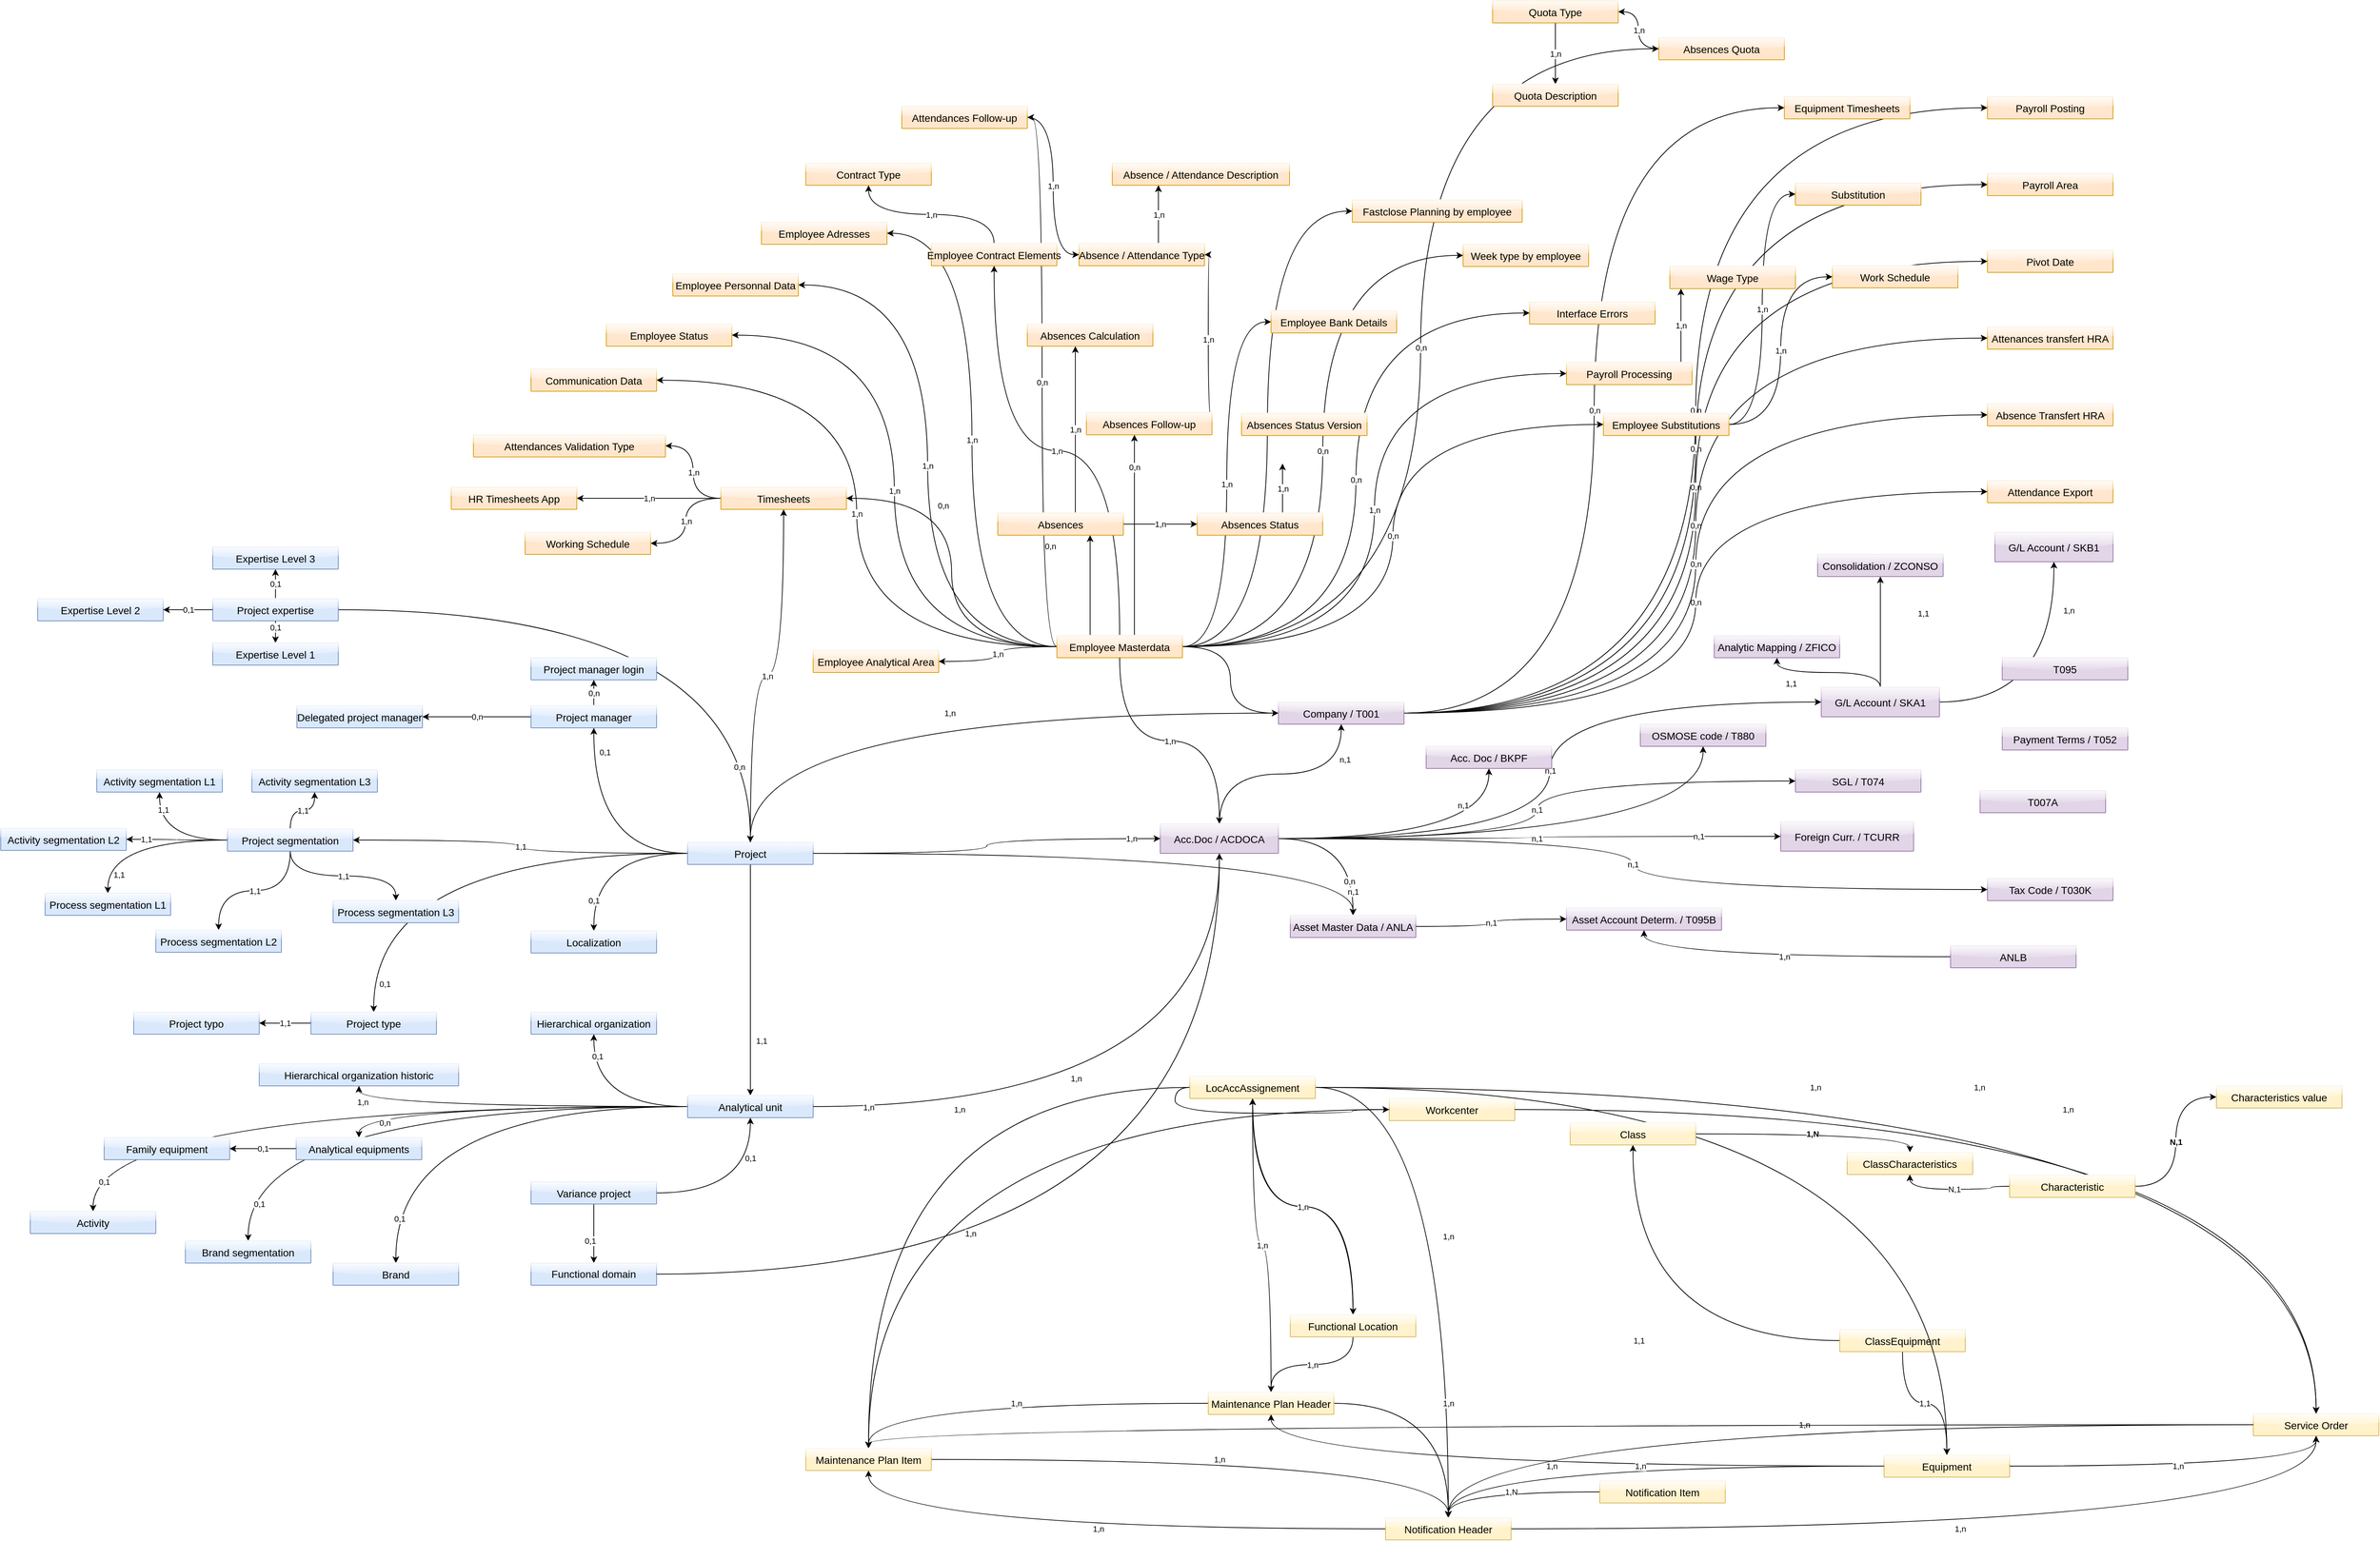 <mxfile version="13.1.1" type="github" pages="3">
  <diagram name="Data Model" id="z_twg87dkK-BmfiqCGdA">
    <mxGraphModel dx="5086" dy="3919" grid="1" gridSize="10" guides="1" tooltips="1" connect="1" arrows="1" fold="1" page="1" pageScale="1" pageWidth="1169" pageHeight="827" math="0" shadow="0">
      <root>
        <mxCell id="0" />
        <mxCell id="1" parent="0" />
        <mxCell id="lDzSUfxi5BvbEKOxiYQz-208" value="0,1" style="edgeStyle=orthogonalEdgeStyle;orthogonalLoop=1;jettySize=auto;html=1;strokeColor=#000000;curved=1;" parent="1" source="lDzSUfxi5BvbEKOxiYQz-191" target="lDzSUfxi5BvbEKOxiYQz-210" edge="1">
          <mxGeometry x="0.881" y="15" relative="1" as="geometry">
            <mxPoint x="-320" y="-511.765" as="targetPoint" />
            <mxPoint x="569" y="-489" as="sourcePoint" />
            <mxPoint as="offset" />
          </mxGeometry>
        </mxCell>
        <mxCell id="lDzSUfxi5BvbEKOxiYQz-232" value="1,1" style="edgeStyle=orthogonalEdgeStyle;orthogonalLoop=1;jettySize=auto;html=1;jumpStyle=arc;curved=1;" parent="1" source="lDzSUfxi5BvbEKOxiYQz-237" target="lDzSUfxi5BvbEKOxiYQz-226" edge="1">
          <mxGeometry relative="1" as="geometry">
            <mxPoint x="-1496.75" y="-1102" as="targetPoint" />
            <mxPoint x="-2088.926" y="-1321.412" as="sourcePoint" />
          </mxGeometry>
        </mxCell>
        <mxCell id="lDzSUfxi5BvbEKOxiYQz-240" value="1,1" style="edgeStyle=orthogonalEdgeStyle;orthogonalLoop=1;jettySize=auto;html=1;curved=1;" parent="1" source="lDzSUfxi5BvbEKOxiYQz-188" target="lDzSUfxi5BvbEKOxiYQz-234" edge="1">
          <mxGeometry relative="1" as="geometry">
            <mxPoint x="550" y="-210" as="targetPoint" />
            <mxPoint x="60.176" y="-227.647" as="sourcePoint" />
          </mxGeometry>
        </mxCell>
        <mxCell id="lDzSUfxi5BvbEKOxiYQz-262" value="0,1" style="edgeStyle=orthogonalEdgeStyle;orthogonalLoop=1;jettySize=auto;html=1;jumpStyle=arc;curved=1;" parent="1" source="lDzSUfxi5BvbEKOxiYQz-198" target="lDzSUfxi5BvbEKOxiYQz-260" edge="1">
          <mxGeometry x="0.652" relative="1" as="geometry">
            <mxPoint x="480" y="-350" as="targetPoint" />
            <mxPoint x="460" y="-388" as="sourcePoint" />
            <mxPoint y="-1" as="offset" />
          </mxGeometry>
        </mxCell>
        <mxCell id="lDzSUfxi5BvbEKOxiYQz-289" value="1,1" style="edgeStyle=orthogonalEdgeStyle;orthogonalLoop=1;jettySize=auto;html=1;curved=1;" parent="1" source="RFBHOdRPObwg8LgrPX6P-4" target="lDzSUfxi5BvbEKOxiYQz-274" edge="1">
          <mxGeometry x="0.535" y="15" relative="1" as="geometry">
            <mxPoint x="-660.06" y="-1226" as="targetPoint" />
            <mxPoint x="-540.06" y="-876" as="sourcePoint" />
            <mxPoint y="-1" as="offset" />
          </mxGeometry>
        </mxCell>
        <mxCell id="lDzSUfxi5BvbEKOxiYQz-304" value="0,1" style="edgeStyle=orthogonalEdgeStyle;orthogonalLoop=1;jettySize=auto;html=1;jumpStyle=arc;curved=1;" parent="1" source="lDzSUfxi5BvbEKOxiYQz-274" target="lDzSUfxi5BvbEKOxiYQz-291" edge="1">
          <mxGeometry x="0.739" y="-5" relative="1" as="geometry">
            <mxPoint x="-1010.06" y="-1686" as="targetPoint" />
            <mxPoint x="-1009.854" y="-495.824" as="sourcePoint" />
            <mxPoint as="offset" />
          </mxGeometry>
        </mxCell>
        <mxCell id="lDzSUfxi5BvbEKOxiYQz-334" value="0,n" style="edgeStyle=orthogonalEdgeStyle;orthogonalLoop=1;jettySize=auto;html=1;jumpStyle=arc;strokeColor=#000000;curved=1;" parent="1" source="lDzSUfxi5BvbEKOxiYQz-242" target="lDzSUfxi5BvbEKOxiYQz-306" edge="1">
          <mxGeometry relative="1" as="geometry">
            <mxPoint x="-1711.25" y="-1325" as="targetPoint" />
            <mxPoint x="-1776.25" y="-579" as="sourcePoint" />
          </mxGeometry>
        </mxCell>
        <mxCell id="it8yWWZXjvdgbn8J4eUd-15" value="0,1" style="edgeStyle=orthogonalEdgeStyle;orthogonalLoop=1;jettySize=auto;html=1;jumpStyle=arc;curved=1;" parent="1" source="lDzSUfxi5BvbEKOxiYQz-362" target="it8yWWZXjvdgbn8J4eUd-3" edge="1">
          <mxGeometry relative="1" as="geometry" />
        </mxCell>
        <mxCell id="lDzSUfxi5BvbEKOxiYQz-372" value="0,1" style="edgeStyle=orthogonalEdgeStyle;orthogonalLoop=1;jettySize=auto;html=1;jumpStyle=arc;curved=1;" parent="1" source="lDzSUfxi5BvbEKOxiYQz-192" target="lDzSUfxi5BvbEKOxiYQz-242" edge="1">
          <mxGeometry x="0.771" y="-15" relative="1" as="geometry">
            <mxPoint x="480" y="-810" as="targetPoint" />
            <mxPoint x="450" y="-529" as="sourcePoint" />
            <mxPoint y="-1" as="offset" />
          </mxGeometry>
        </mxCell>
        <mxCell id="X8MtjrB3WR13Wo5o7lJd-15" value="1,n" style="edgeStyle=orthogonalEdgeStyle;orthogonalLoop=1;jettySize=auto;html=1;jumpStyle=arc;curved=1;" parent="1" source="lDzSUfxi5BvbEKOxiYQz-274" target="X8MtjrB3WR13Wo5o7lJd-2" edge="1">
          <mxGeometry x="0.86" y="-5" relative="1" as="geometry">
            <mxPoint x="-1160.06" y="-1128" as="targetPoint" />
            <mxPoint x="-920.06" y="-1086" as="sourcePoint" />
            <mxPoint y="-1" as="offset" />
          </mxGeometry>
        </mxCell>
        <mxCell id="dS1JGsFdbKq4Z5uHOp_5-7" value="0,1" style="edgeStyle=orthogonalEdgeStyle;orthogonalLoop=1;jettySize=auto;html=1;curved=1;" parent="1" source="lDzSUfxi5BvbEKOxiYQz-278" target="U11EhgsPN4kI61gkdyZ0-5" edge="1">
          <mxGeometry x="0.802" y="5" relative="1" as="geometry">
            <mxPoint x="-1630.06" y="-38" as="targetPoint" />
            <mxPoint x="-880.06" y="-951" as="sourcePoint" />
            <mxPoint as="offset" />
          </mxGeometry>
        </mxCell>
        <mxCell id="dS1JGsFdbKq4Z5uHOp_5-8" value="0,1" style="edgeStyle=orthogonalEdgeStyle;orthogonalLoop=1;jettySize=auto;html=1;jumpStyle=arc;curved=1;" parent="1" source="lDzSUfxi5BvbEKOxiYQz-279" target="ASGuUUj7UjWxBWOryg2l-5" edge="1">
          <mxGeometry x="0.871" y="15" relative="1" as="geometry">
            <mxPoint x="-685.589" y="-1307" as="targetPoint" />
            <mxPoint x="-685.589" y="-1030.529" as="sourcePoint" />
            <mxPoint as="offset" />
          </mxGeometry>
        </mxCell>
        <mxCell id="Ql5sjTJoxsce_3tXMmmo-1" value="0,1" style="edgeStyle=orthogonalEdgeStyle;orthogonalLoop=1;jettySize=auto;html=1;jumpStyle=arc;curved=1;" parent="1" source="lDzSUfxi5BvbEKOxiYQz-280" target="PdFCjeRW8q_iJjnafXWr-5" edge="1">
          <mxGeometry x="0.915" y="15" relative="1" as="geometry">
            <mxPoint x="-684.727" y="-1306.667" as="targetPoint" />
            <mxPoint x="-841.06" y="-875" as="sourcePoint" />
            <mxPoint as="offset" />
          </mxGeometry>
        </mxCell>
        <mxCell id="1VQrY0FUdZkkbCytE0tr-3" value="0,n" style="edgeStyle=orthogonalEdgeStyle;orthogonalLoop=1;jettySize=auto;html=1;jumpStyle=arc;curved=1;" parent="1" source="lDzSUfxi5BvbEKOxiYQz-274" target="lDzSUfxi5BvbEKOxiYQz-356" edge="1">
          <mxGeometry x="0.918" y="35" relative="1" as="geometry">
            <mxPoint x="-960.06" y="-636" as="targetPoint" />
            <mxPoint x="-1000.06" y="-1056" as="sourcePoint" />
            <mxPoint as="offset" />
          </mxGeometry>
        </mxCell>
        <mxCell id="lDzSUfxi5BvbEKOxiYQz-310" value="0,n" style="edgeStyle=orthogonalEdgeStyle;orthogonalLoop=1;jettySize=auto;html=1;jumpStyle=arc;curved=1;" parent="1" source="mgHeqjMDMRxXPPtbzh9C-4" target="lDzSUfxi5BvbEKOxiYQz-188" edge="1">
          <mxGeometry x="0.765" y="-15" relative="1" as="geometry">
            <mxPoint x="-639.06" y="-345" as="targetPoint" />
            <mxPoint x="-679.06" y="-185" as="sourcePoint" />
            <mxPoint as="offset" />
          </mxGeometry>
        </mxCell>
        <mxCell id="4X0MSBGTj48URWTWJAf--50" value="1,1" style="edgeStyle=orthogonalEdgeStyle;orthogonalLoop=1;jettySize=auto;html=1;jumpStyle=arc;curved=1;" parent="1" source="4X0MSBGTj48URWTWJAf--41" target="4X0MSBGTj48URWTWJAf--43" edge="1">
          <mxGeometry relative="1" as="geometry">
            <mxPoint x="-1397.464" y="-1184.357" as="targetPoint" />
            <mxPoint x="-1466.75" y="-1142" as="sourcePoint" />
          </mxGeometry>
        </mxCell>
        <mxCell id="4X0MSBGTj48URWTWJAf--68" value="1,1" style="edgeStyle=orthogonalEdgeStyle;orthogonalLoop=1;jettySize=auto;html=1;jumpStyle=arc;curved=1;" parent="1" source="lDzSUfxi5BvbEKOxiYQz-236" target="4X0MSBGTj48URWTWJAf--67" edge="1">
          <mxGeometry relative="1" as="geometry">
            <mxPoint x="-1088.607" y="-1395.071" as="targetPoint" />
            <mxPoint x="-1164.321" y="-1245.071" as="sourcePoint" />
          </mxGeometry>
        </mxCell>
        <mxCell id="4X0MSBGTj48URWTWJAf--80" value="1,1" style="edgeStyle=orthogonalEdgeStyle;orthogonalLoop=1;jettySize=auto;html=1;jumpStyle=arc;curved=1;" parent="1" source="lDzSUfxi5BvbEKOxiYQz-238" target="4X0MSBGTj48URWTWJAf--79" edge="1">
          <mxGeometry x="0.775" y="15" relative="1" as="geometry">
            <mxPoint x="-856.691" y="-1413" as="targetPoint" />
            <mxPoint x="-1519.321" y="-1209.286" as="sourcePoint" />
            <mxPoint y="1" as="offset" />
          </mxGeometry>
        </mxCell>
        <mxCell id="4X0MSBGTj48URWTWJAf--92" value="&lt;span style=&quot;color: rgba(0 , 0 , 0 , 0) ; font-family: monospace ; font-size: 0px&quot;&gt;%3CmxGraphModel%3E%3Croot%3E%3CmxCell%20id%3D%220%22%2F%3E%3CmxCell%20id%3D%221%22%20parent%3D%220%22%2F%3E%3CmxCell%20id%3D%222%22%20value%3D%22Activity%20segmentation%20L3%20Text%22%20style%3D%22swimlane%3BfontStyle%3D0%3BchildLayout%3DstackLayout%3Bhorizontal%3D1%3BstartSize%3D24%3BfillColor%3D%23e0e0e0%3BhorizontalStack%3D0%3BresizeParent%3D1%3BresizeParentMax%3D0%3BresizeLast%3D0%3Bcollapsible%3D1%3BmarginBottom%3D0%3BswimlaneFillColor%3D%23ffffff%3Balign%3Dcenter%3BfontSize%3D14%3B%22%20vertex%3D%221%22%20parent%3D%221%22%3E%3CmxGeometry%20x%3D%221423.559%22%20y%3D%22657.5%22%20width%3D%22210%22%20height%3D%22102%22%20as%3D%22geometry%22%3E%3CmxRectangle%20x%3D%22100%22%20y%3D%2270%22%20width%3D%2280%22%20height%3D%2224%22%20as%3D%22alternateBounds%22%2F%3E%3C%2FmxGeometry%3E%3C%2FmxCell%3E%3CmxCell%20id%3D%223%22%20value%3D%22Activity%20code%20L3%22%20style%3D%22text%3BstrokeColor%3Dnone%3BfillColor%3D%23D4E1F5%3BspacingLeft%3D4%3BspacingRight%3D4%3Boverflow%3Dhidden%3Brotatable%3D0%3Bpoints%3D%5B%5B0%2C0.5%5D%2C%5B1%2C0.5%5D%5D%3BportConstraint%3Deastwest%3BfontSize%3D12%3BfontStyle%3D1%22%20vertex%3D%221%22%20parent%3D%222%22%3E%3CmxGeometry%20y%3D%2224%22%20width%3D%22210%22%20height%3D%2226%22%20as%3D%22geometry%22%2F%3E%3C%2FmxCell%3E%3CmxCell%20id%3D%224%22%20value%3D%22Language%22%20style%3D%22text%3BstrokeColor%3Dnone%3BfillColor%3D%23D4E1F5%3BspacingLeft%3D4%3BspacingRight%3D4%3Boverflow%3Dhidden%3Brotatable%3D0%3Bpoints%3D%5B%5B0%2C0.5%5D%2C%5B1%2C0.5%5D%5D%3BportConstraint%3Deastwest%3BfontSize%3D12%3B%22%20vertex%3D%221%22%20parent%3D%222%22%3E%3CmxGeometry%20y%3D%2250%22%20width%3D%22210%22%20height%3D%2224%22%20as%3D%22geometry%22%2F%3E%3C%2FmxCell%3E%3CmxCell%20id%3D%225%22%20value%3D%22Process%20L3%20description%22%20style%3D%22text%3BstrokeColor%3Dnone%3BfillColor%3Dnone%3BspacingLeft%3D4%3BspacingRight%3D4%3Boverflow%3Dhidden%3Brotatable%3D0%3Bpoints%3D%5B%5B0%2C0.5%5D%2C%5B1%2C0.5%5D%5D%3BportConstraint%3Deastwest%3BfontSize%3D12%3B%22%20vertex%3D%221%22%20parent%3D%222%22%3E%3CmxGeometry%20y%3D%2274%22%20width%3D%22210%22%20height%3D%2228%22%20as%3D%22geometry%22%2F%3E%3C%2FmxCell%3E%3C%2Froot%3E%3C%2FmxGraphModel%3E&lt;/span&gt;" style="text;html=1;align=center;verticalAlign=middle;resizable=0;points=[];;autosize=1;" parent="1" vertex="1">
          <mxGeometry x="-1462" y="-1350" width="20" height="20" as="geometry" />
        </mxCell>
        <mxCell id="4X0MSBGTj48URWTWJAf--108" value="1,1" style="edgeStyle=orthogonalEdgeStyle;orthogonalLoop=1;jettySize=auto;html=1;jumpStyle=arc;curved=1;" parent="1" source="lDzSUfxi5BvbEKOxiYQz-235" target="4X0MSBGTj48URWTWJAf--91" edge="1">
          <mxGeometry x="0.592" relative="1" as="geometry">
            <mxPoint x="-1481.964" y="-1013.214" as="targetPoint" />
            <mxPoint x="-1854.821" y="-841.786" as="sourcePoint" />
            <mxPoint x="-1" as="offset" />
          </mxGeometry>
        </mxCell>
        <mxCell id="mgHeqjMDMRxXPPtbzh9C-21" value="0,1" style="edgeStyle=orthogonalEdgeStyle;orthogonalLoop=1;jettySize=auto;html=1;jumpStyle=arc;curved=1;" parent="1" source="mgHeqjMDMRxXPPtbzh9C-5" target="NBoWqLxddeZC6eDTmRRg-4" edge="1">
          <mxGeometry relative="1" as="geometry">
            <mxPoint x="580" y="101" as="targetPoint" />
            <mxPoint x="315.529" y="121.882" as="sourcePoint" />
            <mxPoint as="offset" />
          </mxGeometry>
        </mxCell>
        <mxCell id="mgHeqjMDMRxXPPtbzh9C-23" value="0,1" style="edgeStyle=orthogonalEdgeStyle;orthogonalLoop=1;jettySize=auto;html=1;jumpStyle=arc;curved=1;" parent="1" source="mgHeqjMDMRxXPPtbzh9C-10" target="mgHeqjMDMRxXPPtbzh9C-31" edge="1">
          <mxGeometry x="0.202" relative="1" as="geometry">
            <mxPoint x="354.206" y="321.412" as="targetPoint" />
            <mxPoint x="257.735" y="170.824" as="sourcePoint" />
            <mxPoint y="-1" as="offset" />
          </mxGeometry>
        </mxCell>
        <mxCell id="mgHeqjMDMRxXPPtbzh9C-24" value="0,1" style="edgeStyle=orthogonalEdgeStyle;orthogonalLoop=1;jettySize=auto;html=1;jumpStyle=arc;curved=1;" parent="1" source="mgHeqjMDMRxXPPtbzh9C-8" target="mgHeqjMDMRxXPPtbzh9C-37" edge="1">
          <mxGeometry relative="1" as="geometry">
            <mxPoint x="410" y="330" as="targetPoint" />
            <mxPoint x="120.235" y="262.824" as="sourcePoint" />
          </mxGeometry>
        </mxCell>
        <mxCell id="xtotMLcCFGcg3YwNCyzb-6" value="0,1" style="edgeStyle=orthogonalEdgeStyle;orthogonalLoop=1;jettySize=auto;html=1;shadow=0;jumpStyle=arc;curved=1;" parent="1" source="IfWO7IwaFU0mF3ll1rzK-17" target="xtotMLcCFGcg3YwNCyzb-4" edge="1">
          <mxGeometry x="0.25" y="-5" relative="1" as="geometry">
            <mxPoint x="-402.589" y="-1669.353" as="targetPoint" />
            <mxPoint x="-722.06" y="-1544" as="sourcePoint" />
            <mxPoint as="offset" />
          </mxGeometry>
        </mxCell>
        <mxCell id="Li1owNoAyegXamZ7HWL1-21" value="1,1" style="edgeStyle=orthogonalEdgeStyle;orthogonalLoop=1;jettySize=auto;html=1;entryX=1;entryY=0.5;entryDx=0;entryDy=0;curved=1;" parent="1" source="lDzSUfxi5BvbEKOxiYQz-212" target="Li1owNoAyegXamZ7HWL1-8" edge="1">
          <mxGeometry relative="1" as="geometry">
            <mxPoint x="-1708.821" y="-788.857" as="targetPoint" />
            <mxPoint x="-1708.821" y="-900.286" as="sourcePoint" />
          </mxGeometry>
        </mxCell>
        <mxCell id="mcqGeDhtgYZcCoHdqQjH-18" value="0,1" style="edgeStyle=orthogonalEdgeStyle;orthogonalLoop=1;jettySize=auto;html=1;jumpStyle=arc;curved=1;" parent="1" source="Li1owNoAyegXamZ7HWL1-23" target="lDzSUfxi5BvbEKOxiYQz-274" edge="1">
          <mxGeometry x="0.519" relative="1" as="geometry">
            <mxPoint x="-109.06" y="-1565" as="targetPoint" />
            <mxPoint x="-280.06" y="-1466" as="sourcePoint" />
            <mxPoint as="offset" />
          </mxGeometry>
        </mxCell>
        <mxCell id="VndD6iL_CGAQPDm_aolm-2" value="0,n" style="edgeStyle=orthogonalEdgeStyle;orthogonalLoop=1;jettySize=auto;html=1;jumpStyle=arc;strokeColor=#000000;curved=1;" parent="1" source="lDzSUfxi5BvbEKOxiYQz-242" target="VndD6iL_CGAQPDm_aolm-6" edge="1">
          <mxGeometry relative="1" as="geometry">
            <mxPoint x="-1751.249" y="-766.504" as="targetPoint" />
            <mxPoint x="-1751.249" y="-866.504" as="sourcePoint" />
            <Array as="points" />
          </mxGeometry>
        </mxCell>
        <mxCell id="68M_bXw2la_Ou8QFjbVd-3" value="1,1" style="edgeStyle=orthogonalEdgeStyle;orthogonalLoop=1;jettySize=auto;html=1;strokeColor=#000000;jumpStyle=arc;curved=1;" edge="1" parent="1" source="lDzSUfxi5BvbEKOxiYQz-239" target="4X0MSBGTj48URWTWJAf--99">
          <mxGeometry x="0.695" y="-5" relative="1" as="geometry">
            <mxPoint x="-2125" y="-1208" as="targetPoint" />
            <mxPoint x="-1890.001" y="-997" as="sourcePoint" />
            <mxPoint as="offset" />
          </mxGeometry>
        </mxCell>
        <mxCell id="X8MtjrB3WR13Wo5o7lJd-1" value="Hierarchical organization historic" style="swimlane;fontStyle=0;childLayout=stackLayout;horizontal=1;startSize=40;fillColor=#dae8fc;horizontalStack=0;resizeParent=1;resizeParentMax=0;resizeLast=0;collapsible=1;marginBottom=0;swimlaneFillColor=#ffffff;align=center;fontSize=14;rounded=0;shadow=0;strokeColor=#6c8ebf;glass=1;" parent="1" vertex="1" collapsed="1">
          <mxGeometry x="-1980" y="-870" width="270" height="30" as="geometry">
            <mxRectangle x="-1360" y="-140" width="210" height="426" as="alternateBounds" />
          </mxGeometry>
        </mxCell>
        <mxCell id="X8MtjrB3WR13Wo5o7lJd-2" value="Analytical unit" style="text;strokeColor=none;fillColor=#D4E1F5;spacingLeft=4;spacingRight=4;overflow=hidden;rotatable=0;points=[[0,0.5],[1,0.5]];portConstraint=eastwest;fontSize=12;fontStyle=1" parent="X8MtjrB3WR13Wo5o7lJd-1" vertex="1">
          <mxGeometry y="30" width="270" height="26" as="geometry" />
        </mxCell>
        <mxCell id="nlcJXeZWVtxo9KDplgig-2" value="Exercise" style="text;strokeColor=none;fillColor=#D4E1F5;spacingLeft=4;spacingRight=4;overflow=hidden;rotatable=0;points=[[0,0.5],[1,0.5]];portConstraint=eastwest;fontSize=12;fontStyle=1" parent="X8MtjrB3WR13Wo5o7lJd-1" vertex="1">
          <mxGeometry y="56" width="270" height="24" as="geometry" />
        </mxCell>
        <mxCell id="nlcJXeZWVtxo9KDplgig-3" value="Period" style="text;strokeColor=none;fillColor=#D4E1F5;spacingLeft=4;spacingRight=4;overflow=hidden;rotatable=0;points=[[0,0.5],[1,0.5]];portConstraint=eastwest;fontSize=12;fontStyle=1" parent="X8MtjrB3WR13Wo5o7lJd-1" vertex="1">
          <mxGeometry y="80" width="270" height="24" as="geometry" />
        </mxCell>
        <mxCell id="X8MtjrB3WR13Wo5o7lJd-16" value="Analytical unit description" style="text;strokeColor=none;fillColor=none;spacingLeft=4;spacingRight=4;overflow=hidden;rotatable=0;points=[[0,0.5],[1,0.5]];portConstraint=eastwest;fontSize=12;" parent="X8MtjrB3WR13Wo5o7lJd-1" vertex="1">
          <mxGeometry y="104" width="270" height="24" as="geometry" />
        </mxCell>
        <mxCell id="X8MtjrB3WR13Wo5o7lJd-3" value="Division" style="text;strokeColor=none;fillColor=none;spacingLeft=4;spacingRight=4;overflow=hidden;rotatable=0;points=[[0,0.5],[1,0.5]];portConstraint=eastwest;fontSize=12;" parent="X8MtjrB3WR13Wo5o7lJd-1" vertex="1">
          <mxGeometry y="128" width="270" height="24" as="geometry" />
        </mxCell>
        <mxCell id="X8MtjrB3WR13Wo5o7lJd-9" value="Division description" style="text;strokeColor=none;fillColor=none;spacingLeft=4;spacingRight=4;overflow=hidden;rotatable=0;points=[[0,0.5],[1,0.5]];portConstraint=eastwest;fontSize=12;" parent="X8MtjrB3WR13Wo5o7lJd-1" vertex="1">
          <mxGeometry y="152" width="270" height="24" as="geometry" />
        </mxCell>
        <mxCell id="X8MtjrB3WR13Wo5o7lJd-4" value="Pole" style="text;strokeColor=none;fillColor=none;spacingLeft=4;spacingRight=4;overflow=hidden;rotatable=0;points=[[0,0.5],[1,0.5]];portConstraint=eastwest;fontSize=12;" parent="X8MtjrB3WR13Wo5o7lJd-1" vertex="1">
          <mxGeometry y="176" width="270" height="24" as="geometry" />
        </mxCell>
        <mxCell id="X8MtjrB3WR13Wo5o7lJd-11" value="Pole description" style="text;strokeColor=none;fillColor=none;spacingLeft=4;spacingRight=4;overflow=hidden;rotatable=0;points=[[0,0.5],[1,0.5]];portConstraint=eastwest;fontSize=12;" parent="X8MtjrB3WR13Wo5o7lJd-1" vertex="1">
          <mxGeometry y="200" width="270" height="24" as="geometry" />
        </mxCell>
        <mxCell id="X8MtjrB3WR13Wo5o7lJd-5" value="Domain" style="text;strokeColor=none;fillColor=none;spacingLeft=4;spacingRight=4;overflow=hidden;rotatable=0;points=[[0,0.5],[1,0.5]];portConstraint=eastwest;fontSize=12;" parent="X8MtjrB3WR13Wo5o7lJd-1" vertex="1">
          <mxGeometry y="224" width="270" height="24" as="geometry" />
        </mxCell>
        <mxCell id="X8MtjrB3WR13Wo5o7lJd-20" value="Domain description" style="text;strokeColor=none;fillColor=none;spacingLeft=4;spacingRight=4;overflow=hidden;rotatable=0;points=[[0,0.5],[1,0.5]];portConstraint=eastwest;fontSize=12;" parent="X8MtjrB3WR13Wo5o7lJd-1" vertex="1">
          <mxGeometry y="248" width="270" height="24" as="geometry" />
        </mxCell>
        <mxCell id="X8MtjrB3WR13Wo5o7lJd-6" value="Direction" style="text;strokeColor=none;fillColor=none;spacingLeft=4;spacingRight=4;overflow=hidden;rotatable=0;points=[[0,0.5],[1,0.5]];portConstraint=eastwest;fontSize=12;" parent="X8MtjrB3WR13Wo5o7lJd-1" vertex="1">
          <mxGeometry y="272" width="270" height="24" as="geometry" />
        </mxCell>
        <mxCell id="X8MtjrB3WR13Wo5o7lJd-12" value="Direction description" style="text;strokeColor=none;fillColor=none;spacingLeft=4;spacingRight=4;overflow=hidden;rotatable=0;points=[[0,0.5],[1,0.5]];portConstraint=eastwest;fontSize=12;" parent="X8MtjrB3WR13Wo5o7lJd-1" vertex="1">
          <mxGeometry y="296" width="270" height="24" as="geometry" />
        </mxCell>
        <mxCell id="X8MtjrB3WR13Wo5o7lJd-14" value="Company" style="text;strokeColor=none;fillColor=none;spacingLeft=4;spacingRight=4;overflow=hidden;rotatable=0;points=[[0,0.5],[1,0.5]];portConstraint=eastwest;fontSize=12;" parent="X8MtjrB3WR13Wo5o7lJd-1" vertex="1">
          <mxGeometry y="320" width="270" height="24" as="geometry" />
        </mxCell>
        <mxCell id="X8MtjrB3WR13Wo5o7lJd-7" value="Business unit" style="text;strokeColor=none;fillColor=none;spacingLeft=4;spacingRight=4;overflow=hidden;rotatable=0;points=[[0,0.5],[1,0.5]];portConstraint=eastwest;fontSize=12;" parent="X8MtjrB3WR13Wo5o7lJd-1" vertex="1">
          <mxGeometry y="344" width="270" height="24" as="geometry" />
        </mxCell>
        <mxCell id="X8MtjrB3WR13Wo5o7lJd-13" value="Business unit description" style="text;strokeColor=none;fillColor=none;spacingLeft=4;spacingRight=4;overflow=hidden;rotatable=0;points=[[0,0.5],[1,0.5]];portConstraint=eastwest;fontSize=12;" parent="X8MtjrB3WR13Wo5o7lJd-1" vertex="1">
          <mxGeometry y="368" width="270" height="24" as="geometry" />
        </mxCell>
        <mxCell id="X8MtjrB3WR13Wo5o7lJd-18" value="Modification date" style="text;strokeColor=none;fillColor=none;spacingLeft=4;spacingRight=4;overflow=hidden;rotatable=0;points=[[0,0.5],[1,0.5]];portConstraint=eastwest;fontSize=12;" parent="X8MtjrB3WR13Wo5o7lJd-1" vertex="1">
          <mxGeometry y="392" width="270" height="24" as="geometry" />
        </mxCell>
        <mxCell id="lDzSUfxi5BvbEKOxiYQz-355" value="Analytical equipments" style="swimlane;fontStyle=0;childLayout=stackLayout;horizontal=1;startSize=40;fillColor=#dae8fc;horizontalStack=0;resizeParent=1;resizeParentMax=0;resizeLast=0;collapsible=1;marginBottom=0;swimlaneFillColor=#ffffff;align=center;fontSize=14;rounded=0;shadow=0;strokeColor=#6c8ebf;glass=1;" parent="1" vertex="1" collapsed="1">
          <mxGeometry x="-1930" y="-770" width="170" height="30" as="geometry">
            <mxRectangle x="-1310" y="-40" width="210" height="306" as="alternateBounds" />
          </mxGeometry>
        </mxCell>
        <mxCell id="1VQrY0FUdZkkbCytE0tr-2" value="Equipment code" style="text;strokeColor=none;fillColor=#D4E1F5;spacingLeft=4;spacingRight=4;overflow=hidden;rotatable=0;points=[[0,0.5],[1,0.5]];portConstraint=eastwest;fontSize=12;fontStyle=1" parent="lDzSUfxi5BvbEKOxiYQz-355" vertex="1">
          <mxGeometry y="30" width="170" height="24" as="geometry" />
        </mxCell>
        <mxCell id="lDzSUfxi5BvbEKOxiYQz-358" value="Equipment company" style="text;strokeColor=none;fillColor=#D4E1F5;spacingLeft=4;spacingRight=4;overflow=hidden;rotatable=0;points=[[0,0.5],[1,0.5]];portConstraint=eastwest;fontSize=12;fontStyle=1" parent="lDzSUfxi5BvbEKOxiYQz-355" vertex="1">
          <mxGeometry y="54" width="170" height="24" as="geometry" />
        </mxCell>
        <mxCell id="lDzSUfxi5BvbEKOxiYQz-356" value="Equipment analytical unit" style="text;strokeColor=none;fillColor=#D4E1F5;spacingLeft=4;spacingRight=4;overflow=hidden;rotatable=0;points=[[0,0.5],[1,0.5]];portConstraint=eastwest;fontSize=12;fontStyle=1" parent="lDzSUfxi5BvbEKOxiYQz-355" vertex="1">
          <mxGeometry y="78" width="170" height="26" as="geometry" />
        </mxCell>
        <mxCell id="lDzSUfxi5BvbEKOxiYQz-359" value="Equipment name" style="text;strokeColor=none;fillColor=none;spacingLeft=4;spacingRight=4;overflow=hidden;rotatable=0;points=[[0,0.5],[1,0.5]];portConstraint=eastwest;fontSize=12;" parent="lDzSUfxi5BvbEKOxiYQz-355" vertex="1">
          <mxGeometry y="104" width="170" height="24" as="geometry" />
        </mxCell>
        <mxCell id="dS1JGsFdbKq4Z5uHOp_5-1" value="Equipment project" style="text;strokeColor=none;fillColor=none;spacingLeft=4;spacingRight=4;overflow=hidden;rotatable=0;points=[[0,0.5],[1,0.5]];portConstraint=eastwest;fontSize=12;" parent="lDzSUfxi5BvbEKOxiYQz-355" vertex="1">
          <mxGeometry y="128" width="170" height="24" as="geometry" />
        </mxCell>
        <mxCell id="lDzSUfxi5BvbEKOxiYQz-362" value="Family number" style="text;strokeColor=none;fillColor=#FFF2CC;spacingLeft=4;spacingRight=4;overflow=hidden;rotatable=0;points=[[0,0.5],[1,0.5]];portConstraint=eastwest;fontSize=12;" parent="lDzSUfxi5BvbEKOxiYQz-355" vertex="1">
          <mxGeometry y="152" width="170" height="24" as="geometry" />
        </mxCell>
        <mxCell id="it8yWWZXjvdgbn8J4eUd-28" value="Family name" style="text;strokeColor=none;fillColor=none;spacingLeft=4;spacingRight=4;overflow=hidden;rotatable=0;points=[[0,0.5],[1,0.5]];portConstraint=eastwest;fontSize=12;" parent="lDzSUfxi5BvbEKOxiYQz-355" vertex="1">
          <mxGeometry y="176" width="170" height="24" as="geometry" />
        </mxCell>
        <mxCell id="it8yWWZXjvdgbn8J4eUd-27" value="Acquisition date" style="text;strokeColor=none;fillColor=none;spacingLeft=4;spacingRight=4;overflow=hidden;rotatable=0;points=[[0,0.5],[1,0.5]];portConstraint=eastwest;fontSize=12;" parent="lDzSUfxi5BvbEKOxiYQz-355" vertex="1">
          <mxGeometry y="200" width="170" height="24" as="geometry" />
        </mxCell>
        <mxCell id="lDzSUfxi5BvbEKOxiYQz-360" value="End date" style="text;strokeColor=none;fillColor=none;spacingLeft=4;spacingRight=4;overflow=hidden;rotatable=0;points=[[0,0.5],[1,0.5]];portConstraint=eastwest;fontSize=12;" parent="lDzSUfxi5BvbEKOxiYQz-355" vertex="1">
          <mxGeometry y="224" width="170" height="24" as="geometry" />
        </mxCell>
        <mxCell id="dS1JGsFdbKq4Z5uHOp_5-3" value="Period" style="text;strokeColor=none;fillColor=none;spacingLeft=4;spacingRight=4;overflow=hidden;rotatable=0;points=[[0,0.5],[1,0.5]];portConstraint=eastwest;fontSize=12;" parent="lDzSUfxi5BvbEKOxiYQz-355" vertex="1">
          <mxGeometry y="248" width="170" height="24" as="geometry" />
        </mxCell>
        <mxCell id="lDzSUfxi5BvbEKOxiYQz-364" value="Fiscal year" style="text;strokeColor=none;fillColor=none;spacingLeft=4;spacingRight=4;overflow=hidden;rotatable=0;points=[[0,0.5],[1,0.5]];portConstraint=eastwest;fontSize=12;" parent="lDzSUfxi5BvbEKOxiYQz-355" vertex="1">
          <mxGeometry y="272" width="170" height="24" as="geometry" />
        </mxCell>
        <mxCell id="it8yWWZXjvdgbn8J4eUd-2" value="Family equipment" style="swimlane;fontStyle=0;childLayout=stackLayout;horizontal=1;startSize=40;fillColor=#dae8fc;horizontalStack=0;resizeParent=1;resizeParentMax=0;resizeLast=0;collapsible=1;marginBottom=0;swimlaneFillColor=#ffffff;align=center;fontSize=14;rounded=0;shadow=0;strokeColor=#6c8ebf;glass=1;" parent="1" vertex="1" collapsed="1">
          <mxGeometry x="-2190" y="-770" width="170" height="30" as="geometry">
            <mxRectangle x="-1570" y="-40" width="210" height="306" as="alternateBounds" />
          </mxGeometry>
        </mxCell>
        <mxCell id="it8yWWZXjvdgbn8J4eUd-3" value="Family number" style="text;strokeColor=none;fillColor=#D4E1F5;spacingLeft=4;spacingRight=4;overflow=hidden;rotatable=0;points=[[0,0.5],[1,0.5]];portConstraint=eastwest;fontSize=12;fontStyle=1" parent="it8yWWZXjvdgbn8J4eUd-2" vertex="1">
          <mxGeometry y="30" width="170" height="26" as="geometry" />
        </mxCell>
        <mxCell id="it8yWWZXjvdgbn8J4eUd-8" value="Family company" style="text;strokeColor=none;fillColor=#D4E1F5;spacingLeft=4;spacingRight=4;overflow=hidden;rotatable=0;points=[[0,0.5],[1,0.5]];portConstraint=eastwest;fontSize=12;fontStyle=1" parent="it8yWWZXjvdgbn8J4eUd-2" vertex="1">
          <mxGeometry y="56" width="170" height="24" as="geometry" />
        </mxCell>
        <mxCell id="it8yWWZXjvdgbn8J4eUd-9" value="Family analytical unit" style="text;strokeColor=none;fillColor=#D4E1F5;spacingLeft=4;spacingRight=4;overflow=hidden;rotatable=0;points=[[0,0.5],[1,0.5]];portConstraint=eastwest;fontSize=12;fontStyle=1" parent="it8yWWZXjvdgbn8J4eUd-2" vertex="1">
          <mxGeometry y="80" width="170" height="24" as="geometry" />
        </mxCell>
        <mxCell id="lRxtRiu0UvI4SnHCYqCr-6" value="Rate unicity code" style="text;strokeColor=none;fillColor=none;spacingLeft=4;spacingRight=4;overflow=hidden;rotatable=0;points=[[0,0.5],[1,0.5]];portConstraint=eastwest;fontSize=12;" parent="it8yWWZXjvdgbn8J4eUd-2" vertex="1">
          <mxGeometry y="104" width="170" height="24" as="geometry" />
        </mxCell>
        <mxCell id="lRxtRiu0UvI4SnHCYqCr-9" value="Family name" style="text;strokeColor=none;fillColor=none;spacingLeft=4;spacingRight=4;overflow=hidden;rotatable=0;points=[[0,0.5],[1,0.5]];portConstraint=eastwest;fontSize=12;" parent="it8yWWZXjvdgbn8J4eUd-2" vertex="1">
          <mxGeometry y="128" width="170" height="24" as="geometry" />
        </mxCell>
        <mxCell id="lRxtRiu0UvI4SnHCYqCr-10" value="Equipment rate" style="text;strokeColor=none;fillColor=none;spacingLeft=4;spacingRight=4;overflow=hidden;rotatable=0;points=[[0,0.5],[1,0.5]];portConstraint=eastwest;fontSize=12;" parent="it8yWWZXjvdgbn8J4eUd-2" vertex="1">
          <mxGeometry y="152" width="170" height="24" as="geometry" />
        </mxCell>
        <mxCell id="lRxtRiu0UvI4SnHCYqCr-11" value="Equipment rate currency" style="text;strokeColor=none;fillColor=none;spacingLeft=4;spacingRight=4;overflow=hidden;rotatable=0;points=[[0,0.5],[1,0.5]];portConstraint=eastwest;fontSize=12;" parent="it8yWWZXjvdgbn8J4eUd-2" vertex="1">
          <mxGeometry y="176" width="170" height="24" as="geometry" />
        </mxCell>
        <mxCell id="lRxtRiu0UvI4SnHCYqCr-12" value="Unit of measure" style="text;strokeColor=none;fillColor=none;spacingLeft=4;spacingRight=4;overflow=hidden;rotatable=0;points=[[0,0.5],[1,0.5]];portConstraint=eastwest;fontSize=12;" parent="it8yWWZXjvdgbn8J4eUd-2" vertex="1">
          <mxGeometry y="200" width="170" height="24" as="geometry" />
        </mxCell>
        <mxCell id="lRxtRiu0UvI4SnHCYqCr-13" value="Max No UM per day" style="text;strokeColor=none;fillColor=none;spacingLeft=4;spacingRight=4;overflow=hidden;rotatable=0;points=[[0,0.5],[1,0.5]];portConstraint=eastwest;fontSize=12;" parent="it8yWWZXjvdgbn8J4eUd-2" vertex="1">
          <mxGeometry y="224" width="170" height="24" as="geometry" />
        </mxCell>
        <mxCell id="lRxtRiu0UvI4SnHCYqCr-14" value="Period" style="text;strokeColor=none;fillColor=none;spacingLeft=4;spacingRight=4;overflow=hidden;rotatable=0;points=[[0,0.5],[1,0.5]];portConstraint=eastwest;fontSize=12;" parent="it8yWWZXjvdgbn8J4eUd-2" vertex="1">
          <mxGeometry y="248" width="170" height="24" as="geometry" />
        </mxCell>
        <mxCell id="it8yWWZXjvdgbn8J4eUd-10" value="Fiscal Year" style="text;strokeColor=none;fillColor=none;spacingLeft=4;spacingRight=4;overflow=hidden;rotatable=0;points=[[0,0.5],[1,0.5]];portConstraint=eastwest;fontSize=12;" parent="it8yWWZXjvdgbn8J4eUd-2" vertex="1">
          <mxGeometry y="272" width="170" height="24" as="geometry" />
        </mxCell>
        <mxCell id="4X0MSBGTj48URWTWJAf--90" value="Activity segmentation L2" style="swimlane;fontStyle=0;childLayout=stackLayout;horizontal=1;startSize=40;fillColor=#dae8fc;horizontalStack=0;resizeParent=1;resizeParentMax=0;resizeLast=0;collapsible=1;marginBottom=0;swimlaneFillColor=#ffffff;align=center;fontSize=14;rounded=0;shadow=0;strokeColor=#6c8ebf;glass=1;" parent="1" vertex="1" collapsed="1">
          <mxGeometry x="-2330" y="-1189" width="170" height="30" as="geometry">
            <mxRectangle x="-1570" y="-500" width="210" height="66" as="alternateBounds" />
          </mxGeometry>
        </mxCell>
        <mxCell id="4X0MSBGTj48URWTWJAf--91" value="Activity code L2" style="text;strokeColor=none;fillColor=#D4E1F5;spacingLeft=4;spacingRight=4;overflow=hidden;rotatable=0;points=[[0,0.5],[1,0.5]];portConstraint=eastwest;fontSize=12;fontStyle=1" parent="4X0MSBGTj48URWTWJAf--90" vertex="1">
          <mxGeometry y="30" width="170" height="26" as="geometry" />
        </mxCell>
        <mxCell id="4X0MSBGTj48URWTWJAf--66" value="Process segmentation L2" style="swimlane;fontStyle=0;childLayout=stackLayout;horizontal=1;startSize=40;fillColor=#dae8fc;horizontalStack=0;resizeParent=1;resizeParentMax=0;resizeLast=0;collapsible=1;marginBottom=0;swimlaneFillColor=#ffffff;align=center;fontSize=14;rounded=0;shadow=0;strokeColor=#6c8ebf;glass=1;" parent="1" vertex="1" collapsed="1">
          <mxGeometry x="-2120.001" y="-1051" width="170" height="30" as="geometry">
            <mxRectangle x="-1580.001" y="-314" width="210" height="66" as="alternateBounds" />
          </mxGeometry>
        </mxCell>
        <mxCell id="4X0MSBGTj48URWTWJAf--67" value="Process code L2" style="text;strokeColor=none;fillColor=#D4E1F5;spacingLeft=4;spacingRight=4;overflow=hidden;rotatable=0;points=[[0,0.5],[1,0.5]];portConstraint=eastwest;fontSize=12;fontStyle=1" parent="4X0MSBGTj48URWTWJAf--66" vertex="1">
          <mxGeometry y="30" width="170" height="26" as="geometry" />
        </mxCell>
        <mxCell id="4X0MSBGTj48URWTWJAf--42" value="Process segmentation L3" style="swimlane;fontStyle=0;childLayout=stackLayout;horizontal=1;startSize=40;fillColor=#dae8fc;horizontalStack=0;resizeParent=1;resizeParentMax=0;resizeLast=0;collapsible=1;marginBottom=0;swimlaneFillColor=#ffffff;align=center;fontSize=14;rounded=0;shadow=0;strokeColor=#6c8ebf;glass=1;" parent="1" vertex="1" collapsed="1">
          <mxGeometry x="-1880.001" y="-1091" width="170" height="30" as="geometry">
            <mxRectangle x="-1590.001" y="-250" width="170" height="66" as="alternateBounds" />
          </mxGeometry>
        </mxCell>
        <mxCell id="4X0MSBGTj48URWTWJAf--43" value="Process code L3" style="text;strokeColor=none;fillColor=#D4E1F5;spacingLeft=4;spacingRight=4;overflow=hidden;rotatable=0;points=[[0,0.5],[1,0.5]];portConstraint=eastwest;fontSize=12;fontStyle=1" parent="4X0MSBGTj48URWTWJAf--42" vertex="1">
          <mxGeometry y="30" width="170" height="26" as="geometry" />
        </mxCell>
        <mxCell id="lDzSUfxi5BvbEKOxiYQz-225" value="Activity segmentation L3" style="swimlane;fontStyle=0;childLayout=stackLayout;horizontal=1;startSize=40;fillColor=#dae8fc;horizontalStack=0;resizeParent=1;resizeParentMax=0;resizeLast=0;collapsible=1;marginBottom=0;swimlaneFillColor=#ffffff;align=center;fontSize=14;rounded=0;shadow=0;strokeColor=#6c8ebf;glass=1;" parent="1" vertex="1" collapsed="1">
          <mxGeometry x="-1990" y="-1268" width="170" height="30" as="geometry">
            <mxRectangle x="-1310" y="-550" width="210" height="66" as="alternateBounds" />
          </mxGeometry>
        </mxCell>
        <mxCell id="lDzSUfxi5BvbEKOxiYQz-226" value="Activity code L3" style="text;strokeColor=none;fillColor=#D4E1F5;spacingLeft=4;spacingRight=4;overflow=hidden;rotatable=0;points=[[0,0.5],[1,0.5]];portConstraint=eastwest;fontSize=12;fontStyle=1" parent="lDzSUfxi5BvbEKOxiYQz-225" vertex="1">
          <mxGeometry y="30" width="170" height="26" as="geometry" />
        </mxCell>
        <mxCell id="lDzSUfxi5BvbEKOxiYQz-233" value="Project segmentation" style="swimlane;fontStyle=0;childLayout=stackLayout;horizontal=1;startSize=40;fillColor=#dae8fc;horizontalStack=0;resizeParent=1;resizeParentMax=0;resizeLast=0;collapsible=1;marginBottom=0;swimlaneFillColor=#ffffff;align=center;fontSize=14;rounded=0;shadow=0;strokeColor=#6c8ebf;glass=1;" parent="1" vertex="1" collapsed="1">
          <mxGeometry x="-2023.001" y="-1188" width="170" height="30" as="geometry">
            <mxRectangle x="-1590.001" y="-1200" width="170" height="214" as="alternateBounds" />
          </mxGeometry>
        </mxCell>
        <mxCell id="lDzSUfxi5BvbEKOxiYQz-234" value="Project number" style="text;strokeColor=none;fillColor=#D4E1F5;spacingLeft=4;spacingRight=4;overflow=hidden;rotatable=0;points=[[0,0.5],[1,0.5]];portConstraint=eastwest;fontSize=12;fontStyle=1" parent="lDzSUfxi5BvbEKOxiYQz-233" vertex="1">
          <mxGeometry y="30" width="170" height="26" as="geometry" />
        </mxCell>
        <mxCell id="4X0MSBGTj48URWTWJAf--41" value="Process code L3" style="text;strokeColor=none;fillColor=#FFF2CC;spacingLeft=4;spacingRight=4;overflow=hidden;rotatable=0;points=[[0,0.5],[1,0.5]];portConstraint=eastwest;fontSize=12;" parent="lDzSUfxi5BvbEKOxiYQz-233" vertex="1">
          <mxGeometry y="56" width="170" height="24" as="geometry" />
        </mxCell>
        <mxCell id="lDzSUfxi5BvbEKOxiYQz-236" value="Process code L2" style="text;strokeColor=none;fillColor=#FFF2CC;spacingLeft=4;spacingRight=4;overflow=hidden;rotatable=0;points=[[0,0.5],[1,0.5]];portConstraint=eastwest;fontSize=12;" parent="lDzSUfxi5BvbEKOxiYQz-233" vertex="1">
          <mxGeometry y="80" width="170" height="24" as="geometry" />
        </mxCell>
        <mxCell id="lDzSUfxi5BvbEKOxiYQz-238" value="Process code L1" style="text;strokeColor=none;fillColor=#FFF2CC;spacingLeft=4;spacingRight=4;overflow=hidden;rotatable=0;points=[[0,0.5],[1,0.5]];portConstraint=eastwest;fontSize=12;" parent="lDzSUfxi5BvbEKOxiYQz-233" vertex="1">
          <mxGeometry y="104" width="170" height="24" as="geometry" />
        </mxCell>
        <mxCell id="lDzSUfxi5BvbEKOxiYQz-237" value="Activity code L3" style="text;strokeColor=none;fillColor=#FFF2CC;spacingLeft=4;spacingRight=4;overflow=hidden;rotatable=0;points=[[0,0.5],[1,0.5]];portConstraint=eastwest;fontSize=12;" parent="lDzSUfxi5BvbEKOxiYQz-233" vertex="1">
          <mxGeometry y="128" width="170" height="24" as="geometry" />
        </mxCell>
        <mxCell id="lDzSUfxi5BvbEKOxiYQz-235" value="Activity code L2" style="text;strokeColor=none;fillColor=#FFF2CC;spacingLeft=4;spacingRight=4;overflow=hidden;rotatable=0;points=[[0,0.5],[1,0.5]];portConstraint=eastwest;fontSize=12;" parent="lDzSUfxi5BvbEKOxiYQz-233" vertex="1">
          <mxGeometry y="152" width="170" height="28" as="geometry" />
        </mxCell>
        <mxCell id="lDzSUfxi5BvbEKOxiYQz-239" value="Activity code L1" style="text;strokeColor=none;fillColor=#FFF2CC;spacingLeft=4;spacingRight=4;overflow=hidden;rotatable=0;points=[[0,0.5],[1,0.5]];portConstraint=eastwest;fontSize=12;" parent="lDzSUfxi5BvbEKOxiYQz-233" vertex="1">
          <mxGeometry y="180" width="170" height="24" as="geometry" />
        </mxCell>
        <mxCell id="4X0MSBGTj48URWTWJAf--78" value="Process segmentation L1" style="swimlane;fontStyle=0;childLayout=stackLayout;horizontal=1;startSize=40;fillColor=#dae8fc;horizontalStack=0;resizeParent=1;resizeParentMax=0;resizeLast=0;collapsible=1;marginBottom=0;swimlaneFillColor=#ffffff;align=center;fontSize=14;rounded=0;shadow=0;strokeColor=#6c8ebf;glass=1;" parent="1" vertex="1" collapsed="1">
          <mxGeometry x="-2270.001" y="-1101" width="170" height="30" as="geometry">
            <mxRectangle x="-1580.001" y="-388" width="210" height="66" as="alternateBounds" />
          </mxGeometry>
        </mxCell>
        <mxCell id="4X0MSBGTj48URWTWJAf--79" value="Process code L1" style="text;strokeColor=none;fillColor=#D4E1F5;spacingLeft=4;spacingRight=4;overflow=hidden;rotatable=0;points=[[0,0.5],[1,0.5]];portConstraint=eastwest;fontSize=12;fontStyle=1" parent="4X0MSBGTj48URWTWJAf--78" vertex="1">
          <mxGeometry y="30" width="170" height="26" as="geometry" />
        </mxCell>
        <mxCell id="4X0MSBGTj48URWTWJAf--98" value="Activity segmentation L1" style="swimlane;fontStyle=0;childLayout=stackLayout;horizontal=1;startSize=40;fillColor=#dae8fc;horizontalStack=0;resizeParent=1;resizeParentMax=0;resizeLast=0;collapsible=1;marginBottom=0;swimlaneFillColor=#ffffff;align=center;fontSize=14;rounded=0;shadow=0;strokeColor=#6c8ebf;glass=1;" parent="1" vertex="1" collapsed="1">
          <mxGeometry x="-2200" y="-1268" width="170" height="30" as="geometry">
            <mxRectangle x="-1610" y="-590" width="210" height="66" as="alternateBounds" />
          </mxGeometry>
        </mxCell>
        <mxCell id="4X0MSBGTj48URWTWJAf--99" value="Activity code L1" style="text;strokeColor=none;fillColor=#D4E1F5;spacingLeft=4;spacingRight=4;overflow=hidden;rotatable=0;points=[[0,0.5],[1,0.5]];portConstraint=eastwest;fontSize=12;fontStyle=1;allowArrows=1;" parent="4X0MSBGTj48URWTWJAf--98" vertex="1">
          <mxGeometry y="30" width="170" height="26" as="geometry" />
        </mxCell>
        <mxCell id="mgHeqjMDMRxXPPtbzh9C-3" value="Project expertise" style="swimlane;fontStyle=0;childLayout=stackLayout;horizontal=1;startSize=40;fillColor=#dae8fc;horizontalStack=0;resizeParent=1;resizeParentMax=0;resizeLast=0;collapsible=1;marginBottom=0;swimlaneFillColor=#ffffff;align=center;fontSize=14;rounded=0;shadow=0;strokeColor=#6c8ebf;glass=1;" parent="1" vertex="1" collapsed="1">
          <mxGeometry x="-2043" y="-1500" width="170" height="30" as="geometry">
            <mxRectangle x="-750" y="-710" width="220" height="162" as="alternateBounds" />
          </mxGeometry>
        </mxCell>
        <mxCell id="mgHeqjMDMRxXPPtbzh9C-4" value="Project number" style="text;strokeColor=none;fillColor=#D4E1F5;spacingLeft=4;spacingRight=4;overflow=hidden;rotatable=0;points=[[0,0.5],[1,0.5]];portConstraint=eastwest;fontSize=12;fontStyle=1" parent="mgHeqjMDMRxXPPtbzh9C-3" vertex="1">
          <mxGeometry y="30" width="170" height="26" as="geometry" />
        </mxCell>
        <mxCell id="mgHeqjMDMRxXPPtbzh9C-5" value="Expertise code L3" style="text;strokeColor=none;fillColor=#FFF2CC;spacingLeft=4;spacingRight=4;overflow=hidden;rotatable=0;points=[[0,0.5],[1,0.5]];portConstraint=eastwest;fontSize=12;" parent="mgHeqjMDMRxXPPtbzh9C-3" vertex="1">
          <mxGeometry y="56" width="170" height="24" as="geometry" />
        </mxCell>
        <mxCell id="mgHeqjMDMRxXPPtbzh9C-7" value="Percentage Expertise L3" style="text;strokeColor=none;fillColor=none;spacingLeft=4;spacingRight=4;overflow=hidden;rotatable=0;points=[[0,0.5],[1,0.5]];portConstraint=eastwest;fontSize=12;" parent="mgHeqjMDMRxXPPtbzh9C-3" vertex="1">
          <mxGeometry y="80" width="170" height="24" as="geometry" />
        </mxCell>
        <mxCell id="mgHeqjMDMRxXPPtbzh9C-8" value="Expertise code L2" style="text;strokeColor=none;fillColor=#FFF2CC;spacingLeft=4;spacingRight=4;overflow=hidden;rotatable=0;points=[[0,0.5],[1,0.5]];portConstraint=eastwest;fontSize=12;" parent="mgHeqjMDMRxXPPtbzh9C-3" vertex="1">
          <mxGeometry y="104" width="170" height="24" as="geometry" />
        </mxCell>
        <mxCell id="mgHeqjMDMRxXPPtbzh9C-10" value="Expertise code L1" style="text;strokeColor=none;fillColor=#FFF2CC;spacingLeft=4;spacingRight=4;overflow=hidden;rotatable=0;points=[[0,0.5],[1,0.5]];portConstraint=eastwest;fontSize=12;" parent="mgHeqjMDMRxXPPtbzh9C-3" vertex="1">
          <mxGeometry y="128" width="170" height="24" as="geometry" />
        </mxCell>
        <mxCell id="mgHeqjMDMRxXPPtbzh9C-36" value="Expertise Level 2" style="swimlane;fontStyle=0;childLayout=stackLayout;horizontal=1;startSize=40;fillColor=#dae8fc;horizontalStack=0;resizeParent=1;resizeParentMax=0;resizeLast=0;collapsible=1;marginBottom=0;swimlaneFillColor=#ffffff;align=center;fontSize=14;rounded=0;shadow=0;strokeColor=#6c8ebf;glass=1;" parent="1" vertex="1" collapsed="1">
          <mxGeometry x="-2280" y="-1500" width="170" height="30" as="geometry">
            <mxRectangle x="-1320" y="-1040" width="220" height="64" as="alternateBounds" />
          </mxGeometry>
        </mxCell>
        <mxCell id="mgHeqjMDMRxXPPtbzh9C-37" value="Expertise code L2" style="text;strokeColor=none;fillColor=#D4E1F5;spacingLeft=4;spacingRight=4;overflow=hidden;rotatable=0;points=[[0,0.5],[1,0.5]];portConstraint=eastwest;fontSize=12;fontStyle=1" parent="mgHeqjMDMRxXPPtbzh9C-36" vertex="1">
          <mxGeometry y="30" width="170" height="24" as="geometry" />
        </mxCell>
        <mxCell id="mgHeqjMDMRxXPPtbzh9C-30" value="Expertise Level 1" style="swimlane;fontStyle=0;childLayout=stackLayout;horizontal=1;startSize=40;fillColor=#dae8fc;horizontalStack=0;resizeParent=1;resizeParentMax=0;resizeLast=0;collapsible=1;marginBottom=0;swimlaneFillColor=#ffffff;align=center;fontSize=14;rounded=0;shadow=0;strokeColor=#6c8ebf;glass=1;" parent="1" vertex="1" collapsed="1">
          <mxGeometry x="-2043" y="-1440" width="170" height="30" as="geometry">
            <mxRectangle x="-1310" y="-680" width="220" height="64" as="alternateBounds" />
          </mxGeometry>
        </mxCell>
        <mxCell id="mgHeqjMDMRxXPPtbzh9C-31" value="Expertise code L1" style="text;strokeColor=none;fillColor=#D4E1F5;spacingLeft=4;spacingRight=4;overflow=hidden;rotatable=0;points=[[0,0.5],[1,0.5]];portConstraint=eastwest;fontSize=12;fontStyle=1" parent="mgHeqjMDMRxXPPtbzh9C-30" vertex="1">
          <mxGeometry y="30" width="170" height="24" as="geometry" />
        </mxCell>
        <mxCell id="lDzSUfxi5BvbEKOxiYQz-311" value="Expertise Level 3" style="swimlane;fontStyle=0;childLayout=stackLayout;horizontal=1;startSize=40;fillColor=#dae8fc;horizontalStack=0;resizeParent=1;resizeParentMax=0;resizeLast=0;collapsible=1;marginBottom=0;swimlaneFillColor=#ffffff;align=center;fontSize=14;rounded=0;shadow=0;strokeColor=#6c8ebf;glass=1;" parent="1" vertex="1" collapsed="1">
          <mxGeometry x="-2043" y="-1570" width="170" height="30" as="geometry">
            <mxRectangle x="-1553" y="-1056" width="220" height="64" as="alternateBounds" />
          </mxGeometry>
        </mxCell>
        <mxCell id="NBoWqLxddeZC6eDTmRRg-4" value="Expertise code L3" style="text;strokeColor=none;fillColor=#D4E1F5;spacingLeft=4;spacingRight=4;overflow=hidden;rotatable=0;points=[[0,0.5],[1,0.5]];portConstraint=eastwest;fontSize=12;fontStyle=1" parent="lDzSUfxi5BvbEKOxiYQz-311" vertex="1">
          <mxGeometry y="30" width="170" height="24" as="geometry" />
        </mxCell>
        <mxCell id="lDzSUfxi5BvbEKOxiYQz-241" value="Project manager" style="swimlane;fontStyle=0;childLayout=stackLayout;horizontal=1;startSize=40;fillColor=#dae8fc;horizontalStack=0;resizeParent=1;resizeParentMax=0;resizeLast=0;collapsible=1;marginBottom=0;swimlaneFillColor=#ffffff;align=center;fontSize=14;rounded=0;shadow=0;strokeColor=#6c8ebf;glass=1;" parent="1" vertex="1" collapsed="1">
          <mxGeometry x="-1612" y="-1355" width="170" height="30" as="geometry">
            <mxRectangle x="-1685.81" y="-1365" width="210" height="90" as="alternateBounds" />
          </mxGeometry>
        </mxCell>
        <mxCell id="lDzSUfxi5BvbEKOxiYQz-242" value="Project manager code" style="text;strokeColor=none;fillColor=#dae8fc;spacingLeft=4;spacingRight=4;overflow=hidden;rotatable=0;points=[[0,0.5],[1,0.5]];portConstraint=eastwest;fontSize=12;fontStyle=1" parent="lDzSUfxi5BvbEKOxiYQz-241" vertex="1">
          <mxGeometry y="30" width="170" height="26" as="geometry" />
        </mxCell>
        <mxCell id="lDzSUfxi5BvbEKOxiYQz-243" value="Project manager name" style="text;strokeColor=none;fillColor=none;spacingLeft=4;spacingRight=4;overflow=hidden;rotatable=0;points=[[0,0.5],[1,0.5]];portConstraint=eastwest;fontSize=12;" parent="lDzSUfxi5BvbEKOxiYQz-241" vertex="1">
          <mxGeometry y="56" width="170" height="24" as="geometry" />
        </mxCell>
        <mxCell id="lDzSUfxi5BvbEKOxiYQz-305" value="Delegated project manager" style="swimlane;fontStyle=0;childLayout=stackLayout;horizontal=1;startSize=40;fillColor=#dae8fc;horizontalStack=0;resizeParent=1;resizeParentMax=0;resizeLast=0;collapsible=1;marginBottom=0;swimlaneFillColor=#ffffff;align=center;fontSize=14;rounded=0;shadow=0;strokeColor=#6c8ebf;glass=1;" parent="1" vertex="1" collapsed="1">
          <mxGeometry x="-1929" y="-1354.998" width="170" height="30" as="geometry">
            <mxRectangle x="-980" y="-739.998" width="210" height="138" as="alternateBounds" />
          </mxGeometry>
        </mxCell>
        <mxCell id="lDzSUfxi5BvbEKOxiYQz-306" value="Project manager code" style="text;strokeColor=none;fillColor=#D4E1F5;spacingLeft=4;spacingRight=4;overflow=hidden;rotatable=0;points=[[0,0.5],[1,0.5]];portConstraint=eastwest;fontSize=12;fontStyle=1" parent="lDzSUfxi5BvbEKOxiYQz-305" vertex="1">
          <mxGeometry y="30" width="170" height="26" as="geometry" />
        </mxCell>
        <mxCell id="NBoWqLxddeZC6eDTmRRg-5" value="Delegated project manager code" style="text;strokeColor=none;fillColor=#dae8fc;spacingLeft=4;spacingRight=4;overflow=hidden;rotatable=0;points=[[0,0.5],[1,0.5]];portConstraint=eastwest;fontSize=12;fontStyle=1" parent="lDzSUfxi5BvbEKOxiYQz-305" vertex="1">
          <mxGeometry y="56" width="170" height="24" as="geometry" />
        </mxCell>
        <mxCell id="lDzSUfxi5BvbEKOxiYQz-307" value="Delegation validity from" style="text;strokeColor=none;fillColor=none;spacingLeft=4;spacingRight=4;overflow=hidden;rotatable=0;points=[[0,0.5],[1,0.5]];portConstraint=eastwest;fontSize=12;" parent="lDzSUfxi5BvbEKOxiYQz-305" vertex="1">
          <mxGeometry y="80" width="170" height="24" as="geometry" />
        </mxCell>
        <mxCell id="lDzSUfxi5BvbEKOxiYQz-309" value="Delegation validity to" style="text;strokeColor=none;fillColor=none;spacingLeft=4;spacingRight=4;overflow=hidden;rotatable=0;points=[[0,0.5],[1,0.5]];portConstraint=eastwest;fontSize=12;" parent="lDzSUfxi5BvbEKOxiYQz-305" vertex="1">
          <mxGeometry y="104" width="170" height="24" as="geometry" />
        </mxCell>
        <mxCell id="VndD6iL_CGAQPDm_aolm-5" value="Project manager login" style="swimlane;fontStyle=0;childLayout=stackLayout;horizontal=1;startSize=40;fillColor=#dae8fc;horizontalStack=0;resizeParent=1;resizeParentMax=0;resizeLast=0;collapsible=1;marginBottom=0;swimlaneFillColor=#ffffff;align=center;fontSize=14;rounded=0;shadow=0;strokeColor=#6c8ebf;glass=1;" parent="1" vertex="1" collapsed="1">
          <mxGeometry x="-1612" y="-1420" width="170" height="30" as="geometry">
            <mxRectangle x="-1730" y="-1430" width="210" height="90" as="alternateBounds" />
          </mxGeometry>
        </mxCell>
        <mxCell id="VndD6iL_CGAQPDm_aolm-6" value="Project manager code" style="text;strokeColor=none;fillColor=#dae8fc;spacingLeft=4;spacingRight=4;overflow=hidden;rotatable=0;points=[[0,0.5],[1,0.5]];portConstraint=eastwest;fontSize=12;fontStyle=1" parent="VndD6iL_CGAQPDm_aolm-5" vertex="1">
          <mxGeometry y="30" width="170" height="26" as="geometry" />
        </mxCell>
        <mxCell id="VndD6iL_CGAQPDm_aolm-7" value="Project manager login&#xa;" style="text;strokeColor=none;fillColor=#D4E1F5;spacingLeft=4;spacingRight=4;overflow=hidden;rotatable=0;points=[[0,0.5],[1,0.5]];portConstraint=eastwest;fontSize=12;fontStyle=1" parent="VndD6iL_CGAQPDm_aolm-5" vertex="1">
          <mxGeometry y="56" width="170" height="24" as="geometry" />
        </mxCell>
        <mxCell id="lDzSUfxi5BvbEKOxiYQz-187" value="Project" style="swimlane;fontStyle=0;childLayout=stackLayout;horizontal=1;startSize=40;fillColor=#dae8fc;horizontalStack=0;resizeParent=1;resizeParentMax=0;resizeLast=0;collapsible=1;marginBottom=0;swimlaneFillColor=#ffffff;align=center;fontSize=14;strokeColor=#6c8ebf;rounded=0;shadow=0;glass=1;" parent="1" vertex="1" collapsed="1">
          <mxGeometry x="-1400" y="-1170" width="170" height="30" as="geometry">
            <mxRectangle x="-1400" y="-1170" width="260" height="709" as="alternateBounds" />
          </mxGeometry>
        </mxCell>
        <mxCell id="lDzSUfxi5BvbEKOxiYQz-188" value="Project Number" style="text;strokeColor=none;fillColor=#D4E1F5;spacingLeft=4;spacingRight=4;overflow=hidden;rotatable=0;points=[[0,0.5],[1,0.5]];portConstraint=eastwest;fontSize=12;fontStyle=1" parent="lDzSUfxi5BvbEKOxiYQz-187" vertex="1">
          <mxGeometry y="30" width="170" height="25" as="geometry" />
        </mxCell>
        <mxCell id="lDzSUfxi5BvbEKOxiYQz-189" value="Project description" style="text;strokeColor=none;fillColor=none;spacingLeft=4;spacingRight=4;overflow=hidden;rotatable=0;points=[[0,0.5],[1,0.5]];portConstraint=eastwest;fontSize=12;" parent="lDzSUfxi5BvbEKOxiYQz-187" vertex="1">
          <mxGeometry y="55" width="170" height="24" as="geometry" />
        </mxCell>
        <mxCell id="lDzSUfxi5BvbEKOxiYQz-190" value="Company code" style="text;strokeColor=none;fillColor=#FFF2CC;spacingLeft=4;spacingRight=4;overflow=hidden;rotatable=0;points=[[0,0.5],[1,0.5]];portConstraint=eastwest;fontSize=12;" parent="lDzSUfxi5BvbEKOxiYQz-187" vertex="1">
          <mxGeometry y="79" width="170" height="24" as="geometry" />
        </mxCell>
        <mxCell id="RFBHOdRPObwg8LgrPX6P-4" value="Analytical unit code" style="text;strokeColor=none;fillColor=#FFF2CC;spacingLeft=4;spacingRight=4;overflow=hidden;rotatable=0;points=[[0,0.5],[1,0.5]];portConstraint=eastwest;fontSize=12;" parent="lDzSUfxi5BvbEKOxiYQz-187" vertex="1">
          <mxGeometry y="103" width="170" height="24" as="geometry" />
        </mxCell>
        <mxCell id="lDzSUfxi5BvbEKOxiYQz-191" value="Project type" style="text;strokeColor=none;fillColor=#FFF2CC;spacingLeft=4;spacingRight=4;overflow=hidden;rotatable=0;points=[[0,0.5],[1,0.5]];portConstraint=eastwest;fontSize=12;" parent="lDzSUfxi5BvbEKOxiYQz-187" vertex="1">
          <mxGeometry y="127" width="170" height="24" as="geometry" />
        </mxCell>
        <mxCell id="lDzSUfxi5BvbEKOxiYQz-192" value="Project manager code" style="text;strokeColor=#d6b656;fillColor=#fff2cc;spacingLeft=4;spacingRight=4;overflow=hidden;rotatable=0;points=[[0,0.5],[1,0.5]];portConstraint=eastwest;fontSize=12;" parent="lDzSUfxi5BvbEKOxiYQz-187" vertex="1">
          <mxGeometry y="151" width="170" height="24" as="geometry" />
        </mxCell>
        <mxCell id="lDzSUfxi5BvbEKOxiYQz-195" value="Customer code&#xa;" style="text;strokeColor=none;fillColor=#FFF2CC;spacingLeft=4;spacingRight=4;overflow=hidden;rotatable=0;points=[[0,0.5],[1,0.5]];portConstraint=eastwest;fontSize=12;" parent="lDzSUfxi5BvbEKOxiYQz-187" vertex="1">
          <mxGeometry y="175" width="170" height="24" as="geometry" />
        </mxCell>
        <mxCell id="lDzSUfxi5BvbEKOxiYQz-197" value="Country code" style="text;strokeColor=none;fillColor=#FFF2CC;spacingLeft=4;spacingRight=4;overflow=hidden;rotatable=0;points=[[0,0.5],[1,0.5]];portConstraint=eastwest;fontSize=12;" parent="lDzSUfxi5BvbEKOxiYQz-187" vertex="1">
          <mxGeometry y="199" width="170" height="24" as="geometry" />
        </mxCell>
        <mxCell id="lDzSUfxi5BvbEKOxiYQz-198" value="Postal code" style="text;strokeColor=none;fillColor=#FFF2CC;spacingLeft=4;spacingRight=4;overflow=hidden;rotatable=0;points=[[0,0.5],[1,0.5]];portConstraint=eastwest;fontSize=12;" parent="lDzSUfxi5BvbEKOxiYQz-187" vertex="1">
          <mxGeometry y="223" width="170" height="24" as="geometry" />
        </mxCell>
        <mxCell id="lDzSUfxi5BvbEKOxiYQz-199" value="Creation date" style="text;strokeColor=none;fillColor=none;spacingLeft=4;spacingRight=4;overflow=hidden;rotatable=0;points=[[0,0.5],[1,0.5]];portConstraint=eastwest;fontSize=12;" parent="lDzSUfxi5BvbEKOxiYQz-187" vertex="1">
          <mxGeometry y="247" width="170" height="24" as="geometry" />
        </mxCell>
        <mxCell id="lDzSUfxi5BvbEKOxiYQz-200" value="Modification date" style="text;strokeColor=none;fillColor=none;spacingLeft=4;spacingRight=4;overflow=hidden;rotatable=0;points=[[0,0.5],[1,0.5]];portConstraint=eastwest;fontSize=12;" parent="lDzSUfxi5BvbEKOxiYQz-187" vertex="1">
          <mxGeometry y="271" width="170" height="24" as="geometry" />
        </mxCell>
        <mxCell id="lDzSUfxi5BvbEKOxiYQz-201" value="Project level" style="text;strokeColor=none;fillColor=none;spacingLeft=4;spacingRight=4;overflow=hidden;rotatable=0;points=[[0,0.5],[1,0.5]];portConstraint=eastwest;fontSize=12;" parent="lDzSUfxi5BvbEKOxiYQz-187" vertex="1">
          <mxGeometry y="295" width="170" height="28" as="geometry" />
        </mxCell>
        <mxCell id="lDzSUfxi5BvbEKOxiYQz-202" value="Main project (quotation only)" style="text;strokeColor=none;fillColor=#FFFFFF;spacingLeft=4;spacingRight=4;overflow=hidden;rotatable=0;points=[[0,0.5],[1,0.5]];portConstraint=eastwest;fontSize=12;" parent="lDzSUfxi5BvbEKOxiYQz-187" vertex="1">
          <mxGeometry y="323" width="170" height="28" as="geometry" />
        </mxCell>
        <mxCell id="lRxtRiu0UvI4SnHCYqCr-3" value="Last EV date" style="text;strokeColor=none;fillColor=none;spacingLeft=4;spacingRight=4;overflow=hidden;rotatable=0;points=[[0,0.5],[1,0.5]];portConstraint=eastwest;fontSize=12;" parent="lDzSUfxi5BvbEKOxiYQz-187" vertex="1">
          <mxGeometry y="351" width="170" height="28" as="geometry" />
        </mxCell>
        <mxCell id="lRxtRiu0UvI4SnHCYqCr-2" value="Variance project (P9 only)" style="text;strokeColor=none;fillColor=none;spacingLeft=4;spacingRight=4;overflow=hidden;rotatable=0;points=[[0,0.5],[1,0.5]];portConstraint=eastwest;fontSize=12;" parent="lDzSUfxi5BvbEKOxiYQz-187" vertex="1">
          <mxGeometry y="379" width="170" height="28" as="geometry" />
        </mxCell>
        <mxCell id="lDzSUfxi5BvbEKOxiYQz-207" value="Statistics (P9 only)" style="text;strokeColor=none;fillColor=none;spacingLeft=4;spacingRight=4;overflow=hidden;rotatable=0;points=[[0,0.5],[1,0.5]];portConstraint=eastwest;fontSize=12;" parent="lDzSUfxi5BvbEKOxiYQz-187" vertex="1">
          <mxGeometry y="407" width="170" height="28" as="geometry" />
        </mxCell>
        <mxCell id="4Kc5IwEfdiY6aIyi9EgS-1" value="Divison grouping code" style="text;strokeColor=none;fillColor=none;spacingLeft=4;spacingRight=4;overflow=hidden;rotatable=0;points=[[0,0.5],[1,0.5]];portConstraint=eastwest;fontSize=12;" parent="lDzSUfxi5BvbEKOxiYQz-187" vertex="1">
          <mxGeometry y="435" width="170" height="24" as="geometry" />
        </mxCell>
        <mxCell id="lDzSUfxi5BvbEKOxiYQz-217" value="Division grouping code description" style="text;strokeColor=none;fillColor=none;spacingLeft=4;spacingRight=4;overflow=hidden;rotatable=0;points=[[0,0.5],[1,0.5]];portConstraint=eastwest;fontSize=12;" parent="lDzSUfxi5BvbEKOxiYQz-187" vertex="1">
          <mxGeometry y="459" width="170" height="24" as="geometry" />
        </mxCell>
        <mxCell id="RFBHOdRPObwg8LgrPX6P-3" value="Pole" style="text;strokeColor=none;fillColor=none;spacingLeft=4;spacingRight=4;overflow=hidden;rotatable=0;points=[[0,0.5],[1,0.5]];portConstraint=eastwest;fontSize=12;" parent="lDzSUfxi5BvbEKOxiYQz-187" vertex="1">
          <mxGeometry y="483" width="170" height="24" as="geometry" />
        </mxCell>
        <mxCell id="lDzSUfxi5BvbEKOxiYQz-218" value="Pole grouping code" style="text;strokeColor=none;fillColor=none;spacingLeft=4;spacingRight=4;overflow=hidden;rotatable=0;points=[[0,0.5],[1,0.5]];portConstraint=eastwest;fontSize=12;" parent="lDzSUfxi5BvbEKOxiYQz-187" vertex="1">
          <mxGeometry y="507" width="170" height="24" as="geometry" />
        </mxCell>
        <mxCell id="lDzSUfxi5BvbEKOxiYQz-219" value="Pole grouping code description" style="text;strokeColor=none;fillColor=none;spacingLeft=4;spacingRight=4;overflow=hidden;rotatable=0;points=[[0,0.5],[1,0.5]];portConstraint=eastwest;fontSize=12;" parent="lDzSUfxi5BvbEKOxiYQz-187" vertex="1">
          <mxGeometry y="531" width="170" height="24" as="geometry" />
        </mxCell>
        <mxCell id="lDzSUfxi5BvbEKOxiYQz-223" value="Business unit" style="text;strokeColor=none;fillColor=none;spacingLeft=4;spacingRight=4;overflow=hidden;rotatable=0;points=[[0,0.5],[1,0.5]];portConstraint=eastwest;fontSize=12;" parent="lDzSUfxi5BvbEKOxiYQz-187" vertex="1">
          <mxGeometry y="555" width="170" height="24" as="geometry" />
        </mxCell>
        <mxCell id="lDzSUfxi5BvbEKOxiYQz-222" value="Business unit grouping code" style="text;strokeColor=none;fillColor=none;spacingLeft=4;spacingRight=4;overflow=hidden;rotatable=0;points=[[0,0.5],[1,0.5]];portConstraint=eastwest;fontSize=12;" parent="lDzSUfxi5BvbEKOxiYQz-187" vertex="1">
          <mxGeometry y="579" width="170" height="24" as="geometry" />
        </mxCell>
        <mxCell id="RFBHOdRPObwg8LgrPX6P-2" value="Business unit grouping code description" style="text;strokeColor=none;fillColor=none;spacingLeft=4;spacingRight=4;overflow=hidden;rotatable=0;points=[[0,0.5],[1,0.5]];portConstraint=eastwest;fontSize=12;" parent="lDzSUfxi5BvbEKOxiYQz-187" vertex="1">
          <mxGeometry y="603" width="170" height="24" as="geometry" />
        </mxCell>
        <mxCell id="RFBHOdRPObwg8LgrPX6P-1" value="Brand number" style="text;strokeColor=none;fillColor=none;spacingLeft=4;spacingRight=4;overflow=hidden;rotatable=0;points=[[0,0.5],[1,0.5]];portConstraint=eastwest;fontSize=12;" parent="lDzSUfxi5BvbEKOxiYQz-187" vertex="1">
          <mxGeometry y="627" width="170" height="24" as="geometry" />
        </mxCell>
        <mxCell id="dS1JGsFdbKq4Z5uHOp_5-5" value="Brand grouping code" style="text;strokeColor=none;fillColor=none;spacingLeft=4;spacingRight=4;overflow=hidden;rotatable=0;points=[[0,0.5],[1,0.5]];portConstraint=eastwest;fontSize=12;" parent="lDzSUfxi5BvbEKOxiYQz-187" vertex="1">
          <mxGeometry y="651" width="170" height="24" as="geometry" />
        </mxCell>
        <mxCell id="lDzSUfxi5BvbEKOxiYQz-221" value="Brand grouping code description" style="text;strokeColor=none;fillColor=none;spacingLeft=4;spacingRight=4;overflow=hidden;rotatable=0;points=[[0,0.5],[1,0.5]];portConstraint=eastwest;fontSize=12;" parent="lDzSUfxi5BvbEKOxiYQz-187" vertex="1">
          <mxGeometry y="675" width="170" height="24" as="geometry" />
        </mxCell>
        <mxCell id="lDzSUfxi5BvbEKOxiYQz-273" value="Analytical unit" style="swimlane;fontStyle=0;childLayout=stackLayout;horizontal=1;startSize=40;fillColor=#dae8fc;horizontalStack=0;resizeParent=1;resizeParentMax=0;resizeLast=0;collapsible=1;marginBottom=0;swimlaneFillColor=#ffffff;align=center;fontSize=14;rounded=0;shadow=0;strokeColor=#6c8ebf;glass=1;" parent="1" vertex="1" collapsed="1">
          <mxGeometry x="-1400" y="-827" width="170" height="30" as="geometry">
            <mxRectangle x="-1400" y="-827" width="220" height="402" as="alternateBounds" />
          </mxGeometry>
        </mxCell>
        <mxCell id="lDzSUfxi5BvbEKOxiYQz-274" value="Analytical unit code" style="text;strokeColor=none;fillColor=#D4E1F5;spacingLeft=4;spacingRight=4;overflow=hidden;rotatable=0;points=[[0,0.5],[1,0.5]];portConstraint=eastwest;fontSize=12;fontStyle=1" parent="lDzSUfxi5BvbEKOxiYQz-273" vertex="1">
          <mxGeometry y="30" width="170" height="26" as="geometry" />
        </mxCell>
        <mxCell id="NBoWqLxddeZC6eDTmRRg-7" value="Analytical unit description" style="text;strokeColor=none;fillColor=none;spacingLeft=4;spacingRight=4;overflow=hidden;rotatable=0;points=[[0,0.5],[1,0.5]];portConstraint=eastwest;fontSize=12;" parent="lDzSUfxi5BvbEKOxiYQz-273" vertex="1">
          <mxGeometry y="56" width="170" height="24" as="geometry" />
        </mxCell>
        <mxCell id="lDzSUfxi5BvbEKOxiYQz-275" value="AU manager" style="text;strokeColor=none;fillColor=#FFFFFF;spacingLeft=4;spacingRight=4;overflow=hidden;rotatable=0;points=[[0,0.5],[1,0.5]];portConstraint=eastwest;fontSize=12;" parent="lDzSUfxi5BvbEKOxiYQz-273" vertex="1">
          <mxGeometry y="80" width="170" height="24" as="geometry" />
        </mxCell>
        <mxCell id="lDzSUfxi5BvbEKOxiYQz-278" value="Brand" style="text;strokeColor=none;fillColor=#FFF2CC;spacingLeft=4;spacingRight=4;overflow=hidden;rotatable=0;points=[[0,0.5],[1,0.5]];portConstraint=eastwest;fontSize=12;" parent="lDzSUfxi5BvbEKOxiYQz-273" vertex="1">
          <mxGeometry y="104" width="170" height="24" as="geometry" />
        </mxCell>
        <mxCell id="lDzSUfxi5BvbEKOxiYQz-279" value="Brand Segmentation" style="text;strokeColor=none;fillColor=#FFF2CC;spacingLeft=4;spacingRight=4;overflow=hidden;rotatable=0;points=[[0,0.5],[1,0.5]];portConstraint=eastwest;fontSize=12;" parent="lDzSUfxi5BvbEKOxiYQz-273" vertex="1">
          <mxGeometry y="128" width="170" height="24" as="geometry" />
        </mxCell>
        <mxCell id="lDzSUfxi5BvbEKOxiYQz-280" value="Activity" style="text;strokeColor=none;fillColor=#FFF2CC;spacingLeft=4;spacingRight=4;overflow=hidden;rotatable=0;points=[[0,0.5],[1,0.5]];portConstraint=eastwest;fontSize=12;" parent="lDzSUfxi5BvbEKOxiYQz-273" vertex="1">
          <mxGeometry y="152" width="170" height="24" as="geometry" />
        </mxCell>
        <mxCell id="4Kc5IwEfdiY6aIyi9EgS-2" value="Main AU" style="text;strokeColor=none;fillColor=none;spacingLeft=4;spacingRight=4;overflow=hidden;rotatable=0;points=[[0,0.5],[1,0.5]];portConstraint=eastwest;fontSize=12;" parent="lDzSUfxi5BvbEKOxiYQz-273" vertex="1">
          <mxGeometry y="176" width="170" height="24" as="geometry" />
        </mxCell>
        <mxCell id="lRxtRiu0UvI4SnHCYqCr-25" value="Main AU status (Y/N)" style="text;strokeColor=none;fillColor=none;spacingLeft=4;spacingRight=4;overflow=hidden;rotatable=0;points=[[0,0.5],[1,0.5]];portConstraint=eastwest;fontSize=12;" parent="lDzSUfxi5BvbEKOxiYQz-273" vertex="1">
          <mxGeometry y="200" width="170" height="24" as="geometry" />
        </mxCell>
        <mxCell id="lDzSUfxi5BvbEKOxiYQz-282" value="Osmose code" style="text;strokeColor=none;fillColor=none;spacingLeft=4;spacingRight=4;overflow=hidden;rotatable=0;points=[[0,0.5],[1,0.5]];portConstraint=eastwest;fontSize=12;" parent="lDzSUfxi5BvbEKOxiYQz-273" vertex="1">
          <mxGeometry y="224" width="170" height="24" as="geometry" />
        </mxCell>
        <mxCell id="lDzSUfxi5BvbEKOxiYQz-283" value="Blocking code" style="text;strokeColor=none;fillColor=none;spacingLeft=4;spacingRight=4;overflow=hidden;rotatable=0;points=[[0,0.5],[1,0.5]];portConstraint=eastwest;fontSize=12;" parent="lDzSUfxi5BvbEKOxiYQz-273" vertex="1">
          <mxGeometry y="248" width="170" height="24" as="geometry" />
        </mxCell>
        <mxCell id="lDzSUfxi5BvbEKOxiYQz-284" value="S-Project management" style="text;strokeColor=none;fillColor=none;spacingLeft=4;spacingRight=4;overflow=hidden;rotatable=0;points=[[0,0.5],[1,0.5]];portConstraint=eastwest;fontSize=12;" parent="lDzSUfxi5BvbEKOxiYQz-273" vertex="1">
          <mxGeometry y="272" width="170" height="24" as="geometry" />
        </mxCell>
        <mxCell id="lDzSUfxi5BvbEKOxiYQz-285" value="Address" style="text;strokeColor=none;fillColor=none;spacingLeft=4;spacingRight=4;overflow=hidden;rotatable=0;points=[[0,0.5],[1,0.5]];portConstraint=eastwest;fontSize=12;" parent="lDzSUfxi5BvbEKOxiYQz-273" vertex="1">
          <mxGeometry y="296" width="170" height="24" as="geometry" />
        </mxCell>
        <mxCell id="lDzSUfxi5BvbEKOxiYQz-286" value="City" style="text;strokeColor=none;fillColor=none;spacingLeft=4;spacingRight=4;overflow=hidden;rotatable=0;points=[[0,0.5],[1,0.5]];portConstraint=eastwest;fontSize=12;" parent="lDzSUfxi5BvbEKOxiYQz-273" vertex="1">
          <mxGeometry y="320" width="170" height="24" as="geometry" />
        </mxCell>
        <mxCell id="lDzSUfxi5BvbEKOxiYQz-287" value="Postal code" style="text;strokeColor=none;fillColor=none;spacingLeft=4;spacingRight=4;overflow=hidden;rotatable=0;points=[[0,0.5],[1,0.5]];portConstraint=eastwest;fontSize=12;" parent="lDzSUfxi5BvbEKOxiYQz-273" vertex="1">
          <mxGeometry y="344" width="170" height="24" as="geometry" />
        </mxCell>
        <mxCell id="lDzSUfxi5BvbEKOxiYQz-288" value="Country" style="text;strokeColor=none;fillColor=#FFF2CC;spacingLeft=4;spacingRight=4;overflow=hidden;rotatable=0;points=[[0,0.5],[1,0.5]];portConstraint=eastwest;fontSize=12;" parent="lDzSUfxi5BvbEKOxiYQz-273" vertex="1">
          <mxGeometry y="368" width="170" height="24" as="geometry" />
        </mxCell>
        <mxCell id="PdFCjeRW8q_iJjnafXWr-1" value="Variance project" style="swimlane;fontStyle=0;childLayout=stackLayout;horizontal=1;startSize=40;fillColor=#dae8fc;horizontalStack=0;resizeParent=1;resizeParentMax=0;resizeLast=0;collapsible=1;marginBottom=0;swimlaneFillColor=#ffffff;align=center;fontSize=14;rounded=0;shadow=0;glass=1;strokeColor=#6c8ebf;" parent="1" vertex="1" collapsed="1">
          <mxGeometry x="-1612" y="-710" width="170" height="30" as="geometry">
            <mxRectangle x="-90.06" y="-990" width="210" height="476" as="alternateBounds" />
          </mxGeometry>
        </mxCell>
        <mxCell id="PdFCjeRW8q_iJjnafXWr-2" value="Variance project" style="text;strokeColor=none;fillColor=#D4E1F5;spacingLeft=4;spacingRight=4;overflow=hidden;rotatable=0;points=[[0,0.5],[1,0.5]];portConstraint=eastwest;fontSize=12;fontStyle=1" parent="PdFCjeRW8q_iJjnafXWr-1" vertex="1">
          <mxGeometry y="30" width="170" height="26" as="geometry" />
        </mxCell>
        <mxCell id="mgHeqjMDMRxXPPtbzh9C-1" value="End of validity" style="text;strokeColor=none;fillColor=#D4E1F5;spacingLeft=4;spacingRight=4;overflow=hidden;rotatable=0;points=[[0,0.5],[1,0.5]];portConstraint=eastwest;fontSize=12;fontStyle=1" parent="PdFCjeRW8q_iJjnafXWr-1" vertex="1">
          <mxGeometry y="56" width="170" height="26" as="geometry" />
        </mxCell>
        <mxCell id="Li1owNoAyegXamZ7HWL1-23" value="Analytical unit code" style="text;strokeColor=none;fillColor=#FFF2CC;spacingLeft=4;spacingRight=4;overflow=hidden;rotatable=0;points=[[0,0.5],[1,0.5]];portConstraint=eastwest;fontSize=12;" parent="PdFCjeRW8q_iJjnafXWr-1" vertex="1">
          <mxGeometry y="82" width="170" height="24" as="geometry" />
        </mxCell>
        <mxCell id="IfWO7IwaFU0mF3ll1rzK-12" value="Company" style="text;strokeColor=none;fillColor=#FFF2CC;spacingLeft=4;spacingRight=4;overflow=hidden;rotatable=0;points=[[0,0.5],[1,0.5]];portConstraint=eastwest;fontSize=12;" parent="PdFCjeRW8q_iJjnafXWr-1" vertex="1">
          <mxGeometry y="106" width="170" height="24" as="geometry" />
        </mxCell>
        <mxCell id="IfWO7IwaFU0mF3ll1rzK-17" value="Functional domain" style="text;strokeColor=none;fillColor=#FFF2CC;spacingLeft=4;spacingRight=4;overflow=hidden;rotatable=0;points=[[0,0.5],[1,0.5]];portConstraint=eastwest;fontSize=12;" parent="PdFCjeRW8q_iJjnafXWr-1" vertex="1">
          <mxGeometry y="130" width="170" height="24" as="geometry" />
        </mxCell>
        <mxCell id="IfWO7IwaFU0mF3ll1rzK-45" value="Variance project description" style="text;strokeColor=none;fillColor=none;spacingLeft=4;spacingRight=4;overflow=hidden;rotatable=0;points=[[0,0.5],[1,0.5]];portConstraint=eastwest;fontSize=12;" parent="PdFCjeRW8q_iJjnafXWr-1" vertex="1">
          <mxGeometry y="154" width="170" height="24" as="geometry" />
        </mxCell>
        <mxCell id="IfWO7IwaFU0mF3ll1rzK-7" value="Beginning of validity" style="text;strokeColor=none;fillColor=none;spacingLeft=4;spacingRight=4;overflow=hidden;rotatable=0;points=[[0,0.5],[1,0.5]];portConstraint=eastwest;fontSize=12;" parent="PdFCjeRW8q_iJjnafXWr-1" vertex="1">
          <mxGeometry y="178" width="170" height="24" as="geometry" />
        </mxCell>
        <mxCell id="IfWO7IwaFU0mF3ll1rzK-6" value="Centre type" style="text;strokeColor=none;fillColor=none;spacingLeft=4;spacingRight=4;overflow=hidden;rotatable=0;points=[[0,0.5],[1,0.5]];portConstraint=eastwest;fontSize=12;" parent="PdFCjeRW8q_iJjnafXWr-1" vertex="1">
          <mxGeometry y="202" width="170" height="24" as="geometry" />
        </mxCell>
        <mxCell id="IfWO7IwaFU0mF3ll1rzK-11" value="Responsible " style="text;strokeColor=none;fillColor=none;spacingLeft=4;spacingRight=4;overflow=hidden;rotatable=0;points=[[0,0.5],[1,0.5]];portConstraint=eastwest;fontSize=12;" parent="PdFCjeRW8q_iJjnafXWr-1" vertex="1">
          <mxGeometry y="226" width="170" height="24" as="geometry" />
        </mxCell>
        <mxCell id="IfWO7IwaFU0mF3ll1rzK-8" value="Input date" style="text;strokeColor=none;fillColor=none;spacingLeft=4;spacingRight=4;overflow=hidden;rotatable=0;points=[[0,0.5],[1,0.5]];portConstraint=eastwest;fontSize=12;" parent="PdFCjeRW8q_iJjnafXWr-1" vertex="1">
          <mxGeometry y="250" width="170" height="24" as="geometry" />
        </mxCell>
        <mxCell id="IfWO7IwaFU0mF3ll1rzK-5" value="Created by" style="text;strokeColor=none;fillColor=none;spacingLeft=4;spacingRight=4;overflow=hidden;rotatable=0;points=[[0,0.5],[1,0.5]];portConstraint=eastwest;fontSize=12;" parent="PdFCjeRW8q_iJjnafXWr-1" vertex="1">
          <mxGeometry y="274" width="170" height="24" as="geometry" />
        </mxCell>
        <mxCell id="IfWO7IwaFU0mF3ll1rzK-3" value="Real primary blocking" style="text;strokeColor=none;fillColor=none;spacingLeft=4;spacingRight=4;overflow=hidden;rotatable=0;points=[[0,0.5],[1,0.5]];portConstraint=eastwest;fontSize=12;" parent="PdFCjeRW8q_iJjnafXWr-1" vertex="1">
          <mxGeometry y="298" width="170" height="24" as="geometry" />
        </mxCell>
        <mxCell id="IfWO7IwaFU0mF3ll1rzK-4" value="Primary budget costs" style="text;strokeColor=none;fillColor=none;spacingLeft=4;spacingRight=4;overflow=hidden;rotatable=0;points=[[0,0.5],[1,0.5]];portConstraint=eastwest;fontSize=12;" parent="PdFCjeRW8q_iJjnafXWr-1" vertex="1">
          <mxGeometry y="322" width="170" height="24" as="geometry" />
        </mxCell>
        <mxCell id="IfWO7IwaFU0mF3ll1rzK-30" value="Real productive blocking" style="text;strokeColor=none;fillColor=none;spacingLeft=4;spacingRight=4;overflow=hidden;rotatable=0;points=[[0,0.5],[1,0.5]];portConstraint=eastwest;fontSize=12;" parent="PdFCjeRW8q_iJjnafXWr-1" vertex="1">
          <mxGeometry y="346" width="170" height="24" as="geometry" />
        </mxCell>
        <mxCell id="IfWO7IwaFU0mF3ll1rzK-31" value="Real sec. blocking" style="text;strokeColor=none;fillColor=none;spacingLeft=4;spacingRight=4;overflow=hidden;rotatable=0;points=[[0,0.5],[1,0.5]];portConstraint=eastwest;fontSize=12;" parent="PdFCjeRW8q_iJjnafXWr-1" vertex="1">
          <mxGeometry y="370" width="170" height="24" as="geometry" />
        </mxCell>
        <mxCell id="IfWO7IwaFU0mF3ll1rzK-29" value="Sec. budget costs" style="text;strokeColor=none;fillColor=none;spacingLeft=4;spacingRight=4;overflow=hidden;rotatable=0;points=[[0,0.5],[1,0.5]];portConstraint=eastwest;fontSize=12;" parent="PdFCjeRW8q_iJjnafXWr-1" vertex="1">
          <mxGeometry y="394" width="170" height="24" as="geometry" />
        </mxCell>
        <mxCell id="IfWO7IwaFU0mF3ll1rzK-33" value="Budget productive blocking" style="text;strokeColor=none;fillColor=none;spacingLeft=4;spacingRight=4;overflow=hidden;rotatable=0;points=[[0,0.5],[1,0.5]];portConstraint=eastwest;fontSize=12;" parent="PdFCjeRW8q_iJjnafXWr-1" vertex="1">
          <mxGeometry y="418" width="170" height="24" as="geometry" />
        </mxCell>
        <mxCell id="IfWO7IwaFU0mF3ll1rzK-32" value="Commitments update" style="text;strokeColor=none;fillColor=none;spacingLeft=4;spacingRight=4;overflow=hidden;rotatable=0;points=[[0,0.5],[1,0.5]];portConstraint=eastwest;fontSize=12;" parent="PdFCjeRW8q_iJjnafXWr-1" vertex="1">
          <mxGeometry y="442" width="170" height="24" as="geometry" />
        </mxCell>
        <mxCell id="xtotMLcCFGcg3YwNCyzb-3" value="Functional domain" style="swimlane;fontStyle=0;childLayout=stackLayout;horizontal=1;startSize=40;fillColor=#dae8fc;horizontalStack=0;resizeParent=1;resizeParentMax=0;resizeLast=0;collapsible=1;marginBottom=0;swimlaneFillColor=#ffffff;align=center;fontSize=14;strokeColor=#6c8ebf;whiteSpace=wrap;swimlaneLine=1;glass=1;comic=0;shadow=0;rounded=0;" parent="1" vertex="1" collapsed="1">
          <mxGeometry x="-1612" y="-600" width="170" height="30" as="geometry">
            <mxRectangle x="-1612" y="-600" width="210" height="90" as="alternateBounds" />
          </mxGeometry>
        </mxCell>
        <mxCell id="xtotMLcCFGcg3YwNCyzb-4" value="Functional domain" style="text;strokeColor=none;fillColor=#D4E1F5;spacingLeft=4;spacingRight=4;overflow=hidden;rotatable=0;points=[[0,0.5],[1,0.5]];portConstraint=eastwest;fontSize=12;fontStyle=1" parent="xtotMLcCFGcg3YwNCyzb-3" vertex="1">
          <mxGeometry y="30" width="170" height="26" as="geometry" />
        </mxCell>
        <mxCell id="Li1owNoAyegXamZ7HWL1-27" value="Variance" style="text;strokeColor=none;fillColor=none;spacingLeft=4;spacingRight=4;overflow=hidden;rotatable=0;points=[[0,0.5],[1,0.5]];portConstraint=eastwest;fontSize=12;" parent="xtotMLcCFGcg3YwNCyzb-3" vertex="1">
          <mxGeometry y="56" width="170" height="24" as="geometry" />
        </mxCell>
        <mxCell id="lDzSUfxi5BvbEKOxiYQz-209" value="Project type" style="swimlane;fontStyle=0;childLayout=stackLayout;horizontal=1;startSize=40;fillColor=#dae8fc;horizontalStack=0;resizeParent=1;resizeParentMax=0;resizeLast=0;collapsible=1;marginBottom=0;swimlaneFillColor=#ffffff;align=center;fontSize=14;rounded=0;shadow=0;strokeColor=#6c8ebf;glass=1;" parent="1" vertex="1" collapsed="1">
          <mxGeometry x="-1910" y="-940" width="170" height="30" as="geometry">
            <mxRectangle x="-1080" y="-360" width="220" height="90" as="alternateBounds" />
          </mxGeometry>
        </mxCell>
        <mxCell id="lDzSUfxi5BvbEKOxiYQz-210" value="Project type" style="text;strokeColor=none;fillColor=#D4E1F5;spacingLeft=4;spacingRight=4;overflow=hidden;rotatable=0;points=[[0,0.5],[1,0.5]];portConstraint=eastwest;fontSize=12;fontStyle=1" parent="lDzSUfxi5BvbEKOxiYQz-209" vertex="1">
          <mxGeometry y="30" width="170" height="26" as="geometry" />
        </mxCell>
        <mxCell id="lDzSUfxi5BvbEKOxiYQz-212" value="Project typo&#xa;" style="text;strokeColor=none;fillColor=#FFF2CC;spacingLeft=4;spacingRight=4;overflow=hidden;rotatable=0;points=[[0,0.5],[1,0.5]];portConstraint=eastwest;fontSize=12;" parent="lDzSUfxi5BvbEKOxiYQz-209" vertex="1">
          <mxGeometry y="56" width="170" height="24" as="geometry" />
        </mxCell>
        <mxCell id="Li1owNoAyegXamZ7HWL1-7" value="Project typo" style="swimlane;fontStyle=0;childLayout=stackLayout;horizontal=1;startSize=40;fillColor=#dae8fc;horizontalStack=0;resizeParent=1;resizeParentMax=0;resizeLast=0;collapsible=1;marginBottom=0;swimlaneFillColor=#ffffff;align=center;fontSize=14;rounded=0;shadow=0;strokeColor=#6c8ebf;glass=1;" parent="1" vertex="1" collapsed="1">
          <mxGeometry x="-2150" y="-940" width="170" height="30" as="geometry">
            <mxRectangle x="1500" y="680.5" width="220" height="66" as="alternateBounds" />
          </mxGeometry>
        </mxCell>
        <mxCell id="Li1owNoAyegXamZ7HWL1-8" value="Project typo" style="text;strokeColor=none;fillColor=#D4E1F5;spacingLeft=4;spacingRight=4;overflow=hidden;rotatable=0;points=[[0,0.5],[1,0.5]];portConstraint=eastwest;fontSize=12;fontStyle=1" parent="Li1owNoAyegXamZ7HWL1-7" vertex="1">
          <mxGeometry y="30" width="170" height="26" as="geometry" />
        </mxCell>
        <mxCell id="lDzSUfxi5BvbEKOxiYQz-259" value="Localization" style="swimlane;fontStyle=0;childLayout=stackLayout;horizontal=1;startSize=40;fillColor=#dae8fc;horizontalStack=0;resizeParent=1;resizeParentMax=0;resizeLast=0;collapsible=1;marginBottom=0;swimlaneFillColor=#ffffff;align=center;fontSize=14;strokeColor=#6c8ebf;rounded=0;shadow=0;glass=1;" parent="1" vertex="1" collapsed="1">
          <mxGeometry x="-1612" y="-1050" width="170" height="30" as="geometry">
            <mxRectangle x="-1383" y="232" width="210" height="90" as="alternateBounds" />
          </mxGeometry>
        </mxCell>
        <mxCell id="lDzSUfxi5BvbEKOxiYQz-260" value="Postal code" style="text;strokeColor=none;fillColor=#dae8fc;spacingLeft=4;spacingRight=4;overflow=hidden;rotatable=0;points=[[0,0.5],[1,0.5]];portConstraint=eastwest;fontSize=12;fontStyle=1" parent="lDzSUfxi5BvbEKOxiYQz-259" vertex="1">
          <mxGeometry y="30" width="170" height="26" as="geometry" />
        </mxCell>
        <mxCell id="lDzSUfxi5BvbEKOxiYQz-261" value="Postal code description" style="text;strokeColor=none;fillColor=none;spacingLeft=4;spacingRight=4;overflow=hidden;rotatable=0;points=[[0,0.5],[1,0.5]];portConstraint=eastwest;fontSize=12;" parent="lDzSUfxi5BvbEKOxiYQz-259" vertex="1">
          <mxGeometry y="56" width="170" height="24" as="geometry" />
        </mxCell>
        <mxCell id="lDzSUfxi5BvbEKOxiYQz-290" value="Hierarchical organization" style="swimlane;fontStyle=0;childLayout=stackLayout;horizontal=1;startSize=40;fillColor=#dae8fc;horizontalStack=0;resizeParent=1;resizeParentMax=0;resizeLast=0;collapsible=1;marginBottom=0;swimlaneFillColor=#ffffff;align=center;fontSize=14;rounded=0;shadow=0;strokeColor=#6c8ebf;glass=1;" parent="1" vertex="1" collapsed="1">
          <mxGeometry x="-1612" y="-940" width="170" height="30" as="geometry">
            <mxRectangle x="-950" y="-230" width="210" height="306" as="alternateBounds" />
          </mxGeometry>
        </mxCell>
        <mxCell id="lDzSUfxi5BvbEKOxiYQz-291" value="Analytical unit code" style="text;strokeColor=none;fillColor=#D4E1F5;spacingLeft=4;spacingRight=4;overflow=hidden;rotatable=0;points=[[0,0.5],[1,0.5]];portConstraint=eastwest;fontSize=12;fontStyle=1" parent="lDzSUfxi5BvbEKOxiYQz-290" vertex="1">
          <mxGeometry y="30" width="170" height="26" as="geometry" />
        </mxCell>
        <mxCell id="lDzSUfxi5BvbEKOxiYQz-292" value="Division code" style="text;strokeColor=none;fillColor=none;spacingLeft=4;spacingRight=4;overflow=hidden;rotatable=0;points=[[0,0.5],[1,0.5]];portConstraint=eastwest;fontSize=12;" parent="lDzSUfxi5BvbEKOxiYQz-290" vertex="1">
          <mxGeometry y="56" width="170" height="24" as="geometry" />
        </mxCell>
        <mxCell id="lDzSUfxi5BvbEKOxiYQz-293" value="Division description" style="text;strokeColor=none;fillColor=none;spacingLeft=4;spacingRight=4;overflow=hidden;rotatable=0;points=[[0,0.5],[1,0.5]];portConstraint=eastwest;fontSize=12;" parent="lDzSUfxi5BvbEKOxiYQz-290" vertex="1">
          <mxGeometry y="80" width="170" height="24" as="geometry" />
        </mxCell>
        <mxCell id="lDzSUfxi5BvbEKOxiYQz-294" value="Pole code&#xa;" style="text;strokeColor=none;fillColor=none;spacingLeft=4;spacingRight=4;overflow=hidden;rotatable=0;points=[[0,0.5],[1,0.5]];portConstraint=eastwest;fontSize=12;" parent="lDzSUfxi5BvbEKOxiYQz-290" vertex="1">
          <mxGeometry y="104" width="170" height="24" as="geometry" />
        </mxCell>
        <mxCell id="lDzSUfxi5BvbEKOxiYQz-295" value="Pole description" style="text;strokeColor=none;fillColor=none;spacingLeft=4;spacingRight=4;overflow=hidden;rotatable=0;points=[[0,0.5],[1,0.5]];portConstraint=eastwest;fontSize=12;" parent="lDzSUfxi5BvbEKOxiYQz-290" vertex="1">
          <mxGeometry y="128" width="170" height="24" as="geometry" />
        </mxCell>
        <mxCell id="lDzSUfxi5BvbEKOxiYQz-296" value="Domain code" style="text;strokeColor=none;fillColor=none;spacingLeft=4;spacingRight=4;overflow=hidden;rotatable=0;points=[[0,0.5],[1,0.5]];portConstraint=eastwest;fontSize=12;" parent="lDzSUfxi5BvbEKOxiYQz-290" vertex="1">
          <mxGeometry y="152" width="170" height="24" as="geometry" />
        </mxCell>
        <mxCell id="lDzSUfxi5BvbEKOxiYQz-297" value="Domain description" style="text;strokeColor=none;fillColor=none;spacingLeft=4;spacingRight=4;overflow=hidden;rotatable=0;points=[[0,0.5],[1,0.5]];portConstraint=eastwest;fontSize=12;" parent="lDzSUfxi5BvbEKOxiYQz-290" vertex="1">
          <mxGeometry y="176" width="170" height="24" as="geometry" />
        </mxCell>
        <mxCell id="lDzSUfxi5BvbEKOxiYQz-298" value="Direction code" style="text;strokeColor=none;fillColor=none;spacingLeft=4;spacingRight=4;overflow=hidden;rotatable=0;points=[[0,0.5],[1,0.5]];portConstraint=eastwest;fontSize=12;" parent="lDzSUfxi5BvbEKOxiYQz-290" vertex="1">
          <mxGeometry y="200" width="170" height="24" as="geometry" />
        </mxCell>
        <mxCell id="lDzSUfxi5BvbEKOxiYQz-299" value="Direction description" style="text;strokeColor=none;fillColor=none;spacingLeft=4;spacingRight=4;overflow=hidden;rotatable=0;points=[[0,0.5],[1,0.5]];portConstraint=eastwest;fontSize=12;" parent="lDzSUfxi5BvbEKOxiYQz-290" vertex="1">
          <mxGeometry y="224" width="170" height="24" as="geometry" />
        </mxCell>
        <mxCell id="lDzSUfxi5BvbEKOxiYQz-300" value="Business unit code" style="text;strokeColor=none;fillColor=none;spacingLeft=4;spacingRight=4;overflow=hidden;rotatable=0;points=[[0,0.5],[1,0.5]];portConstraint=eastwest;fontSize=12;" parent="lDzSUfxi5BvbEKOxiYQz-290" vertex="1">
          <mxGeometry y="248" width="170" height="24" as="geometry" />
        </mxCell>
        <mxCell id="lDzSUfxi5BvbEKOxiYQz-301" value="Business unit description" style="text;strokeColor=none;fillColor=none;spacingLeft=4;spacingRight=4;overflow=hidden;rotatable=0;points=[[0,0.5],[1,0.5]];portConstraint=eastwest;fontSize=12;" parent="lDzSUfxi5BvbEKOxiYQz-290" vertex="1">
          <mxGeometry y="272" width="170" height="24" as="geometry" />
        </mxCell>
        <mxCell id="PdFCjeRW8q_iJjnafXWr-4" value="Activity" style="swimlane;fontStyle=0;childLayout=stackLayout;horizontal=1;startSize=40;fillColor=#dae8fc;horizontalStack=0;resizeParent=1;resizeParentMax=0;resizeLast=0;collapsible=1;marginBottom=0;swimlaneFillColor=#ffffff;align=center;fontSize=14;rounded=0;shadow=0;strokeColor=#6c8ebf;glass=1;" parent="1" vertex="1" collapsed="1">
          <mxGeometry x="-2290" y="-670" width="170" height="30" as="geometry">
            <mxRectangle x="-1590" y="180" width="210" height="66" as="alternateBounds" />
          </mxGeometry>
        </mxCell>
        <mxCell id="PdFCjeRW8q_iJjnafXWr-5" value="Activity number" style="text;strokeColor=none;fillColor=#D4E1F5;spacingLeft=4;spacingRight=4;overflow=hidden;rotatable=0;points=[[0,0.5],[1,0.5]];portConstraint=eastwest;fontSize=12;fontStyle=1" parent="PdFCjeRW8q_iJjnafXWr-4" vertex="1">
          <mxGeometry y="30" width="170" height="26" as="geometry" />
        </mxCell>
        <mxCell id="ASGuUUj7UjWxBWOryg2l-4" value="Brand segmentation" style="swimlane;fontStyle=0;childLayout=stackLayout;horizontal=1;startSize=40;fillColor=#dae8fc;horizontalStack=0;resizeParent=1;resizeParentMax=0;resizeLast=0;collapsible=1;marginBottom=0;swimlaneFillColor=#ffffff;align=center;fontSize=14;rounded=0;shadow=0;strokeColor=#6c8ebf;glass=1;" parent="1" vertex="1" collapsed="1">
          <mxGeometry x="-2080" y="-630" width="170" height="30" as="geometry">
            <mxRectangle x="-1300" y="160" width="210" height="66" as="alternateBounds" />
          </mxGeometry>
        </mxCell>
        <mxCell id="ASGuUUj7UjWxBWOryg2l-5" value="Brand segmentation number" style="text;strokeColor=none;fillColor=#D4E1F5;spacingLeft=4;spacingRight=4;overflow=hidden;rotatable=0;points=[[0,0.5],[1,0.5]];portConstraint=eastwest;fontSize=12;fontStyle=1" parent="ASGuUUj7UjWxBWOryg2l-4" vertex="1">
          <mxGeometry y="30" width="170" height="26" as="geometry" />
        </mxCell>
        <mxCell id="U11EhgsPN4kI61gkdyZ0-4" value="Brand" style="swimlane;fontStyle=0;childLayout=stackLayout;horizontal=1;startSize=40;fillColor=#dae8fc;horizontalStack=0;resizeParent=1;resizeParentMax=0;resizeLast=0;collapsible=1;marginBottom=0;swimlaneFillColor=#ffffff;align=center;fontSize=14;rounded=0;shadow=0;strokeColor=#6c8ebf;glass=1;" parent="1" vertex="1" collapsed="1">
          <mxGeometry x="-1880.001" y="-600" width="170" height="30" as="geometry">
            <mxRectangle x="-1270.001" y="-220" width="210" height="66" as="alternateBounds" />
          </mxGeometry>
        </mxCell>
        <mxCell id="U11EhgsPN4kI61gkdyZ0-5" value="Brand number" style="text;strokeColor=none;fillColor=#D4E1F5;spacingLeft=4;spacingRight=4;overflow=hidden;rotatable=0;points=[[0,0.5],[1,0.5]];portConstraint=eastwest;fontSize=12;fontStyle=1" parent="U11EhgsPN4kI61gkdyZ0-4" vertex="1">
          <mxGeometry y="30" width="170" height="26" as="geometry" />
        </mxCell>
        <mxCell id="qFDPYde847bXw0wvkOTb-93" value="0,n" style="edgeStyle=elbowEdgeStyle;elbow=horizontal;endArrow=classic;html=1;curved=1;" edge="1" parent="1" target="qFDPYde847bXw0wvkOTb-401" source="qFDPYde847bXw0wvkOTb-80">
          <mxGeometry x="0.788" y="55" width="50" height="50" relative="1" as="geometry">
            <mxPoint x="1741" y="-210" as="sourcePoint" />
            <mxPoint x="1310" y="-900" as="targetPoint" />
            <mxPoint x="1" as="offset" />
          </mxGeometry>
        </mxCell>
        <mxCell id="qFDPYde847bXw0wvkOTb-94" value="0,n" style="edgeStyle=elbowEdgeStyle;elbow=horizontal;endArrow=classic;html=1;curved=1;" edge="1" parent="1" target="qFDPYde847bXw0wvkOTb-59" source="qFDPYde847bXw0wvkOTb-80">
          <mxGeometry x="0.461" y="10" width="50" height="50" relative="1" as="geometry">
            <mxPoint x="1960" y="-210" as="sourcePoint" />
            <mxPoint x="910" y="-1150" as="targetPoint" />
            <mxPoint as="offset" />
          </mxGeometry>
        </mxCell>
        <mxCell id="qFDPYde847bXw0wvkOTb-96" value="1,n" style="edgeStyle=elbowEdgeStyle;elbow=horizontal;endArrow=classic;html=1;curved=1;" edge="1" parent="1" source="qFDPYde847bXw0wvkOTb-59" target="qFDPYde847bXw0wvkOTb-249">
          <mxGeometry width="50" height="50" relative="1" as="geometry">
            <mxPoint x="-3592" y="-1134.0" as="sourcePoint" />
            <mxPoint x="-3440.0" y="-1621" as="targetPoint" />
          </mxGeometry>
        </mxCell>
        <mxCell id="qFDPYde847bXw0wvkOTb-97" value="1,n" style="edgeStyle=elbowEdgeStyle;elbow=horizontal;endArrow=classic;html=1;curved=1;" edge="1" parent="1" source="qFDPYde847bXw0wvkOTb-72" target="qFDPYde847bXw0wvkOTb-241">
          <mxGeometry width="50" height="50" relative="1" as="geometry">
            <mxPoint x="-3220.0" y="-1621" as="sourcePoint" />
            <mxPoint x="-2980" y="-1271" as="targetPoint" />
          </mxGeometry>
        </mxCell>
        <mxCell id="qFDPYde847bXw0wvkOTb-98" value="0,n" style="edgeStyle=elbowEdgeStyle;elbow=horizontal;endArrow=classic;html=1;curved=1;" edge="1" parent="1" source="WjyaEWd1FnylNzARdrtx-123" target="qFDPYde847bXw0wvkOTb-123">
          <mxGeometry width="50" height="50" relative="1" as="geometry">
            <mxPoint x="1971" y="-203" as="sourcePoint" />
            <mxPoint x="2120" y="460" as="targetPoint" />
          </mxGeometry>
        </mxCell>
        <mxCell id="qFDPYde847bXw0wvkOTb-100" value="1,n" style="edgeStyle=elbowEdgeStyle;elbow=horizontal;endArrow=classic;html=1;curved=1;" edge="1" parent="1" source="qFDPYde847bXw0wvkOTb-75" target="qFDPYde847bXw0wvkOTb-373">
          <mxGeometry width="50" height="50" relative="1" as="geometry">
            <mxPoint x="-1950" y="-965" as="sourcePoint" />
            <mxPoint x="-1640" y="-919" as="targetPoint" />
          </mxGeometry>
        </mxCell>
        <mxCell id="qFDPYde847bXw0wvkOTb-102" value="0,n" style="edgeStyle=elbowEdgeStyle;elbow=horizontal;endArrow=classic;html=1;curved=1;" edge="1" parent="1" target="qFDPYde847bXw0wvkOTb-254" source="qFDPYde847bXw0wvkOTb-80">
          <mxGeometry width="50" height="50" relative="1" as="geometry">
            <mxPoint x="1960" y="-220" as="sourcePoint" />
            <mxPoint x="2570" y="-1268.0" as="targetPoint" />
          </mxGeometry>
        </mxCell>
        <mxCell id="qFDPYde847bXw0wvkOTb-103" value="0,n" style="edgeStyle=elbowEdgeStyle;elbow=horizontal;endArrow=classic;html=1;curved=1;" edge="1" parent="1" target="qFDPYde847bXw0wvkOTb-380" source="qFDPYde847bXw0wvkOTb-80">
          <mxGeometry width="50" height="50" relative="1" as="geometry">
            <mxPoint x="1961" y="-213" as="sourcePoint" />
            <mxPoint x="2050" y="-1193.0" as="targetPoint" />
          </mxGeometry>
        </mxCell>
        <mxCell id="qFDPYde847bXw0wvkOTb-105" value="0,n" style="edgeStyle=elbowEdgeStyle;elbow=horizontal;endArrow=classic;html=1;strokeColor=#000000;curved=1;" edge="1" parent="1" target="qFDPYde847bXw0wvkOTb-323" source="qFDPYde847bXw0wvkOTb-80">
          <mxGeometry width="50" height="50" relative="1" as="geometry">
            <mxPoint x="1740" y="-210" as="sourcePoint" />
            <mxPoint x="1320" y="-970" as="targetPoint" />
          </mxGeometry>
        </mxCell>
        <mxCell id="qFDPYde847bXw0wvkOTb-107" value="1,n" style="edgeStyle=elbowEdgeStyle;elbow=horizontal;endArrow=classic;html=1;curved=1;" edge="1" parent="1" source="qFDPYde847bXw0wvkOTb-324" target="qFDPYde847bXw0wvkOTb-335">
          <mxGeometry width="50" height="50" relative="1" as="geometry">
            <mxPoint x="1150" y="-2000.69" as="sourcePoint" />
            <mxPoint x="960" y="-2560" as="targetPoint" />
          </mxGeometry>
        </mxCell>
        <mxCell id="qFDPYde847bXw0wvkOTb-109" value="1,n" style="edgeStyle=elbowEdgeStyle;elbow=horizontal;endArrow=classic;html=1;strokeColor=#000000;curved=1;" edge="1" parent="1" source="qFDPYde847bXw0wvkOTb-402" target="qFDPYde847bXw0wvkOTb-417">
          <mxGeometry width="50" height="50" relative="1" as="geometry">
            <mxPoint x="1161" y="-1262" as="sourcePoint" />
            <mxPoint x="740" y="-1625" as="targetPoint" />
          </mxGeometry>
        </mxCell>
        <mxCell id="qFDPYde847bXw0wvkOTb-111" value="" style="edgeStyle=elbowEdgeStyle;elbow=horizontal;endArrow=classic;html=1;curved=1;" edge="1" parent="1" source="qFDPYde847bXw0wvkOTb-81" target="WjyaEWd1FnylNzARdrtx-123">
          <mxGeometry width="50" height="50" relative="1" as="geometry">
            <mxPoint x="1541" y="293" as="sourcePoint" />
            <mxPoint x="1640" y="390" as="targetPoint" />
          </mxGeometry>
        </mxCell>
        <mxCell id="qFDPYde847bXw0wvkOTb-112" value="0,n" style="edgeStyle=elbowEdgeStyle;elbow=horizontal;endArrow=classic;html=1;curved=1;" edge="1" parent="1" source="WjyaEWd1FnylNzARdrtx-123" target="qFDPYde847bXw0wvkOTb-130">
          <mxGeometry width="50" height="50" relative="1" as="geometry">
            <mxPoint x="1720" y="320" as="sourcePoint" />
            <mxPoint x="2130" y="247" as="targetPoint" />
          </mxGeometry>
        </mxCell>
        <mxCell id="qFDPYde847bXw0wvkOTb-113" value="0,n" style="edgeStyle=elbowEdgeStyle;elbow=horizontal;endArrow=classic;html=1;curved=1;" edge="1" parent="1" source="WjyaEWd1FnylNzARdrtx-123" target="qFDPYde847bXw0wvkOTb-158">
          <mxGeometry width="50" height="50" relative="1" as="geometry">
            <mxPoint x="1830" y="360" as="sourcePoint" />
            <mxPoint x="2130" y="547" as="targetPoint" />
          </mxGeometry>
        </mxCell>
        <mxCell id="qFDPYde847bXw0wvkOTb-114" value="0,n" style="edgeStyle=elbowEdgeStyle;elbow=horizontal;endArrow=classic;html=1;curved=1;" edge="1" parent="1" source="WjyaEWd1FnylNzARdrtx-123" target="qFDPYde847bXw0wvkOTb-357">
          <mxGeometry width="50" height="50" relative="1" as="geometry">
            <mxPoint x="1840" y="367" as="sourcePoint" />
            <mxPoint x="2130" y="247" as="targetPoint" />
          </mxGeometry>
        </mxCell>
        <mxCell id="qFDPYde847bXw0wvkOTb-115" value="0,n" style="edgeStyle=elbowEdgeStyle;elbow=horizontal;endArrow=classic;html=1;curved=1;" edge="1" parent="1" source="WjyaEWd1FnylNzARdrtx-123" target="qFDPYde847bXw0wvkOTb-280">
          <mxGeometry width="50" height="50" relative="1" as="geometry">
            <mxPoint x="1540.0" y="410" as="sourcePoint" />
            <mxPoint x="1820.0" y="1427.0" as="targetPoint" />
          </mxGeometry>
        </mxCell>
        <mxCell id="qFDPYde847bXw0wvkOTb-285" value="1,n" style="edgeStyle=elbowEdgeStyle;elbow=horizontal;endArrow=classic;html=1;exitX=0;exitY=0.5;exitDx=0;exitDy=0;curved=1;" edge="1" parent="1" source="qFDPYde847bXw0wvkOTb-80" target="qFDPYde847bXw0wvkOTb-231">
          <mxGeometry width="50" height="50" relative="1" as="geometry">
            <mxPoint x="1751" y="-178" as="sourcePoint" />
            <mxPoint x="100" y="-9" as="targetPoint" />
          </mxGeometry>
        </mxCell>
        <mxCell id="qFDPYde847bXw0wvkOTb-287" value="1,n" style="edgeStyle=elbowEdgeStyle;elbow=horizontal;endArrow=classic;html=1;curved=1;" edge="1" parent="1" target="qFDPYde847bXw0wvkOTb-218" source="qFDPYde847bXw0wvkOTb-80">
          <mxGeometry width="50" height="50" relative="1" as="geometry">
            <mxPoint x="1740" y="-220" as="sourcePoint" />
            <mxPoint x="-180" y="-73" as="targetPoint" />
          </mxGeometry>
        </mxCell>
        <mxCell id="qFDPYde847bXw0wvkOTb-288" value="1,n" style="edgeStyle=elbowEdgeStyle;elbow=horizontal;endArrow=classic;html=1;curved=1;" edge="1" parent="1" source="qFDPYde847bXw0wvkOTb-80" target="qFDPYde847bXw0wvkOTb-205">
          <mxGeometry width="50" height="50" relative="1" as="geometry">
            <mxPoint x="2120.0" y="-110.0" as="sourcePoint" />
            <mxPoint x="470" y="96" as="targetPoint" />
          </mxGeometry>
        </mxCell>
        <mxCell id="qFDPYde847bXw0wvkOTb-289" value="1,n" style="edgeStyle=elbowEdgeStyle;elbow=horizontal;endArrow=classic;html=1;curved=1;" edge="1" parent="1" source="qFDPYde847bXw0wvkOTb-80" target="qFDPYde847bXw0wvkOTb-193">
          <mxGeometry width="50" height="50" relative="1" as="geometry">
            <mxPoint x="1753.42" y="-212.438" as="sourcePoint" />
            <mxPoint x="400" y="57" as="targetPoint" />
          </mxGeometry>
        </mxCell>
        <mxCell id="qFDPYde847bXw0wvkOTb-291" value="1,n" style="edgeStyle=elbowEdgeStyle;elbow=horizontal;endArrow=classic;html=1;exitX=0;exitY=0.5;exitDx=0;exitDy=0;curved=1;" edge="1" parent="1" source="qFDPYde847bXw0wvkOTb-80" target="qFDPYde847bXw0wvkOTb-184">
          <mxGeometry width="50" height="50" relative="1" as="geometry">
            <mxPoint x="1751" y="-203" as="sourcePoint" />
            <mxPoint x="700" y="127" as="targetPoint" />
          </mxGeometry>
        </mxCell>
        <mxCell id="qFDPYde847bXw0wvkOTb-292" value="1,n" style="edgeStyle=elbowEdgeStyle;elbow=horizontal;endArrow=classic;html=1;exitX=0;exitY=0.5;exitDx=0;exitDy=0;curved=1;" edge="1" parent="1" source="qFDPYde847bXw0wvkOTb-80" target="qFDPYde847bXw0wvkOTb-432">
          <mxGeometry width="50" height="50" relative="1" as="geometry">
            <mxPoint x="1740" y="-200" as="sourcePoint" />
            <mxPoint x="990" y="207" as="targetPoint" />
          </mxGeometry>
        </mxCell>
        <mxCell id="qFDPYde847bXw0wvkOTb-294" value="1,n" style="edgeStyle=elbowEdgeStyle;elbow=horizontal;endArrow=classic;html=1;curved=1;" edge="1" parent="1" source="qFDPYde847bXw0wvkOTb-305" target="qFDPYde847bXw0wvkOTb-345">
          <mxGeometry width="50" height="50" relative="1" as="geometry">
            <mxPoint x="1761" y="788" as="sourcePoint" />
            <mxPoint x="1280" y="1282" as="targetPoint" />
          </mxGeometry>
        </mxCell>
        <mxCell id="qFDPYde847bXw0wvkOTb-297" value="1,n" style="edgeStyle=elbowEdgeStyle;elbow=horizontal;endArrow=classic;html=1;" edge="1" parent="1" source="qFDPYde847bXw0wvkOTb-401" target="qFDPYde847bXw0wvkOTb-391">
          <mxGeometry width="50" height="50" relative="1" as="geometry">
            <mxPoint x="520" y="-1886" as="sourcePoint" />
            <mxPoint x="-10" y="-1650.0" as="targetPoint" />
          </mxGeometry>
        </mxCell>
        <mxCell id="qFDPYde847bXw0wvkOTb-299" value="1,n" style="edgeStyle=elbowEdgeStyle;elbow=horizontal;endArrow=classic;html=1;" edge="1" parent="1" source="qFDPYde847bXw0wvkOTb-421">
          <mxGeometry width="50" height="50" relative="1" as="geometry">
            <mxPoint x="-620" y="-1634" as="sourcePoint" />
            <mxPoint x="-594.412" y="-1683" as="targetPoint" />
          </mxGeometry>
        </mxCell>
        <mxCell id="qFDPYde847bXw0wvkOTb-389" value="1,n" style="edgeStyle=elbowEdgeStyle;elbow=horizontal;endArrow=classic;html=1;curved=1;" edge="1" parent="1" source="qFDPYde847bXw0wvkOTb-335" target="qFDPYde847bXw0wvkOTb-117">
          <mxGeometry width="50" height="50" relative="1" as="geometry">
            <mxPoint x="-210" y="-2744" as="sourcePoint" />
            <mxPoint x="-200" y="-2568.936" as="targetPoint" />
          </mxGeometry>
        </mxCell>
        <mxCell id="qFDPYde847bXw0wvkOTb-458" value="1,n" style="edgeStyle=elbowEdgeStyle;elbow=horizontal;endArrow=classic;html=1;curved=1;" edge="1" parent="1" source="qFDPYde847bXw0wvkOTb-450" target="qFDPYde847bXw0wvkOTb-139">
          <mxGeometry width="50" height="50" relative="1" as="geometry">
            <mxPoint x="10" y="-2043" as="sourcePoint" />
            <mxPoint x="120" y="-1450" as="targetPoint" />
          </mxGeometry>
        </mxCell>
        <mxCell id="qFDPYde847bXw0wvkOTb-460" value="0,n" style="edgeStyle=elbowEdgeStyle;elbow=horizontal;endArrow=classic;html=1;curved=1;" edge="1" parent="1" target="qFDPYde847bXw0wvkOTb-447" source="qFDPYde847bXw0wvkOTb-80">
          <mxGeometry width="50" height="50" relative="1" as="geometry">
            <mxPoint x="1750" y="-213" as="sourcePoint" />
            <mxPoint x="270" y="77" as="targetPoint" />
          </mxGeometry>
        </mxCell>
        <mxCell id="qFDPYde847bXw0wvkOTb-462" value="1,n" style="edgeStyle=elbowEdgeStyle;elbow=horizontal;endArrow=classic;html=1;curved=1;" edge="1" parent="1" source="qFDPYde847bXw0wvkOTb-454" target="qFDPYde847bXw0wvkOTb-167">
          <mxGeometry width="50" height="50" relative="1" as="geometry">
            <mxPoint x="190" y="-1762" as="sourcePoint" />
            <mxPoint x="190" y="-1424" as="targetPoint" />
          </mxGeometry>
        </mxCell>
        <mxCell id="qFDPYde847bXw0wvkOTb-466" value="1,n" style="edgeStyle=elbowEdgeStyle;elbow=horizontal;endArrow=classic;html=1;exitX=1;exitY=0.5;exitDx=0;exitDy=0;curved=1;" edge="1" parent="1" source="qFDPYde847bXw0wvkOTb-5" target="qFDPYde847bXw0wvkOTb-17">
          <mxGeometry width="50" height="50" relative="1" as="geometry">
            <mxPoint x="-320" y="-1542" as="sourcePoint" />
            <mxPoint x="-270" y="-1592" as="targetPoint" />
          </mxGeometry>
        </mxCell>
        <mxCell id="qFDPYde847bXw0wvkOTb-467" value="1,n" style="edgeStyle=elbowEdgeStyle;elbow=horizontal;endArrow=classic;html=1;curved=1;" edge="1" parent="1" source="qFDPYde847bXw0wvkOTb-17" target="qFDPYde847bXw0wvkOTb-22">
          <mxGeometry width="50" height="50" relative="1" as="geometry">
            <mxPoint x="-530" y="-2014" as="sourcePoint" />
            <mxPoint x="-400" y="-1820" as="targetPoint" />
          </mxGeometry>
        </mxCell>
        <mxCell id="qFDPYde847bXw0wvkOTb-469" value="0,n" style="edgeStyle=elbowEdgeStyle;elbow=horizontal;endArrow=classic;html=1;curved=1;" edge="1" parent="1" target="qFDPYde847bXw0wvkOTb-2" source="qFDPYde847bXw0wvkOTb-80">
          <mxGeometry x="0.677" width="50" height="50" relative="1" as="geometry">
            <mxPoint x="1740" y="-210" as="sourcePoint" />
            <mxPoint x="630" y="-1260" as="targetPoint" />
            <mxPoint as="offset" />
          </mxGeometry>
        </mxCell>
        <mxCell id="qFDPYde847bXw0wvkOTb-471" value="1,n" style="edgeStyle=elbowEdgeStyle;elbow=horizontal;endArrow=classic;html=1;curved=1;" edge="1" parent="1" source="qFDPYde847bXw0wvkOTb-17" target="qFDPYde847bXw0wvkOTb-22">
          <mxGeometry width="50" height="50" relative="1" as="geometry">
            <mxPoint x="-360" y="-2020" as="sourcePoint" />
            <mxPoint x="-360" y="-1830" as="targetPoint" />
          </mxGeometry>
        </mxCell>
        <mxCell id="qFDPYde847bXw0wvkOTb-473" value="1,n" style="edgeStyle=elbowEdgeStyle;elbow=horizontal;endArrow=classic;html=1;curved=1;" edge="1" parent="1" target="qFDPYde847bXw0wvkOTb-17" source="qFDPYde847bXw0wvkOTb-29">
          <mxGeometry width="50" height="50" relative="1" as="geometry">
            <mxPoint x="-70" y="-1870" as="sourcePoint" />
            <mxPoint x="-370" y="-1666" as="targetPoint" />
          </mxGeometry>
        </mxCell>
        <mxCell id="qFDPYde847bXw0wvkOTb-475" value="0,n" style="edgeStyle=elbowEdgeStyle;elbow=horizontal;endArrow=classic;html=1;curved=1;" edge="1" parent="1" source="qFDPYde847bXw0wvkOTb-80" target="qFDPYde847bXw0wvkOTb-26">
          <mxGeometry width="50" height="50" relative="1" as="geometry">
            <mxPoint x="1750.0" y="-200.0" as="sourcePoint" />
            <mxPoint x="1400" y="-797.143" as="targetPoint" />
          </mxGeometry>
        </mxCell>
        <mxCell id="qFDPYde847bXw0wvkOTb-477" value="1,n" style="edgeStyle=elbowEdgeStyle;elbow=horizontal;endArrow=classic;html=1;curved=1;" edge="1" parent="1" source="qFDPYde847bXw0wvkOTb-80" target="qFDPYde847bXw0wvkOTb-41">
          <mxGeometry width="50" height="50" relative="1" as="geometry">
            <mxPoint x="1759.14" y="-201.952" as="sourcePoint" />
            <mxPoint x="1580.0" y="-1323" as="targetPoint" />
          </mxGeometry>
        </mxCell>
        <mxCell id="qFDPYde847bXw0wvkOTb-479" value="1,n" style="edgeStyle=elbowEdgeStyle;elbow=horizontal;endArrow=classic;html=1;curved=1;" edge="1" parent="1" source="qFDPYde847bXw0wvkOTb-46" target="qFDPYde847bXw0wvkOTb-51">
          <mxGeometry width="50" height="50" relative="1" as="geometry">
            <mxPoint x="-10" y="-1370" as="sourcePoint" />
            <mxPoint x="-51" y="-1610" as="targetPoint" />
          </mxGeometry>
        </mxCell>
        <mxCell id="qFDPYde847bXw0wvkOTb-481" value="0,n" style="edgeStyle=elbowEdgeStyle;elbow=horizontal;endArrow=classic;html=1;curved=1;" edge="1" parent="1" source="qFDPYde847bXw0wvkOTb-80" target="qFDPYde847bXw0wvkOTb-150">
          <mxGeometry width="50" height="50" relative="1" as="geometry">
            <mxPoint x="1970" y="-200" as="sourcePoint" />
            <mxPoint x="2910" y="-410" as="targetPoint" />
          </mxGeometry>
        </mxCell>
        <mxCell id="qFDPYde847bXw0wvkOTb-483" value="0,n" style="edgeStyle=elbowEdgeStyle;elbow=horizontal;endArrow=classic;html=1;curved=1;" edge="1" parent="1" source="WjyaEWd1FnylNzARdrtx-123" target="qFDPYde847bXw0wvkOTb-174">
          <mxGeometry width="50" height="50" relative="1" as="geometry">
            <mxPoint x="1880" y="287" as="sourcePoint" />
            <mxPoint x="3010" y="897" as="targetPoint" />
          </mxGeometry>
        </mxCell>
        <mxCell id="qFDPYde847bXw0wvkOTb-485" value="0,n" style="edgeStyle=elbowEdgeStyle;elbow=horizontal;endArrow=classic;html=1;curved=1;" edge="1" parent="1" source="WjyaEWd1FnylNzARdrtx-123" target="qFDPYde847bXw0wvkOTb-264">
          <mxGeometry width="50" height="50" relative="1" as="geometry">
            <mxPoint x="1880" y="287.5" as="sourcePoint" />
            <mxPoint x="3010" y="1227" as="targetPoint" />
          </mxGeometry>
        </mxCell>
        <mxCell id="qFDPYde847bXw0wvkOTb-493" value="1,n" style="edgeStyle=elbowEdgeStyle;elbow=horizontal;endArrow=classic;html=1;curved=1;" edge="1" parent="1" source="qFDPYde847bXw0wvkOTb-80" target="qFDPYde847bXw0wvkOTb-302">
          <mxGeometry width="50" height="50" relative="1" as="geometry">
            <mxPoint x="1750.24" y="-221.476" as="sourcePoint" />
            <mxPoint x="1540" y="827" as="targetPoint" />
          </mxGeometry>
        </mxCell>
        <mxCell id="qFDPYde847bXw0wvkOTb-334" value="Quota Type" style="swimlane;fontStyle=0;childLayout=stackLayout;horizontal=1;startSize=40;fillColor=#ffe6cc;horizontalStack=0;resizeParent=1;resizeParentMax=0;resizeLast=0;collapsible=1;marginBottom=0;swimlaneFillColor=#ffffff;align=center;fontSize=14;rounded=0;shadow=0;strokeColor=#d79b00;glass=1;" vertex="1" collapsed="1" parent="1">
          <mxGeometry x="-310" y="-2310" width="170" height="30" as="geometry">
            <mxRectangle x="-330" y="-970" width="220" height="128" as="alternateBounds" />
          </mxGeometry>
        </mxCell>
        <mxCell id="qFDPYde847bXw0wvkOTb-335" value="Quota Type Code" style="text;strokeColor=#d6b656;fillColor=#fff2cc;spacingLeft=4;spacingRight=4;overflow=hidden;rotatable=0;points=[[0,0.5],[1,0.5]];portConstraint=eastwest;fontSize=12;" vertex="1" parent="qFDPYde847bXw0wvkOTb-334">
          <mxGeometry y="30" width="170" height="24" as="geometry" />
        </mxCell>
        <mxCell id="qFDPYde847bXw0wvkOTb-336" value="Employee Group Quota Type" style="text;strokeColor=none;fillColor=none;spacingLeft=4;spacingRight=4;overflow=hidden;rotatable=0;points=[[0,0.5],[1,0.5]];portConstraint=eastwest;fontSize=12;" vertex="1" parent="qFDPYde847bXw0wvkOTb-334">
          <mxGeometry y="54" width="170" height="32" as="geometry" />
        </mxCell>
        <mxCell id="qFDPYde847bXw0wvkOTb-337" value="Personal Group Quota Type" style="text;strokeColor=none;fillColor=none;spacingLeft=4;spacingRight=4;overflow=hidden;rotatable=0;points=[[0,0.5],[1,0.5]];portConstraint=eastwest;fontSize=12;" vertex="1" parent="qFDPYde847bXw0wvkOTb-334">
          <mxGeometry y="86" width="170" height="32" as="geometry" />
        </mxCell>
        <mxCell id="qFDPYde847bXw0wvkOTb-116" value="Quota Description" style="swimlane;fontStyle=0;childLayout=stackLayout;horizontal=1;startSize=40;fillColor=#ffe6cc;horizontalStack=0;resizeParent=1;resizeParentMax=0;resizeLast=0;collapsible=1;marginBottom=0;swimlaneFillColor=#ffffff;align=center;fontSize=14;rounded=0;shadow=0;strokeColor=#d79b00;glass=1;" vertex="1" collapsed="1" parent="1">
          <mxGeometry x="-310" y="-2197" width="170" height="30" as="geometry">
            <mxRectangle x="-330" y="-630" width="220" height="192" as="alternateBounds" />
          </mxGeometry>
        </mxCell>
        <mxCell id="qFDPYde847bXw0wvkOTb-117" value="Quota Type Code" style="text;strokeColor=#d6b656;fillColor=#fff2cc;spacingLeft=4;spacingRight=4;overflow=hidden;rotatable=0;points=[[0,0.5],[1,0.5]];portConstraint=eastwest;fontSize=12;" vertex="1" parent="qFDPYde847bXw0wvkOTb-116">
          <mxGeometry y="30" width="170" height="24" as="geometry" />
        </mxCell>
        <mxCell id="qFDPYde847bXw0wvkOTb-118" value="Employee Group Quota Type" style="text;strokeColor=none;fillColor=none;spacingLeft=4;spacingRight=4;overflow=hidden;rotatable=0;points=[[0,0.5],[1,0.5]];portConstraint=eastwest;fontSize=12;" vertex="1" parent="qFDPYde847bXw0wvkOTb-116">
          <mxGeometry y="54" width="170" height="32" as="geometry" />
        </mxCell>
        <mxCell id="qFDPYde847bXw0wvkOTb-119" value="Personal Group Quota Type" style="text;strokeColor=none;fillColor=none;spacingLeft=4;spacingRight=4;overflow=hidden;rotatable=0;points=[[0,0.5],[1,0.5]];portConstraint=eastwest;fontSize=12;" vertex="1" parent="qFDPYde847bXw0wvkOTb-116">
          <mxGeometry y="86" width="170" height="32" as="geometry" />
        </mxCell>
        <mxCell id="qFDPYde847bXw0wvkOTb-120" value="Language" style="text;strokeColor=none;fillColor=none;spacingLeft=4;spacingRight=4;overflow=hidden;rotatable=0;points=[[0,0.5],[1,0.5]];portConstraint=eastwest;fontSize=12;" vertex="1" parent="qFDPYde847bXw0wvkOTb-116">
          <mxGeometry y="118" width="170" height="32" as="geometry" />
        </mxCell>
        <mxCell id="qFDPYde847bXw0wvkOTb-121" value="Quota Description" style="text;strokeColor=none;fillColor=none;spacingLeft=4;spacingRight=4;overflow=hidden;rotatable=0;points=[[0,0.5],[1,0.5]];portConstraint=eastwest;fontSize=12;" vertex="1" parent="qFDPYde847bXw0wvkOTb-116">
          <mxGeometry y="150" width="170" height="32" as="geometry" />
        </mxCell>
        <mxCell id="qFDPYde847bXw0wvkOTb-79" value="Employee Masterdata" style="swimlane;fontStyle=0;childLayout=stackLayout;horizontal=1;startSize=40;fillColor=#ffe6cc;horizontalStack=0;resizeParent=1;resizeParentMax=0;resizeLast=0;collapsible=1;marginBottom=0;swimlaneFillColor=#ffffff;align=center;fontSize=14;rounded=0;shadow=0;strokeColor=#d79b00;glass=1;" vertex="1" collapsed="1" parent="1">
          <mxGeometry x="-900" y="-1450" width="170" height="30" as="geometry">
            <mxRectangle x="-900" y="-1450" width="220" height="434" as="alternateBounds" />
          </mxGeometry>
        </mxCell>
        <mxCell id="qFDPYde847bXw0wvkOTb-80" value="Employee Number" style="text;strokeColor=#d6b656;fillColor=#fff2cc;spacingLeft=4;spacingRight=4;overflow=hidden;rotatable=0;points=[[0,0.5],[1,0.5]];portConstraint=eastwest;fontSize=12;fontStyle=1" vertex="1" parent="qFDPYde847bXw0wvkOTb-79">
          <mxGeometry y="30" width="170" height="26" as="geometry" />
        </mxCell>
        <mxCell id="qFDPYde847bXw0wvkOTb-81" value="Company Code" style="text;strokeColor=none;fillColor=none;spacingLeft=4;spacingRight=4;overflow=hidden;rotatable=0;points=[[0,0.5],[1,0.5]];portConstraint=eastwest;fontSize=12;" vertex="1" parent="qFDPYde847bXw0wvkOTb-79">
          <mxGeometry y="56" width="170" height="24" as="geometry" />
        </mxCell>
        <mxCell id="qFDPYde847bXw0wvkOTb-82" value="Start Date" style="text;strokeColor=none;fillColor=#FFFF99;spacingLeft=4;spacingRight=4;overflow=hidden;rotatable=0;points=[[0,0.5],[1,0.5]];portConstraint=eastwest;fontSize=12;" vertex="1" parent="qFDPYde847bXw0wvkOTb-79">
          <mxGeometry y="80" width="170" height="32" as="geometry" />
        </mxCell>
        <mxCell id="qFDPYde847bXw0wvkOTb-83" value="End Date" style="text;strokeColor=none;fillColor=#FFFF99;spacingLeft=4;spacingRight=4;overflow=hidden;rotatable=0;points=[[0,0.5],[1,0.5]];portConstraint=eastwest;fontSize=12;" vertex="1" parent="qFDPYde847bXw0wvkOTb-79">
          <mxGeometry y="112" width="170" height="32" as="geometry" />
        </mxCell>
        <mxCell id="qFDPYde847bXw0wvkOTb-84" value="Personal Area" style="text;strokeColor=none;fillColor=none;spacingLeft=4;spacingRight=4;overflow=hidden;rotatable=0;points=[[0,0.5],[1,0.5]];portConstraint=eastwest;fontSize=12;" vertex="1" parent="qFDPYde847bXw0wvkOTb-79">
          <mxGeometry y="144" width="170" height="32" as="geometry" />
        </mxCell>
        <mxCell id="qFDPYde847bXw0wvkOTb-85" value="Name and Surname" style="text;strokeColor=none;fillColor=none;spacingLeft=4;spacingRight=4;overflow=hidden;rotatable=0;points=[[0,0.5],[1,0.5]];portConstraint=eastwest;fontSize=12;" vertex="1" parent="qFDPYde847bXw0wvkOTb-79">
          <mxGeometry y="176" width="170" height="24" as="geometry" />
        </mxCell>
        <mxCell id="qFDPYde847bXw0wvkOTb-86" value="Variance Project" style="text;strokeColor=none;fillColor=none;spacingLeft=4;spacingRight=4;overflow=hidden;rotatable=0;points=[[0,0.5],[1,0.5]];portConstraint=eastwest;fontSize=12;" vertex="1" parent="qFDPYde847bXw0wvkOTb-79">
          <mxGeometry y="200" width="170" height="32" as="geometry" />
        </mxCell>
        <mxCell id="qFDPYde847bXw0wvkOTb-87" value="Business Unit Code" style="text;strokeColor=none;fillColor=none;spacingLeft=4;spacingRight=4;overflow=hidden;rotatable=0;points=[[0,0.5],[1,0.5]];portConstraint=eastwest;fontSize=12;" vertex="1" parent="qFDPYde847bXw0wvkOTb-79">
          <mxGeometry y="232" width="170" height="32" as="geometry" />
        </mxCell>
        <mxCell id="qFDPYde847bXw0wvkOTb-88" value="Employee Group" style="text;strokeColor=none;fillColor=none;spacingLeft=4;spacingRight=4;overflow=hidden;rotatable=0;points=[[0,0.5],[1,0.5]];portConstraint=eastwest;fontSize=12;" vertex="1" parent="qFDPYde847bXw0wvkOTb-79">
          <mxGeometry y="264" width="170" height="32" as="geometry" />
        </mxCell>
        <mxCell id="qFDPYde847bXw0wvkOTb-89" value="Employee Sub Group" style="text;strokeColor=none;fillColor=none;spacingLeft=4;spacingRight=4;overflow=hidden;rotatable=0;points=[[0,0.5],[1,0.5]];portConstraint=eastwest;fontSize=12;" vertex="1" parent="qFDPYde847bXw0wvkOTb-79">
          <mxGeometry y="296" width="170" height="32" as="geometry" />
        </mxCell>
        <mxCell id="qFDPYde847bXw0wvkOTb-90" value="Payroll Area" style="text;strokeColor=none;fillColor=none;spacingLeft=4;spacingRight=4;overflow=hidden;rotatable=0;points=[[0,0.5],[1,0.5]];portConstraint=eastwest;fontSize=12;" vertex="1" parent="qFDPYde847bXw0wvkOTb-79">
          <mxGeometry y="328" width="170" height="32" as="geometry" />
        </mxCell>
        <mxCell id="qFDPYde847bXw0wvkOTb-91" value="Personal Sub Area" style="text;strokeColor=none;fillColor=none;spacingLeft=4;spacingRight=4;overflow=hidden;rotatable=0;points=[[0,0.5],[1,0.5]];portConstraint=eastwest;fontSize=12;" vertex="1" parent="qFDPYde847bXw0wvkOTb-79">
          <mxGeometry y="360" width="170" height="32" as="geometry" />
        </mxCell>
        <mxCell id="qFDPYde847bXw0wvkOTb-92" value="Work Contract" style="text;strokeColor=none;fillColor=none;spacingLeft=4;spacingRight=4;overflow=hidden;rotatable=0;points=[[0,0.5],[1,0.5]];portConstraint=eastwest;fontSize=12;" vertex="1" parent="qFDPYde847bXw0wvkOTb-79">
          <mxGeometry y="392" width="170" height="32" as="geometry" />
        </mxCell>
        <mxCell id="qFDPYde847bXw0wvkOTb-348" value="Equipment Timesheets" style="swimlane;fontStyle=0;childLayout=stackLayout;horizontal=1;startSize=40;fillColor=#ffe6cc;horizontalStack=0;resizeParent=1;resizeParentMax=0;resizeLast=0;collapsible=1;marginBottom=0;swimlaneFillColor=#ffffff;align=center;fontSize=14;rounded=0;shadow=0;strokeColor=#d79b00;glass=1;" vertex="1" collapsed="1" parent="1">
          <mxGeometry x="85" y="-2180" width="170" height="30" as="geometry">
            <mxRectangle x="3830" y="-220" width="220" height="754" as="alternateBounds" />
          </mxGeometry>
        </mxCell>
        <mxCell id="qFDPYde847bXw0wvkOTb-349" value="Equipment Timesheet Key" style="text;strokeColor=#d6b656;fillColor=#fff2cc;spacingLeft=4;spacingRight=4;overflow=hidden;rotatable=0;points=[[0,0.5],[1,0.5]];portConstraint=eastwest;fontSize=12;fontStyle=1" vertex="1" parent="qFDPYde847bXw0wvkOTb-348">
          <mxGeometry y="30" width="170" height="26" as="geometry" />
        </mxCell>
        <mxCell id="qFDPYde847bXw0wvkOTb-350" value="Equipment Number" style="text;strokeColor=#d6b656;fillColor=#fff2cc;spacingLeft=4;spacingRight=4;overflow=hidden;rotatable=0;points=[[0,0.5],[1,0.5]];portConstraint=eastwest;fontSize=12;" vertex="1" parent="qFDPYde847bXw0wvkOTb-348">
          <mxGeometry y="56" width="170" height="24" as="geometry" />
        </mxCell>
        <mxCell id="qFDPYde847bXw0wvkOTb-351" value="Equipment Name" style="text;strokeColor=none;fillColor=none;spacingLeft=4;spacingRight=4;overflow=hidden;rotatable=0;points=[[0,0.5],[1,0.5]];portConstraint=eastwest;fontSize=12;" vertex="1" parent="qFDPYde847bXw0wvkOTb-348">
          <mxGeometry y="80" width="170" height="32" as="geometry" />
        </mxCell>
        <mxCell id="qFDPYde847bXw0wvkOTb-352" value="Workdate" style="text;strokeColor=none;fillColor=none;spacingLeft=4;spacingRight=4;overflow=hidden;rotatable=0;points=[[0,0.5],[1,0.5]];portConstraint=eastwest;fontSize=12;" vertex="1" parent="qFDPYde847bXw0wvkOTb-348">
          <mxGeometry y="112" width="170" height="32" as="geometry" />
        </mxCell>
        <mxCell id="qFDPYde847bXw0wvkOTb-353" value="Project Internal ID" style="text;strokeColor=none;fillColor=none;spacingLeft=4;spacingRight=4;overflow=hidden;rotatable=0;points=[[0,0.5],[1,0.5]];portConstraint=eastwest;fontSize=12;" vertex="1" parent="qFDPYde847bXw0wvkOTb-348">
          <mxGeometry y="144" width="170" height="32" as="geometry" />
        </mxCell>
        <mxCell id="qFDPYde847bXw0wvkOTb-354" value="Workorder ID" style="text;strokeColor=none;fillColor=none;spacingLeft=4;spacingRight=4;overflow=hidden;rotatable=0;points=[[0,0.5],[1,0.5]];portConstraint=eastwest;fontSize=12;" vertex="1" parent="qFDPYde847bXw0wvkOTb-348">
          <mxGeometry y="176" width="170" height="24" as="geometry" />
        </mxCell>
        <mxCell id="qFDPYde847bXw0wvkOTb-355" value="Project Description" style="text;strokeColor=none;fillColor=none;spacingLeft=4;spacingRight=4;overflow=hidden;rotatable=0;points=[[0,0.5],[1,0.5]];portConstraint=eastwest;fontSize=12;" vertex="1" parent="qFDPYde847bXw0wvkOTb-348">
          <mxGeometry y="200" width="170" height="32" as="geometry" />
        </mxCell>
        <mxCell id="qFDPYde847bXw0wvkOTb-356" value="Project Manager" style="text;strokeColor=none;fillColor=none;spacingLeft=4;spacingRight=4;overflow=hidden;rotatable=0;points=[[0,0.5],[1,0.5]];portConstraint=eastwest;fontSize=12;" vertex="1" parent="qFDPYde847bXw0wvkOTb-348">
          <mxGeometry y="232" width="170" height="32" as="geometry" />
        </mxCell>
        <mxCell id="qFDPYde847bXw0wvkOTb-357" value="Company Code" style="text;strokeColor=none;fillColor=none;spacingLeft=4;spacingRight=4;overflow=hidden;rotatable=0;points=[[0,0.5],[1,0.5]];portConstraint=eastwest;fontSize=12;" vertex="1" parent="qFDPYde847bXw0wvkOTb-348">
          <mxGeometry y="264" width="170" height="32" as="geometry" />
        </mxCell>
        <mxCell id="qFDPYde847bXw0wvkOTb-358" value="Business Unit Code" style="text;strokeColor=none;fillColor=none;spacingLeft=4;spacingRight=4;overflow=hidden;rotatable=0;points=[[0,0.5],[1,0.5]];portConstraint=eastwest;fontSize=12;" vertex="1" parent="qFDPYde847bXw0wvkOTb-348">
          <mxGeometry y="296" width="170" height="32" as="geometry" />
        </mxCell>
        <mxCell id="qFDPYde847bXw0wvkOTb-359" value="Number of Unit" style="text;strokeColor=none;fillColor=none;spacingLeft=4;spacingRight=4;overflow=hidden;rotatable=0;points=[[0,0.5],[1,0.5]];portConstraint=eastwest;fontSize=12;" vertex="1" parent="qFDPYde847bXw0wvkOTb-348">
          <mxGeometry y="328" width="170" height="32" as="geometry" />
        </mxCell>
        <mxCell id="qFDPYde847bXw0wvkOTb-360" value="Unit Type" style="text;strokeColor=none;fillColor=none;spacingLeft=4;spacingRight=4;overflow=hidden;rotatable=0;points=[[0,0.5],[1,0.5]];portConstraint=eastwest;fontSize=12;" vertex="1" parent="qFDPYde847bXw0wvkOTb-348">
          <mxGeometry y="360" width="170" height="32" as="geometry" />
        </mxCell>
        <mxCell id="qFDPYde847bXw0wvkOTb-361" value="Equipment Timesheet Status" style="text;strokeColor=none;fillColor=none;spacingLeft=4;spacingRight=4;overflow=hidden;rotatable=0;points=[[0,0.5],[1,0.5]];portConstraint=eastwest;fontSize=12;" vertex="1" parent="qFDPYde847bXw0wvkOTb-348">
          <mxGeometry y="392" width="170" height="32" as="geometry" />
        </mxCell>
        <mxCell id="qFDPYde847bXw0wvkOTb-362" value="Equipment Creation Date" style="text;strokeColor=none;fillColor=none;spacingLeft=4;spacingRight=4;overflow=hidden;rotatable=0;points=[[0,0.5],[1,0.5]];portConstraint=eastwest;fontSize=12;" vertex="1" parent="qFDPYde847bXw0wvkOTb-348">
          <mxGeometry y="424" width="170" height="32" as="geometry" />
        </mxCell>
        <mxCell id="qFDPYde847bXw0wvkOTb-363" value="Equipment Timesheet Creator" style="text;spacingLeft=4;spacingRight=4;overflow=hidden;rotatable=0;points=[[0,0.5],[1,0.5]];portConstraint=eastwest;fontSize=12;" vertex="1" parent="qFDPYde847bXw0wvkOTb-348">
          <mxGeometry y="456" width="170" height="32" as="geometry" />
        </mxCell>
        <mxCell id="qFDPYde847bXw0wvkOTb-364" value="Equipment Modification Date" style="text;strokeColor=none;fillColor=none;spacingLeft=4;spacingRight=4;overflow=hidden;rotatable=0;points=[[0,0.5],[1,0.5]];portConstraint=eastwest;fontSize=12;" vertex="1" parent="qFDPYde847bXw0wvkOTb-348">
          <mxGeometry y="488" width="170" height="32" as="geometry" />
        </mxCell>
        <mxCell id="qFDPYde847bXw0wvkOTb-365" value="Equipment Modified By" style="text;strokeColor=none;fillColor=none;spacingLeft=4;spacingRight=4;overflow=hidden;rotatable=0;points=[[0,0.5],[1,0.5]];portConstraint=eastwest;fontSize=12;" vertex="1" parent="qFDPYde847bXw0wvkOTb-348">
          <mxGeometry y="520" width="170" height="32" as="geometry" />
        </mxCell>
        <mxCell id="qFDPYde847bXw0wvkOTb-366" value="Equipment Timesheet Approver" style="text;strokeColor=none;fillColor=none;spacingLeft=4;spacingRight=4;overflow=hidden;rotatable=0;points=[[0,0.5],[1,0.5]];portConstraint=eastwest;fontSize=12;" vertex="1" parent="qFDPYde847bXw0wvkOTb-348">
          <mxGeometry y="552" width="170" height="32" as="geometry" />
        </mxCell>
        <mxCell id="qFDPYde847bXw0wvkOTb-367" value="Equipment Posted" style="text;strokeColor=none;fillColor=none;spacingLeft=4;spacingRight=4;overflow=hidden;rotatable=0;points=[[0,0.5],[1,0.5]];portConstraint=eastwest;fontSize=12;" vertex="1" parent="qFDPYde847bXw0wvkOTb-348">
          <mxGeometry y="584" width="170" height="32" as="geometry" />
        </mxCell>
        <mxCell id="qFDPYde847bXw0wvkOTb-368" value="Equipment Posted Date" style="text;strokeColor=none;fillColor=none;spacingLeft=4;spacingRight=4;overflow=hidden;rotatable=0;points=[[0,0.5],[1,0.5]];portConstraint=eastwest;fontSize=12;" vertex="1" parent="qFDPYde847bXw0wvkOTb-348">
          <mxGeometry y="616" width="170" height="32" as="geometry" />
        </mxCell>
        <mxCell id="qFDPYde847bXw0wvkOTb-369" value="Equipment Posted By" style="text;strokeColor=none;fillColor=none;spacingLeft=4;spacingRight=4;overflow=hidden;rotatable=0;points=[[0,0.5],[1,0.5]];portConstraint=eastwest;fontSize=12;" vertex="1" parent="qFDPYde847bXw0wvkOTb-348">
          <mxGeometry y="648" width="170" height="32" as="geometry" />
        </mxCell>
        <mxCell id="qFDPYde847bXw0wvkOTb-370" value="Standard Rejection Reason" style="text;strokeColor=none;fillColor=none;spacingLeft=4;spacingRight=4;overflow=hidden;rotatable=0;points=[[0,0.5],[1,0.5]];portConstraint=eastwest;fontSize=12;" vertex="1" parent="qFDPYde847bXw0wvkOTb-348">
          <mxGeometry y="680" width="170" height="32" as="geometry" />
        </mxCell>
        <mxCell id="qFDPYde847bXw0wvkOTb-371" value="Free Rejection Reason" style="text;strokeColor=none;fillColor=none;spacingLeft=4;spacingRight=4;overflow=hidden;rotatable=0;points=[[0,0.5],[1,0.5]];portConstraint=eastwest;fontSize=12;" vertex="1" parent="qFDPYde847bXw0wvkOTb-348">
          <mxGeometry y="712" width="170" height="32" as="geometry" />
        </mxCell>
        <mxCell id="qFDPYde847bXw0wvkOTb-239" value="HR Timesheets App" style="swimlane;fontStyle=0;childLayout=stackLayout;horizontal=1;startSize=40;fillColor=#ffe6cc;horizontalStack=0;resizeParent=1;resizeParentMax=0;resizeLast=0;collapsible=1;marginBottom=0;swimlaneFillColor=#ffffff;align=center;fontSize=14;rounded=0;shadow=0;strokeColor=#d79b00;glass=1;" vertex="1" collapsed="1" parent="1">
          <mxGeometry x="-1720" y="-1651" width="170" height="30" as="geometry">
            <mxRectangle x="3830" y="-950" width="220" height="274" as="alternateBounds" />
          </mxGeometry>
        </mxCell>
        <mxCell id="qFDPYde847bXw0wvkOTb-240" value="Company Code" style="text;strokeColor=#d6b656;fillColor=#fff2cc;spacingLeft=4;spacingRight=4;overflow=hidden;rotatable=0;points=[[0,0.5],[1,0.5]];portConstraint=eastwest;fontSize=12;fontStyle=1" vertex="1" parent="qFDPYde847bXw0wvkOTb-239">
          <mxGeometry y="30" width="170" height="26" as="geometry" />
        </mxCell>
        <mxCell id="qFDPYde847bXw0wvkOTb-241" value="Timesheet Creation User ID" style="text;strokeColor=#d6b656;fillColor=#fff2cc;spacingLeft=4;spacingRight=4;overflow=hidden;rotatable=0;points=[[0,0.5],[1,0.5]];portConstraint=eastwest;fontSize=12;" vertex="1" parent="qFDPYde847bXw0wvkOTb-239">
          <mxGeometry y="56" width="170" height="24" as="geometry" />
        </mxCell>
        <mxCell id="qFDPYde847bXw0wvkOTb-242" value="Timesheet Creation Date" style="text;spacingLeft=4;spacingRight=4;overflow=hidden;rotatable=0;points=[[0,0.5],[1,0.5]];portConstraint=eastwest;fontSize=12;" vertex="1" parent="qFDPYde847bXw0wvkOTb-239">
          <mxGeometry y="80" width="170" height="32" as="geometry" />
        </mxCell>
        <mxCell id="qFDPYde847bXw0wvkOTb-243" value="Employee Number" style="text;spacingLeft=4;spacingRight=4;overflow=hidden;rotatable=0;points=[[0,0.5],[1,0.5]];portConstraint=eastwest;fontSize=12;fillColor=#fff2cc;strokeColor=#d6b656;" vertex="1" parent="qFDPYde847bXw0wvkOTb-239">
          <mxGeometry y="112" width="170" height="32" as="geometry" />
        </mxCell>
        <mxCell id="qFDPYde847bXw0wvkOTb-244" value="HR Application" style="text;strokeColor=none;fillColor=none;spacingLeft=4;spacingRight=4;overflow=hidden;rotatable=0;points=[[0,0.5],[1,0.5]];portConstraint=eastwest;fontSize=12;" vertex="1" parent="qFDPYde847bXw0wvkOTb-239">
          <mxGeometry y="144" width="170" height="32" as="geometry" />
        </mxCell>
        <mxCell id="qFDPYde847bXw0wvkOTb-245" value="Workdate" style="text;strokeColor=#d6b656;fillColor=#fff2cc;spacingLeft=4;spacingRight=4;overflow=hidden;rotatable=0;points=[[0,0.5],[1,0.5]];portConstraint=eastwest;fontSize=12;" vertex="1" parent="qFDPYde847bXw0wvkOTb-239">
          <mxGeometry y="176" width="170" height="24" as="geometry" />
        </mxCell>
        <mxCell id="qFDPYde847bXw0wvkOTb-246" value="Business Unit" style="text;strokeColor=none;fillColor=none;spacingLeft=4;spacingRight=4;overflow=hidden;rotatable=0;points=[[0,0.5],[1,0.5]];portConstraint=eastwest;fontSize=12;" vertex="1" parent="qFDPYde847bXw0wvkOTb-239">
          <mxGeometry y="200" width="170" height="32" as="geometry" />
        </mxCell>
        <mxCell id="qFDPYde847bXw0wvkOTb-247" value="Employee Group" style="text;strokeColor=none;fillColor=none;spacingLeft=4;spacingRight=4;overflow=hidden;rotatable=0;points=[[0,0.5],[1,0.5]];portConstraint=eastwest;fontSize=12;" vertex="1" parent="qFDPYde847bXw0wvkOTb-239">
          <mxGeometry y="232" width="170" height="32" as="geometry" />
        </mxCell>
        <mxCell id="qFDPYde847bXw0wvkOTb-183" value="Employee Analytical Area" style="swimlane;fontStyle=0;childLayout=stackLayout;horizontal=1;startSize=40;fillColor=#ffe6cc;horizontalStack=0;resizeParent=1;resizeParentMax=0;resizeLast=0;collapsible=1;marginBottom=0;swimlaneFillColor=#ffffff;align=center;fontSize=14;rounded=0;shadow=0;strokeColor=#d79b00;glass=1;" vertex="1" collapsed="1" parent="1">
          <mxGeometry x="-1230" y="-1430" width="170" height="30" as="geometry">
            <mxRectangle x="770" y="664" width="220" height="290" as="alternateBounds" />
          </mxGeometry>
        </mxCell>
        <mxCell id="qFDPYde847bXw0wvkOTb-184" value="Employee Number" style="text;strokeColor=#d6b656;fillColor=#fff2cc;spacingLeft=4;spacingRight=4;overflow=hidden;rotatable=0;points=[[0,0.5],[1,0.5]];portConstraint=eastwest;fontSize=12;fontStyle=1" vertex="1" parent="qFDPYde847bXw0wvkOTb-183">
          <mxGeometry y="30" width="170" height="26" as="geometry" />
        </mxCell>
        <mxCell id="qFDPYde847bXw0wvkOTb-185" value="Start Date" style="text;strokeColor=#d6b656;fillColor=#fff2cc;spacingLeft=4;spacingRight=4;overflow=hidden;rotatable=0;points=[[0,0.5],[1,0.5]];portConstraint=eastwest;fontSize=12;" vertex="1" parent="qFDPYde847bXw0wvkOTb-183">
          <mxGeometry y="56" width="170" height="32" as="geometry" />
        </mxCell>
        <mxCell id="qFDPYde847bXw0wvkOTb-186" value="End Date" style="text;strokeColor=#d6b656;fillColor=#fff2cc;spacingLeft=4;spacingRight=4;overflow=hidden;rotatable=0;points=[[0,0.5],[1,0.5]];portConstraint=eastwest;fontSize=12;" vertex="1" parent="qFDPYde847bXw0wvkOTb-183">
          <mxGeometry y="88" width="170" height="32" as="geometry" />
        </mxCell>
        <mxCell id="qFDPYde847bXw0wvkOTb-187" value="Modification Date" style="text;strokeColor=none;fillColor=none;spacingLeft=4;spacingRight=4;overflow=hidden;rotatable=0;points=[[0,0.5],[1,0.5]];portConstraint=eastwest;fontSize=12;" vertex="1" parent="qFDPYde847bXw0wvkOTb-183">
          <mxGeometry y="120" width="170" height="32" as="geometry" />
        </mxCell>
        <mxCell id="qFDPYde847bXw0wvkOTb-188" value="Modified by" style="text;strokeColor=none;fillColor=none;spacingLeft=4;spacingRight=4;overflow=hidden;rotatable=0;points=[[0,0.5],[1,0.5]];portConstraint=eastwest;fontSize=12;" vertex="1" parent="qFDPYde847bXw0wvkOTb-183">
          <mxGeometry y="152" width="170" height="32" as="geometry" />
        </mxCell>
        <mxCell id="qFDPYde847bXw0wvkOTb-189" value="Sender Cost Center" style="text;strokeColor=none;fillColor=none;spacingLeft=4;spacingRight=4;overflow=hidden;rotatable=0;points=[[0,0.5],[1,0.5]];portConstraint=eastwest;fontSize=12;" vertex="1" parent="qFDPYde847bXw0wvkOTb-183">
          <mxGeometry y="184" width="170" height="32" as="geometry" />
        </mxCell>
        <mxCell id="qFDPYde847bXw0wvkOTb-190" value="Activity Type" style="text;strokeColor=none;fillColor=none;spacingLeft=4;spacingRight=4;overflow=hidden;rotatable=0;points=[[0,0.5],[1,0.5]];portConstraint=eastwest;fontSize=12;" vertex="1" parent="qFDPYde847bXw0wvkOTb-183">
          <mxGeometry y="216" width="170" height="32" as="geometry" />
        </mxCell>
        <mxCell id="qFDPYde847bXw0wvkOTb-191" value="Visa Validity Date" style="text;strokeColor=none;fillColor=none;spacingLeft=4;spacingRight=4;overflow=hidden;rotatable=0;points=[[0,0.5],[1,0.5]];portConstraint=eastwest;fontSize=12;" vertex="1" parent="qFDPYde847bXw0wvkOTb-183">
          <mxGeometry y="248" width="170" height="32" as="geometry" />
        </mxCell>
        <mxCell id="qFDPYde847bXw0wvkOTb-431" value="Communication Data" style="swimlane;fontStyle=0;childLayout=stackLayout;horizontal=1;startSize=40;fillColor=#ffe6cc;horizontalStack=0;resizeParent=1;resizeParentMax=0;resizeLast=0;collapsible=1;marginBottom=0;swimlaneFillColor=#ffffff;align=center;fontSize=14;rounded=0;shadow=0;strokeColor=#d79b00;glass=1;" vertex="1" collapsed="1" parent="1">
          <mxGeometry x="-1612" y="-1811" width="170" height="30" as="geometry">
            <mxRectangle x="1040" y="730" width="220" height="484" as="alternateBounds" />
          </mxGeometry>
        </mxCell>
        <mxCell id="qFDPYde847bXw0wvkOTb-432" value="Employee Number" style="text;strokeColor=#d6b656;fillColor=#fff2cc;spacingLeft=4;spacingRight=4;overflow=hidden;rotatable=0;points=[[0,0.5],[1,0.5]];portConstraint=eastwest;fontSize=12;fontStyle=1" vertex="1" parent="qFDPYde847bXw0wvkOTb-431">
          <mxGeometry y="30" width="170" height="26" as="geometry" />
        </mxCell>
        <mxCell id="qFDPYde847bXw0wvkOTb-433" value="Start Date" style="text;strokeColor=#d6b656;fillColor=#fff2cc;spacingLeft=4;spacingRight=4;overflow=hidden;rotatable=0;points=[[0,0.5],[1,0.5]];portConstraint=eastwest;fontSize=12;" vertex="1" parent="qFDPYde847bXw0wvkOTb-431">
          <mxGeometry y="56" width="170" height="32" as="geometry" />
        </mxCell>
        <mxCell id="qFDPYde847bXw0wvkOTb-434" value="End Date" style="text;strokeColor=#d6b656;fillColor=#fff2cc;spacingLeft=4;spacingRight=4;overflow=hidden;rotatable=0;points=[[0,0.5],[1,0.5]];portConstraint=eastwest;fontSize=12;" vertex="1" parent="qFDPYde847bXw0wvkOTb-431">
          <mxGeometry y="88" width="170" height="32" as="geometry" />
        </mxCell>
        <mxCell id="qFDPYde847bXw0wvkOTb-435" value="Communication Type" style="text;strokeColor=#d6b656;fillColor=#fff2cc;spacingLeft=4;spacingRight=4;overflow=hidden;rotatable=0;points=[[0,0.5],[1,0.5]];portConstraint=eastwest;fontSize=12;" vertex="1" parent="qFDPYde847bXw0wvkOTb-431">
          <mxGeometry y="120" width="170" height="32" as="geometry" />
        </mxCell>
        <mxCell id="qFDPYde847bXw0wvkOTb-436" value="Modification Date" style="text;strokeColor=none;fillColor=none;spacingLeft=4;spacingRight=4;overflow=hidden;rotatable=0;points=[[0,0.5],[1,0.5]];portConstraint=eastwest;fontSize=12;" vertex="1" parent="qFDPYde847bXw0wvkOTb-431">
          <mxGeometry y="152" width="170" height="32" as="geometry" />
        </mxCell>
        <mxCell id="qFDPYde847bXw0wvkOTb-437" value="Modified by" style="text;strokeColor=none;fillColor=none;spacingLeft=4;spacingRight=4;overflow=hidden;rotatable=0;points=[[0,0.5],[1,0.5]];portConstraint=eastwest;fontSize=12;" vertex="1" parent="qFDPYde847bXw0wvkOTb-431">
          <mxGeometry y="184" width="170" height="32" as="geometry" />
        </mxCell>
        <mxCell id="qFDPYde847bXw0wvkOTb-438" value="User ID" style="text;strokeColor=none;fillColor=none;spacingLeft=4;spacingRight=4;overflow=hidden;rotatable=0;points=[[0,0.5],[1,0.5]];portConstraint=eastwest;fontSize=12;" vertex="1" parent="qFDPYde847bXw0wvkOTb-431">
          <mxGeometry y="216" width="170" height="32" as="geometry" />
        </mxCell>
        <mxCell id="qFDPYde847bXw0wvkOTb-439" value="User Mail Address" style="text;strokeColor=none;fillColor=none;spacingLeft=4;spacingRight=4;overflow=hidden;rotatable=0;points=[[0,0.5],[1,0.5]];portConstraint=eastwest;fontSize=12;" vertex="1" parent="qFDPYde847bXw0wvkOTb-431">
          <mxGeometry y="248" width="170" height="34" as="geometry" />
        </mxCell>
        <mxCell id="qFDPYde847bXw0wvkOTb-440" value="Manager Codex Number" style="text;strokeColor=none;fillColor=none;spacingLeft=4;spacingRight=4;overflow=hidden;rotatable=0;points=[[0,0.5],[1,0.5]];portConstraint=eastwest;fontSize=12;" vertex="1" parent="qFDPYde847bXw0wvkOTb-431">
          <mxGeometry y="282" width="170" height="32" as="geometry" />
        </mxCell>
        <mxCell id="qFDPYde847bXw0wvkOTb-441" value="Manager Name" style="text;strokeColor=none;fillColor=none;spacingLeft=4;spacingRight=4;overflow=hidden;rotatable=0;points=[[0,0.5],[1,0.5]];portConstraint=eastwest;fontSize=12;" vertex="1" parent="qFDPYde847bXw0wvkOTb-431">
          <mxGeometry y="314" width="170" height="32" as="geometry" />
        </mxCell>
        <mxCell id="qFDPYde847bXw0wvkOTb-442" value="Attendance Type" style="text;strokeColor=none;fillColor=none;spacingLeft=4;spacingRight=4;overflow=hidden;rotatable=0;points=[[0,0.5],[1,0.5]];portConstraint=eastwest;fontSize=12;" vertex="1" parent="qFDPYde847bXw0wvkOTb-431">
          <mxGeometry y="346" width="170" height="32" as="geometry" />
        </mxCell>
        <mxCell id="qFDPYde847bXw0wvkOTb-443" value="Project Level" style="text;strokeColor=none;fillColor=none;spacingLeft=4;spacingRight=4;overflow=hidden;rotatable=0;points=[[0,0.5],[1,0.5]];portConstraint=eastwest;fontSize=12;" vertex="1" parent="qFDPYde847bXw0wvkOTb-431">
          <mxGeometry y="378" width="170" height="32" as="geometry" />
        </mxCell>
        <mxCell id="qFDPYde847bXw0wvkOTb-444" value="Payslip Demat" style="text;strokeColor=none;fillColor=none;spacingLeft=4;spacingRight=4;overflow=hidden;rotatable=0;points=[[0,0.5],[1,0.5]];portConstraint=eastwest;fontSize=12;" vertex="1" parent="qFDPYde847bXw0wvkOTb-431">
          <mxGeometry y="410" width="170" height="32" as="geometry" />
        </mxCell>
        <mxCell id="qFDPYde847bXw0wvkOTb-445" value="Castor Eligibility" style="text;strokeColor=none;fillColor=none;spacingLeft=4;spacingRight=4;overflow=hidden;rotatable=0;points=[[0,0.5],[1,0.5]];portConstraint=eastwest;fontSize=12;" vertex="1" parent="qFDPYde847bXw0wvkOTb-431">
          <mxGeometry y="442" width="170" height="32" as="geometry" />
        </mxCell>
        <mxCell id="qFDPYde847bXw0wvkOTb-230" value="Employee Status" style="swimlane;fontStyle=0;childLayout=stackLayout;horizontal=1;startSize=40;fillColor=#ffe6cc;horizontalStack=0;resizeParent=1;resizeParentMax=0;resizeLast=0;collapsible=1;marginBottom=0;swimlaneFillColor=#ffffff;align=center;fontSize=14;rounded=0;shadow=0;strokeColor=#d79b00;glass=1;" vertex="1" collapsed="1" parent="1">
          <mxGeometry x="-1510" y="-1872" width="170" height="30" as="geometry">
            <mxRectangle x="-410" y="370" width="220" height="274" as="alternateBounds" />
          </mxGeometry>
        </mxCell>
        <mxCell id="qFDPYde847bXw0wvkOTb-231" value="Employee Number" style="text;strokeColor=#d6b656;fillColor=#fff2cc;spacingLeft=4;spacingRight=4;overflow=hidden;rotatable=0;points=[[0,0.5],[1,0.5]];portConstraint=eastwest;fontSize=12;fontStyle=1" vertex="1" parent="qFDPYde847bXw0wvkOTb-230">
          <mxGeometry y="30" width="170" height="26" as="geometry" />
        </mxCell>
        <mxCell id="qFDPYde847bXw0wvkOTb-232" value="Start Date" style="text;strokeColor=#d6b656;fillColor=#fff2cc;spacingLeft=4;spacingRight=4;overflow=hidden;rotatable=0;points=[[0,0.5],[1,0.5]];portConstraint=eastwest;fontSize=12;" vertex="1" parent="qFDPYde847bXw0wvkOTb-230">
          <mxGeometry y="56" width="170" height="24" as="geometry" />
        </mxCell>
        <mxCell id="qFDPYde847bXw0wvkOTb-233" value="End Date" style="text;strokeColor=#d6b656;fillColor=#fff2cc;spacingLeft=4;spacingRight=4;overflow=hidden;rotatable=0;points=[[0,0.5],[1,0.5]];portConstraint=eastwest;fontSize=12;" vertex="1" parent="qFDPYde847bXw0wvkOTb-230">
          <mxGeometry y="80" width="170" height="32" as="geometry" />
        </mxCell>
        <mxCell id="qFDPYde847bXw0wvkOTb-234" value="Action Type" style="text;strokeColor=#d6b656;fillColor=#fff2cc;spacingLeft=4;spacingRight=4;overflow=hidden;rotatable=0;points=[[0,0.5],[1,0.5]];portConstraint=eastwest;fontSize=12;" vertex="1" parent="qFDPYde847bXw0wvkOTb-230">
          <mxGeometry y="112" width="170" height="24" as="geometry" />
        </mxCell>
        <mxCell id="qFDPYde847bXw0wvkOTb-235" value="Action Reason" style="text;strokeColor=#d6b656;fillColor=#fff2cc;spacingLeft=4;spacingRight=4;overflow=hidden;rotatable=0;points=[[0,0.5],[1,0.5]];portConstraint=eastwest;fontSize=12;" vertex="1" parent="qFDPYde847bXw0wvkOTb-230">
          <mxGeometry y="136" width="170" height="32" as="geometry" />
        </mxCell>
        <mxCell id="qFDPYde847bXw0wvkOTb-236" value="Employee Status" style="text;strokeColor=#d6b656;fillColor=#fff2cc;spacingLeft=4;spacingRight=4;overflow=hidden;rotatable=0;points=[[0,0.5],[1,0.5]];portConstraint=eastwest;fontSize=12;" vertex="1" parent="qFDPYde847bXw0wvkOTb-230">
          <mxGeometry y="168" width="170" height="32" as="geometry" />
        </mxCell>
        <mxCell id="qFDPYde847bXw0wvkOTb-237" value="Modification Date" style="text;strokeColor=#d6b656;fillColor=#fff2cc;spacingLeft=4;spacingRight=4;overflow=hidden;rotatable=0;points=[[0,0.5],[1,0.5]];portConstraint=eastwest;fontSize=12;" vertex="1" parent="qFDPYde847bXw0wvkOTb-230">
          <mxGeometry y="200" width="170" height="32" as="geometry" />
        </mxCell>
        <mxCell id="qFDPYde847bXw0wvkOTb-238" value="Modified By" style="text;strokeColor=#d6b656;fillColor=#fff2cc;spacingLeft=4;spacingRight=4;overflow=hidden;rotatable=0;points=[[0,0.5],[1,0.5]];portConstraint=eastwest;fontSize=12;" vertex="1" parent="qFDPYde847bXw0wvkOTb-230">
          <mxGeometry y="232" width="170" height="32" as="geometry" />
        </mxCell>
        <mxCell id="qFDPYde847bXw0wvkOTb-217" value="Employee Personnal Data" style="swimlane;fontStyle=0;childLayout=stackLayout;horizontal=1;startSize=40;fillColor=#ffe6cc;horizontalStack=0;resizeParent=1;resizeParentMax=0;resizeLast=0;collapsible=1;marginBottom=0;swimlaneFillColor=#ffffff;align=center;fontSize=14;rounded=0;shadow=0;strokeColor=#d79b00;glass=1;" vertex="1" collapsed="1" parent="1">
          <mxGeometry x="-1420" y="-1940" width="170" height="30" as="geometry">
            <mxRectangle x="-130" y="430" width="220" height="418" as="alternateBounds" />
          </mxGeometry>
        </mxCell>
        <mxCell id="qFDPYde847bXw0wvkOTb-218" value="Employee Number" style="text;strokeColor=#d6b656;fillColor=#fff2cc;spacingLeft=4;spacingRight=4;overflow=hidden;rotatable=0;points=[[0,0.5],[1,0.5]];portConstraint=eastwest;fontSize=12;fontStyle=1" vertex="1" parent="qFDPYde847bXw0wvkOTb-217">
          <mxGeometry y="30" width="170" height="26" as="geometry" />
        </mxCell>
        <mxCell id="qFDPYde847bXw0wvkOTb-219" value="Start Date" style="text;strokeColor=#d6b656;fillColor=#fff2cc;spacingLeft=4;spacingRight=4;overflow=hidden;rotatable=0;points=[[0,0.5],[1,0.5]];portConstraint=eastwest;fontSize=12;" vertex="1" parent="qFDPYde847bXw0wvkOTb-217">
          <mxGeometry y="56" width="170" height="32" as="geometry" />
        </mxCell>
        <mxCell id="qFDPYde847bXw0wvkOTb-220" value="End Date" style="text;strokeColor=#d6b656;fillColor=#fff2cc;spacingLeft=4;spacingRight=4;overflow=hidden;rotatable=0;points=[[0,0.5],[1,0.5]];portConstraint=eastwest;fontSize=12;" vertex="1" parent="qFDPYde847bXw0wvkOTb-217">
          <mxGeometry y="88" width="170" height="32" as="geometry" />
        </mxCell>
        <mxCell id="qFDPYde847bXw0wvkOTb-221" value="Modification Date" style="text;strokeColor=none;fillColor=none;spacingLeft=4;spacingRight=4;overflow=hidden;rotatable=0;points=[[0,0.5],[1,0.5]];portConstraint=eastwest;fontSize=12;" vertex="1" parent="qFDPYde847bXw0wvkOTb-217">
          <mxGeometry y="120" width="170" height="32" as="geometry" />
        </mxCell>
        <mxCell id="qFDPYde847bXw0wvkOTb-222" value="Modified by" style="text;strokeColor=none;fillColor=none;spacingLeft=4;spacingRight=4;overflow=hidden;rotatable=0;points=[[0,0.5],[1,0.5]];portConstraint=eastwest;fontSize=12;" vertex="1" parent="qFDPYde847bXw0wvkOTb-217">
          <mxGeometry y="152" width="170" height="32" as="geometry" />
        </mxCell>
        <mxCell id="qFDPYde847bXw0wvkOTb-223" value="Last Name" style="text;strokeColor=none;fillColor=none;spacingLeft=4;spacingRight=4;overflow=hidden;rotatable=0;points=[[0,0.5],[1,0.5]];portConstraint=eastwest;fontSize=12;" vertex="1" parent="qFDPYde847bXw0wvkOTb-217">
          <mxGeometry y="184" width="170" height="32" as="geometry" />
        </mxCell>
        <mxCell id="qFDPYde847bXw0wvkOTb-224" value="Birthname" style="text;strokeColor=none;fillColor=none;spacingLeft=4;spacingRight=4;overflow=hidden;rotatable=0;points=[[0,0.5],[1,0.5]];portConstraint=eastwest;fontSize=12;" vertex="1" parent="qFDPYde847bXw0wvkOTb-217">
          <mxGeometry y="216" width="170" height="32" as="geometry" />
        </mxCell>
        <mxCell id="qFDPYde847bXw0wvkOTb-225" value="First Name" style="text;strokeColor=none;fillColor=none;spacingLeft=4;spacingRight=4;overflow=hidden;rotatable=0;points=[[0,0.5],[1,0.5]];portConstraint=eastwest;fontSize=12;" vertex="1" parent="qFDPYde847bXw0wvkOTb-217">
          <mxGeometry y="248" width="170" height="32" as="geometry" />
        </mxCell>
        <mxCell id="qFDPYde847bXw0wvkOTb-226" value="Full Name" style="text;strokeColor=none;fillColor=none;spacingLeft=4;spacingRight=4;overflow=hidden;rotatable=0;points=[[0,0.5],[1,0.5]];portConstraint=eastwest;fontSize=12;" vertex="1" parent="qFDPYde847bXw0wvkOTb-217">
          <mxGeometry y="280" width="170" height="32" as="geometry" />
        </mxCell>
        <mxCell id="qFDPYde847bXw0wvkOTb-227" value="Gender" style="text;strokeColor=none;fillColor=none;spacingLeft=4;spacingRight=4;overflow=hidden;rotatable=0;points=[[0,0.5],[1,0.5]];portConstraint=eastwest;fontSize=12;" vertex="1" parent="qFDPYde847bXw0wvkOTb-217">
          <mxGeometry y="312" width="170" height="32" as="geometry" />
        </mxCell>
        <mxCell id="qFDPYde847bXw0wvkOTb-228" value="Birthdate" style="text;strokeColor=none;fillColor=none;spacingLeft=4;spacingRight=4;overflow=hidden;rotatable=0;points=[[0,0.5],[1,0.5]];portConstraint=eastwest;fontSize=12;" vertex="1" parent="qFDPYde847bXw0wvkOTb-217">
          <mxGeometry y="344" width="170" height="32" as="geometry" />
        </mxCell>
        <mxCell id="qFDPYde847bXw0wvkOTb-229" value="Nationality" style="text;strokeColor=none;fillColor=none;spacingLeft=4;spacingRight=4;overflow=hidden;rotatable=0;points=[[0,0.5],[1,0.5]];portConstraint=eastwest;fontSize=12;" vertex="1" parent="qFDPYde847bXw0wvkOTb-217">
          <mxGeometry y="376" width="170" height="32" as="geometry" />
        </mxCell>
        <mxCell id="qFDPYde847bXw0wvkOTb-204" value="Employee Adresses" style="swimlane;fontStyle=0;childLayout=stackLayout;horizontal=1;startSize=40;fillColor=#ffe6cc;horizontalStack=0;resizeParent=1;resizeParentMax=0;resizeLast=0;collapsible=1;marginBottom=0;swimlaneFillColor=#ffffff;align=center;fontSize=14;rounded=0;shadow=0;strokeColor=#d79b00;glass=1;" vertex="1" collapsed="1" parent="1">
          <mxGeometry x="-1300" y="-2010" width="170" height="30" as="geometry">
            <mxRectangle x="170" y="490" width="170" height="408" as="alternateBounds" />
          </mxGeometry>
        </mxCell>
        <mxCell id="qFDPYde847bXw0wvkOTb-205" value="Employee Number" style="text;strokeColor=#d6b656;fillColor=#fff2cc;spacingLeft=4;spacingRight=4;overflow=hidden;rotatable=0;points=[[0,0.5],[1,0.5]];portConstraint=eastwest;fontSize=12;fontStyle=1" vertex="1" parent="qFDPYde847bXw0wvkOTb-204">
          <mxGeometry y="30" width="170" height="26" as="geometry" />
        </mxCell>
        <mxCell id="qFDPYde847bXw0wvkOTb-206" value="Start Date" style="text;strokeColor=#d6b656;fillColor=#fff2cc;spacingLeft=4;spacingRight=4;overflow=hidden;rotatable=0;points=[[0,0.5],[1,0.5]];portConstraint=eastwest;fontSize=12;" vertex="1" parent="qFDPYde847bXw0wvkOTb-204">
          <mxGeometry y="56" width="170" height="32" as="geometry" />
        </mxCell>
        <mxCell id="qFDPYde847bXw0wvkOTb-207" value="End Date" style="text;strokeColor=#d6b656;fillColor=#fff2cc;spacingLeft=4;spacingRight=4;overflow=hidden;rotatable=0;points=[[0,0.5],[1,0.5]];portConstraint=eastwest;fontSize=12;" vertex="1" parent="qFDPYde847bXw0wvkOTb-204">
          <mxGeometry y="88" width="170" height="32" as="geometry" />
        </mxCell>
        <mxCell id="qFDPYde847bXw0wvkOTb-208" value="Modification Date" style="text;strokeColor=none;fillColor=none;spacingLeft=4;spacingRight=4;overflow=hidden;rotatable=0;points=[[0,0.5],[1,0.5]];portConstraint=eastwest;fontSize=12;" vertex="1" parent="qFDPYde847bXw0wvkOTb-204">
          <mxGeometry y="120" width="170" height="32" as="geometry" />
        </mxCell>
        <mxCell id="qFDPYde847bXw0wvkOTb-209" value="Modified by" style="text;strokeColor=none;fillColor=none;spacingLeft=4;spacingRight=4;overflow=hidden;rotatable=0;points=[[0,0.5],[1,0.5]];portConstraint=eastwest;fontSize=12;" vertex="1" parent="qFDPYde847bXw0wvkOTb-204">
          <mxGeometry y="152" width="170" height="32" as="geometry" />
        </mxCell>
        <mxCell id="qFDPYde847bXw0wvkOTb-210" value="Address Type" style="text;strokeColor=#d6b656;fillColor=#fff2cc;spacingLeft=4;spacingRight=4;overflow=hidden;rotatable=0;points=[[0,0.5],[1,0.5]];portConstraint=eastwest;fontSize=12;" vertex="1" parent="qFDPYde847bXw0wvkOTb-204">
          <mxGeometry y="184" width="170" height="32" as="geometry" />
        </mxCell>
        <mxCell id="qFDPYde847bXw0wvkOTb-211" value="Care of" style="text;strokeColor=none;fillColor=none;spacingLeft=4;spacingRight=4;overflow=hidden;rotatable=0;points=[[0,0.5],[1,0.5]];portConstraint=eastwest;fontSize=12;" vertex="1" parent="qFDPYde847bXw0wvkOTb-204">
          <mxGeometry y="216" width="170" height="32" as="geometry" />
        </mxCell>
        <mxCell id="qFDPYde847bXw0wvkOTb-212" value="Street and House Number" style="text;strokeColor=none;fillColor=none;spacingLeft=4;spacingRight=4;overflow=hidden;rotatable=0;points=[[0,0.5],[1,0.5]];portConstraint=eastwest;fontSize=12;" vertex="1" parent="qFDPYde847bXw0wvkOTb-204">
          <mxGeometry y="248" width="170" height="32" as="geometry" />
        </mxCell>
        <mxCell id="qFDPYde847bXw0wvkOTb-213" value="City" style="text;strokeColor=none;fillColor=none;spacingLeft=4;spacingRight=4;overflow=hidden;rotatable=0;points=[[0,0.5],[1,0.5]];portConstraint=eastwest;fontSize=12;" vertex="1" parent="qFDPYde847bXw0wvkOTb-204">
          <mxGeometry y="280" width="170" height="32" as="geometry" />
        </mxCell>
        <mxCell id="qFDPYde847bXw0wvkOTb-214" value="District" style="text;strokeColor=none;fillColor=none;spacingLeft=4;spacingRight=4;overflow=hidden;rotatable=0;points=[[0,0.5],[1,0.5]];portConstraint=eastwest;fontSize=12;" vertex="1" parent="qFDPYde847bXw0wvkOTb-204">
          <mxGeometry y="312" width="170" height="32" as="geometry" />
        </mxCell>
        <mxCell id="qFDPYde847bXw0wvkOTb-215" value="Postal Code" style="text;strokeColor=none;fillColor=none;spacingLeft=4;spacingRight=4;overflow=hidden;rotatable=0;points=[[0,0.5],[1,0.5]];portConstraint=eastwest;fontSize=12;" vertex="1" parent="qFDPYde847bXw0wvkOTb-204">
          <mxGeometry y="344" width="170" height="32" as="geometry" />
        </mxCell>
        <mxCell id="qFDPYde847bXw0wvkOTb-216" value="Country Code" style="text;strokeColor=none;fillColor=none;spacingLeft=4;spacingRight=4;overflow=hidden;rotatable=0;points=[[0,0.5],[1,0.5]];portConstraint=eastwest;fontSize=12;" vertex="1" parent="qFDPYde847bXw0wvkOTb-204">
          <mxGeometry y="376" width="170" height="32" as="geometry" />
        </mxCell>
        <mxCell id="qFDPYde847bXw0wvkOTb-301" value="Employee Contract Elements" style="swimlane;fontStyle=0;childLayout=stackLayout;horizontal=1;startSize=40;fillColor=#ffe6cc;horizontalStack=0;resizeParent=1;resizeParentMax=0;resizeLast=0;collapsible=1;marginBottom=0;swimlaneFillColor=#ffffff;align=center;fontSize=14;rounded=0;shadow=0;strokeColor=#d79b00;glass=1;" vertex="1" collapsed="1" parent="1">
          <mxGeometry x="-1070" y="-1981" width="170" height="30" as="geometry">
            <mxRectangle x="1320" y="790" width="220" height="676" as="alternateBounds" />
          </mxGeometry>
        </mxCell>
        <mxCell id="qFDPYde847bXw0wvkOTb-302" value="Employee Number" style="text;strokeColor=#d6b656;fillColor=#fff2cc;spacingLeft=4;spacingRight=4;overflow=hidden;rotatable=0;points=[[0,0.5],[1,0.5]];portConstraint=eastwest;fontSize=12;fontStyle=1" vertex="1" parent="qFDPYde847bXw0wvkOTb-301">
          <mxGeometry y="30" width="170" height="26" as="geometry" />
        </mxCell>
        <mxCell id="qFDPYde847bXw0wvkOTb-303" value="Start Date" style="text;strokeColor=#d6b656;fillColor=#fff2cc;spacingLeft=4;spacingRight=4;overflow=hidden;rotatable=0;points=[[0,0.5],[1,0.5]];portConstraint=eastwest;fontSize=12;" vertex="1" parent="qFDPYde847bXw0wvkOTb-301">
          <mxGeometry y="56" width="170" height="32" as="geometry" />
        </mxCell>
        <mxCell id="qFDPYde847bXw0wvkOTb-304" value="End Date" style="text;strokeColor=#d6b656;fillColor=#fff2cc;spacingLeft=4;spacingRight=4;overflow=hidden;rotatable=0;points=[[0,0.5],[1,0.5]];portConstraint=eastwest;fontSize=12;" vertex="1" parent="qFDPYde847bXw0wvkOTb-301">
          <mxGeometry y="88" width="170" height="32" as="geometry" />
        </mxCell>
        <mxCell id="qFDPYde847bXw0wvkOTb-305" value="Contract Type" style="text;strokeColor=#d6b656;fillColor=#fff2cc;spacingLeft=4;spacingRight=4;overflow=hidden;rotatable=0;points=[[0,0.5],[1,0.5]];portConstraint=eastwest;fontSize=12;" vertex="1" parent="qFDPYde847bXw0wvkOTb-301">
          <mxGeometry y="120" width="170" height="32" as="geometry" />
        </mxCell>
        <mxCell id="qFDPYde847bXw0wvkOTb-306" value="Contract Type Description" style="text;strokeColor=none;fillColor=none;spacingLeft=4;spacingRight=4;overflow=hidden;rotatable=0;points=[[0,0.5],[1,0.5]];portConstraint=eastwest;fontSize=12;" vertex="1" parent="qFDPYde847bXw0wvkOTb-301">
          <mxGeometry y="152" width="170" height="32" as="geometry" />
        </mxCell>
        <mxCell id="qFDPYde847bXw0wvkOTb-307" value="Contract Validity Date" style="text;strokeColor=none;fillColor=none;spacingLeft=4;spacingRight=4;overflow=hidden;rotatable=0;points=[[0,0.5],[1,0.5]];portConstraint=eastwest;fontSize=12;" vertex="1" parent="qFDPYde847bXw0wvkOTb-301">
          <mxGeometry y="184" width="170" height="32" as="geometry" />
        </mxCell>
        <mxCell id="qFDPYde847bXw0wvkOTb-308" value="Continued Pay Period Number" style="text;strokeColor=none;fillColor=none;spacingLeft=4;spacingRight=4;overflow=hidden;rotatable=0;points=[[0,0.5],[1,0.5]];portConstraint=eastwest;fontSize=12;" vertex="1" parent="qFDPYde847bXw0wvkOTb-301">
          <mxGeometry y="216" width="170" height="34" as="geometry" />
        </mxCell>
        <mxCell id="qFDPYde847bXw0wvkOTb-309" value="Continued Pay Period Unity" style="text;strokeColor=none;fillColor=none;spacingLeft=4;spacingRight=4;overflow=hidden;rotatable=0;points=[[0,0.5],[1,0.5]];portConstraint=eastwest;fontSize=12;" vertex="1" parent="qFDPYde847bXw0wvkOTb-301">
          <mxGeometry y="250" width="170" height="32" as="geometry" />
        </mxCell>
        <mxCell id="qFDPYde847bXw0wvkOTb-310" value="Sick Pay Supp Period Number" style="text;strokeColor=none;fillColor=none;spacingLeft=4;spacingRight=4;overflow=hidden;rotatable=0;points=[[0,0.5],[1,0.5]];portConstraint=eastwest;fontSize=12;" vertex="1" parent="qFDPYde847bXw0wvkOTb-301">
          <mxGeometry y="282" width="170" height="32" as="geometry" />
        </mxCell>
        <mxCell id="qFDPYde847bXw0wvkOTb-311" value="Sick Pay Supp Period Unit" style="text;strokeColor=none;fillColor=none;spacingLeft=4;spacingRight=4;overflow=hidden;rotatable=0;points=[[0,0.5],[1,0.5]];portConstraint=eastwest;fontSize=12;" vertex="1" parent="qFDPYde847bXw0wvkOTb-301">
          <mxGeometry y="314" width="170" height="32" as="geometry" />
        </mxCell>
        <mxCell id="qFDPYde847bXw0wvkOTb-312" value="Probationary Period Number " style="text;strokeColor=none;fillColor=none;spacingLeft=4;spacingRight=4;overflow=hidden;rotatable=0;points=[[0,0.5],[1,0.5]];portConstraint=eastwest;fontSize=12;" vertex="1" parent="qFDPYde847bXw0wvkOTb-301">
          <mxGeometry y="346" width="170" height="32" as="geometry" />
        </mxCell>
        <mxCell id="qFDPYde847bXw0wvkOTb-313" value="Probationary Period Unit " style="text;strokeColor=none;fillColor=none;spacingLeft=4;spacingRight=4;overflow=hidden;rotatable=0;points=[[0,0.5],[1,0.5]];portConstraint=eastwest;fontSize=12;" vertex="1" parent="qFDPYde847bXw0wvkOTb-301">
          <mxGeometry y="378" width="170" height="32" as="geometry" />
        </mxCell>
        <mxCell id="qFDPYde847bXw0wvkOTb-314" value="Employer Dismiss Notice Period " style="text;strokeColor=none;fillColor=none;spacingLeft=4;spacingRight=4;overflow=hidden;rotatable=0;points=[[0,0.5],[1,0.5]];portConstraint=eastwest;fontSize=12;" vertex="1" parent="qFDPYde847bXw0wvkOTb-301">
          <mxGeometry y="410" width="170" height="32" as="geometry" />
        </mxCell>
        <mxCell id="qFDPYde847bXw0wvkOTb-315" value="Employee Dismiss Notice Period " style="text;strokeColor=none;fillColor=none;spacingLeft=4;spacingRight=4;overflow=hidden;rotatable=0;points=[[0,0.5],[1,0.5]];portConstraint=eastwest;fontSize=12;" vertex="1" parent="qFDPYde847bXw0wvkOTb-301">
          <mxGeometry y="442" width="170" height="32" as="geometry" />
        </mxCell>
        <mxCell id="qFDPYde847bXw0wvkOTb-316" value="Schedule Code" style="text;strokeColor=none;fillColor=none;spacingLeft=4;spacingRight=4;overflow=hidden;rotatable=0;points=[[0,0.5],[1,0.5]];portConstraint=eastwest;fontSize=12;" vertex="1" parent="qFDPYde847bXw0wvkOTb-301">
          <mxGeometry y="474" width="170" height="32" as="geometry" />
        </mxCell>
        <mxCell id="qFDPYde847bXw0wvkOTb-317" value="Schedule Description" style="text;strokeColor=none;fillColor=none;spacingLeft=4;spacingRight=4;overflow=hidden;rotatable=0;points=[[0,0.5],[1,0.5]];portConstraint=eastwest;fontSize=12;" vertex="1" parent="qFDPYde847bXw0wvkOTb-301">
          <mxGeometry y="506" width="170" height="32" as="geometry" />
        </mxCell>
        <mxCell id="qFDPYde847bXw0wvkOTb-318" value="RTT Code" style="text;strokeColor=none;fillColor=none;spacingLeft=4;spacingRight=4;overflow=hidden;rotatable=0;points=[[0,0.5],[1,0.5]];portConstraint=eastwest;fontSize=12;" vertex="1" parent="qFDPYde847bXw0wvkOTb-301">
          <mxGeometry y="538" width="170" height="32" as="geometry" />
        </mxCell>
        <mxCell id="qFDPYde847bXw0wvkOTb-319" value="RTT Description" style="text;strokeColor=none;fillColor=none;spacingLeft=4;spacingRight=4;overflow=hidden;rotatable=0;points=[[0,0.5],[1,0.5]];portConstraint=eastwest;fontSize=12;" vertex="1" parent="qFDPYde847bXw0wvkOTb-301">
          <mxGeometry y="570" width="170" height="32" as="geometry" />
        </mxCell>
        <mxCell id="qFDPYde847bXw0wvkOTb-320" value="Employee Group Area" style="text;strokeColor=none;fillColor=none;spacingLeft=4;spacingRight=4;overflow=hidden;rotatable=0;points=[[0,0.5],[1,0.5]];portConstraint=eastwest;fontSize=12;" vertex="1" parent="qFDPYde847bXw0wvkOTb-301">
          <mxGeometry y="602" width="170" height="32" as="geometry" />
        </mxCell>
        <mxCell id="qFDPYde847bXw0wvkOTb-321" value="Employee Group Status" style="text;strokeColor=none;fillColor=none;spacingLeft=4;spacingRight=4;overflow=hidden;rotatable=0;points=[[0,0.5],[1,0.5]];portConstraint=eastwest;fontSize=12;" vertex="1" parent="qFDPYde847bXw0wvkOTb-301">
          <mxGeometry y="634" width="170" height="32" as="geometry" />
        </mxCell>
        <mxCell id="qFDPYde847bXw0wvkOTb-344" value="Contract Type" style="swimlane;fontStyle=0;childLayout=stackLayout;horizontal=1;startSize=40;fillColor=#ffe6cc;horizontalStack=0;resizeParent=1;resizeParentMax=0;resizeLast=0;collapsible=1;marginBottom=0;swimlaneFillColor=#ffffff;align=center;fontSize=14;rounded=0;shadow=0;strokeColor=#d79b00;glass=1;" vertex="1" collapsed="1" parent="1">
          <mxGeometry x="-1240" y="-2090" width="170" height="30" as="geometry">
            <mxRectangle x="1320" y="1480" width="220" height="132" as="alternateBounds" />
          </mxGeometry>
        </mxCell>
        <mxCell id="qFDPYde847bXw0wvkOTb-345" value="Contract Type" style="text;strokeColor=#d6b656;fillColor=#fff2cc;spacingLeft=4;spacingRight=4;overflow=hidden;rotatable=0;points=[[0,0.5],[1,0.5]];portConstraint=eastwest;fontSize=12;fontStyle=1" vertex="1" parent="qFDPYde847bXw0wvkOTb-344">
          <mxGeometry y="30" width="170" height="26" as="geometry" />
        </mxCell>
        <mxCell id="qFDPYde847bXw0wvkOTb-346" value="Employee Group Contract Type" style="text;strokeColor=none;fillColor=none;spacingLeft=4;spacingRight=4;overflow=hidden;rotatable=0;points=[[0,0.5],[1,0.5]];portConstraint=eastwest;fontSize=12;" vertex="1" parent="qFDPYde847bXw0wvkOTb-344">
          <mxGeometry y="56" width="170" height="32" as="geometry" />
        </mxCell>
        <mxCell id="qFDPYde847bXw0wvkOTb-347" value="Personnal Group Contract Type" style="text;strokeColor=none;fillColor=none;spacingLeft=4;spacingRight=4;overflow=hidden;rotatable=0;points=[[0,0.5],[1,0.5]];portConstraint=eastwest;fontSize=12;" vertex="1" parent="qFDPYde847bXw0wvkOTb-344">
          <mxGeometry y="88" width="170" height="34" as="geometry" />
        </mxCell>
        <mxCell id="qFDPYde847bXw0wvkOTb-400" value="Absences" style="swimlane;fontStyle=0;childLayout=stackLayout;horizontal=1;startSize=40;fillColor=#ffe6cc;horizontalStack=0;resizeParent=1;resizeParentMax=0;resizeLast=0;collapsible=1;marginBottom=0;swimlaneFillColor=#ffffff;align=center;fontSize=14;rounded=0;shadow=0;strokeColor=#d79b00;glass=1;" vertex="1" collapsed="1" parent="1">
          <mxGeometry x="-980" y="-1616" width="170" height="30" as="geometry">
            <mxRectangle x="-90" y="-650" width="220" height="314" as="alternateBounds" />
          </mxGeometry>
        </mxCell>
        <mxCell id="qFDPYde847bXw0wvkOTb-401" value="Employee Number" style="text;strokeColor=#d6b656;fillColor=#fff2cc;spacingLeft=4;spacingRight=4;overflow=hidden;rotatable=0;points=[[0,0.5],[1,0.5]];portConstraint=eastwest;fontSize=12;fontStyle=1" vertex="1" parent="qFDPYde847bXw0wvkOTb-400">
          <mxGeometry y="30" width="170" height="26" as="geometry" />
        </mxCell>
        <mxCell id="qFDPYde847bXw0wvkOTb-402" value="Absence Type Code" style="text;strokeColor=#d6b656;fillColor=#fff2cc;spacingLeft=4;spacingRight=4;overflow=hidden;rotatable=0;points=[[0,0.5],[1,0.5]];portConstraint=eastwest;fontSize=12;" vertex="1" parent="qFDPYde847bXw0wvkOTb-400">
          <mxGeometry y="56" width="170" height="24" as="geometry" />
        </mxCell>
        <mxCell id="qFDPYde847bXw0wvkOTb-403" value="Start Date" style="text;strokeColor=none;fillColor=#FFFF99;spacingLeft=4;spacingRight=4;overflow=hidden;rotatable=0;points=[[0,0.5],[1,0.5]];portConstraint=eastwest;fontSize=12;" vertex="1" parent="qFDPYde847bXw0wvkOTb-400">
          <mxGeometry y="80" width="170" height="32" as="geometry" />
        </mxCell>
        <mxCell id="qFDPYde847bXw0wvkOTb-404" value="End Date" style="text;strokeColor=none;fillColor=#FFFF99;spacingLeft=4;spacingRight=4;overflow=hidden;rotatable=0;points=[[0,0.5],[1,0.5]];portConstraint=eastwest;fontSize=12;" vertex="1" parent="qFDPYde847bXw0wvkOTb-400">
          <mxGeometry y="112" width="170" height="32" as="geometry" />
        </mxCell>
        <mxCell id="qFDPYde847bXw0wvkOTb-405" value="Project Internal ID" style="text;strokeColor=none;fillColor=none;spacingLeft=4;spacingRight=4;overflow=hidden;rotatable=0;points=[[0,0.5],[1,0.5]];portConstraint=eastwest;fontSize=12;" vertex="1" parent="qFDPYde847bXw0wvkOTb-400">
          <mxGeometry y="144" width="170" height="32" as="geometry" />
        </mxCell>
        <mxCell id="qFDPYde847bXw0wvkOTb-406" value="Company Code" style="text;strokeColor=none;fillColor=none;spacingLeft=4;spacingRight=4;overflow=hidden;rotatable=0;points=[[0,0.5],[1,0.5]];portConstraint=eastwest;fontSize=12;" vertex="1" parent="qFDPYde847bXw0wvkOTb-400">
          <mxGeometry y="176" width="170" height="32" as="geometry" />
        </mxCell>
        <mxCell id="qFDPYde847bXw0wvkOTb-407" value="Variance Project" style="text;strokeColor=none;fillColor=none;spacingLeft=4;spacingRight=4;overflow=hidden;rotatable=0;points=[[0,0.5],[1,0.5]];portConstraint=eastwest;fontSize=12;" vertex="1" parent="qFDPYde847bXw0wvkOTb-400">
          <mxGeometry y="208" width="170" height="32" as="geometry" />
        </mxCell>
        <mxCell id="qFDPYde847bXw0wvkOTb-408" value="Number of Hours" style="text;strokeColor=none;fillColor=none;spacingLeft=4;spacingRight=4;overflow=hidden;rotatable=0;points=[[0,0.5],[1,0.5]];portConstraint=eastwest;fontSize=12;" vertex="1" parent="qFDPYde847bXw0wvkOTb-400">
          <mxGeometry y="240" width="170" height="32" as="geometry" />
        </mxCell>
        <mxCell id="qFDPYde847bXw0wvkOTb-409" value="Creation Date" style="text;strokeColor=none;fillColor=none;spacingLeft=4;spacingRight=4;overflow=hidden;rotatable=0;points=[[0,0.5],[1,0.5]];portConstraint=eastwest;fontSize=12;" vertex="1" parent="qFDPYde847bXw0wvkOTb-400">
          <mxGeometry y="272" width="170" height="32" as="geometry" />
        </mxCell>
        <mxCell id="qFDPYde847bXw0wvkOTb-415" value="Absences Status" style="swimlane;fontStyle=0;childLayout=stackLayout;horizontal=1;startSize=40;fillColor=#ffe6cc;horizontalStack=0;resizeParent=1;resizeParentMax=0;resizeLast=0;collapsible=1;marginBottom=0;swimlaneFillColor=#ffffff;align=center;fontSize=14;rounded=0;shadow=0;strokeColor=#d79b00;glass=1;" vertex="1" collapsed="1" parent="1">
          <mxGeometry x="-710" y="-1616" width="170" height="30" as="geometry">
            <mxRectangle x="-400" y="-654" width="170" height="498" as="alternateBounds" />
          </mxGeometry>
        </mxCell>
        <mxCell id="qFDPYde847bXw0wvkOTb-416" value="Employee Number" style="text;strokeColor=#d6b656;fillColor=#fff2cc;spacingLeft=4;spacingRight=4;overflow=hidden;rotatable=0;points=[[0,0.5],[1,0.5]];portConstraint=eastwest;fontSize=12;fontStyle=1" vertex="1" parent="qFDPYde847bXw0wvkOTb-415">
          <mxGeometry y="30" width="170" height="26" as="geometry" />
        </mxCell>
        <mxCell id="qFDPYde847bXw0wvkOTb-417" value="Absence Start Date" style="text;strokeColor=none;fillColor=none;spacingLeft=4;spacingRight=4;overflow=hidden;rotatable=0;points=[[0,0.5],[1,0.5]];portConstraint=eastwest;fontSize=12;" vertex="1" parent="qFDPYde847bXw0wvkOTb-415">
          <mxGeometry y="56" width="170" height="24" as="geometry" />
        </mxCell>
        <mxCell id="qFDPYde847bXw0wvkOTb-418" value="Absence End Date" style="text;strokeColor=none;fillColor=#FFFF99;spacingLeft=4;spacingRight=4;overflow=hidden;rotatable=0;points=[[0,0.5],[1,0.5]];portConstraint=eastwest;fontSize=12;" vertex="1" parent="qFDPYde847bXw0wvkOTb-415">
          <mxGeometry y="80" width="170" height="32" as="geometry" />
        </mxCell>
        <mxCell id="qFDPYde847bXw0wvkOTb-419" value="Absence Status" style="text;strokeColor=none;fillColor=#FFFF99;spacingLeft=4;spacingRight=4;overflow=hidden;rotatable=0;points=[[0,0.5],[1,0.5]];portConstraint=eastwest;fontSize=12;" vertex="1" parent="qFDPYde847bXw0wvkOTb-415">
          <mxGeometry y="112" width="170" height="32" as="geometry" />
        </mxCell>
        <mxCell id="qFDPYde847bXw0wvkOTb-420" value="Number of Hours" style="text;strokeColor=none;fillColor=none;spacingLeft=4;spacingRight=4;overflow=hidden;rotatable=0;points=[[0,0.5],[1,0.5]];portConstraint=eastwest;fontSize=12;" vertex="1" parent="qFDPYde847bXw0wvkOTb-415">
          <mxGeometry y="144" width="170" height="32" as="geometry" />
        </mxCell>
        <mxCell id="qFDPYde847bXw0wvkOTb-421" value="Absence Type Code" style="text;strokeColor=none;fillColor=none;spacingLeft=4;spacingRight=4;overflow=hidden;rotatable=0;points=[[0,0.5],[1,0.5]];portConstraint=eastwest;fontSize=12;" vertex="1" parent="qFDPYde847bXw0wvkOTb-415">
          <mxGeometry y="176" width="170" height="24" as="geometry" />
        </mxCell>
        <mxCell id="qFDPYde847bXw0wvkOTb-422" value="Approver Codex Number" style="text;strokeColor=none;fillColor=none;spacingLeft=4;spacingRight=4;overflow=hidden;rotatable=0;points=[[0,0.5],[1,0.5]];portConstraint=eastwest;fontSize=12;" vertex="1" parent="qFDPYde847bXw0wvkOTb-415">
          <mxGeometry y="200" width="170" height="32" as="geometry" />
        </mxCell>
        <mxCell id="qFDPYde847bXw0wvkOTb-423" value="Business Unit Code" style="text;strokeColor=none;fillColor=none;spacingLeft=4;spacingRight=4;overflow=hidden;rotatable=0;points=[[0,0.5],[1,0.5]];portConstraint=eastwest;fontSize=12;" vertex="1" parent="qFDPYde847bXw0wvkOTb-415">
          <mxGeometry y="232" width="170" height="32" as="geometry" />
        </mxCell>
        <mxCell id="qFDPYde847bXw0wvkOTb-424" value="Approver Name" style="text;strokeColor=none;fillColor=none;spacingLeft=4;spacingRight=4;overflow=hidden;rotatable=0;points=[[0,0.5],[1,0.5]];portConstraint=eastwest;fontSize=12;" vertex="1" parent="qFDPYde847bXw0wvkOTb-415">
          <mxGeometry y="264" width="170" height="32" as="geometry" />
        </mxCell>
        <mxCell id="qFDPYde847bXw0wvkOTb-425" value="Manager Codex Number" style="text;strokeColor=none;fillColor=none;spacingLeft=4;spacingRight=4;overflow=hidden;rotatable=0;points=[[0,0.5],[1,0.5]];portConstraint=eastwest;fontSize=12;" vertex="1" parent="qFDPYde847bXw0wvkOTb-415">
          <mxGeometry y="296" width="170" height="32" as="geometry" />
        </mxCell>
        <mxCell id="qFDPYde847bXw0wvkOTb-426" value="Manager Name" style="text;strokeColor=none;fillColor=none;spacingLeft=4;spacingRight=4;overflow=hidden;rotatable=0;points=[[0,0.5],[1,0.5]];portConstraint=eastwest;fontSize=12;" vertex="1" parent="qFDPYde847bXw0wvkOTb-415">
          <mxGeometry y="328" width="170" height="32" as="geometry" />
        </mxCell>
        <mxCell id="qFDPYde847bXw0wvkOTb-427" value="Creator Codex Number" style="text;strokeColor=none;fillColor=none;spacingLeft=4;spacingRight=4;overflow=hidden;rotatable=0;points=[[0,0.5],[1,0.5]];portConstraint=eastwest;fontSize=12;" vertex="1" parent="qFDPYde847bXw0wvkOTb-415">
          <mxGeometry y="360" width="170" height="32" as="geometry" />
        </mxCell>
        <mxCell id="qFDPYde847bXw0wvkOTb-428" value="Create Name" style="text;strokeColor=none;fillColor=none;spacingLeft=4;spacingRight=4;overflow=hidden;rotatable=0;points=[[0,0.5],[1,0.5]];portConstraint=eastwest;fontSize=12;" vertex="1" parent="qFDPYde847bXw0wvkOTb-415">
          <mxGeometry y="392" width="170" height="32" as="geometry" />
        </mxCell>
        <mxCell id="qFDPYde847bXw0wvkOTb-429" value="Absence Creation Date" style="text;strokeColor=none;fillColor=none;spacingLeft=4;spacingRight=4;overflow=hidden;rotatable=0;points=[[0,0.5],[1,0.5]];portConstraint=eastwest;fontSize=12;" vertex="1" parent="qFDPYde847bXw0wvkOTb-415">
          <mxGeometry y="424" width="170" height="32" as="geometry" />
        </mxCell>
        <mxCell id="qFDPYde847bXw0wvkOTb-430" value="Absence Type" style="text;strokeColor=none;fillColor=none;spacingLeft=4;spacingRight=4;overflow=hidden;rotatable=0;points=[[0,0.5],[1,0.5]];portConstraint=eastwest;fontSize=12;" vertex="1" parent="qFDPYde847bXw0wvkOTb-415">
          <mxGeometry y="456" width="170" height="32" as="geometry" />
        </mxCell>
        <mxCell id="qFDPYde847bXw0wvkOTb-410" value="Absences Status Version" style="swimlane;fontStyle=0;childLayout=stackLayout;horizontal=1;startSize=40;fillColor=#ffe6cc;horizontalStack=0;resizeParent=1;resizeParentMax=0;resizeLast=0;collapsible=1;marginBottom=0;swimlaneFillColor=#ffffff;align=center;fontSize=14;rounded=0;shadow=0;strokeColor=#d79b00;glass=1;" vertex="1" collapsed="1" parent="1">
          <mxGeometry x="-650" y="-1751" width="170" height="30" as="geometry">
            <mxRectangle x="-270" y="208" width="220" height="120" as="alternateBounds" />
          </mxGeometry>
        </mxCell>
        <mxCell id="qFDPYde847bXw0wvkOTb-411" value="Request ID" style="text;strokeColor=#d6b656;fillColor=#fff2cc;spacingLeft=4;spacingRight=4;overflow=hidden;rotatable=0;points=[[0,0.5],[1,0.5]];portConstraint=eastwest;fontSize=12;" vertex="1" parent="qFDPYde847bXw0wvkOTb-410">
          <mxGeometry y="30" width="170" height="24" as="geometry" />
        </mxCell>
        <mxCell id="qFDPYde847bXw0wvkOTb-412" value="Absence Type" style="text;strokeColor=none;fillColor=none;spacingLeft=4;spacingRight=4;overflow=hidden;rotatable=0;points=[[0,0.5],[1,0.5]];portConstraint=eastwest;fontSize=12;" vertex="1" parent="qFDPYde847bXw0wvkOTb-410">
          <mxGeometry y="54" width="170" height="24" as="geometry" />
        </mxCell>
        <mxCell id="qFDPYde847bXw0wvkOTb-413" value="Absence Type Code" style="text;strokeColor=none;fillColor=none;spacingLeft=4;spacingRight=4;overflow=hidden;rotatable=0;points=[[0,0.5],[1,0.5]];portConstraint=eastwest;fontSize=12;" vertex="1" parent="qFDPYde847bXw0wvkOTb-410">
          <mxGeometry y="78" width="170" height="24" as="geometry" />
        </mxCell>
        <mxCell id="qFDPYde847bXw0wvkOTb-414" value="Max Version" style="text;strokeColor=none;fillColor=none;spacingLeft=4;spacingRight=4;overflow=hidden;rotatable=0;points=[[0,0.5],[1,0.5]];portConstraint=eastwest;fontSize=12;" vertex="1" parent="qFDPYde847bXw0wvkOTb-410">
          <mxGeometry y="102" width="170" height="24" as="geometry" />
        </mxCell>
        <mxCell id="qFDPYde847bXw0wvkOTb-1" value="Absences Follow-up" style="swimlane;fontStyle=0;childLayout=stackLayout;horizontal=1;startSize=40;fillColor=#ffe6cc;horizontalStack=0;resizeParent=1;resizeParentMax=0;resizeLast=0;collapsible=1;marginBottom=0;swimlaneFillColor=#ffffff;align=center;fontSize=14;rounded=0;shadow=0;strokeColor=#d79b00;glass=1;" vertex="1" collapsed="1" parent="1">
          <mxGeometry x="-860" y="-1752" width="170" height="30" as="geometry">
            <mxRectangle x="690" y="-1370" width="220" height="484" as="alternateBounds" />
          </mxGeometry>
        </mxCell>
        <mxCell id="qFDPYde847bXw0wvkOTb-2" value="Employee Number" style="text;strokeColor=#d6b656;fillColor=#fff2cc;spacingLeft=4;spacingRight=4;overflow=hidden;rotatable=0;points=[[0,0.5],[1,0.5]];portConstraint=eastwest;fontSize=12;fontStyle=1" vertex="1" parent="qFDPYde847bXw0wvkOTb-1">
          <mxGeometry y="30" width="170" height="26" as="geometry" />
        </mxCell>
        <mxCell id="qFDPYde847bXw0wvkOTb-3" value="Absence Start Date" style="text;strokeColor=#d6b656;fillColor=#fff2cc;spacingLeft=4;spacingRight=4;overflow=hidden;rotatable=0;points=[[0,0.5],[1,0.5]];portConstraint=eastwest;fontSize=12;" vertex="1" parent="qFDPYde847bXw0wvkOTb-1">
          <mxGeometry y="56" width="170" height="32" as="geometry" />
        </mxCell>
        <mxCell id="qFDPYde847bXw0wvkOTb-4" value="Absence End Date" style="text;strokeColor=#d6b656;fillColor=#fff2cc;spacingLeft=4;spacingRight=4;overflow=hidden;rotatable=0;points=[[0,0.5],[1,0.5]];portConstraint=eastwest;fontSize=12;" vertex="1" parent="qFDPYde847bXw0wvkOTb-1">
          <mxGeometry y="88" width="170" height="32" as="geometry" />
        </mxCell>
        <mxCell id="qFDPYde847bXw0wvkOTb-5" value="Absence Type Code" style="text;strokeColor=#d6b656;fillColor=#fff2cc;spacingLeft=4;spacingRight=4;overflow=hidden;rotatable=0;points=[[0,0.5],[1,0.5]];portConstraint=eastwest;fontSize=12;" vertex="1" parent="qFDPYde847bXw0wvkOTb-1">
          <mxGeometry y="120" width="170" height="32" as="geometry" />
        </mxCell>
        <mxCell id="qFDPYde847bXw0wvkOTb-6" value="Absence Description" style="text;strokeColor=none;fillColor=none;spacingLeft=4;spacingRight=4;overflow=hidden;rotatable=0;points=[[0,0.5],[1,0.5]];portConstraint=eastwest;fontSize=12;" vertex="1" parent="qFDPYde847bXw0wvkOTb-1">
          <mxGeometry y="152" width="170" height="32" as="geometry" />
        </mxCell>
        <mxCell id="qFDPYde847bXw0wvkOTb-7" value="Modification Date" style="text;strokeColor=none;fillColor=none;spacingLeft=4;spacingRight=4;overflow=hidden;rotatable=0;points=[[0,0.5],[1,0.5]];portConstraint=eastwest;fontSize=12;" vertex="1" parent="qFDPYde847bXw0wvkOTb-1">
          <mxGeometry y="184" width="170" height="32" as="geometry" />
        </mxCell>
        <mxCell id="qFDPYde847bXw0wvkOTb-8" value="Modified by" style="text;strokeColor=none;fillColor=none;spacingLeft=4;spacingRight=4;overflow=hidden;rotatable=0;points=[[0,0.5],[1,0.5]];portConstraint=eastwest;fontSize=12;" vertex="1" parent="qFDPYde847bXw0wvkOTb-1">
          <mxGeometry y="216" width="170" height="32" as="geometry" />
        </mxCell>
        <mxCell id="qFDPYde847bXw0wvkOTb-9" value="Absence Duration Hours" style="text;strokeColor=none;fillColor=none;spacingLeft=4;spacingRight=4;overflow=hidden;rotatable=0;points=[[0,0.5],[1,0.5]];portConstraint=eastwest;fontSize=12;" vertex="1" parent="qFDPYde847bXw0wvkOTb-1">
          <mxGeometry y="248" width="170" height="34" as="geometry" />
        </mxCell>
        <mxCell id="qFDPYde847bXw0wvkOTb-10" value="Absence Duration day" style="text;strokeColor=none;fillColor=none;spacingLeft=4;spacingRight=4;overflow=hidden;rotatable=0;points=[[0,0.5],[1,0.5]];portConstraint=eastwest;fontSize=12;" vertex="1" parent="qFDPYde847bXw0wvkOTb-1">
          <mxGeometry y="282" width="170" height="32" as="geometry" />
        </mxCell>
        <mxCell id="qFDPYde847bXw0wvkOTb-11" value="Absence Start Time" style="text;strokeColor=none;fillColor=none;spacingLeft=4;spacingRight=4;overflow=hidden;rotatable=0;points=[[0,0.5],[1,0.5]];portConstraint=eastwest;fontSize=12;" vertex="1" parent="qFDPYde847bXw0wvkOTb-1">
          <mxGeometry y="314" width="170" height="32" as="geometry" />
        </mxCell>
        <mxCell id="qFDPYde847bXw0wvkOTb-12" value="Absence End Time" style="text;strokeColor=none;fillColor=none;spacingLeft=4;spacingRight=4;overflow=hidden;rotatable=0;points=[[0,0.5],[1,0.5]];portConstraint=eastwest;fontSize=12;" vertex="1" parent="qFDPYde847bXw0wvkOTb-1">
          <mxGeometry y="346" width="170" height="32" as="geometry" />
        </mxCell>
        <mxCell id="qFDPYde847bXw0wvkOTb-13" value="Document ID" style="text;strokeColor=none;fillColor=none;spacingLeft=4;spacingRight=4;overflow=hidden;rotatable=0;points=[[0,0.5],[1,0.5]];portConstraint=eastwest;fontSize=12;" vertex="1" parent="qFDPYde847bXw0wvkOTb-1">
          <mxGeometry y="378" width="170" height="32" as="geometry" />
        </mxCell>
        <mxCell id="qFDPYde847bXw0wvkOTb-14" value="Employee Group Area" style="text;strokeColor=none;fillColor=none;spacingLeft=4;spacingRight=4;overflow=hidden;rotatable=0;points=[[0,0.5],[1,0.5]];portConstraint=eastwest;fontSize=12;" vertex="1" parent="qFDPYde847bXw0wvkOTb-1">
          <mxGeometry y="410" width="170" height="32" as="geometry" />
        </mxCell>
        <mxCell id="qFDPYde847bXw0wvkOTb-15" value="Employee Group Status" style="text;strokeColor=none;fillColor=none;spacingLeft=4;spacingRight=4;overflow=hidden;rotatable=0;points=[[0,0.5],[1,0.5]];portConstraint=eastwest;fontSize=12;" vertex="1" parent="qFDPYde847bXw0wvkOTb-1">
          <mxGeometry y="442" width="170" height="32" as="geometry" />
        </mxCell>
        <mxCell id="qFDPYde847bXw0wvkOTb-390" value="Absences Calculation" style="swimlane;fontStyle=0;childLayout=stackLayout;horizontal=1;startSize=40;fillColor=#ffe6cc;horizontalStack=0;resizeParent=1;resizeParentMax=0;resizeLast=0;collapsible=1;marginBottom=0;swimlaneFillColor=#ffffff;align=center;fontSize=14;rounded=0;shadow=0;strokeColor=#d79b00;glass=1;" vertex="1" collapsed="1" parent="1">
          <mxGeometry x="-940" y="-1872" width="170" height="30" as="geometry">
            <mxRectangle x="-190" y="-270" width="170" height="304" as="alternateBounds" />
          </mxGeometry>
        </mxCell>
        <mxCell id="qFDPYde847bXw0wvkOTb-391" value="Employee Number" style="text;strokeColor=#d6b656;fillColor=#fff2cc;spacingLeft=4;spacingRight=4;overflow=hidden;rotatable=0;points=[[0,0.5],[1,0.5]];portConstraint=eastwest;fontSize=12;fontStyle=1" vertex="1" parent="qFDPYde847bXw0wvkOTb-390">
          <mxGeometry y="30" width="170" height="26" as="geometry" />
        </mxCell>
        <mxCell id="qFDPYde847bXw0wvkOTb-392" value="Absence Type Code" style="text;strokeColor=none;fillColor=none;spacingLeft=4;spacingRight=4;overflow=hidden;rotatable=0;points=[[0,0.5],[1,0.5]];portConstraint=eastwest;fontSize=12;" vertex="1" parent="qFDPYde847bXw0wvkOTb-390">
          <mxGeometry y="56" width="170" height="24" as="geometry" />
        </mxCell>
        <mxCell id="qFDPYde847bXw0wvkOTb-393" value="Start Date" style="text;strokeColor=none;fillColor=#FFFF99;spacingLeft=4;spacingRight=4;overflow=hidden;rotatable=0;points=[[0,0.5],[1,0.5]];portConstraint=eastwest;fontSize=12;" vertex="1" parent="qFDPYde847bXw0wvkOTb-390">
          <mxGeometry y="80" width="170" height="32" as="geometry" />
        </mxCell>
        <mxCell id="qFDPYde847bXw0wvkOTb-394" value="End Date" style="text;strokeColor=none;fillColor=#FFFF99;spacingLeft=4;spacingRight=4;overflow=hidden;rotatable=0;points=[[0,0.5],[1,0.5]];portConstraint=eastwest;fontSize=12;" vertex="1" parent="qFDPYde847bXw0wvkOTb-390">
          <mxGeometry y="112" width="170" height="32" as="geometry" />
        </mxCell>
        <mxCell id="qFDPYde847bXw0wvkOTb-395" value="Project Internal ID" style="text;strokeColor=none;fillColor=none;spacingLeft=4;spacingRight=4;overflow=hidden;rotatable=0;points=[[0,0.5],[1,0.5]];portConstraint=eastwest;fontSize=12;" vertex="1" parent="qFDPYde847bXw0wvkOTb-390">
          <mxGeometry y="144" width="170" height="32" as="geometry" />
        </mxCell>
        <mxCell id="qFDPYde847bXw0wvkOTb-396" value="Company Code" style="text;strokeColor=none;fillColor=none;spacingLeft=4;spacingRight=4;overflow=hidden;rotatable=0;points=[[0,0.5],[1,0.5]];portConstraint=eastwest;fontSize=12;" vertex="1" parent="qFDPYde847bXw0wvkOTb-390">
          <mxGeometry y="176" width="170" height="32" as="geometry" />
        </mxCell>
        <mxCell id="qFDPYde847bXw0wvkOTb-397" value="Variance Project" style="text;strokeColor=none;fillColor=none;spacingLeft=4;spacingRight=4;overflow=hidden;rotatable=0;points=[[0,0.5],[1,0.5]];portConstraint=eastwest;fontSize=12;" vertex="1" parent="qFDPYde847bXw0wvkOTb-390">
          <mxGeometry y="208" width="170" height="32" as="geometry" />
        </mxCell>
        <mxCell id="qFDPYde847bXw0wvkOTb-398" value="Number of Hours" style="text;strokeColor=none;fillColor=none;spacingLeft=4;spacingRight=4;overflow=hidden;rotatable=0;points=[[0,0.5],[1,0.5]];portConstraint=eastwest;fontSize=12;" vertex="1" parent="qFDPYde847bXw0wvkOTb-390">
          <mxGeometry y="240" width="170" height="32" as="geometry" />
        </mxCell>
        <mxCell id="qFDPYde847bXw0wvkOTb-399" value="Creation Date" style="text;strokeColor=none;fillColor=none;spacingLeft=4;spacingRight=4;overflow=hidden;rotatable=0;points=[[0,0.5],[1,0.5]];portConstraint=eastwest;fontSize=12;" vertex="1" parent="qFDPYde847bXw0wvkOTb-390">
          <mxGeometry y="272" width="170" height="32" as="geometry" />
        </mxCell>
        <mxCell id="qFDPYde847bXw0wvkOTb-16" value="Absence / Attendance Type" style="swimlane;fontStyle=0;childLayout=stackLayout;horizontal=1;startSize=40;fillColor=#ffe6cc;horizontalStack=0;resizeParent=1;resizeParentMax=0;resizeLast=0;collapsible=1;marginBottom=0;swimlaneFillColor=#ffffff;align=center;fontSize=14;rounded=0;shadow=0;strokeColor=#d79b00;glass=1;" vertex="1" collapsed="1" parent="1">
          <mxGeometry x="-870" y="-1981" width="170" height="30" as="geometry">
            <mxRectangle x="-870" y="-2019" width="220" height="128" as="alternateBounds" />
          </mxGeometry>
        </mxCell>
        <mxCell id="qFDPYde847bXw0wvkOTb-17" value="Absence / Attendance Type Code" style="text;strokeColor=#d6b656;fillColor=#fff2cc;spacingLeft=4;spacingRight=4;overflow=hidden;rotatable=0;points=[[0,0.5],[1,0.5]];portConstraint=eastwest;fontSize=12;" vertex="1" parent="qFDPYde847bXw0wvkOTb-16">
          <mxGeometry y="30" width="170" height="24" as="geometry" />
        </mxCell>
        <mxCell id="qFDPYde847bXw0wvkOTb-18" value="Employee Group " style="text;strokeColor=none;fillColor=none;spacingLeft=4;spacingRight=4;overflow=hidden;rotatable=0;points=[[0,0.5],[1,0.5]];portConstraint=eastwest;fontSize=12;" vertex="1" parent="qFDPYde847bXw0wvkOTb-16">
          <mxGeometry y="54" width="170" height="32" as="geometry" />
        </mxCell>
        <mxCell id="qFDPYde847bXw0wvkOTb-19" value="Personal Group" style="text;strokeColor=none;fillColor=none;spacingLeft=4;spacingRight=4;overflow=hidden;rotatable=0;points=[[0,0.5],[1,0.5]];portConstraint=eastwest;fontSize=12;" vertex="1" parent="qFDPYde847bXw0wvkOTb-16">
          <mxGeometry y="86" width="170" height="32" as="geometry" />
        </mxCell>
        <mxCell id="qFDPYde847bXw0wvkOTb-192" value="Employee Bank Details" style="swimlane;fontStyle=0;childLayout=stackLayout;horizontal=1;startSize=40;fillColor=#ffe6cc;horizontalStack=0;resizeParent=1;resizeParentMax=0;resizeLast=0;collapsible=1;marginBottom=0;swimlaneFillColor=#ffffff;align=center;fontSize=14;rounded=0;shadow=0;strokeColor=#d79b00;glass=1;" vertex="1" collapsed="1" parent="1">
          <mxGeometry x="-610" y="-1890" width="170" height="30" as="geometry">
            <mxRectangle x="450" y="570" width="170" height="376" as="alternateBounds" />
          </mxGeometry>
        </mxCell>
        <mxCell id="qFDPYde847bXw0wvkOTb-193" value="Employee Number" style="text;strokeColor=#d6b656;fillColor=#fff2cc;spacingLeft=4;spacingRight=4;overflow=hidden;rotatable=0;points=[[0,0.5],[1,0.5]];portConstraint=eastwest;fontSize=12;fontStyle=1" vertex="1" parent="qFDPYde847bXw0wvkOTb-192">
          <mxGeometry y="30" width="170" height="26" as="geometry" />
        </mxCell>
        <mxCell id="qFDPYde847bXw0wvkOTb-194" value="Start Date" style="text;strokeColor=#d6b656;fillColor=#fff2cc;spacingLeft=4;spacingRight=4;overflow=hidden;rotatable=0;points=[[0,0.5],[1,0.5]];portConstraint=eastwest;fontSize=12;" vertex="1" parent="qFDPYde847bXw0wvkOTb-192">
          <mxGeometry y="56" width="170" height="32" as="geometry" />
        </mxCell>
        <mxCell id="qFDPYde847bXw0wvkOTb-195" value="End Date" style="text;strokeColor=#d6b656;fillColor=#fff2cc;spacingLeft=4;spacingRight=4;overflow=hidden;rotatable=0;points=[[0,0.5],[1,0.5]];portConstraint=eastwest;fontSize=12;" vertex="1" parent="qFDPYde847bXw0wvkOTb-192">
          <mxGeometry y="88" width="170" height="32" as="geometry" />
        </mxCell>
        <mxCell id="qFDPYde847bXw0wvkOTb-196" value="Modification Date" style="text;strokeColor=none;fillColor=none;spacingLeft=4;spacingRight=4;overflow=hidden;rotatable=0;points=[[0,0.5],[1,0.5]];portConstraint=eastwest;fontSize=12;" vertex="1" parent="qFDPYde847bXw0wvkOTb-192">
          <mxGeometry y="120" width="170" height="32" as="geometry" />
        </mxCell>
        <mxCell id="qFDPYde847bXw0wvkOTb-197" value="Modified by" style="text;strokeColor=none;fillColor=none;spacingLeft=4;spacingRight=4;overflow=hidden;rotatable=0;points=[[0,0.5],[1,0.5]];portConstraint=eastwest;fontSize=12;" vertex="1" parent="qFDPYde847bXw0wvkOTb-192">
          <mxGeometry y="152" width="170" height="32" as="geometry" />
        </mxCell>
        <mxCell id="qFDPYde847bXw0wvkOTb-198" value="Payment Currency" style="text;strokeColor=none;fillColor=none;spacingLeft=4;spacingRight=4;overflow=hidden;rotatable=0;points=[[0,0.5],[1,0.5]];portConstraint=eastwest;fontSize=12;" vertex="1" parent="qFDPYde847bXw0wvkOTb-192">
          <mxGeometry y="184" width="170" height="32" as="geometry" />
        </mxCell>
        <mxCell id="qFDPYde847bXw0wvkOTb-199" value="Bank Details Type" style="text;strokeColor=none;fillColor=none;spacingLeft=4;spacingRight=4;overflow=hidden;rotatable=0;points=[[0,0.5],[1,0.5]];portConstraint=eastwest;fontSize=12;" vertex="1" parent="qFDPYde847bXw0wvkOTb-192">
          <mxGeometry y="216" width="170" height="32" as="geometry" />
        </mxCell>
        <mxCell id="qFDPYde847bXw0wvkOTb-200" value="Payment Method" style="text;strokeColor=none;fillColor=none;spacingLeft=4;spacingRight=4;overflow=hidden;rotatable=0;points=[[0,0.5],[1,0.5]];portConstraint=eastwest;fontSize=12;" vertex="1" parent="qFDPYde847bXw0wvkOTb-192">
          <mxGeometry y="248" width="170" height="32" as="geometry" />
        </mxCell>
        <mxCell id="qFDPYde847bXw0wvkOTb-201" value="Bank Country" style="text;strokeColor=none;fillColor=none;spacingLeft=4;spacingRight=4;overflow=hidden;rotatable=0;points=[[0,0.5],[1,0.5]];portConstraint=eastwest;fontSize=12;" vertex="1" parent="qFDPYde847bXw0wvkOTb-192">
          <mxGeometry y="280" width="170" height="32" as="geometry" />
        </mxCell>
        <mxCell id="qFDPYde847bXw0wvkOTb-202" value="Bank Key" style="text;strokeColor=none;fillColor=none;spacingLeft=4;spacingRight=4;overflow=hidden;rotatable=0;points=[[0,0.5],[1,0.5]];portConstraint=eastwest;fontSize=12;" vertex="1" parent="qFDPYde847bXw0wvkOTb-192">
          <mxGeometry y="312" width="170" height="32" as="geometry" />
        </mxCell>
        <mxCell id="qFDPYde847bXw0wvkOTb-203" value="Bank Account" style="text;strokeColor=none;fillColor=none;spacingLeft=4;spacingRight=4;overflow=hidden;rotatable=0;points=[[0,0.5],[1,0.5]];portConstraint=eastwest;fontSize=12;" vertex="1" parent="qFDPYde847bXw0wvkOTb-192">
          <mxGeometry y="344" width="170" height="32" as="geometry" />
        </mxCell>
        <mxCell id="qFDPYde847bXw0wvkOTb-20" value="Absence / Attendance Description" style="swimlane;fontStyle=0;childLayout=stackLayout;horizontal=1;startSize=40;fillColor=#ffe6cc;horizontalStack=0;resizeParent=1;resizeParentMax=0;resizeLast=0;collapsible=1;marginBottom=0;swimlaneFillColor=#ffffff;align=center;fontSize=14;rounded=0;shadow=0;strokeColor=#d79b00;glass=1;" vertex="1" collapsed="1" parent="1">
          <mxGeometry x="-825" y="-2090" width="240" height="30" as="geometry">
            <mxRectangle x="-870" y="-2262" width="220" height="160" as="alternateBounds" />
          </mxGeometry>
        </mxCell>
        <mxCell id="qFDPYde847bXw0wvkOTb-21" value="Employee Group" style="text;strokeColor=#d6b656;fillColor=#fff2cc;spacingLeft=4;spacingRight=4;overflow=hidden;rotatable=0;points=[[0,0.5],[1,0.5]];portConstraint=eastwest;fontSize=12;" vertex="1" parent="qFDPYde847bXw0wvkOTb-20">
          <mxGeometry y="30" width="240" height="24" as="geometry" />
        </mxCell>
        <mxCell id="qFDPYde847bXw0wvkOTb-22" value="Absence / Attendance Type Code" style="text;strokeColor=none;fillColor=none;spacingLeft=4;spacingRight=4;overflow=hidden;rotatable=0;points=[[0,0.5],[1,0.5]];portConstraint=eastwest;fontSize=12;" vertex="1" parent="qFDPYde847bXw0wvkOTb-20">
          <mxGeometry y="54" width="240" height="32" as="geometry" />
        </mxCell>
        <mxCell id="qFDPYde847bXw0wvkOTb-23" value="Language" style="text;strokeColor=none;fillColor=none;spacingLeft=4;spacingRight=4;overflow=hidden;rotatable=0;points=[[0,0.5],[1,0.5]];portConstraint=eastwest;fontSize=12;" vertex="1" parent="qFDPYde847bXw0wvkOTb-20">
          <mxGeometry y="86" width="240" height="32" as="geometry" />
        </mxCell>
        <mxCell id="qFDPYde847bXw0wvkOTb-24" value="Absence / Attendance Description" style="text;strokeColor=none;fillColor=none;spacingLeft=4;spacingRight=4;overflow=hidden;rotatable=0;points=[[0,0.5],[1,0.5]];portConstraint=eastwest;fontSize=12;" vertex="1" parent="qFDPYde847bXw0wvkOTb-20">
          <mxGeometry y="118" width="240" height="32" as="geometry" />
        </mxCell>
        <mxCell id="qFDPYde847bXw0wvkOTb-25" value="Attendances Follow-up" style="swimlane;fontStyle=0;childLayout=stackLayout;horizontal=1;startSize=40;fillColor=#ffe6cc;horizontalStack=0;resizeParent=1;resizeParentMax=0;resizeLast=0;collapsible=1;marginBottom=0;swimlaneFillColor=#ffffff;align=center;fontSize=14;rounded=0;shadow=0;strokeColor=#d79b00;glass=1;" vertex="1" collapsed="1" parent="1">
          <mxGeometry x="-1110" y="-2167" width="170" height="30" as="geometry">
            <mxRectangle x="1350" y="-1370" width="220" height="484" as="alternateBounds" />
          </mxGeometry>
        </mxCell>
        <mxCell id="qFDPYde847bXw0wvkOTb-26" value="Employee Number" style="text;strokeColor=#d6b656;fillColor=#fff2cc;spacingLeft=4;spacingRight=4;overflow=hidden;rotatable=0;points=[[0,0.5],[1,0.5]];portConstraint=eastwest;fontSize=12;fontStyle=1" vertex="1" parent="qFDPYde847bXw0wvkOTb-25">
          <mxGeometry y="30" width="170" height="26" as="geometry" />
        </mxCell>
        <mxCell id="qFDPYde847bXw0wvkOTb-27" value="Start Date" style="text;strokeColor=#d6b656;fillColor=#fff2cc;spacingLeft=4;spacingRight=4;overflow=hidden;rotatable=0;points=[[0,0.5],[1,0.5]];portConstraint=eastwest;fontSize=12;" vertex="1" parent="qFDPYde847bXw0wvkOTb-25">
          <mxGeometry y="56" width="170" height="32" as="geometry" />
        </mxCell>
        <mxCell id="qFDPYde847bXw0wvkOTb-28" value="End Date" style="text;strokeColor=#d6b656;fillColor=#fff2cc;spacingLeft=4;spacingRight=4;overflow=hidden;rotatable=0;points=[[0,0.5],[1,0.5]];portConstraint=eastwest;fontSize=12;" vertex="1" parent="qFDPYde847bXw0wvkOTb-25">
          <mxGeometry y="88" width="170" height="32" as="geometry" />
        </mxCell>
        <mxCell id="qFDPYde847bXw0wvkOTb-29" value="Attendance Type Code" style="text;strokeColor=#d6b656;fillColor=#fff2cc;spacingLeft=4;spacingRight=4;overflow=hidden;rotatable=0;points=[[0,0.5],[1,0.5]];portConstraint=eastwest;fontSize=12;" vertex="1" parent="qFDPYde847bXw0wvkOTb-25">
          <mxGeometry y="120" width="170" height="32" as="geometry" />
        </mxCell>
        <mxCell id="qFDPYde847bXw0wvkOTb-30" value="Attendance Description" style="text;strokeColor=none;fillColor=none;spacingLeft=4;spacingRight=4;overflow=hidden;rotatable=0;points=[[0,0.5],[1,0.5]];portConstraint=eastwest;fontSize=12;" vertex="1" parent="qFDPYde847bXw0wvkOTb-25">
          <mxGeometry y="152" width="170" height="32" as="geometry" />
        </mxCell>
        <mxCell id="qFDPYde847bXw0wvkOTb-31" value="Modification Date" style="text;strokeColor=none;fillColor=none;spacingLeft=4;spacingRight=4;overflow=hidden;rotatable=0;points=[[0,0.5],[1,0.5]];portConstraint=eastwest;fontSize=12;" vertex="1" parent="qFDPYde847bXw0wvkOTb-25">
          <mxGeometry y="184" width="170" height="32" as="geometry" />
        </mxCell>
        <mxCell id="qFDPYde847bXw0wvkOTb-32" value="Modified by" style="text;strokeColor=none;fillColor=none;spacingLeft=4;spacingRight=4;overflow=hidden;rotatable=0;points=[[0,0.5],[1,0.5]];portConstraint=eastwest;fontSize=12;" vertex="1" parent="qFDPYde847bXw0wvkOTb-25">
          <mxGeometry y="216" width="170" height="32" as="geometry" />
        </mxCell>
        <mxCell id="qFDPYde847bXw0wvkOTb-33" value="Attenance Duration Hours" style="text;strokeColor=none;fillColor=none;spacingLeft=4;spacingRight=4;overflow=hidden;rotatable=0;points=[[0,0.5],[1,0.5]];portConstraint=eastwest;fontSize=12;" vertex="1" parent="qFDPYde847bXw0wvkOTb-25">
          <mxGeometry y="248" width="170" height="34" as="geometry" />
        </mxCell>
        <mxCell id="qFDPYde847bXw0wvkOTb-34" value="Attendance Duration day" style="text;strokeColor=none;fillColor=none;spacingLeft=4;spacingRight=4;overflow=hidden;rotatable=0;points=[[0,0.5],[1,0.5]];portConstraint=eastwest;fontSize=12;" vertex="1" parent="qFDPYde847bXw0wvkOTb-25">
          <mxGeometry y="282" width="170" height="32" as="geometry" />
        </mxCell>
        <mxCell id="qFDPYde847bXw0wvkOTb-35" value="Attendance Start Time" style="text;strokeColor=none;fillColor=none;spacingLeft=4;spacingRight=4;overflow=hidden;rotatable=0;points=[[0,0.5],[1,0.5]];portConstraint=eastwest;fontSize=12;" vertex="1" parent="qFDPYde847bXw0wvkOTb-25">
          <mxGeometry y="314" width="170" height="32" as="geometry" />
        </mxCell>
        <mxCell id="qFDPYde847bXw0wvkOTb-36" value="Attendance End Time" style="text;strokeColor=none;fillColor=none;spacingLeft=4;spacingRight=4;overflow=hidden;rotatable=0;points=[[0,0.5],[1,0.5]];portConstraint=eastwest;fontSize=12;" vertex="1" parent="qFDPYde847bXw0wvkOTb-25">
          <mxGeometry y="346" width="170" height="32" as="geometry" />
        </mxCell>
        <mxCell id="qFDPYde847bXw0wvkOTb-37" value="Document ID" style="text;strokeColor=none;fillColor=none;spacingLeft=4;spacingRight=4;overflow=hidden;rotatable=0;points=[[0,0.5],[1,0.5]];portConstraint=eastwest;fontSize=12;" vertex="1" parent="qFDPYde847bXw0wvkOTb-25">
          <mxGeometry y="378" width="170" height="32" as="geometry" />
        </mxCell>
        <mxCell id="qFDPYde847bXw0wvkOTb-38" value="Employee Group Area" style="text;strokeColor=none;fillColor=none;spacingLeft=4;spacingRight=4;overflow=hidden;rotatable=0;points=[[0,0.5],[1,0.5]];portConstraint=eastwest;fontSize=12;" vertex="1" parent="qFDPYde847bXw0wvkOTb-25">
          <mxGeometry y="410" width="170" height="32" as="geometry" />
        </mxCell>
        <mxCell id="qFDPYde847bXw0wvkOTb-39" value="Employee Group Status" style="text;strokeColor=none;fillColor=none;spacingLeft=4;spacingRight=4;overflow=hidden;rotatable=0;points=[[0,0.5],[1,0.5]];portConstraint=eastwest;fontSize=12;" vertex="1" parent="qFDPYde847bXw0wvkOTb-25">
          <mxGeometry y="442" width="170" height="32" as="geometry" />
        </mxCell>
        <mxCell id="qFDPYde847bXw0wvkOTb-253" value="Fastclose Planning by employee" style="swimlane;fontStyle=0;childLayout=stackLayout;horizontal=1;startSize=40;fillColor=#ffe6cc;horizontalStack=0;resizeParent=1;resizeParentMax=0;resizeLast=0;collapsible=1;marginBottom=0;swimlaneFillColor=#ffffff;align=center;fontSize=14;rounded=0;shadow=0;strokeColor=#d79b00;glass=1;" vertex="1" collapsed="1" parent="1">
          <mxGeometry x="-500" y="-2040" width="230" height="30" as="geometry">
            <mxRectangle x="2420" y="-1230" width="230" height="312" as="alternateBounds" />
          </mxGeometry>
        </mxCell>
        <mxCell id="qFDPYde847bXw0wvkOTb-254" value="Employee Number" style="text;strokeColor=#d6b656;fillColor=#fff2cc;spacingLeft=4;spacingRight=4;overflow=hidden;rotatable=0;points=[[0,0.5],[1,0.5]];portConstraint=eastwest;fontSize=12;fontStyle=1" vertex="1" parent="qFDPYde847bXw0wvkOTb-253">
          <mxGeometry y="30" width="230" height="26" as="geometry" />
        </mxCell>
        <mxCell id="qFDPYde847bXw0wvkOTb-255" value="Company Code" style="text;spacingLeft=4;spacingRight=4;overflow=hidden;rotatable=0;points=[[0,0.5],[1,0.5]];portConstraint=eastwest;fontSize=12;" vertex="1" parent="qFDPYde847bXw0wvkOTb-253">
          <mxGeometry y="56" width="230" height="24" as="geometry" />
        </mxCell>
        <mxCell id="qFDPYde847bXw0wvkOTb-256" value="Business Unit Code" style="text;strokeColor=none;fillColor=none;spacingLeft=4;spacingRight=4;overflow=hidden;rotatable=0;points=[[0,0.5],[1,0.5]];portConstraint=eastwest;fontSize=12;" vertex="1" parent="qFDPYde847bXw0wvkOTb-253">
          <mxGeometry y="80" width="230" height="32" as="geometry" />
        </mxCell>
        <mxCell id="qFDPYde847bXw0wvkOTb-257" value="Workdate" style="text;strokeColor=#d6b656;fillColor=#fff2cc;spacingLeft=4;spacingRight=4;overflow=hidden;rotatable=0;points=[[0,0.5],[1,0.5]];portConstraint=eastwest;fontSize=12;" vertex="1" parent="qFDPYde847bXw0wvkOTb-253">
          <mxGeometry y="112" width="230" height="32" as="geometry" />
        </mxCell>
        <mxCell id="qFDPYde847bXw0wvkOTb-258" value="Attendance Type" style="text;strokeColor=#d6b656;fillColor=#fff2cc;spacingLeft=4;spacingRight=4;overflow=hidden;rotatable=0;points=[[0,0.5],[1,0.5]];portConstraint=eastwest;fontSize=12;" vertex="1" parent="qFDPYde847bXw0wvkOTb-253">
          <mxGeometry y="144" width="230" height="32" as="geometry" />
        </mxCell>
        <mxCell id="qFDPYde847bXw0wvkOTb-259" value="Wage Type" style="text;strokeColor=#d6b656;fillColor=#fff2cc;spacingLeft=4;spacingRight=4;overflow=hidden;rotatable=0;points=[[0,0.5],[1,0.5]];portConstraint=eastwest;fontSize=12;" vertex="1" parent="qFDPYde847bXw0wvkOTb-253">
          <mxGeometry y="176" width="230" height="30" as="geometry" />
        </mxCell>
        <mxCell id="qFDPYde847bXw0wvkOTb-260" value="Project Internal ID" style="text;strokeColor=#d6b656;fillColor=#fff2cc;spacingLeft=4;spacingRight=4;overflow=hidden;rotatable=0;points=[[0,0.5],[1,0.5]];portConstraint=eastwest;fontSize=12;" vertex="1" parent="qFDPYde847bXw0wvkOTb-253">
          <mxGeometry y="206" width="230" height="32" as="geometry" />
        </mxCell>
        <mxCell id="qFDPYde847bXw0wvkOTb-261" value="Amount" style="text;strokeColor=none;fillColor=none;spacingLeft=4;spacingRight=4;overflow=hidden;rotatable=0;points=[[0,0.5],[1,0.5]];portConstraint=eastwest;fontSize=12;" vertex="1" parent="qFDPYde847bXw0wvkOTb-253">
          <mxGeometry y="238" width="230" height="32" as="geometry" />
        </mxCell>
        <mxCell id="qFDPYde847bXw0wvkOTb-262" value="Quantity" style="text;strokeColor=none;fillColor=none;spacingLeft=4;spacingRight=4;overflow=hidden;rotatable=0;points=[[0,0.5],[1,0.5]];portConstraint=eastwest;fontSize=12;" vertex="1" parent="qFDPYde847bXw0wvkOTb-253">
          <mxGeometry y="270" width="230" height="32" as="geometry" />
        </mxCell>
        <mxCell id="qFDPYde847bXw0wvkOTb-379" value="Week type by employee" style="swimlane;fontStyle=0;childLayout=stackLayout;horizontal=1;startSize=40;fillColor=#ffe6cc;horizontalStack=0;resizeParent=1;resizeParentMax=0;resizeLast=0;collapsible=1;marginBottom=0;swimlaneFillColor=#ffffff;align=center;fontSize=14;rounded=0;shadow=0;strokeColor=#d79b00;glass=1;" vertex="1" collapsed="1" parent="1">
          <mxGeometry x="-350" y="-1980" width="170" height="30" as="geometry">
            <mxRectangle x="1480" y="-1350" width="230" height="312" as="alternateBounds" />
          </mxGeometry>
        </mxCell>
        <mxCell id="qFDPYde847bXw0wvkOTb-380" value="Employee Number" style="text;strokeColor=#d6b656;fillColor=#fff2cc;spacingLeft=4;spacingRight=4;overflow=hidden;rotatable=0;points=[[0,0.5],[1,0.5]];portConstraint=eastwest;fontSize=12;fontStyle=1" vertex="1" parent="qFDPYde847bXw0wvkOTb-379">
          <mxGeometry y="30" width="170" height="26" as="geometry" />
        </mxCell>
        <mxCell id="qFDPYde847bXw0wvkOTb-381" value="Company Code" style="text;spacingLeft=4;spacingRight=4;overflow=hidden;rotatable=0;points=[[0,0.5],[1,0.5]];portConstraint=eastwest;fontSize=12;" vertex="1" parent="qFDPYde847bXw0wvkOTb-379">
          <mxGeometry y="56" width="170" height="24" as="geometry" />
        </mxCell>
        <mxCell id="qFDPYde847bXw0wvkOTb-382" value="Business Unit Code" style="text;strokeColor=none;fillColor=none;spacingLeft=4;spacingRight=4;overflow=hidden;rotatable=0;points=[[0,0.5],[1,0.5]];portConstraint=eastwest;fontSize=12;" vertex="1" parent="qFDPYde847bXw0wvkOTb-379">
          <mxGeometry y="80" width="170" height="32" as="geometry" />
        </mxCell>
        <mxCell id="qFDPYde847bXw0wvkOTb-383" value="Workdate" style="text;strokeColor=#d6b656;fillColor=#fff2cc;spacingLeft=4;spacingRight=4;overflow=hidden;rotatable=0;points=[[0,0.5],[1,0.5]];portConstraint=eastwest;fontSize=12;" vertex="1" parent="qFDPYde847bXw0wvkOTb-379">
          <mxGeometry y="112" width="170" height="32" as="geometry" />
        </mxCell>
        <mxCell id="qFDPYde847bXw0wvkOTb-384" value="Attendance Type" style="text;strokeColor=#d6b656;fillColor=#fff2cc;spacingLeft=4;spacingRight=4;overflow=hidden;rotatable=0;points=[[0,0.5],[1,0.5]];portConstraint=eastwest;fontSize=12;" vertex="1" parent="qFDPYde847bXw0wvkOTb-379">
          <mxGeometry y="144" width="170" height="32" as="geometry" />
        </mxCell>
        <mxCell id="qFDPYde847bXw0wvkOTb-385" value="Wage Type" style="text;strokeColor=#d6b656;fillColor=#fff2cc;spacingLeft=4;spacingRight=4;overflow=hidden;rotatable=0;points=[[0,0.5],[1,0.5]];portConstraint=eastwest;fontSize=12;" vertex="1" parent="qFDPYde847bXw0wvkOTb-379">
          <mxGeometry y="176" width="170" height="30" as="geometry" />
        </mxCell>
        <mxCell id="qFDPYde847bXw0wvkOTb-386" value="Project Internal ID" style="text;strokeColor=#d6b656;fillColor=#fff2cc;spacingLeft=4;spacingRight=4;overflow=hidden;rotatable=0;points=[[0,0.5],[1,0.5]];portConstraint=eastwest;fontSize=12;" vertex="1" parent="qFDPYde847bXw0wvkOTb-379">
          <mxGeometry y="206" width="170" height="32" as="geometry" />
        </mxCell>
        <mxCell id="qFDPYde847bXw0wvkOTb-387" value="Amount" style="text;strokeColor=none;fillColor=none;spacingLeft=4;spacingRight=4;overflow=hidden;rotatable=0;points=[[0,0.5],[1,0.5]];portConstraint=eastwest;fontSize=12;" vertex="1" parent="qFDPYde847bXw0wvkOTb-379">
          <mxGeometry y="238" width="170" height="32" as="geometry" />
        </mxCell>
        <mxCell id="qFDPYde847bXw0wvkOTb-388" value="Quantity" style="text;strokeColor=none;fillColor=none;spacingLeft=4;spacingRight=4;overflow=hidden;rotatable=0;points=[[0,0.5],[1,0.5]];portConstraint=eastwest;fontSize=12;" vertex="1" parent="qFDPYde847bXw0wvkOTb-379">
          <mxGeometry y="270" width="170" height="32" as="geometry" />
        </mxCell>
        <mxCell id="qFDPYde847bXw0wvkOTb-145" value="Interface Errors" style="swimlane;fontStyle=0;childLayout=stackLayout;horizontal=1;startSize=40;fillColor=#ffe6cc;horizontalStack=0;resizeParent=1;resizeParentMax=0;resizeLast=0;collapsible=1;marginBottom=0;swimlaneFillColor=#ffffff;align=center;fontSize=14;rounded=0;shadow=0;strokeColor=#d79b00;glass=1;" vertex="1" collapsed="1" parent="1">
          <mxGeometry x="-260" y="-1902" width="170" height="30" as="geometry">
            <mxRectangle x="2790" y="-214" width="220" height="378" as="alternateBounds" />
          </mxGeometry>
        </mxCell>
        <mxCell id="qFDPYde847bXw0wvkOTb-146" value="Interface Error Key" style="text;strokeColor=#d6b656;fillColor=#fff2cc;spacingLeft=4;spacingRight=4;overflow=hidden;rotatable=0;points=[[0,0.5],[1,0.5]];portConstraint=eastwest;fontSize=12;fontStyle=1" vertex="1" parent="qFDPYde847bXw0wvkOTb-145">
          <mxGeometry y="30" width="170" height="26" as="geometry" />
        </mxCell>
        <mxCell id="qFDPYde847bXw0wvkOTb-147" value="Error Date" style="text;strokeColor=none;fillColor=none;spacingLeft=4;spacingRight=4;overflow=hidden;rotatable=0;points=[[0,0.5],[1,0.5]];portConstraint=eastwest;fontSize=12;" vertex="1" parent="qFDPYde847bXw0wvkOTb-145">
          <mxGeometry y="56" width="170" height="32" as="geometry" />
        </mxCell>
        <mxCell id="qFDPYde847bXw0wvkOTb-148" value="Error Time" style="text;strokeColor=none;fillColor=none;spacingLeft=4;spacingRight=4;overflow=hidden;rotatable=0;points=[[0,0.5],[1,0.5]];portConstraint=eastwest;fontSize=12;" vertex="1" parent="qFDPYde847bXw0wvkOTb-145">
          <mxGeometry y="88" width="170" height="32" as="geometry" />
        </mxCell>
        <mxCell id="qFDPYde847bXw0wvkOTb-149" value="Interface Type" style="text;strokeColor=none;fillColor=none;spacingLeft=4;spacingRight=4;overflow=hidden;rotatable=0;points=[[0,0.5],[1,0.5]];portConstraint=eastwest;fontSize=12;" vertex="1" parent="qFDPYde847bXw0wvkOTb-145">
          <mxGeometry y="120" width="170" height="32" as="geometry" />
        </mxCell>
        <mxCell id="qFDPYde847bXw0wvkOTb-150" value="Employee Number" style="text;strokeColor=none;fillColor=none;spacingLeft=4;spacingRight=4;overflow=hidden;rotatable=0;points=[[0,0.5],[1,0.5]];portConstraint=eastwest;fontSize=12;" vertex="1" parent="qFDPYde847bXw0wvkOTb-145">
          <mxGeometry y="152" width="170" height="24" as="geometry" />
        </mxCell>
        <mxCell id="qFDPYde847bXw0wvkOTb-151" value="Employee External Number" style="text;strokeColor=none;fillColor=none;spacingLeft=4;spacingRight=4;overflow=hidden;rotatable=0;points=[[0,0.5],[1,0.5]];portConstraint=eastwest;fontSize=12;" vertex="1" parent="qFDPYde847bXw0wvkOTb-145">
          <mxGeometry y="176" width="170" height="32" as="geometry" />
        </mxCell>
        <mxCell id="qFDPYde847bXw0wvkOTb-152" value="Start Date" style="text;strokeColor=none;fillColor=none;spacingLeft=4;spacingRight=4;overflow=hidden;rotatable=0;points=[[0,0.5],[1,0.5]];portConstraint=eastwest;fontSize=12;" vertex="1" parent="qFDPYde847bXw0wvkOTb-145">
          <mxGeometry y="208" width="170" height="32" as="geometry" />
        </mxCell>
        <mxCell id="qFDPYde847bXw0wvkOTb-153" value="End Date" style="text;strokeColor=none;fillColor=none;spacingLeft=4;spacingRight=4;overflow=hidden;rotatable=0;points=[[0,0.5],[1,0.5]];portConstraint=eastwest;fontSize=12;" vertex="1" parent="qFDPYde847bXw0wvkOTb-145">
          <mxGeometry y="240" width="170" height="32" as="geometry" />
        </mxCell>
        <mxCell id="qFDPYde847bXw0wvkOTb-154" value="Error Message" style="text;strokeColor=none;fillColor=none;spacingLeft=4;spacingRight=4;overflow=hidden;rotatable=0;points=[[0,0.5],[1,0.5]];portConstraint=eastwest;fontSize=12;" vertex="1" parent="qFDPYde847bXw0wvkOTb-145">
          <mxGeometry y="272" width="170" height="32" as="geometry" />
        </mxCell>
        <mxCell id="qFDPYde847bXw0wvkOTb-155" value="Created By" style="text;strokeColor=none;fillColor=none;spacingLeft=4;spacingRight=4;overflow=hidden;rotatable=0;points=[[0,0.5],[1,0.5]];portConstraint=eastwest;fontSize=12;" vertex="1" parent="qFDPYde847bXw0wvkOTb-145">
          <mxGeometry y="304" width="170" height="32" as="geometry" />
        </mxCell>
        <mxCell id="qFDPYde847bXw0wvkOTb-156" value="Message Variable" style="text;strokeColor=none;fillColor=none;spacingLeft=4;spacingRight=4;overflow=hidden;rotatable=0;points=[[0,0.5],[1,0.5]];portConstraint=eastwest;fontSize=12;" vertex="1" parent="qFDPYde847bXw0wvkOTb-145">
          <mxGeometry y="336" width="170" height="32" as="geometry" />
        </mxCell>
        <mxCell id="qFDPYde847bXw0wvkOTb-40" value="Payroll Processing" style="swimlane;fontStyle=0;childLayout=stackLayout;horizontal=1;startSize=40;fillColor=#ffe6cc;horizontalStack=0;resizeParent=1;resizeParentMax=0;resizeLast=0;collapsible=1;marginBottom=0;swimlaneFillColor=#ffffff;align=center;fontSize=14;rounded=0;shadow=0;strokeColor=#d79b00;glass=1;" vertex="1" collapsed="1" parent="1">
          <mxGeometry x="-210" y="-1820" width="170" height="30" as="geometry">
            <mxRectangle x="1830" y="-1370" width="220" height="292" as="alternateBounds" />
          </mxGeometry>
        </mxCell>
        <mxCell id="qFDPYde847bXw0wvkOTb-41" value="Employee Number" style="text;strokeColor=#d6b656;fillColor=#fff2cc;spacingLeft=4;spacingRight=4;overflow=hidden;rotatable=0;points=[[0,0.5],[1,0.5]];portConstraint=eastwest;fontSize=12;fontStyle=1" vertex="1" parent="qFDPYde847bXw0wvkOTb-40">
          <mxGeometry y="30" width="170" height="26" as="geometry" />
        </mxCell>
        <mxCell id="qFDPYde847bXw0wvkOTb-42" value="Sequence Number" style="text;strokeColor=#d6b656;fillColor=#fff2cc;spacingLeft=4;spacingRight=4;overflow=hidden;rotatable=0;points=[[0,0.5],[1,0.5]];portConstraint=eastwest;fontSize=12;" vertex="1" parent="qFDPYde847bXw0wvkOTb-40">
          <mxGeometry y="56" width="170" height="32" as="geometry" />
        </mxCell>
        <mxCell id="qFDPYde847bXw0wvkOTb-43" value="Record Status" style="text;strokeColor=#d6b656;fillColor=#fff2cc;spacingLeft=4;spacingRight=4;overflow=hidden;rotatable=0;points=[[0,0.5],[1,0.5]];portConstraint=eastwest;fontSize=12;" vertex="1" parent="qFDPYde847bXw0wvkOTb-40">
          <mxGeometry y="88" width="170" height="32" as="geometry" />
        </mxCell>
        <mxCell id="qFDPYde847bXw0wvkOTb-44" value="Posting Run Number" style="text;strokeColor=#d6b656;fillColor=#fff2cc;spacingLeft=4;spacingRight=4;overflow=hidden;rotatable=0;points=[[0,0.5],[1,0.5]];portConstraint=eastwest;fontSize=12;" vertex="1" parent="qFDPYde847bXw0wvkOTb-40">
          <mxGeometry y="120" width="170" height="32" as="geometry" />
        </mxCell>
        <mxCell id="qFDPYde847bXw0wvkOTb-45" value="Number" style="text;strokeColor=#d6b656;fillColor=#fff2cc;spacingLeft=4;spacingRight=4;overflow=hidden;rotatable=0;points=[[0,0.5],[1,0.5]];portConstraint=eastwest;fontSize=12;" vertex="1" parent="qFDPYde847bXw0wvkOTb-40">
          <mxGeometry y="152" width="170" height="32" as="geometry" />
        </mxCell>
        <mxCell id="qFDPYde847bXw0wvkOTb-46" value="Wage Type Code" style="text;strokeColor=none;fillColor=none;spacingLeft=4;spacingRight=4;overflow=hidden;rotatable=0;points=[[0,0.5],[1,0.5]];portConstraint=eastwest;fontSize=12;" vertex="1" parent="qFDPYde847bXw0wvkOTb-40">
          <mxGeometry y="184" width="170" height="32" as="geometry" />
        </mxCell>
        <mxCell id="qFDPYde847bXw0wvkOTb-47" value="Wage Type Description" style="text;strokeColor=none;fillColor=none;spacingLeft=4;spacingRight=4;overflow=hidden;rotatable=0;points=[[0,0.5],[1,0.5]];portConstraint=eastwest;fontSize=12;" vertex="1" parent="qFDPYde847bXw0wvkOTb-40">
          <mxGeometry y="216" width="170" height="32" as="geometry" />
        </mxCell>
        <mxCell id="qFDPYde847bXw0wvkOTb-48" value="Balance" style="text;strokeColor=none;fillColor=none;spacingLeft=4;spacingRight=4;overflow=hidden;rotatable=0;points=[[0,0.5],[1,0.5]];portConstraint=eastwest;fontSize=12;" vertex="1" parent="qFDPYde847bXw0wvkOTb-40">
          <mxGeometry y="248" width="170" height="34" as="geometry" />
        </mxCell>
        <mxCell id="qFDPYde847bXw0wvkOTb-49" value="Wage Type" style="swimlane;fontStyle=0;childLayout=stackLayout;horizontal=1;startSize=40;fillColor=#ffe6cc;horizontalStack=0;resizeParent=1;resizeParentMax=0;resizeLast=0;collapsible=1;marginBottom=0;swimlaneFillColor=#ffffff;align=center;fontSize=14;rounded=0;shadow=0;strokeColor=#d79b00;glass=1;" vertex="1" collapsed="1" parent="1">
          <mxGeometry x="-70" y="-1950" width="170" height="30" as="geometry">
            <mxRectangle x="1830" y="-1070" width="220" height="98" as="alternateBounds" />
          </mxGeometry>
        </mxCell>
        <mxCell id="qFDPYde847bXw0wvkOTb-50" value="Country Grouping" style="text;strokeColor=#d6b656;fillColor=#fff2cc;spacingLeft=4;spacingRight=4;overflow=hidden;rotatable=0;points=[[0,0.5],[1,0.5]];portConstraint=eastwest;fontSize=12;fontStyle=1" vertex="1" parent="qFDPYde847bXw0wvkOTb-49">
          <mxGeometry y="30" width="170" height="26" as="geometry" />
        </mxCell>
        <mxCell id="qFDPYde847bXw0wvkOTb-51" value="Wage Type Code" style="text;strokeColor=#d6b656;fillColor=#fff2cc;spacingLeft=4;spacingRight=4;overflow=hidden;rotatable=0;points=[[0,0.5],[1,0.5]];portConstraint=eastwest;fontSize=12;" vertex="1" parent="qFDPYde847bXw0wvkOTb-49">
          <mxGeometry y="56" width="170" height="32" as="geometry" />
        </mxCell>
        <mxCell id="qFDPYde847bXw0wvkOTb-446" value="Employee Substitutions" style="swimlane;fontStyle=0;childLayout=stackLayout;horizontal=1;startSize=40;fillColor=#ffe6cc;horizontalStack=0;resizeParent=1;resizeParentMax=0;resizeLast=0;collapsible=1;marginBottom=0;swimlaneFillColor=#ffffff;align=center;fontSize=14;rounded=0;shadow=0;strokeColor=#d79b00;glass=1;" vertex="1" collapsed="1" parent="1">
          <mxGeometry x="-160" y="-1751" width="170" height="30" as="geometry">
            <mxRectangle x="440" y="-172" width="220" height="388" as="alternateBounds" />
          </mxGeometry>
        </mxCell>
        <mxCell id="qFDPYde847bXw0wvkOTb-447" value="Employee Number" style="text;strokeColor=#d6b656;fillColor=#fff2cc;spacingLeft=4;spacingRight=4;overflow=hidden;rotatable=0;points=[[0,0.5],[1,0.5]];portConstraint=eastwest;fontSize=12;fontStyle=1" vertex="1" parent="qFDPYde847bXw0wvkOTb-446">
          <mxGeometry y="30" width="170" height="26" as="geometry" />
        </mxCell>
        <mxCell id="qFDPYde847bXw0wvkOTb-448" value="Substitution Start Date" style="text;strokeColor=#d6b656;fillColor=#fff2cc;spacingLeft=4;spacingRight=4;overflow=hidden;rotatable=0;points=[[0,0.5],[1,0.5]];portConstraint=eastwest;fontSize=12;" vertex="1" parent="qFDPYde847bXw0wvkOTb-446">
          <mxGeometry y="56" width="170" height="32" as="geometry" />
        </mxCell>
        <mxCell id="qFDPYde847bXw0wvkOTb-449" value="Substitution End Date" style="text;strokeColor=#d6b656;fillColor=#fff2cc;spacingLeft=4;spacingRight=4;overflow=hidden;rotatable=0;points=[[0,0.5],[1,0.5]];portConstraint=eastwest;fontSize=12;" vertex="1" parent="qFDPYde847bXw0wvkOTb-446">
          <mxGeometry y="88" width="170" height="32" as="geometry" />
        </mxCell>
        <mxCell id="qFDPYde847bXw0wvkOTb-450" value="Substitution Type Code" style="text;strokeColor=#d6b656;fillColor=#fff2cc;spacingLeft=4;spacingRight=4;overflow=hidden;rotatable=0;points=[[0,0.5],[1,0.5]];portConstraint=eastwest;fontSize=12;" vertex="1" parent="qFDPYde847bXw0wvkOTb-446">
          <mxGeometry y="120" width="170" height="32" as="geometry" />
        </mxCell>
        <mxCell id="qFDPYde847bXw0wvkOTb-451" value="Substitution Description" style="text;strokeColor=none;fillColor=none;spacingLeft=4;spacingRight=4;overflow=hidden;rotatable=0;points=[[0,0.5],[1,0.5]];portConstraint=eastwest;fontSize=12;" vertex="1" parent="qFDPYde847bXw0wvkOTb-446">
          <mxGeometry y="152" width="170" height="32" as="geometry" />
        </mxCell>
        <mxCell id="qFDPYde847bXw0wvkOTb-452" value="Modification Date" style="text;strokeColor=none;fillColor=none;spacingLeft=4;spacingRight=4;overflow=hidden;rotatable=0;points=[[0,0.5],[1,0.5]];portConstraint=eastwest;fontSize=12;" vertex="1" parent="qFDPYde847bXw0wvkOTb-446">
          <mxGeometry y="184" width="170" height="32" as="geometry" />
        </mxCell>
        <mxCell id="qFDPYde847bXw0wvkOTb-453" value="Modified by" style="text;strokeColor=none;fillColor=none;spacingLeft=4;spacingRight=4;overflow=hidden;rotatable=0;points=[[0,0.5],[1,0.5]];portConstraint=eastwest;fontSize=12;" vertex="1" parent="qFDPYde847bXw0wvkOTb-446">
          <mxGeometry y="216" width="170" height="32" as="geometry" />
        </mxCell>
        <mxCell id="qFDPYde847bXw0wvkOTb-454" value="Daily Work Schedule Code" style="text;strokeColor=none;fillColor=none;spacingLeft=4;spacingRight=4;overflow=hidden;rotatable=0;points=[[0,0.5],[1,0.5]];portConstraint=eastwest;fontSize=12;" vertex="1" parent="qFDPYde847bXw0wvkOTb-446">
          <mxGeometry y="248" width="170" height="34" as="geometry" />
        </mxCell>
        <mxCell id="qFDPYde847bXw0wvkOTb-455" value="Daily Work Schedule Description" style="text;strokeColor=none;fillColor=none;spacingLeft=4;spacingRight=4;overflow=hidden;rotatable=0;points=[[0,0.5],[1,0.5]];portConstraint=eastwest;fontSize=12;" vertex="1" parent="qFDPYde847bXw0wvkOTb-446">
          <mxGeometry y="282" width="170" height="32" as="geometry" />
        </mxCell>
        <mxCell id="qFDPYde847bXw0wvkOTb-456" value="Employee Group Area" style="text;strokeColor=none;fillColor=none;spacingLeft=4;spacingRight=4;overflow=hidden;rotatable=0;points=[[0,0.5],[1,0.5]];portConstraint=eastwest;fontSize=12;" vertex="1" parent="qFDPYde847bXw0wvkOTb-446">
          <mxGeometry y="314" width="170" height="32" as="geometry" />
        </mxCell>
        <mxCell id="qFDPYde847bXw0wvkOTb-457" value="Employee Group Status" style="text;strokeColor=none;fillColor=none;spacingLeft=4;spacingRight=4;overflow=hidden;rotatable=0;points=[[0,0.5],[1,0.5]];portConstraint=eastwest;fontSize=12;" vertex="1" parent="qFDPYde847bXw0wvkOTb-446">
          <mxGeometry y="346" width="170" height="32" as="geometry" />
        </mxCell>
        <mxCell id="qFDPYde847bXw0wvkOTb-137" value="Substitution" style="swimlane;fontStyle=0;childLayout=stackLayout;horizontal=1;startSize=40;fillColor=#ffe6cc;horizontalStack=0;resizeParent=1;resizeParentMax=0;resizeLast=0;collapsible=1;marginBottom=0;swimlaneFillColor=#ffffff;align=center;fontSize=14;rounded=0;shadow=0;strokeColor=#d79b00;glass=1;" vertex="1" collapsed="1" parent="1">
          <mxGeometry x="100" y="-2063" width="170" height="30" as="geometry">
            <mxRectangle x="710" y="-82" width="220" height="98" as="alternateBounds" />
          </mxGeometry>
        </mxCell>
        <mxCell id="qFDPYde847bXw0wvkOTb-138" value="Personnal Group" style="text;strokeColor=#d6b656;fillColor=#fff2cc;spacingLeft=4;spacingRight=4;overflow=hidden;rotatable=0;points=[[0,0.5],[1,0.5]];portConstraint=eastwest;fontSize=12;fontStyle=1" vertex="1" parent="qFDPYde847bXw0wvkOTb-137">
          <mxGeometry y="30" width="170" height="26" as="geometry" />
        </mxCell>
        <mxCell id="qFDPYde847bXw0wvkOTb-139" value="Sbustitution Type Code" style="text;strokeColor=#d6b656;fillColor=#fff2cc;spacingLeft=4;spacingRight=4;overflow=hidden;rotatable=0;points=[[0,0.5],[1,0.5]];portConstraint=eastwest;fontSize=12;" vertex="1" parent="qFDPYde847bXw0wvkOTb-137">
          <mxGeometry y="56" width="170" height="32" as="geometry" />
        </mxCell>
        <mxCell id="qFDPYde847bXw0wvkOTb-165" value="Work Schedule" style="swimlane;fontStyle=0;childLayout=stackLayout;horizontal=1;startSize=40;fillColor=#ffe6cc;horizontalStack=0;resizeParent=1;resizeParentMax=0;resizeLast=0;collapsible=1;marginBottom=0;swimlaneFillColor=#ffffff;align=center;fontSize=14;rounded=0;shadow=0;strokeColor=#d79b00;glass=1;" vertex="1" collapsed="1" parent="1">
          <mxGeometry x="150" y="-1951" width="170" height="30" as="geometry">
            <mxRectangle x="750" y="190" width="220" height="98" as="alternateBounds" />
          </mxGeometry>
        </mxCell>
        <mxCell id="qFDPYde847bXw0wvkOTb-166" value="Work Schedule Group" style="text;strokeColor=#d6b656;fillColor=#fff2cc;spacingLeft=4;spacingRight=4;overflow=hidden;rotatable=0;points=[[0,0.5],[1,0.5]];portConstraint=eastwest;fontSize=12;fontStyle=1" vertex="1" parent="qFDPYde847bXw0wvkOTb-165">
          <mxGeometry y="30" width="170" height="26" as="geometry" />
        </mxCell>
        <mxCell id="qFDPYde847bXw0wvkOTb-167" value="Daily Work Schedule Code" style="text;strokeColor=#d6b656;fillColor=#fff2cc;spacingLeft=4;spacingRight=4;overflow=hidden;rotatable=0;points=[[0,0.5],[1,0.5]];portConstraint=eastwest;fontSize=12;" vertex="1" parent="qFDPYde847bXw0wvkOTb-165">
          <mxGeometry y="56" width="170" height="32" as="geometry" />
        </mxCell>
        <mxCell id="qFDPYde847bXw0wvkOTb-322" value="Absences Quota" style="swimlane;fontStyle=0;childLayout=stackLayout;horizontal=1;startSize=40;fillColor=#ffe6cc;horizontalStack=0;resizeParent=1;resizeParentMax=0;resizeLast=0;collapsible=1;marginBottom=0;swimlaneFillColor=#ffffff;align=center;fontSize=14;rounded=0;shadow=0;strokeColor=#d79b00;glass=1;" vertex="1" collapsed="1" parent="1">
          <mxGeometry x="-85" y="-2260" width="170" height="30" as="geometry">
            <mxRectangle x="40" y="-790" width="170" height="370" as="alternateBounds" />
          </mxGeometry>
        </mxCell>
        <mxCell id="qFDPYde847bXw0wvkOTb-323" value="Employee Number" style="text;strokeColor=#d6b656;fillColor=#fff2cc;spacingLeft=4;spacingRight=4;overflow=hidden;rotatable=0;points=[[0,0.5],[1,0.5]];portConstraint=eastwest;fontSize=12;fontStyle=1" vertex="1" parent="qFDPYde847bXw0wvkOTb-322">
          <mxGeometry y="30" width="170" height="26" as="geometry" />
        </mxCell>
        <mxCell id="qFDPYde847bXw0wvkOTb-324" value="Quota Type Code" style="text;strokeColor=none;fillColor=none;spacingLeft=4;spacingRight=4;overflow=hidden;rotatable=0;points=[[0,0.5],[1,0.5]];portConstraint=eastwest;fontSize=12;" vertex="1" parent="qFDPYde847bXw0wvkOTb-322">
          <mxGeometry y="56" width="170" height="24" as="geometry" />
        </mxCell>
        <mxCell id="qFDPYde847bXw0wvkOTb-325" value="Quota Description" style="text;strokeColor=none;fillColor=#FFFF99;spacingLeft=4;spacingRight=4;overflow=hidden;rotatable=0;points=[[0,0.5],[1,0.5]];portConstraint=eastwest;fontSize=12;" vertex="1" parent="qFDPYde847bXw0wvkOTb-322">
          <mxGeometry y="80" width="170" height="32" as="geometry" />
        </mxCell>
        <mxCell id="qFDPYde847bXw0wvkOTb-326" value="Start Date Quota" style="text;strokeColor=none;fillColor=#FFFF99;spacingLeft=4;spacingRight=4;overflow=hidden;rotatable=0;points=[[0,0.5],[1,0.5]];portConstraint=eastwest;fontSize=12;" vertex="1" parent="qFDPYde847bXw0wvkOTb-322">
          <mxGeometry y="112" width="170" height="32" as="geometry" />
        </mxCell>
        <mxCell id="qFDPYde847bXw0wvkOTb-327" value="End Date Quota" style="text;strokeColor=none;fillColor=none;spacingLeft=4;spacingRight=4;overflow=hidden;rotatable=0;points=[[0,0.5],[1,0.5]];portConstraint=eastwest;fontSize=12;" vertex="1" parent="qFDPYde847bXw0wvkOTb-322">
          <mxGeometry y="144" width="170" height="32" as="geometry" />
        </mxCell>
        <mxCell id="qFDPYde847bXw0wvkOTb-328" value="Quota Rights" style="text;strokeColor=none;fillColor=none;spacingLeft=4;spacingRight=4;overflow=hidden;rotatable=0;points=[[0,0.5],[1,0.5]];portConstraint=eastwest;fontSize=12;" vertex="1" parent="qFDPYde847bXw0wvkOTb-322">
          <mxGeometry y="176" width="170" height="24" as="geometry" />
        </mxCell>
        <mxCell id="qFDPYde847bXw0wvkOTb-329" value="Quota Deduction" style="text;strokeColor=none;fillColor=none;spacingLeft=4;spacingRight=4;overflow=hidden;rotatable=0;points=[[0,0.5],[1,0.5]];portConstraint=eastwest;fontSize=12;" vertex="1" parent="qFDPYde847bXw0wvkOTb-322">
          <mxGeometry y="200" width="170" height="32" as="geometry" />
        </mxCell>
        <mxCell id="qFDPYde847bXw0wvkOTb-330" value="Start Deduction Date" style="text;strokeColor=none;fillColor=none;spacingLeft=4;spacingRight=4;overflow=hidden;rotatable=0;points=[[0,0.5],[1,0.5]];portConstraint=eastwest;fontSize=12;" vertex="1" parent="qFDPYde847bXw0wvkOTb-322">
          <mxGeometry y="232" width="170" height="32" as="geometry" />
        </mxCell>
        <mxCell id="qFDPYde847bXw0wvkOTb-331" value="End Deduction Date" style="text;strokeColor=none;fillColor=none;spacingLeft=4;spacingRight=4;overflow=hidden;rotatable=0;points=[[0,0.5],[1,0.5]];portConstraint=eastwest;fontSize=12;" vertex="1" parent="qFDPYde847bXw0wvkOTb-322">
          <mxGeometry y="264" width="170" height="32" as="geometry" />
        </mxCell>
        <mxCell id="qFDPYde847bXw0wvkOTb-332" value="Employee Group Area" style="text;strokeColor=none;fillColor=none;spacingLeft=4;spacingRight=4;overflow=hidden;rotatable=0;points=[[0,0.5],[1,0.5]];portConstraint=eastwest;fontSize=12;" vertex="1" parent="qFDPYde847bXw0wvkOTb-322">
          <mxGeometry y="296" width="170" height="32" as="geometry" />
        </mxCell>
        <mxCell id="qFDPYde847bXw0wvkOTb-333" value="Employee Group Status" style="text;strokeColor=none;fillColor=none;spacingLeft=4;spacingRight=4;overflow=hidden;rotatable=0;points=[[0,0.5],[1,0.5]];portConstraint=eastwest;fontSize=12;" vertex="1" parent="qFDPYde847bXw0wvkOTb-322">
          <mxGeometry y="328" width="170" height="32" as="geometry" />
        </mxCell>
        <mxCell id="WjyaEWd1FnylNzARdrtx-171" value="n,1" style="edgeStyle=orthogonalEdgeStyle;orthogonalLoop=1;jettySize=auto;html=1;curved=1;" edge="1" parent="1" source="WjyaEWd1FnylNzARdrtx-88" target="WjyaEWd1FnylNzARdrtx-104">
          <mxGeometry relative="1" as="geometry" />
        </mxCell>
        <mxCell id="WjyaEWd1FnylNzARdrtx-172" value="n,1" style="edgeStyle=orthogonalEdgeStyle;orthogonalLoop=1;jettySize=auto;html=1;curved=1;" edge="1" parent="1" source="WjyaEWd1FnylNzARdrtx-4" target="WjyaEWd1FnylNzARdrtx-123">
          <mxGeometry x="0.68" y="-5" relative="1" as="geometry">
            <mxPoint as="offset" />
          </mxGeometry>
        </mxCell>
        <mxCell id="WjyaEWd1FnylNzARdrtx-193" value="n,1" style="edgeStyle=orthogonalEdgeStyle;orthogonalLoop=1;jettySize=auto;html=1;entryX=0;entryY=0.5;entryDx=0;entryDy=0;curved=1;" edge="1" parent="1" source="WjyaEWd1FnylNzARdrtx-40" target="WjyaEWd1FnylNzARdrtx-187">
          <mxGeometry relative="1" as="geometry" />
        </mxCell>
        <mxCell id="WjyaEWd1FnylNzARdrtx-194" value="n,1" style="edgeStyle=orthogonalEdgeStyle;orthogonalLoop=1;jettySize=auto;html=1;curved=1;" edge="1" parent="1" source="WjyaEWd1FnylNzARdrtx-11" target="WjyaEWd1FnylNzARdrtx-198">
          <mxGeometry x="0.678" relative="1" as="geometry">
            <mxPoint x="455.667" y="-602.167" as="targetPoint" />
            <mxPoint x="266.333" y="-398.167" as="sourcePoint" />
            <mxPoint x="-1" as="offset" />
          </mxGeometry>
        </mxCell>
        <mxCell id="WjyaEWd1FnylNzARdrtx-201" value="n,1" style="edgeStyle=orthogonalEdgeStyle;orthogonalLoop=1;jettySize=auto;html=1;entryX=0;entryY=0.5;entryDx=0;entryDy=0;curved=1;" edge="1" parent="1" source="WjyaEWd1FnylNzARdrtx-13" target="WjyaEWd1FnylNzARdrtx-153">
          <mxGeometry relative="1" as="geometry" />
        </mxCell>
        <mxCell id="WjyaEWd1FnylNzARdrtx-202" value="1,1" style="edgeStyle=orthogonalEdgeStyle;orthogonalLoop=1;jettySize=auto;html=1;curved=1;fillColor=#e1d5e7;strokeColor=#000000;" edge="1" parent="1" source="WjyaEWd1FnylNzARdrtx-153" target="WjyaEWd1FnylNzARdrtx-167">
          <mxGeometry x="0.565" y="15" relative="1" as="geometry">
            <mxPoint x="690" y="-424" as="targetPoint" />
            <mxPoint as="offset" />
          </mxGeometry>
        </mxCell>
        <mxCell id="WjyaEWd1FnylNzARdrtx-203" value="1,1" style="edgeStyle=orthogonalEdgeStyle;orthogonalLoop=1;jettySize=auto;html=1;curved=1;fillColor=#e1d5e7;strokeColor=#000000;" edge="1" parent="1" source="WjyaEWd1FnylNzARdrtx-153" target="WjyaEWd1FnylNzARdrtx-161">
          <mxGeometry x="0.335" y="-58" relative="1" as="geometry">
            <mxPoint as="offset" />
          </mxGeometry>
        </mxCell>
        <mxCell id="WjyaEWd1FnylNzARdrtx-204" value="n,1" style="edgeStyle=orthogonalEdgeStyle;orthogonalLoop=1;jettySize=auto;html=1;curved=1;" edge="1" parent="1" source="WjyaEWd1FnylNzARdrtx-8" target="WjyaEWd1FnylNzARdrtx-133">
          <mxGeometry relative="1" as="geometry" />
        </mxCell>
        <mxCell id="WjyaEWd1FnylNzARdrtx-205" value="n,1" style="edgeStyle=orthogonalEdgeStyle;orthogonalLoop=1;jettySize=auto;html=1;entryX=0;entryY=0.5;entryDx=0;entryDy=0;strokeColor=#000000;curved=1;" edge="1" parent="1" source="WjyaEWd1FnylNzARdrtx-39" target="WjyaEWd1FnylNzARdrtx-140">
          <mxGeometry relative="1" as="geometry" />
        </mxCell>
        <mxCell id="WjyaEWd1FnylNzARdrtx-206" value="n,1" style="edgeStyle=orthogonalEdgeStyle;orthogonalLoop=1;jettySize=auto;html=1;strokeColor=#000000;curved=1;" edge="1" parent="1" source="WjyaEWd1FnylNzARdrtx-6" target="WjyaEWd1FnylNzARdrtx-62">
          <mxGeometry x="0.737" y="35" relative="1" as="geometry">
            <mxPoint as="offset" />
          </mxGeometry>
        </mxCell>
        <mxCell id="WjyaEWd1FnylNzARdrtx-207" value="n,1" style="edgeStyle=orthogonalEdgeStyle;orthogonalLoop=1;jettySize=auto;html=1;curved=1;" edge="1" parent="1" source="WjyaEWd1FnylNzARdrtx-43" target="WjyaEWd1FnylNzARdrtx-86">
          <mxGeometry x="0.678" relative="1" as="geometry">
            <mxPoint y="1" as="offset" />
          </mxGeometry>
        </mxCell>
        <mxCell id="4F4Rg9Ik8cbUJDCw3HOp-4" value="1,n" style="edgeStyle=orthogonalEdgeStyle;curved=1;jumpStyle=arc;orthogonalLoop=1;jettySize=auto;html=1;shadow=0;strokeColor=#000000;" edge="1" parent="1" source="WjyaEWd1FnylNzARdrtx-96" target="WjyaEWd1FnylNzARdrtx-105">
          <mxGeometry relative="1" as="geometry" />
        </mxCell>
        <mxCell id="4F4Rg9Ik8cbUJDCw3HOp-6" value="1,n" style="edgeStyle=orthogonalEdgeStyle;curved=1;jumpStyle=arc;orthogonalLoop=1;jettySize=auto;html=1;shadow=0;strokeColor=#000000;fillColor=#e1d5e7;" edge="1" parent="1" source="WjyaEWd1FnylNzARdrtx-153" target="WjyaEWd1FnylNzARdrtx-175">
          <mxGeometry x="0.619" y="-20" relative="1" as="geometry">
            <mxPoint as="offset" />
          </mxGeometry>
        </mxCell>
        <mxCell id="4F4Rg9Ik8cbUJDCw3HOp-7" value="1,n" style="edgeStyle=orthogonalEdgeStyle;curved=1;jumpStyle=arc;orthogonalLoop=1;jettySize=auto;html=1;shadow=0;strokeColor=#000000;" edge="1" parent="1" source="lDzSUfxi5BvbEKOxiYQz-274" target="WjyaEWd1FnylNzARdrtx-15">
          <mxGeometry x="-0.204" y="38" relative="1" as="geometry">
            <mxPoint as="offset" />
          </mxGeometry>
        </mxCell>
        <mxCell id="4F4Rg9Ik8cbUJDCw3HOp-9" value="1,n" style="edgeStyle=orthogonalEdgeStyle;curved=1;jumpStyle=arc;orthogonalLoop=1;jettySize=auto;html=1;shadow=0;strokeColor=#000000;" edge="1" parent="1" source="qFDPYde847bXw0wvkOTb-80" target="WjyaEWd1FnylNzARdrtx-47">
          <mxGeometry relative="1" as="geometry" />
        </mxCell>
        <mxCell id="4F4Rg9Ik8cbUJDCw3HOp-10" value="1,n" style="edgeStyle=orthogonalEdgeStyle;curved=1;jumpStyle=arc;orthogonalLoop=1;jettySize=auto;html=1;shadow=0;strokeColor=#000000;" edge="1" parent="1" source="xtotMLcCFGcg3YwNCyzb-4" target="WjyaEWd1FnylNzARdrtx-16">
          <mxGeometry x="-0.363" y="55" relative="1" as="geometry">
            <mxPoint x="1" as="offset" />
          </mxGeometry>
        </mxCell>
        <mxCell id="4F4Rg9Ik8cbUJDCw3HOp-12" value="1,n" style="edgeStyle=orthogonalEdgeStyle;curved=1;jumpStyle=arc;orthogonalLoop=1;jettySize=auto;html=1;shadow=0;strokeColor=#000000;" edge="1" parent="1" source="WjyaEWd1FnylNzARdrtx-123" target="lDzSUfxi5BvbEKOxiYQz-190">
          <mxGeometry relative="1" as="geometry" />
        </mxCell>
        <mxCell id="4F4Rg9Ik8cbUJDCw3HOp-13" value="1,n" style="edgeStyle=orthogonalEdgeStyle;curved=1;jumpStyle=arc;orthogonalLoop=1;jettySize=auto;html=1;shadow=0;strokeColor=#000000;" edge="1" parent="1" source="lDzSUfxi5BvbEKOxiYQz-188" target="WjyaEWd1FnylNzARdrtx-49">
          <mxGeometry x="0.836" relative="1" as="geometry">
            <mxPoint x="1" as="offset" />
          </mxGeometry>
        </mxCell>
        <mxCell id="4F4Rg9Ik8cbUJDCw3HOp-15" value="1,n" style="edgeStyle=orthogonalEdgeStyle;curved=1;jumpStyle=arc;orthogonalLoop=1;jettySize=auto;html=1;shadow=0;strokeColor=#000000;" edge="1" parent="1" source="lDzSUfxi5BvbEKOxiYQz-188" target="qFDPYde847bXw0wvkOTb-61">
          <mxGeometry relative="1" as="geometry" />
        </mxCell>
        <mxCell id="qFDPYde847bXw0wvkOTb-57" value="Timesheets" style="swimlane;fontStyle=0;childLayout=stackLayout;horizontal=1;startSize=40;fillColor=#ffe6cc;horizontalStack=0;resizeParent=1;resizeParentMax=0;resizeLast=0;collapsible=1;marginBottom=0;swimlaneFillColor=#ffffff;align=center;fontSize=14;rounded=0;shadow=0;strokeColor=#d79b00;glass=1;" vertex="1" collapsed="1" parent="1">
          <mxGeometry x="-1355" y="-1651" width="170" height="30" as="geometry">
            <mxRectangle x="-1280" y="-1654" width="220" height="690" as="alternateBounds" />
          </mxGeometry>
        </mxCell>
        <mxCell id="qFDPYde847bXw0wvkOTb-58" value="Timesheet Counter" style="text;strokeColor=#d6b656;fillColor=#fff2cc;spacingLeft=4;spacingRight=4;overflow=hidden;rotatable=0;points=[[0,0.5],[1,0.5]];portConstraint=eastwest;fontSize=12;fontStyle=1" vertex="1" parent="qFDPYde847bXw0wvkOTb-57">
          <mxGeometry y="30" width="170" height="26" as="geometry" />
        </mxCell>
        <mxCell id="qFDPYde847bXw0wvkOTb-59" value="Employee Number" style="text;strokeColor=#d6b656;fillColor=#fff2cc;spacingLeft=4;spacingRight=4;overflow=hidden;rotatable=0;points=[[0,0.5],[1,0.5]];portConstraint=eastwest;fontSize=12;" vertex="1" parent="qFDPYde847bXw0wvkOTb-57">
          <mxGeometry y="56" width="170" height="24" as="geometry" />
        </mxCell>
        <mxCell id="qFDPYde847bXw0wvkOTb-60" value="Workdate" style="text;strokeColor=none;fillColor=none;spacingLeft=4;spacingRight=4;overflow=hidden;rotatable=0;points=[[0,0.5],[1,0.5]];portConstraint=eastwest;fontSize=12;" vertex="1" parent="qFDPYde847bXw0wvkOTb-57">
          <mxGeometry y="80" width="170" height="32" as="geometry" />
        </mxCell>
        <mxCell id="qFDPYde847bXw0wvkOTb-61" value="Project Internal ID" style="text;strokeColor=none;fillColor=none;spacingLeft=4;spacingRight=4;overflow=hidden;rotatable=0;points=[[0,0.5],[1,0.5]];portConstraint=eastwest;fontSize=12;" vertex="1" parent="qFDPYde847bXw0wvkOTb-57">
          <mxGeometry y="112" width="170" height="32" as="geometry" />
        </mxCell>
        <mxCell id="qFDPYde847bXw0wvkOTb-62" value="Timesheet Absence Codex Code" style="text;strokeColor=none;fillColor=none;spacingLeft=4;spacingRight=4;overflow=hidden;rotatable=0;points=[[0,0.5],[1,0.5]];portConstraint=eastwest;fontSize=12;" vertex="1" parent="qFDPYde847bXw0wvkOTb-57">
          <mxGeometry y="144" width="170" height="32" as="geometry" />
        </mxCell>
        <mxCell id="qFDPYde847bXw0wvkOTb-63" value="Name and Surname" style="text;strokeColor=none;fillColor=none;spacingLeft=4;spacingRight=4;overflow=hidden;rotatable=0;points=[[0,0.5],[1,0.5]];portConstraint=eastwest;fontSize=12;" vertex="1" parent="qFDPYde847bXw0wvkOTb-57">
          <mxGeometry y="176" width="170" height="24" as="geometry" />
        </mxCell>
        <mxCell id="qFDPYde847bXw0wvkOTb-64" value="Wage Type Code" style="text;strokeColor=none;fillColor=none;spacingLeft=4;spacingRight=4;overflow=hidden;rotatable=0;points=[[0,0.5],[1,0.5]];portConstraint=eastwest;fontSize=12;" vertex="1" parent="qFDPYde847bXw0wvkOTb-57">
          <mxGeometry y="200" width="170" height="32" as="geometry" />
        </mxCell>
        <mxCell id="qFDPYde847bXw0wvkOTb-65" value="Number of Hours" style="text;strokeColor=none;fillColor=none;spacingLeft=4;spacingRight=4;overflow=hidden;rotatable=0;points=[[0,0.5],[1,0.5]];portConstraint=eastwest;fontSize=12;" vertex="1" parent="qFDPYde847bXw0wvkOTb-57">
          <mxGeometry y="232" width="170" height="32" as="geometry" />
        </mxCell>
        <mxCell id="qFDPYde847bXw0wvkOTb-66" value="Timesheet Status" style="text;strokeColor=none;fillColor=none;spacingLeft=4;spacingRight=4;overflow=hidden;rotatable=0;points=[[0,0.5],[1,0.5]];portConstraint=eastwest;fontSize=12;" vertex="1" parent="qFDPYde847bXw0wvkOTb-57">
          <mxGeometry y="264" width="170" height="32" as="geometry" />
        </mxCell>
        <mxCell id="qFDPYde847bXw0wvkOTb-67" value="Wage Type Amount" style="text;strokeColor=none;fillColor=none;spacingLeft=4;spacingRight=4;overflow=hidden;rotatable=0;points=[[0,0.5],[1,0.5]];portConstraint=eastwest;fontSize=12;" vertex="1" parent="qFDPYde847bXw0wvkOTb-57">
          <mxGeometry y="296" width="170" height="32" as="geometry" />
        </mxCell>
        <mxCell id="qFDPYde847bXw0wvkOTb-68" value="Wage Type Quantity" style="text;strokeColor=none;fillColor=none;spacingLeft=4;spacingRight=4;overflow=hidden;rotatable=0;points=[[0,0.5],[1,0.5]];portConstraint=eastwest;fontSize=12;" vertex="1" parent="qFDPYde847bXw0wvkOTb-57">
          <mxGeometry y="328" width="170" height="32" as="geometry" />
        </mxCell>
        <mxCell id="qFDPYde847bXw0wvkOTb-69" value="Cost Center" style="text;strokeColor=none;fillColor=none;spacingLeft=4;spacingRight=4;overflow=hidden;rotatable=0;points=[[0,0.5],[1,0.5]];portConstraint=eastwest;fontSize=12;" vertex="1" parent="qFDPYde847bXw0wvkOTb-57">
          <mxGeometry y="360" width="170" height="32" as="geometry" />
        </mxCell>
        <mxCell id="qFDPYde847bXw0wvkOTb-70" value="Workschedule" style="text;strokeColor=none;fillColor=none;spacingLeft=4;spacingRight=4;overflow=hidden;rotatable=0;points=[[0,0.5],[1,0.5]];portConstraint=eastwest;fontSize=12;" vertex="1" parent="qFDPYde847bXw0wvkOTb-57">
          <mxGeometry y="392" width="170" height="32" as="geometry" />
        </mxCell>
        <mxCell id="qFDPYde847bXw0wvkOTb-71" value="Timesheet Creation Date" style="text;strokeColor=none;fillColor=none;spacingLeft=4;spacingRight=4;overflow=hidden;rotatable=0;points=[[0,0.5],[1,0.5]];portConstraint=eastwest;fontSize=12;" vertex="1" parent="qFDPYde847bXw0wvkOTb-57">
          <mxGeometry y="424" width="170" height="32" as="geometry" />
        </mxCell>
        <mxCell id="qFDPYde847bXw0wvkOTb-72" value="Timesheet Creation User ID" style="text;strokeColor=#d6b656;fillColor=#fff2cc;spacingLeft=4;spacingRight=4;overflow=hidden;rotatable=0;points=[[0,0.5],[1,0.5]];portConstraint=eastwest;fontSize=12;" vertex="1" parent="qFDPYde847bXw0wvkOTb-57">
          <mxGeometry y="456" width="170" height="32" as="geometry" />
        </mxCell>
        <mxCell id="qFDPYde847bXw0wvkOTb-73" value="Timesheet Validation Date" style="text;strokeColor=none;fillColor=none;spacingLeft=4;spacingRight=4;overflow=hidden;rotatable=0;points=[[0,0.5],[1,0.5]];portConstraint=eastwest;fontSize=12;" vertex="1" parent="qFDPYde847bXw0wvkOTb-57">
          <mxGeometry y="488" width="170" height="32" as="geometry" />
        </mxCell>
        <mxCell id="qFDPYde847bXw0wvkOTb-74" value="Timesheet Approver" style="text;strokeColor=none;fillColor=none;spacingLeft=4;spacingRight=4;overflow=hidden;rotatable=0;points=[[0,0.5],[1,0.5]];portConstraint=eastwest;fontSize=12;" vertex="1" parent="qFDPYde847bXw0wvkOTb-57">
          <mxGeometry y="520" width="170" height="32" as="geometry" />
        </mxCell>
        <mxCell id="qFDPYde847bXw0wvkOTb-75" value="Company Code" style="text;strokeColor=none;fillColor=none;spacingLeft=4;spacingRight=4;overflow=hidden;rotatable=0;points=[[0,0.5],[1,0.5]];portConstraint=eastwest;fontSize=12;" vertex="1" parent="qFDPYde847bXw0wvkOTb-57">
          <mxGeometry y="552" width="170" height="32" as="geometry" />
        </mxCell>
        <mxCell id="qFDPYde847bXw0wvkOTb-76" value="Employee Name" style="text;strokeColor=none;fillColor=none;spacingLeft=4;spacingRight=4;overflow=hidden;rotatable=0;points=[[0,0.5],[1,0.5]];portConstraint=eastwest;fontSize=12;" vertex="1" parent="qFDPYde847bXw0wvkOTb-57">
          <mxGeometry y="584" width="170" height="32" as="geometry" />
        </mxCell>
        <mxCell id="qFDPYde847bXw0wvkOTb-77" value="Standard Rejection Reason" style="text;strokeColor=none;fillColor=none;spacingLeft=4;spacingRight=4;overflow=hidden;rotatable=0;points=[[0,0.5],[1,0.5]];portConstraint=eastwest;fontSize=12;" vertex="1" parent="qFDPYde847bXw0wvkOTb-57">
          <mxGeometry y="616" width="170" height="32" as="geometry" />
        </mxCell>
        <mxCell id="qFDPYde847bXw0wvkOTb-78" value="Free Rejection Reason" style="text;strokeColor=none;fillColor=none;spacingLeft=4;spacingRight=4;overflow=hidden;rotatable=0;points=[[0,0.5],[1,0.5]];portConstraint=eastwest;fontSize=12;" vertex="1" parent="qFDPYde847bXw0wvkOTb-57">
          <mxGeometry y="648" width="170" height="32" as="geometry" />
        </mxCell>
        <mxCell id="qFDPYde847bXw0wvkOTb-248" value="Working Schedule" style="swimlane;fontStyle=0;childLayout=stackLayout;horizontal=1;startSize=40;fillColor=#ffe6cc;horizontalStack=0;resizeParent=1;resizeParentMax=0;resizeLast=0;collapsible=1;marginBottom=0;swimlaneFillColor=#ffffff;align=center;fontSize=14;rounded=0;shadow=0;strokeColor=#d79b00;glass=1;" vertex="1" collapsed="1" parent="1">
          <mxGeometry x="-1620" y="-1590" width="170" height="30" as="geometry">
            <mxRectangle x="3830" y="-1280" width="220" height="154" as="alternateBounds" />
          </mxGeometry>
        </mxCell>
        <mxCell id="qFDPYde847bXw0wvkOTb-249" value="Employee Number" style="text;strokeColor=#d6b656;fillColor=#fff2cc;spacingLeft=4;spacingRight=4;overflow=hidden;rotatable=0;points=[[0,0.5],[1,0.5]];portConstraint=eastwest;fontSize=12;fontStyle=1" vertex="1" parent="qFDPYde847bXw0wvkOTb-248">
          <mxGeometry y="30" width="170" height="26" as="geometry" />
        </mxCell>
        <mxCell id="qFDPYde847bXw0wvkOTb-250" value="Start Date" style="text;strokeColor=#d6b656;fillColor=#fff2cc;spacingLeft=4;spacingRight=4;overflow=hidden;rotatable=0;points=[[0,0.5],[1,0.5]];portConstraint=eastwest;fontSize=12;" vertex="1" parent="qFDPYde847bXw0wvkOTb-248">
          <mxGeometry y="56" width="170" height="24" as="geometry" />
        </mxCell>
        <mxCell id="qFDPYde847bXw0wvkOTb-251" value="End Date" style="text;strokeColor=#d6b656;fillColor=#fff2cc;spacingLeft=4;spacingRight=4;overflow=hidden;rotatable=0;points=[[0,0.5],[1,0.5]];portConstraint=eastwest;fontSize=12;" vertex="1" parent="qFDPYde847bXw0wvkOTb-248">
          <mxGeometry y="80" width="170" height="32" as="geometry" />
        </mxCell>
        <mxCell id="qFDPYde847bXw0wvkOTb-252" value="Working Schedule" style="text;strokeColor=none;fillColor=none;spacingLeft=4;spacingRight=4;overflow=hidden;rotatable=0;points=[[0,0.5],[1,0.5]];portConstraint=eastwest;fontSize=12;" vertex="1" parent="qFDPYde847bXw0wvkOTb-248">
          <mxGeometry y="112" width="170" height="32" as="geometry" />
        </mxCell>
        <mxCell id="qFDPYde847bXw0wvkOTb-372" value="Attendances Validation Type" style="swimlane;fontStyle=0;childLayout=stackLayout;horizontal=1;startSize=40;fillColor=#ffe6cc;horizontalStack=0;resizeParent=1;resizeParentMax=0;resizeLast=0;collapsible=1;marginBottom=0;swimlaneFillColor=#ffffff;align=center;fontSize=14;rounded=0;shadow=0;strokeColor=#d79b00;glass=1;" vertex="1" collapsed="1" parent="1">
          <mxGeometry x="-1690" y="-1722" width="260" height="30" as="geometry">
            <mxRectangle x="3190" y="-1240" width="170" height="210" as="alternateBounds" />
          </mxGeometry>
        </mxCell>
        <mxCell id="qFDPYde847bXw0wvkOTb-373" value="Company Code" style="text;strokeColor=#d6b656;fillColor=#fff2cc;spacingLeft=4;spacingRight=4;overflow=hidden;rotatable=0;points=[[0,0.5],[1,0.5]];portConstraint=eastwest;fontSize=12;fontStyle=1" vertex="1" parent="qFDPYde847bXw0wvkOTb-372">
          <mxGeometry y="30" width="260" height="26" as="geometry" />
        </mxCell>
        <mxCell id="qFDPYde847bXw0wvkOTb-374" value="Business Unit Code" style="text;strokeColor=#d6b656;fillColor=#fff2cc;spacingLeft=4;spacingRight=4;overflow=hidden;rotatable=0;points=[[0,0.5],[1,0.5]];portConstraint=eastwest;fontSize=12;" vertex="1" parent="qFDPYde847bXw0wvkOTb-372">
          <mxGeometry y="56" width="260" height="24" as="geometry" />
        </mxCell>
        <mxCell id="qFDPYde847bXw0wvkOTb-375" value="Modification Date" style="text;strokeColor=none;fillColor=none;spacingLeft=4;spacingRight=4;overflow=hidden;rotatable=0;points=[[0,0.5],[1,0.5]];portConstraint=eastwest;fontSize=12;" vertex="1" parent="qFDPYde847bXw0wvkOTb-372">
          <mxGeometry y="80" width="260" height="32" as="geometry" />
        </mxCell>
        <mxCell id="qFDPYde847bXw0wvkOTb-376" value="Modification Time" style="text;strokeColor=none;fillColor=none;spacingLeft=4;spacingRight=4;overflow=hidden;rotatable=0;points=[[0,0.5],[1,0.5]];portConstraint=eastwest;fontSize=12;" vertex="1" parent="qFDPYde847bXw0wvkOTb-372">
          <mxGeometry y="112" width="260" height="32" as="geometry" />
        </mxCell>
        <mxCell id="qFDPYde847bXw0wvkOTb-377" value="Validation Type" style="text;strokeColor=none;fillColor=none;spacingLeft=4;spacingRight=4;overflow=hidden;rotatable=0;points=[[0,0.5],[1,0.5]];portConstraint=eastwest;fontSize=12;" vertex="1" parent="qFDPYde847bXw0wvkOTb-372">
          <mxGeometry y="144" width="260" height="32" as="geometry" />
        </mxCell>
        <mxCell id="qFDPYde847bXw0wvkOTb-378" value="Modified By" style="text;strokeColor=none;fillColor=none;spacingLeft=4;spacingRight=4;overflow=hidden;rotatable=0;points=[[0,0.5],[1,0.5]];portConstraint=eastwest;fontSize=12;" vertex="1" parent="qFDPYde847bXw0wvkOTb-372">
          <mxGeometry y="176" width="260" height="24" as="geometry" />
        </mxCell>
        <mxCell id="WjyaEWd1FnylNzARdrtx-122" value="Company / T001" style="swimlane;fontStyle=0;childLayout=stackLayout;horizontal=1;startSize=40;fillColor=#e1d5e7;horizontalStack=0;resizeParent=1;resizeParentMax=0;resizeLast=0;collapsible=1;marginBottom=0;swimlaneFillColor=#ffffff;align=center;fontSize=14;rounded=0;shadow=0;strokeColor=#9673a6;glass=1;" vertex="1" collapsed="1" parent="1">
          <mxGeometry x="-600" y="-1360" width="170" height="30" as="geometry">
            <mxRectangle x="-550" y="-1280" width="210" height="274" as="alternateBounds" />
          </mxGeometry>
        </mxCell>
        <mxCell id="WjyaEWd1FnylNzARdrtx-123" value="Company Code" style="text;strokeColor=none;fillColor=#FFFF99;spacingLeft=4;spacingRight=4;overflow=hidden;rotatable=0;points=[[0,0.5],[1,0.5]];portConstraint=eastwest;fontSize=12;" vertex="1" parent="WjyaEWd1FnylNzARdrtx-122">
          <mxGeometry y="30" width="170" height="26" as="geometry" />
        </mxCell>
        <mxCell id="WjyaEWd1FnylNzARdrtx-124" value="Name of Company Code or Company" style="text;strokeColor=none;fillColor=none;spacingLeft=4;spacingRight=4;overflow=hidden;rotatable=0;points=[[0,0.5],[1,0.5]];portConstraint=eastwest;fontSize=12;" vertex="1" parent="WjyaEWd1FnylNzARdrtx-122">
          <mxGeometry y="56" width="170" height="26" as="geometry" />
        </mxCell>
        <mxCell id="WjyaEWd1FnylNzARdrtx-125" value="City" style="text;strokeColor=none;fillColor=none;spacingLeft=4;spacingRight=4;overflow=hidden;rotatable=0;points=[[0,0.5],[1,0.5]];portConstraint=eastwest;fontSize=12;" vertex="1" parent="WjyaEWd1FnylNzARdrtx-122">
          <mxGeometry y="82" width="170" height="26" as="geometry" />
        </mxCell>
        <mxCell id="WjyaEWd1FnylNzARdrtx-126" value="Country Key" style="text;strokeColor=none;fillColor=none;spacingLeft=4;spacingRight=4;overflow=hidden;rotatable=0;points=[[0,0.5],[1,0.5]];portConstraint=eastwest;fontSize=12;" vertex="1" parent="WjyaEWd1FnylNzARdrtx-122">
          <mxGeometry y="108" width="170" height="26" as="geometry" />
        </mxCell>
        <mxCell id="WjyaEWd1FnylNzARdrtx-127" value="Currency Key" style="text;strokeColor=none;fillColor=none;spacingLeft=4;spacingRight=4;overflow=hidden;rotatable=0;points=[[0,0.5],[1,0.5]];portConstraint=eastwest;fontSize=12;" vertex="1" parent="WjyaEWd1FnylNzARdrtx-122">
          <mxGeometry y="134" width="170" height="26" as="geometry" />
        </mxCell>
        <mxCell id="WjyaEWd1FnylNzARdrtx-128" value="Language Key" style="text;strokeColor=none;fillColor=none;spacingLeft=4;spacingRight=4;overflow=hidden;rotatable=0;points=[[0,0.5],[1,0.5]];portConstraint=eastwest;fontSize=12;" vertex="1" parent="WjyaEWd1FnylNzARdrtx-122">
          <mxGeometry y="160" width="170" height="26" as="geometry" />
        </mxCell>
        <mxCell id="WjyaEWd1FnylNzARdrtx-129" value="Chart of Accounts" style="text;strokeColor=none;fillColor=none;spacingLeft=4;spacingRight=4;overflow=hidden;rotatable=0;points=[[0,0.5],[1,0.5]];portConstraint=eastwest;fontSize=12;" vertex="1" parent="WjyaEWd1FnylNzARdrtx-122">
          <mxGeometry y="186" width="170" height="26" as="geometry" />
        </mxCell>
        <mxCell id="WjyaEWd1FnylNzARdrtx-130" value="Company" style="text;strokeColor=none;fillColor=none;spacingLeft=4;spacingRight=4;overflow=hidden;rotatable=0;points=[[0,0.5],[1,0.5]];portConstraint=eastwest;fontSize=12;" vertex="1" parent="WjyaEWd1FnylNzARdrtx-122">
          <mxGeometry y="212" width="170" height="26" as="geometry" />
        </mxCell>
        <mxCell id="WjyaEWd1FnylNzARdrtx-131" value="VAT Registration Number" style="text;strokeColor=none;fillColor=none;spacingLeft=4;spacingRight=4;overflow=hidden;rotatable=0;points=[[0,0.5],[1,0.5]];portConstraint=eastwest;fontSize=12;" vertex="1" parent="WjyaEWd1FnylNzARdrtx-122">
          <mxGeometry y="238" width="170" height="26" as="geometry" />
        </mxCell>
        <mxCell id="WjyaEWd1FnylNzARdrtx-60" value="Acc. Doc / BKPF" style="swimlane;fontStyle=0;childLayout=stackLayout;horizontal=1;startSize=40;fillColor=#e1d5e7;horizontalStack=0;resizeParent=1;resizeParentMax=0;resizeLast=0;collapsible=1;marginBottom=0;swimlaneFillColor=#ffffff;align=center;fontSize=14;rounded=0;shadow=0;strokeColor=#9673a6;glass=1;" vertex="1" collapsed="1" parent="1">
          <mxGeometry x="-400" y="-1299.997" width="170" height="30" as="geometry">
            <mxRectangle x="-250" y="-1057.167" width="180" height="638" as="alternateBounds" />
          </mxGeometry>
        </mxCell>
        <mxCell id="WjyaEWd1FnylNzARdrtx-61" value="Company Code" style="text;strokeColor=none;fillColor=#FFFF99;spacingLeft=4;spacingRight=4;overflow=hidden;rotatable=0;points=[[0,0.5],[1,0.5]];portConstraint=eastwest;fontSize=12;" vertex="1" parent="WjyaEWd1FnylNzARdrtx-60">
          <mxGeometry y="30" width="170" height="26" as="geometry" />
        </mxCell>
        <mxCell id="WjyaEWd1FnylNzARdrtx-62" value="Document Number" style="text;strokeColor=none;fillColor=#FFFF99;spacingLeft=4;spacingRight=4;overflow=hidden;rotatable=0;points=[[0,0.5],[1,0.5]];portConstraint=eastwest;fontSize=12;" vertex="1" parent="WjyaEWd1FnylNzARdrtx-60">
          <mxGeometry y="56" width="170" height="26" as="geometry" />
        </mxCell>
        <mxCell id="WjyaEWd1FnylNzARdrtx-63" value="Fiscal Year" style="text;strokeColor=none;fillColor=#FFFF99;spacingLeft=4;spacingRight=4;overflow=hidden;rotatable=0;points=[[0,0.5],[1,0.5]];portConstraint=eastwest;fontSize=12;" vertex="1" parent="WjyaEWd1FnylNzARdrtx-60">
          <mxGeometry y="82" width="170" height="26" as="geometry" />
        </mxCell>
        <mxCell id="WjyaEWd1FnylNzARdrtx-64" value="Document Type" style="text;strokeColor=none;fillColor=none;spacingLeft=4;spacingRight=4;overflow=hidden;rotatable=0;points=[[0,0.5],[1,0.5]];portConstraint=eastwest;fontSize=12;" vertex="1" parent="WjyaEWd1FnylNzARdrtx-60">
          <mxGeometry y="108" width="170" height="26" as="geometry" />
        </mxCell>
        <mxCell id="WjyaEWd1FnylNzARdrtx-65" value="Document Date in Document" style="text;strokeColor=none;fillColor=none;spacingLeft=4;spacingRight=4;overflow=hidden;rotatable=0;points=[[0,0.5],[1,0.5]];portConstraint=eastwest;fontSize=12;" vertex="1" parent="WjyaEWd1FnylNzARdrtx-60">
          <mxGeometry y="134" width="170" height="26" as="geometry" />
        </mxCell>
        <mxCell id="WjyaEWd1FnylNzARdrtx-66" value="Posting Date in the Document" style="text;strokeColor=none;fillColor=none;spacingLeft=4;spacingRight=4;overflow=hidden;rotatable=0;points=[[0,0.5],[1,0.5]];portConstraint=eastwest;fontSize=12;" vertex="1" parent="WjyaEWd1FnylNzARdrtx-60">
          <mxGeometry y="160" width="170" height="26" as="geometry" />
        </mxCell>
        <mxCell id="WjyaEWd1FnylNzARdrtx-67" value="Fiscal Period" style="text;strokeColor=none;fillColor=none;spacingLeft=4;spacingRight=4;overflow=hidden;rotatable=0;points=[[0,0.5],[1,0.5]];portConstraint=eastwest;fontSize=12;" vertex="1" parent="WjyaEWd1FnylNzARdrtx-60">
          <mxGeometry y="186" width="170" height="26" as="geometry" />
        </mxCell>
        <mxCell id="WjyaEWd1FnylNzARdrtx-68" value="Translation Date" style="text;strokeColor=none;fillColor=none;spacingLeft=4;spacingRight=4;overflow=hidden;rotatable=0;points=[[0,0.5],[1,0.5]];portConstraint=eastwest;fontSize=12;" vertex="1" parent="WjyaEWd1FnylNzARdrtx-60">
          <mxGeometry y="212" width="170" height="26" as="geometry" />
        </mxCell>
        <mxCell id="WjyaEWd1FnylNzARdrtx-69" value="User name" style="text;strokeColor=none;fillColor=none;spacingLeft=4;spacingRight=4;overflow=hidden;rotatable=0;points=[[0,0.5],[1,0.5]];portConstraint=eastwest;fontSize=12;" vertex="1" parent="WjyaEWd1FnylNzARdrtx-60">
          <mxGeometry y="238" width="170" height="26" as="geometry" />
        </mxCell>
        <mxCell id="WjyaEWd1FnylNzARdrtx-70" value="Transaction Code" style="text;strokeColor=none;fillColor=none;spacingLeft=4;spacingRight=4;overflow=hidden;rotatable=0;points=[[0,0.5],[1,0.5]];portConstraint=eastwest;fontSize=12;" vertex="1" parent="WjyaEWd1FnylNzARdrtx-60">
          <mxGeometry y="264" width="170" height="26" as="geometry" />
        </mxCell>
        <mxCell id="WjyaEWd1FnylNzARdrtx-71" value="Reference Document Number" style="text;strokeColor=none;fillColor=none;spacingLeft=4;spacingRight=4;overflow=hidden;rotatable=0;points=[[0,0.5],[1,0.5]];portConstraint=eastwest;fontSize=12;" vertex="1" parent="WjyaEWd1FnylNzARdrtx-60">
          <mxGeometry y="290" width="170" height="26" as="geometry" />
        </mxCell>
        <mxCell id="WjyaEWd1FnylNzARdrtx-72" value="Document Header Text" style="text;strokeColor=none;fillColor=none;spacingLeft=4;spacingRight=4;overflow=hidden;rotatable=0;points=[[0,0.5],[1,0.5]];portConstraint=eastwest;fontSize=12;" vertex="1" parent="WjyaEWd1FnylNzARdrtx-60">
          <mxGeometry y="316" width="170" height="26" as="geometry" />
        </mxCell>
        <mxCell id="WjyaEWd1FnylNzARdrtx-73" value="Currency Key" style="text;strokeColor=none;fillColor=none;spacingLeft=4;spacingRight=4;overflow=hidden;rotatable=0;points=[[0,0.5],[1,0.5]];portConstraint=eastwest;fontSize=12;" vertex="1" parent="WjyaEWd1FnylNzARdrtx-60">
          <mxGeometry y="342" width="170" height="26" as="geometry" />
        </mxCell>
        <mxCell id="WjyaEWd1FnylNzARdrtx-74" value="Exchange rate" style="text;strokeColor=none;fillColor=none;spacingLeft=4;spacingRight=4;overflow=hidden;rotatable=0;points=[[0,0.5],[1,0.5]];portConstraint=eastwest;fontSize=12;" vertex="1" parent="WjyaEWd1FnylNzARdrtx-60">
          <mxGeometry y="368" width="170" height="26" as="geometry" />
        </mxCell>
        <mxCell id="WjyaEWd1FnylNzARdrtx-75" value="Document Status" style="text;strokeColor=none;fillColor=none;spacingLeft=4;spacingRight=4;overflow=hidden;rotatable=0;points=[[0,0.5],[1,0.5]];portConstraint=eastwest;fontSize=12;" vertex="1" parent="WjyaEWd1FnylNzARdrtx-60">
          <mxGeometry y="394" width="170" height="26" as="geometry" />
        </mxCell>
        <mxCell id="WjyaEWd1FnylNzARdrtx-76" value="Reference Transaction" style="text;strokeColor=none;fillColor=none;spacingLeft=4;spacingRight=4;overflow=hidden;rotatable=0;points=[[0,0.5],[1,0.5]];portConstraint=eastwest;fontSize=12;" vertex="1" parent="WjyaEWd1FnylNzARdrtx-60">
          <mxGeometry y="420" width="170" height="26" as="geometry" />
        </mxCell>
        <mxCell id="WjyaEWd1FnylNzARdrtx-77" value="Local Currency&#xa;" style="text;strokeColor=none;fillColor=none;spacingLeft=4;spacingRight=4;overflow=hidden;rotatable=0;points=[[0,0.5],[1,0.5]];portConstraint=eastwest;fontSize=12;" vertex="1" parent="WjyaEWd1FnylNzARdrtx-60">
          <mxGeometry y="446" width="170" height="26" as="geometry" />
        </mxCell>
        <mxCell id="WjyaEWd1FnylNzARdrtx-78" value="Currency Key" style="text;strokeColor=none;fillColor=none;spacingLeft=4;spacingRight=4;overflow=hidden;rotatable=0;points=[[0,0.5],[1,0.5]];portConstraint=eastwest;fontSize=12;" vertex="1" parent="WjyaEWd1FnylNzARdrtx-60">
          <mxGeometry y="472" width="170" height="26" as="geometry" />
        </mxCell>
        <mxCell id="WjyaEWd1FnylNzARdrtx-79" value="Exchange rate" style="text;strokeColor=none;fillColor=none;spacingLeft=4;spacingRight=4;overflow=hidden;rotatable=0;points=[[0,0.5],[1,0.5]];portConstraint=eastwest;fontSize=12;" vertex="1" parent="WjyaEWd1FnylNzARdrtx-60">
          <mxGeometry y="498" width="170" height="26" as="geometry" />
        </mxCell>
        <mxCell id="WjyaEWd1FnylNzARdrtx-80" value="Local Currency" style="text;strokeColor=none;fillColor=none;spacingLeft=4;spacingRight=4;overflow=hidden;rotatable=0;points=[[0,0.5],[1,0.5]];portConstraint=eastwest;fontSize=12;" vertex="1" parent="WjyaEWd1FnylNzARdrtx-60">
          <mxGeometry y="524" width="170" height="26" as="geometry" />
        </mxCell>
        <mxCell id="WjyaEWd1FnylNzARdrtx-81" value="Ledger Group" style="text;strokeColor=none;fillColor=none;spacingLeft=4;spacingRight=4;overflow=hidden;rotatable=0;points=[[0,0.5],[1,0.5]];portConstraint=eastwest;fontSize=12;" vertex="1" parent="WjyaEWd1FnylNzARdrtx-60">
          <mxGeometry y="550" width="170" height="26" as="geometry" />
        </mxCell>
        <mxCell id="WjyaEWd1FnylNzARdrtx-82" value="Fiscal Year" style="text;strokeColor=none;fillColor=none;spacingLeft=4;spacingRight=4;overflow=hidden;rotatable=0;points=[[0,0.5],[1,0.5]];portConstraint=eastwest;fontSize=12;" vertex="1" parent="WjyaEWd1FnylNzARdrtx-60">
          <mxGeometry y="576" width="170" height="26" as="geometry" />
        </mxCell>
        <mxCell id="WjyaEWd1FnylNzARdrtx-83" value="Reference Key" style="text;strokeColor=none;fillColor=none;spacingLeft=4;spacingRight=4;overflow=hidden;rotatable=0;points=[[0,0.5],[1,0.5]];portConstraint=eastwest;fontSize=12;" vertex="1" parent="WjyaEWd1FnylNzARdrtx-60">
          <mxGeometry y="602" width="170" height="26" as="geometry" />
        </mxCell>
        <mxCell id="4F4Rg9Ik8cbUJDCw3HOp-20" value="0,n" style="edgeStyle=orthogonalEdgeStyle;curved=1;jumpStyle=arc;orthogonalLoop=1;jettySize=auto;html=1;shadow=0;strokeColor=#000000;" edge="1" parent="1" source="lDzSUfxi5BvbEKOxiYQz-188" target="WjyaEWd1FnylNzARdrtx-94">
          <mxGeometry x="0.886" y="-5" relative="1" as="geometry">
            <mxPoint as="offset" />
          </mxGeometry>
        </mxCell>
        <mxCell id="WjyaEWd1FnylNzARdrtx-2" value="Acc.Doc / ACDOCA" style="swimlane;fontStyle=0;childLayout=stackLayout;horizontal=1;startSize=40;fillColor=#e1d5e7;horizontalStack=0;resizeParent=1;resizeParentMax=0;resizeLast=0;collapsible=1;marginBottom=0;swimlaneFillColor=#ffffff;align=center;fontSize=14;rounded=0;shadow=0;strokeColor=#9673a6;glass=1;" vertex="1" collapsed="1" parent="1">
          <mxGeometry x="-760" y="-1195" width="160" height="40" as="geometry">
            <mxRectangle x="-760" y="-1156" width="220" height="1522" as="alternateBounds" />
          </mxGeometry>
        </mxCell>
        <mxCell id="WjyaEWd1FnylNzARdrtx-3" value="Ledger" style="text;strokeColor=none;fillColor=#FFFF99;spacingLeft=4;spacingRight=4;overflow=hidden;rotatable=0;points=[[0,0.5],[1,0.5]];portConstraint=eastwest;fontSize=12;" vertex="1" parent="WjyaEWd1FnylNzARdrtx-2">
          <mxGeometry y="40" width="160" height="26" as="geometry" />
        </mxCell>
        <mxCell id="WjyaEWd1FnylNzARdrtx-4" value="Company Code" style="text;strokeColor=none;fillColor=#FFFF99;spacingLeft=4;spacingRight=4;overflow=hidden;rotatable=0;points=[[0,0.5],[1,0.5]];portConstraint=eastwest;fontSize=12;" vertex="1" parent="WjyaEWd1FnylNzARdrtx-2">
          <mxGeometry y="66" width="160" height="26" as="geometry" />
        </mxCell>
        <mxCell id="WjyaEWd1FnylNzARdrtx-5" value="Fiscal Year&#xa;" style="text;strokeColor=none;fillColor=#FFFF99;spacingLeft=4;spacingRight=4;overflow=hidden;rotatable=0;points=[[0,0.5],[1,0.5]];portConstraint=eastwest;fontSize=12;" vertex="1" parent="WjyaEWd1FnylNzARdrtx-2">
          <mxGeometry y="92" width="160" height="26" as="geometry" />
        </mxCell>
        <mxCell id="WjyaEWd1FnylNzARdrtx-6" value="Document Number" style="text;strokeColor=none;fillColor=#FFFF99;spacingLeft=4;spacingRight=4;overflow=hidden;rotatable=0;points=[[0,0.5],[1,0.5]];portConstraint=eastwest;fontSize=12;" vertex="1" parent="WjyaEWd1FnylNzARdrtx-2">
          <mxGeometry y="118" width="160" height="26" as="geometry" />
        </mxCell>
        <mxCell id="WjyaEWd1FnylNzARdrtx-7" value="Line Item" style="text;strokeColor=none;fillColor=#FFFF99;spacingLeft=4;spacingRight=4;overflow=hidden;rotatable=0;points=[[0,0.5],[1,0.5]];portConstraint=eastwest;fontSize=12;" vertex="1" parent="WjyaEWd1FnylNzARdrtx-2">
          <mxGeometry y="144" width="160" height="26" as="geometry" />
        </mxCell>
        <mxCell id="WjyaEWd1FnylNzARdrtx-8" value="Company ID of trading partner" style="text;strokeColor=none;fillColor=#B9E0A5;spacingLeft=4;spacingRight=4;overflow=hidden;rotatable=0;points=[[0,0.5],[1,0.5]];portConstraint=eastwest;fontSize=12;" vertex="1" parent="WjyaEWd1FnylNzARdrtx-2">
          <mxGeometry y="170" width="160" height="26" as="geometry" />
        </mxCell>
        <mxCell id="WjyaEWd1FnylNzARdrtx-9" value="Business Transaction Type&#xa;" style="text;strokeColor=none;fillColor=none;spacingLeft=4;spacingRight=4;overflow=hidden;rotatable=0;points=[[0,0.5],[1,0.5]];portConstraint=eastwest;fontSize=12;" vertex="1" parent="WjyaEWd1FnylNzARdrtx-2">
          <mxGeometry y="196" width="160" height="26" as="geometry" />
        </mxCell>
        <mxCell id="WjyaEWd1FnylNzARdrtx-10" value="Indicator: Item is Reversed" style="text;strokeColor=none;fillColor=none;spacingLeft=4;spacingRight=4;overflow=hidden;rotatable=0;points=[[0,0.5],[1,0.5]];portConstraint=eastwest;fontSize=12;" vertex="1" parent="WjyaEWd1FnylNzARdrtx-2">
          <mxGeometry y="222" width="160" height="26" as="geometry" />
        </mxCell>
        <mxCell id="WjyaEWd1FnylNzARdrtx-11" value="Currency Key" style="text;strokeColor=none;fillColor=#B9E0A5;spacingLeft=4;spacingRight=4;overflow=hidden;rotatable=0;points=[[0,0.5],[1,0.5]];portConstraint=eastwest;fontSize=12;" vertex="1" parent="WjyaEWd1FnylNzARdrtx-2">
          <mxGeometry y="248" width="160" height="26" as="geometry" />
        </mxCell>
        <mxCell id="WjyaEWd1FnylNzARdrtx-12" value="Base Unit of Measure" style="text;strokeColor=none;fillColor=none;spacingLeft=4;spacingRight=4;overflow=hidden;rotatable=0;points=[[0,0.5],[1,0.5]];portConstraint=eastwest;fontSize=12;" vertex="1" parent="WjyaEWd1FnylNzARdrtx-2">
          <mxGeometry y="274" width="160" height="26" as="geometry" />
        </mxCell>
        <mxCell id="WjyaEWd1FnylNzARdrtx-13" value="Account number" style="text;strokeColor=none;fillColor=#B9E0A5;spacingLeft=4;spacingRight=4;overflow=hidden;rotatable=0;points=[[0,0.5],[1,0.5]];portConstraint=eastwest;fontSize=12;" vertex="1" parent="WjyaEWd1FnylNzARdrtx-2">
          <mxGeometry y="300" width="160" height="26" as="geometry" />
        </mxCell>
        <mxCell id="WjyaEWd1FnylNzARdrtx-14" value="Cost Center" style="text;strokeColor=none;fillColor=none;spacingLeft=4;spacingRight=4;overflow=hidden;rotatable=0;points=[[0,0.5],[1,0.5]];portConstraint=eastwest;fontSize=12;" vertex="1" parent="WjyaEWd1FnylNzARdrtx-2">
          <mxGeometry y="326" width="160" height="26" as="geometry" />
        </mxCell>
        <mxCell id="WjyaEWd1FnylNzARdrtx-15" value="Profit Center" style="text;strokeColor=none;fillColor=none;spacingLeft=4;spacingRight=4;overflow=hidden;rotatable=0;points=[[0,0.5],[1,0.5]];portConstraint=eastwest;fontSize=12;" vertex="1" parent="WjyaEWd1FnylNzARdrtx-2">
          <mxGeometry y="352" width="160" height="26" as="geometry" />
        </mxCell>
        <mxCell id="WjyaEWd1FnylNzARdrtx-16" value="Functional Area" style="text;strokeColor=none;fillColor=none;spacingLeft=4;spacingRight=4;overflow=hidden;rotatable=0;points=[[0,0.5],[1,0.5]];portConstraint=eastwest;fontSize=12;" vertex="1" parent="WjyaEWd1FnylNzARdrtx-2">
          <mxGeometry y="378" width="160" height="26" as="geometry" />
        </mxCell>
        <mxCell id="WjyaEWd1FnylNzARdrtx-17" value="Value in Transaction Currency" style="text;strokeColor=none;fillColor=none;spacingLeft=4;spacingRight=4;overflow=hidden;rotatable=0;points=[[0,0.5],[1,0.5]];portConstraint=eastwest;fontSize=12;" vertex="1" parent="WjyaEWd1FnylNzARdrtx-2">
          <mxGeometry y="404" width="160" height="26" as="geometry" />
        </mxCell>
        <mxCell id="WjyaEWd1FnylNzARdrtx-18" value="Value in Local Currency" style="text;strokeColor=none;fillColor=none;spacingLeft=4;spacingRight=4;overflow=hidden;rotatable=0;points=[[0,0.5],[1,0.5]];portConstraint=eastwest;fontSize=12;" vertex="1" parent="WjyaEWd1FnylNzARdrtx-2">
          <mxGeometry y="430" width="160" height="26" as="geometry" />
        </mxCell>
        <mxCell id="WjyaEWd1FnylNzARdrtx-19" value="Quantity" style="text;strokeColor=none;fillColor=none;spacingLeft=4;spacingRight=4;overflow=hidden;rotatable=0;points=[[0,0.5],[1,0.5]];portConstraint=eastwest;fontSize=12;" vertex="1" parent="WjyaEWd1FnylNzARdrtx-2">
          <mxGeometry y="456" width="160" height="26" as="geometry" />
        </mxCell>
        <mxCell id="WjyaEWd1FnylNzARdrtx-20" value="Debit/Credit Indicator" style="text;strokeColor=none;fillColor=none;spacingLeft=4;spacingRight=4;overflow=hidden;rotatable=0;points=[[0,0.5],[1,0.5]];portConstraint=eastwest;fontSize=12;" vertex="1" parent="WjyaEWd1FnylNzARdrtx-2">
          <mxGeometry y="482" width="160" height="26" as="geometry" />
        </mxCell>
        <mxCell id="WjyaEWd1FnylNzARdrtx-21" value="Posting Period" style="text;strokeColor=none;fillColor=none;spacingLeft=4;spacingRight=4;overflow=hidden;rotatable=0;points=[[0,0.5],[1,0.5]];portConstraint=eastwest;fontSize=12;" vertex="1" parent="WjyaEWd1FnylNzARdrtx-2">
          <mxGeometry y="508" width="160" height="26" as="geometry" />
        </mxCell>
        <mxCell id="WjyaEWd1FnylNzARdrtx-22" value="Period/Year" style="text;strokeColor=none;fillColor=none;spacingLeft=4;spacingRight=4;overflow=hidden;rotatable=0;points=[[0,0.5],[1,0.5]];portConstraint=eastwest;fontSize=12;" vertex="1" parent="WjyaEWd1FnylNzARdrtx-2">
          <mxGeometry y="534" width="160" height="26" as="geometry" />
        </mxCell>
        <mxCell id="WjyaEWd1FnylNzARdrtx-23" value="Posting Date in the Document" style="text;strokeColor=none;fillColor=none;spacingLeft=4;spacingRight=4;overflow=hidden;rotatable=0;points=[[0,0.5],[1,0.5]];portConstraint=eastwest;fontSize=12;" vertex="1" parent="WjyaEWd1FnylNzARdrtx-2">
          <mxGeometry y="560" width="160" height="26" as="geometry" />
        </mxCell>
        <mxCell id="WjyaEWd1FnylNzARdrtx-24" value="Document Date in Document" style="text;strokeColor=none;fillColor=none;spacingLeft=4;spacingRight=4;overflow=hidden;rotatable=0;points=[[0,0.5],[1,0.5]];portConstraint=eastwest;fontSize=12;" vertex="1" parent="WjyaEWd1FnylNzARdrtx-2">
          <mxGeometry y="586" width="160" height="26" as="geometry" />
        </mxCell>
        <mxCell id="WjyaEWd1FnylNzARdrtx-25" value="Document Type" style="text;strokeColor=none;fillColor=none;spacingLeft=4;spacingRight=4;overflow=hidden;rotatable=0;points=[[0,0.5],[1,0.5]];portConstraint=eastwest;fontSize=12;" vertex="1" parent="WjyaEWd1FnylNzARdrtx-2">
          <mxGeometry y="612" width="160" height="26" as="geometry" />
        </mxCell>
        <mxCell id="WjyaEWd1FnylNzARdrtx-26" value="Assignment Number" style="text;strokeColor=none;fillColor=none;spacingLeft=4;spacingRight=4;overflow=hidden;rotatable=0;points=[[0,0.5],[1,0.5]];portConstraint=eastwest;fontSize=12;" vertex="1" parent="WjyaEWd1FnylNzARdrtx-2">
          <mxGeometry y="638" width="160" height="26" as="geometry" />
        </mxCell>
        <mxCell id="WjyaEWd1FnylNzARdrtx-27" value="Posting Key" style="text;strokeColor=none;fillColor=none;spacingLeft=4;spacingRight=4;overflow=hidden;rotatable=0;points=[[0,0.5],[1,0.5]];portConstraint=eastwest;fontSize=12;" vertex="1" parent="WjyaEWd1FnylNzARdrtx-2">
          <mxGeometry y="664" width="160" height="26" as="geometry" />
        </mxCell>
        <mxCell id="WjyaEWd1FnylNzARdrtx-28" value="User Name" style="text;strokeColor=none;fillColor=none;spacingLeft=4;spacingRight=4;overflow=hidden;rotatable=0;points=[[0,0.5],[1,0.5]];portConstraint=eastwest;fontSize=12;" vertex="1" parent="WjyaEWd1FnylNzARdrtx-2">
          <mxGeometry y="690" width="160" height="26" as="geometry" />
        </mxCell>
        <mxCell id="WjyaEWd1FnylNzARdrtx-29" value="G/L Account Type" style="text;strokeColor=none;fillColor=none;spacingLeft=4;spacingRight=4;overflow=hidden;rotatable=0;points=[[0,0.5],[1,0.5]];portConstraint=eastwest;fontSize=12;" vertex="1" parent="WjyaEWd1FnylNzARdrtx-2">
          <mxGeometry y="716" width="160" height="26" as="geometry" />
        </mxCell>
        <mxCell id="WjyaEWd1FnylNzARdrtx-30" value="Alternative Account Number in Company Code" style="text;strokeColor=none;fillColor=none;spacingLeft=4;spacingRight=4;overflow=hidden;rotatable=0;points=[[0,0.5],[1,0.5]];portConstraint=eastwest;fontSize=12;" vertex="1" parent="WjyaEWd1FnylNzARdrtx-2">
          <mxGeometry y="742" width="160" height="26" as="geometry" />
        </mxCell>
        <mxCell id="WjyaEWd1FnylNzARdrtx-31" value="Chart of Accounts According to Country Legislation" style="text;strokeColor=none;fillColor=none;spacingLeft=4;spacingRight=4;overflow=hidden;rotatable=0;points=[[0,0.5],[1,0.5]];portConstraint=eastwest;fontSize=12;" vertex="1" parent="WjyaEWd1FnylNzARdrtx-2">
          <mxGeometry y="768" width="160" height="26" as="geometry" />
        </mxCell>
        <mxCell id="WjyaEWd1FnylNzARdrtx-32" value="Purchasing Document Number" style="text;strokeColor=none;fillColor=none;spacingLeft=4;spacingRight=4;overflow=hidden;rotatable=0;points=[[0,0.5],[1,0.5]];portConstraint=eastwest;fontSize=12;" vertex="1" parent="WjyaEWd1FnylNzARdrtx-2">
          <mxGeometry y="794" width="160" height="26" as="geometry" />
        </mxCell>
        <mxCell id="WjyaEWd1FnylNzARdrtx-33" value="Sales Order Number" style="text;strokeColor=none;fillColor=none;spacingLeft=4;spacingRight=4;overflow=hidden;rotatable=0;points=[[0,0.5],[1,0.5]];portConstraint=eastwest;fontSize=12;" vertex="1" parent="WjyaEWd1FnylNzARdrtx-2">
          <mxGeometry y="820" width="160" height="26" as="geometry" />
        </mxCell>
        <mxCell id="WjyaEWd1FnylNzARdrtx-34" value="Material Number" style="text;strokeColor=none;fillColor=none;spacingLeft=4;spacingRight=4;overflow=hidden;rotatable=0;points=[[0,0.5],[1,0.5]];portConstraint=eastwest;fontSize=12;" vertex="1" parent="WjyaEWd1FnylNzARdrtx-2">
          <mxGeometry y="846" width="160" height="26" as="geometry" />
        </mxCell>
        <mxCell id="WjyaEWd1FnylNzARdrtx-35" value="Plant" style="text;strokeColor=none;fillColor=none;spacingLeft=4;spacingRight=4;overflow=hidden;rotatable=0;points=[[0,0.5],[1,0.5]];portConstraint=eastwest;fontSize=12;" vertex="1" parent="WjyaEWd1FnylNzARdrtx-2">
          <mxGeometry y="872" width="160" height="26" as="geometry" />
        </mxCell>
        <mxCell id="WjyaEWd1FnylNzARdrtx-36" value="Vendor Number" style="text;strokeColor=none;fillColor=none;spacingLeft=4;spacingRight=4;overflow=hidden;rotatable=0;points=[[0,0.5],[1,0.5]];portConstraint=eastwest;fontSize=12;" vertex="1" parent="WjyaEWd1FnylNzARdrtx-2">
          <mxGeometry y="898" width="160" height="26" as="geometry" />
        </mxCell>
        <mxCell id="WjyaEWd1FnylNzARdrtx-37" value="Customer Number" style="text;strokeColor=none;fillColor=none;spacingLeft=4;spacingRight=4;overflow=hidden;rotatable=0;points=[[0,0.5],[1,0.5]];portConstraint=eastwest;fontSize=12;" vertex="1" parent="WjyaEWd1FnylNzARdrtx-2">
          <mxGeometry y="924" width="160" height="26" as="geometry" />
        </mxCell>
        <mxCell id="WjyaEWd1FnylNzARdrtx-38" value="Account Type" style="text;strokeColor=none;fillColor=none;spacingLeft=4;spacingRight=4;overflow=hidden;rotatable=0;points=[[0,0.5],[1,0.5]];portConstraint=eastwest;fontSize=12;" vertex="1" parent="WjyaEWd1FnylNzARdrtx-2">
          <mxGeometry y="950" width="160" height="26" as="geometry" />
        </mxCell>
        <mxCell id="WjyaEWd1FnylNzARdrtx-39" value="Special G/L Indicator" style="text;strokeColor=none;fillColor=#B9E0A5;spacingLeft=4;spacingRight=4;overflow=hidden;rotatable=0;points=[[0,0.5],[1,0.5]];portConstraint=eastwest;fontSize=12;" vertex="1" parent="WjyaEWd1FnylNzARdrtx-2">
          <mxGeometry y="976" width="160" height="26" as="geometry" />
        </mxCell>
        <mxCell id="WjyaEWd1FnylNzARdrtx-40" value="Tax on Sales/Purchases Code" style="text;strokeColor=none;fillColor=none;spacingLeft=4;spacingRight=4;overflow=hidden;rotatable=0;points=[[0,0.5],[1,0.5]];portConstraint=eastwest;fontSize=12;" vertex="1" parent="WjyaEWd1FnylNzARdrtx-2">
          <mxGeometry y="1002" width="160" height="26" as="geometry" />
        </mxCell>
        <mxCell id="WjyaEWd1FnylNzARdrtx-41" value="Short Key for a House Bank" style="text;strokeColor=none;fillColor=none;spacingLeft=4;spacingRight=4;overflow=hidden;rotatable=0;points=[[0,0.5],[1,0.5]];portConstraint=eastwest;fontSize=12;" vertex="1" parent="WjyaEWd1FnylNzARdrtx-2">
          <mxGeometry y="1028" width="160" height="26" as="geometry" />
        </mxCell>
        <mxCell id="WjyaEWd1FnylNzARdrtx-42" value="Document Number of the Clearing Document" style="text;strokeColor=none;fillColor=none;spacingLeft=4;spacingRight=4;overflow=hidden;rotatable=0;points=[[0,0.5],[1,0.5]];portConstraint=eastwest;fontSize=12;" vertex="1" parent="WjyaEWd1FnylNzARdrtx-2">
          <mxGeometry y="1054" width="160" height="26" as="geometry" />
        </mxCell>
        <mxCell id="WjyaEWd1FnylNzARdrtx-43" value="Main Asset Number" style="text;strokeColor=none;fillColor=#B9E0A5;spacingLeft=4;spacingRight=4;overflow=hidden;rotatable=0;points=[[0,0.5],[1,0.5]];portConstraint=eastwest;fontSize=12;" vertex="1" parent="WjyaEWd1FnylNzARdrtx-2">
          <mxGeometry y="1080" width="160" height="26" as="geometry" />
        </mxCell>
        <mxCell id="WjyaEWd1FnylNzARdrtx-44" value="Asset Value Date" style="text;strokeColor=none;fillColor=none;spacingLeft=4;spacingRight=4;overflow=hidden;rotatable=0;points=[[0,0.5],[1,0.5]];portConstraint=eastwest;fontSize=12;" vertex="1" parent="WjyaEWd1FnylNzARdrtx-2">
          <mxGeometry y="1106" width="160" height="26" as="geometry" />
        </mxCell>
        <mxCell id="WjyaEWd1FnylNzARdrtx-45" value="Asset Class" style="text;strokeColor=none;fillColor=none;spacingLeft=4;spacingRight=4;overflow=hidden;rotatable=0;points=[[0,0.5],[1,0.5]];portConstraint=eastwest;fontSize=12;" vertex="1" parent="WjyaEWd1FnylNzARdrtx-2">
          <mxGeometry y="1132" width="160" height="26" as="geometry" />
        </mxCell>
        <mxCell id="WjyaEWd1FnylNzARdrtx-46" value="Account determination" style="text;strokeColor=none;fillColor=none;spacingLeft=4;spacingRight=4;overflow=hidden;rotatable=0;points=[[0,0.5],[1,0.5]];portConstraint=eastwest;fontSize=12;" vertex="1" parent="WjyaEWd1FnylNzARdrtx-2">
          <mxGeometry y="1158" width="160" height="26" as="geometry" />
        </mxCell>
        <mxCell id="WjyaEWd1FnylNzARdrtx-47" value="Personnel Number" style="text;strokeColor=none;fillColor=none;spacingLeft=4;spacingRight=4;overflow=hidden;rotatable=0;points=[[0,0.5],[1,0.5]];portConstraint=eastwest;fontSize=12;" vertex="1" parent="WjyaEWd1FnylNzARdrtx-2">
          <mxGeometry y="1184" width="160" height="26" as="geometry" />
        </mxCell>
        <mxCell id="WjyaEWd1FnylNzARdrtx-48" value="Order Number" style="text;strokeColor=none;fillColor=none;spacingLeft=4;spacingRight=4;overflow=hidden;rotatable=0;points=[[0,0.5],[1,0.5]];portConstraint=eastwest;fontSize=12;" vertex="1" parent="WjyaEWd1FnylNzARdrtx-2">
          <mxGeometry y="1210" width="160" height="26" as="geometry" />
        </mxCell>
        <mxCell id="WjyaEWd1FnylNzARdrtx-49" value="Work Breakdown Structure (WBS Element)" style="text;strokeColor=none;fillColor=none;spacingLeft=4;spacingRight=4;overflow=hidden;rotatable=0;points=[[0,0.5],[1,0.5]];portConstraint=eastwest;fontSize=12;" vertex="1" parent="WjyaEWd1FnylNzARdrtx-2">
          <mxGeometry y="1236" width="160" height="26" as="geometry" />
        </mxCell>
        <mxCell id="WjyaEWd1FnylNzARdrtx-50" value="Document Number" style="text;strokeColor=none;fillColor=none;spacingLeft=4;spacingRight=4;overflow=hidden;rotatable=0;points=[[0,0.5],[1,0.5]];portConstraint=eastwest;fontSize=12;" vertex="1" parent="WjyaEWd1FnylNzARdrtx-2">
          <mxGeometry y="1262" width="160" height="26" as="geometry" />
        </mxCell>
        <mxCell id="WjyaEWd1FnylNzARdrtx-51" value="Sales Organization" style="text;strokeColor=none;fillColor=none;spacingLeft=4;spacingRight=4;overflow=hidden;rotatable=0;points=[[0,0.5],[1,0.5]];portConstraint=eastwest;fontSize=12;" vertex="1" parent="WjyaEWd1FnylNzARdrtx-2">
          <mxGeometry y="1288" width="160" height="26" as="geometry" />
        </mxCell>
        <mxCell id="WjyaEWd1FnylNzARdrtx-52" value="Equipment" style="text;strokeColor=none;fillColor=none;spacingLeft=4;spacingRight=4;overflow=hidden;rotatable=0;points=[[0,0.5],[1,0.5]];portConstraint=eastwest;fontSize=12;" vertex="1" parent="WjyaEWd1FnylNzARdrtx-2">
          <mxGeometry y="1314" width="160" height="26" as="geometry" />
        </mxCell>
        <mxCell id="WjyaEWd1FnylNzARdrtx-53" value="Reference Document Number" style="text;strokeColor=none;fillColor=none;spacingLeft=4;spacingRight=4;overflow=hidden;rotatable=0;points=[[0,0.5],[1,0.5]];portConstraint=eastwest;fontSize=12;" vertex="1" parent="WjyaEWd1FnylNzARdrtx-2">
          <mxGeometry y="1340" width="160" height="26" as="geometry" />
        </mxCell>
        <mxCell id="WjyaEWd1FnylNzARdrtx-54" value="Partner Profit Center" style="text;strokeColor=none;fillColor=none;spacingLeft=4;spacingRight=4;overflow=hidden;rotatable=0;points=[[0,0.5],[1,0.5]];portConstraint=eastwest;fontSize=12;" vertex="1" parent="WjyaEWd1FnylNzARdrtx-2">
          <mxGeometry y="1366" width="160" height="26" as="geometry" />
        </mxCell>
        <mxCell id="WjyaEWd1FnylNzARdrtx-55" value="Value in Group Currency" style="text;strokeColor=none;fillColor=none;spacingLeft=4;spacingRight=4;overflow=hidden;rotatable=0;points=[[0,0.5],[1,0.5]];portConstraint=eastwest;fontSize=12;" vertex="1" parent="WjyaEWd1FnylNzARdrtx-2">
          <mxGeometry y="1392" width="160" height="26" as="geometry" />
        </mxCell>
        <mxCell id="WjyaEWd1FnylNzARdrtx-56" value="Number of Line Item Within Accounting Document" style="text;strokeColor=none;fillColor=none;spacingLeft=4;spacingRight=4;overflow=hidden;rotatable=0;points=[[0,0.5],[1,0.5]];portConstraint=eastwest;fontSize=12;" vertex="1" parent="WjyaEWd1FnylNzARdrtx-2">
          <mxGeometry y="1418" width="160" height="26" as="geometry" />
        </mxCell>
        <mxCell id="WjyaEWd1FnylNzARdrtx-57" value="Document Status" style="text;strokeColor=none;fillColor=none;spacingLeft=4;spacingRight=4;overflow=hidden;rotatable=0;points=[[0,0.5],[1,0.5]];portConstraint=eastwest;fontSize=12;" vertex="1" parent="WjyaEWd1FnylNzARdrtx-2">
          <mxGeometry y="1444" width="160" height="26" as="geometry" />
        </mxCell>
        <mxCell id="WjyaEWd1FnylNzARdrtx-58" value="Item Number of Purchasing Document" style="text;strokeColor=none;fillColor=none;spacingLeft=4;spacingRight=4;overflow=hidden;rotatable=0;points=[[0,0.5],[1,0.5]];portConstraint=eastwest;fontSize=12;" vertex="1" parent="WjyaEWd1FnylNzARdrtx-2">
          <mxGeometry y="1470" width="160" height="26" as="geometry" />
        </mxCell>
        <mxCell id="WjyaEWd1FnylNzARdrtx-59" value="Clearing Date" style="text;strokeColor=none;fillColor=none;spacingLeft=4;spacingRight=4;overflow=hidden;rotatable=0;points=[[0,0.5],[1,0.5]];portConstraint=eastwest;fontSize=12;" vertex="1" parent="WjyaEWd1FnylNzARdrtx-2">
          <mxGeometry y="1496" width="160" height="26" as="geometry" />
        </mxCell>
        <mxCell id="qFDPYde847bXw0wvkOTb-122" value="Payroll Posting" style="swimlane;fontStyle=0;childLayout=stackLayout;horizontal=1;startSize=40;fillColor=#ffe6cc;horizontalStack=0;resizeParent=1;resizeParentMax=0;resizeLast=0;collapsible=1;marginBottom=0;swimlaneFillColor=#ffffff;align=center;fontSize=14;rounded=0;shadow=0;strokeColor=#d79b00;glass=1;" vertex="1" collapsed="1" parent="1">
          <mxGeometry x="360" y="-2180" width="170" height="30" as="geometry">
            <mxRectangle x="3010" y="120" width="220" height="210" as="alternateBounds" />
          </mxGeometry>
        </mxCell>
        <mxCell id="qFDPYde847bXw0wvkOTb-123" value="Company Code" style="text;strokeColor=#d6b656;fillColor=#fff2cc;spacingLeft=4;spacingRight=4;overflow=hidden;rotatable=0;points=[[0,0.5],[1,0.5]];portConstraint=eastwest;fontSize=12;fontStyle=1" vertex="1" parent="qFDPYde847bXw0wvkOTb-122">
          <mxGeometry y="30" width="170" height="26" as="geometry" />
        </mxCell>
        <mxCell id="qFDPYde847bXw0wvkOTb-124" value="Payroll Area" style="text;strokeColor=#d6b656;fillColor=#fff2cc;spacingLeft=4;spacingRight=4;overflow=hidden;rotatable=0;points=[[0,0.5],[1,0.5]];portConstraint=eastwest;fontSize=12;" vertex="1" parent="qFDPYde847bXw0wvkOTb-122">
          <mxGeometry y="56" width="170" height="24" as="geometry" />
        </mxCell>
        <mxCell id="qFDPYde847bXw0wvkOTb-125" value="Last Interface Date" style="text;strokeColor=none;fillColor=none;spacingLeft=4;spacingRight=4;overflow=hidden;rotatable=0;points=[[0,0.5],[1,0.5]];portConstraint=eastwest;fontSize=12;" vertex="1" parent="qFDPYde847bXw0wvkOTb-122">
          <mxGeometry y="80" width="170" height="32" as="geometry" />
        </mxCell>
        <mxCell id="qFDPYde847bXw0wvkOTb-126" value="Interface Time" style="text;strokeColor=none;fillColor=none;spacingLeft=4;spacingRight=4;overflow=hidden;rotatable=0;points=[[0,0.5],[1,0.5]];portConstraint=eastwest;fontSize=12;" vertex="1" parent="qFDPYde847bXw0wvkOTb-122">
          <mxGeometry y="112" width="170" height="32" as="geometry" />
        </mxCell>
        <mxCell id="qFDPYde847bXw0wvkOTb-127" value="Payroll Year" style="text;strokeColor=none;fillColor=none;spacingLeft=4;spacingRight=4;overflow=hidden;rotatable=0;points=[[0,0.5],[1,0.5]];portConstraint=eastwest;fontSize=12;" vertex="1" parent="qFDPYde847bXw0wvkOTb-122">
          <mxGeometry y="144" width="170" height="32" as="geometry" />
        </mxCell>
        <mxCell id="qFDPYde847bXw0wvkOTb-128" value="Payroll Period" style="text;strokeColor=none;fillColor=none;spacingLeft=4;spacingRight=4;overflow=hidden;rotatable=0;points=[[0,0.5],[1,0.5]];portConstraint=eastwest;fontSize=12;" vertex="1" parent="qFDPYde847bXw0wvkOTb-122">
          <mxGeometry y="176" width="170" height="24" as="geometry" />
        </mxCell>
        <mxCell id="qFDPYde847bXw0wvkOTb-129" value="Payroll Area" style="swimlane;fontStyle=0;childLayout=stackLayout;horizontal=1;startSize=40;fillColor=#ffe6cc;horizontalStack=0;resizeParent=1;resizeParentMax=0;resizeLast=0;collapsible=1;marginBottom=0;swimlaneFillColor=#ffffff;align=center;fontSize=14;rounded=0;shadow=0;strokeColor=#d79b00;glass=1;" vertex="1" collapsed="1" parent="1">
          <mxGeometry x="360" y="-2076" width="170" height="30" as="geometry">
            <mxRectangle x="3010" y="370" width="170" height="234" as="alternateBounds" />
          </mxGeometry>
        </mxCell>
        <mxCell id="qFDPYde847bXw0wvkOTb-130" value="Company Code" style="text;strokeColor=#d6b656;fillColor=#fff2cc;spacingLeft=4;spacingRight=4;overflow=hidden;rotatable=0;points=[[0,0.5],[1,0.5]];portConstraint=eastwest;fontSize=12;fontStyle=1" vertex="1" parent="qFDPYde847bXw0wvkOTb-129">
          <mxGeometry y="30" width="170" height="26" as="geometry" />
        </mxCell>
        <mxCell id="qFDPYde847bXw0wvkOTb-131" value="Analytical Unit" style="text;strokeColor=#d6b656;fillColor=#fff2cc;spacingLeft=4;spacingRight=4;overflow=hidden;rotatable=0;points=[[0,0.5],[1,0.5]];portConstraint=eastwest;fontSize=12;" vertex="1" parent="qFDPYde847bXw0wvkOTb-129">
          <mxGeometry y="56" width="170" height="24" as="geometry" />
        </mxCell>
        <mxCell id="qFDPYde847bXw0wvkOTb-132" value="Variance Project" style="text;strokeColor=#d6b656;fillColor=#fff2cc;spacingLeft=4;spacingRight=4;overflow=hidden;rotatable=0;points=[[0,0.5],[1,0.5]];portConstraint=eastwest;fontSize=12;" vertex="1" parent="qFDPYde847bXw0wvkOTb-129">
          <mxGeometry y="80" width="170" height="32" as="geometry" />
        </mxCell>
        <mxCell id="qFDPYde847bXw0wvkOTb-133" value="Personal Area" style="text;strokeColor=#d6b656;fillColor=#fff2cc;spacingLeft=4;spacingRight=4;overflow=hidden;rotatable=0;points=[[0,0.5],[1,0.5]];portConstraint=eastwest;fontSize=12;" vertex="1" parent="qFDPYde847bXw0wvkOTb-129">
          <mxGeometry y="112" width="170" height="32" as="geometry" />
        </mxCell>
        <mxCell id="qFDPYde847bXw0wvkOTb-134" value="General Account" style="text;strokeColor=none;fillColor=none;spacingLeft=4;spacingRight=4;overflow=hidden;rotatable=0;points=[[0,0.5],[1,0.5]];portConstraint=eastwest;fontSize=12;" vertex="1" parent="qFDPYde847bXw0wvkOTb-129">
          <mxGeometry y="144" width="170" height="32" as="geometry" />
        </mxCell>
        <mxCell id="qFDPYde847bXw0wvkOTb-135" value="Switchover HRA" style="text;strokeColor=none;fillColor=none;spacingLeft=4;spacingRight=4;overflow=hidden;rotatable=0;points=[[0,0.5],[1,0.5]];portConstraint=eastwest;fontSize=12;" vertex="1" parent="qFDPYde847bXw0wvkOTb-129">
          <mxGeometry y="176" width="170" height="24" as="geometry" />
        </mxCell>
        <mxCell id="qFDPYde847bXw0wvkOTb-136" value="Switchover Date HRA" style="text;strokeColor=none;fillColor=none;spacingLeft=4;spacingRight=4;overflow=hidden;rotatable=0;points=[[0,0.5],[1,0.5]];portConstraint=eastwest;fontSize=12;" vertex="1" parent="qFDPYde847bXw0wvkOTb-129">
          <mxGeometry y="200" width="170" height="24" as="geometry" />
        </mxCell>
        <mxCell id="qFDPYde847bXw0wvkOTb-157" value="Pivot Date" style="swimlane;fontStyle=0;childLayout=stackLayout;horizontal=1;startSize=40;fillColor=#ffe6cc;horizontalStack=0;resizeParent=1;resizeParentMax=0;resizeLast=0;collapsible=1;marginBottom=0;swimlaneFillColor=#ffffff;align=center;fontSize=14;rounded=0;shadow=0;strokeColor=#d79b00;glass=1;" vertex="1" collapsed="1" parent="1">
          <mxGeometry x="360" y="-1972" width="170" height="30" as="geometry">
            <mxRectangle x="3010" y="640" width="220" height="178" as="alternateBounds" />
          </mxGeometry>
        </mxCell>
        <mxCell id="qFDPYde847bXw0wvkOTb-158" value="Company Code" style="text;strokeColor=#d6b656;fillColor=#fff2cc;spacingLeft=4;spacingRight=4;overflow=hidden;rotatable=0;points=[[0,0.5],[1,0.5]];portConstraint=eastwest;fontSize=12;fontStyle=1" vertex="1" parent="qFDPYde847bXw0wvkOTb-157">
          <mxGeometry y="30" width="170" height="26" as="geometry" />
        </mxCell>
        <mxCell id="qFDPYde847bXw0wvkOTb-159" value="Fiscal Year" style="text;strokeColor=#d6b656;fillColor=#fff2cc;spacingLeft=4;spacingRight=4;overflow=hidden;rotatable=0;points=[[0,0.5],[1,0.5]];portConstraint=eastwest;fontSize=12;" vertex="1" parent="qFDPYde847bXw0wvkOTb-157">
          <mxGeometry y="56" width="170" height="24" as="geometry" />
        </mxCell>
        <mxCell id="qFDPYde847bXw0wvkOTb-160" value="Posting Period" style="text;strokeColor=#d6b656;fillColor=#fff2cc;spacingLeft=4;spacingRight=4;overflow=hidden;rotatable=0;points=[[0,0.5],[1,0.5]];portConstraint=eastwest;fontSize=12;" vertex="1" parent="qFDPYde847bXw0wvkOTb-157">
          <mxGeometry y="80" width="170" height="32" as="geometry" />
        </mxCell>
        <mxCell id="qFDPYde847bXw0wvkOTb-161" value="Closing Module" style="text;strokeColor=none;fillColor=none;spacingLeft=4;spacingRight=4;overflow=hidden;rotatable=0;points=[[0,0.5],[1,0.5]];portConstraint=eastwest;fontSize=12;" vertex="1" parent="qFDPYde847bXw0wvkOTb-157">
          <mxGeometry y="112" width="170" height="32" as="geometry" />
        </mxCell>
        <mxCell id="qFDPYde847bXw0wvkOTb-162" value="Pivot Date" style="text;strokeColor=none;fillColor=none;spacingLeft=4;spacingRight=4;overflow=hidden;rotatable=0;points=[[0,0.5],[1,0.5]];portConstraint=eastwest;fontSize=12;" vertex="1" parent="qFDPYde847bXw0wvkOTb-157">
          <mxGeometry y="144" width="170" height="24" as="geometry" />
        </mxCell>
        <mxCell id="qFDPYde847bXw0wvkOTb-173" value="Attenances transfert HRA" style="swimlane;fontStyle=0;childLayout=stackLayout;horizontal=1;startSize=40;fillColor=#ffe6cc;horizontalStack=0;resizeParent=1;resizeParentMax=0;resizeLast=0;collapsible=1;marginBottom=0;swimlaneFillColor=#ffffff;align=center;fontSize=14;rounded=0;shadow=0;strokeColor=#d79b00;glass=1;" vertex="1" collapsed="1" parent="1">
          <mxGeometry x="360" y="-1868" width="170" height="30" as="geometry">
            <mxRectangle x="3010" y="860" width="220" height="306" as="alternateBounds" />
          </mxGeometry>
        </mxCell>
        <mxCell id="qFDPYde847bXw0wvkOTb-174" value="Company Code" style="text;strokeColor=#d6b656;fillColor=#fff2cc;spacingLeft=4;spacingRight=4;overflow=hidden;rotatable=0;points=[[0,0.5],[1,0.5]];portConstraint=eastwest;fontSize=12;fontStyle=1" vertex="1" parent="qFDPYde847bXw0wvkOTb-173">
          <mxGeometry y="30" width="170" height="26" as="geometry" />
        </mxCell>
        <mxCell id="qFDPYde847bXw0wvkOTb-175" value="Export Time" style="text;strokeColor=#d6b656;fillColor=#fff2cc;spacingLeft=4;spacingRight=4;overflow=hidden;rotatable=0;points=[[0,0.5],[1,0.5]];portConstraint=eastwest;fontSize=12;" vertex="1" parent="qFDPYde847bXw0wvkOTb-173">
          <mxGeometry y="56" width="170" height="24" as="geometry" />
        </mxCell>
        <mxCell id="qFDPYde847bXw0wvkOTb-176" value="Export Date" style="text;strokeColor=#d6b656;fillColor=#fff2cc;spacingLeft=4;spacingRight=4;overflow=hidden;rotatable=0;points=[[0,0.5],[1,0.5]];portConstraint=eastwest;fontSize=12;" vertex="1" parent="qFDPYde847bXw0wvkOTb-173">
          <mxGeometry y="80" width="170" height="32" as="geometry" />
        </mxCell>
        <mxCell id="qFDPYde847bXw0wvkOTb-177" value="Deposit Number" style="text;strokeColor=#d6b656;fillColor=#fff2cc;spacingLeft=4;spacingRight=4;overflow=hidden;rotatable=0;points=[[0,0.5],[1,0.5]];portConstraint=eastwest;fontSize=12;" vertex="1" parent="qFDPYde847bXw0wvkOTb-173">
          <mxGeometry y="112" width="170" height="32" as="geometry" />
        </mxCell>
        <mxCell id="qFDPYde847bXw0wvkOTb-178" value="Sequence Number" style="text;strokeColor=#d6b656;fillColor=#fff2cc;spacingLeft=4;spacingRight=4;overflow=hidden;rotatable=0;points=[[0,0.5],[1,0.5]];portConstraint=eastwest;fontSize=12;" vertex="1" parent="qFDPYde847bXw0wvkOTb-173">
          <mxGeometry y="144" width="170" height="32" as="geometry" />
        </mxCell>
        <mxCell id="qFDPYde847bXw0wvkOTb-179" value="Employee External Number" style="text;strokeColor=none;fillColor=none;spacingLeft=4;spacingRight=4;overflow=hidden;rotatable=0;points=[[0,0.5],[1,0.5]];portConstraint=eastwest;fontSize=12;" vertex="1" parent="qFDPYde847bXw0wvkOTb-173">
          <mxGeometry y="176" width="170" height="24" as="geometry" />
        </mxCell>
        <mxCell id="qFDPYde847bXw0wvkOTb-180" value="Workdate" style="text;strokeColor=none;fillColor=none;spacingLeft=4;spacingRight=4;overflow=hidden;rotatable=0;points=[[0,0.5],[1,0.5]];portConstraint=eastwest;fontSize=12;" vertex="1" parent="qFDPYde847bXw0wvkOTb-173">
          <mxGeometry y="200" width="170" height="32" as="geometry" />
        </mxCell>
        <mxCell id="qFDPYde847bXw0wvkOTb-181" value="Number of Hours" style="text;strokeColor=none;fillColor=none;spacingLeft=4;spacingRight=4;overflow=hidden;rotatable=0;points=[[0,0.5],[1,0.5]];portConstraint=eastwest;fontSize=12;" vertex="1" parent="qFDPYde847bXw0wvkOTb-173">
          <mxGeometry y="232" width="170" height="32" as="geometry" />
        </mxCell>
        <mxCell id="qFDPYde847bXw0wvkOTb-182" value="External Attendance Code" style="text;strokeColor=none;fillColor=none;spacingLeft=4;spacingRight=4;overflow=hidden;rotatable=0;points=[[0,0.5],[1,0.5]];portConstraint=eastwest;fontSize=12;" vertex="1" parent="qFDPYde847bXw0wvkOTb-173">
          <mxGeometry y="264" width="170" height="32" as="geometry" />
        </mxCell>
        <mxCell id="qFDPYde847bXw0wvkOTb-263" value="Absence Transfert HRA" style="swimlane;fontStyle=0;childLayout=stackLayout;horizontal=1;startSize=40;fillColor=#ffe6cc;horizontalStack=0;resizeParent=1;resizeParentMax=0;resizeLast=0;collapsible=1;marginBottom=0;swimlaneFillColor=#ffffff;align=center;fontSize=14;rounded=0;shadow=0;strokeColor=#d79b00;glass=1;" vertex="1" collapsed="1" parent="1">
          <mxGeometry x="360" y="-1764" width="170" height="30" as="geometry">
            <mxRectangle x="3010" y="1190" width="220" height="498" as="alternateBounds" />
          </mxGeometry>
        </mxCell>
        <mxCell id="qFDPYde847bXw0wvkOTb-264" value="Company Code" style="text;strokeColor=#d6b656;fillColor=#fff2cc;spacingLeft=4;spacingRight=4;overflow=hidden;rotatable=0;points=[[0,0.5],[1,0.5]];portConstraint=eastwest;fontSize=12;fontStyle=1" vertex="1" parent="qFDPYde847bXw0wvkOTb-263">
          <mxGeometry y="30" width="170" height="26" as="geometry" />
        </mxCell>
        <mxCell id="qFDPYde847bXw0wvkOTb-265" value="Export Date" style="text;strokeColor=#d6b656;fillColor=#fff2cc;spacingLeft=4;spacingRight=4;overflow=hidden;rotatable=0;points=[[0,0.5],[1,0.5]];portConstraint=eastwest;fontSize=12;" vertex="1" parent="qFDPYde847bXw0wvkOTb-263">
          <mxGeometry y="56" width="170" height="24" as="geometry" />
        </mxCell>
        <mxCell id="qFDPYde847bXw0wvkOTb-266" value="Export Time" style="text;strokeColor=#d6b656;fillColor=#fff2cc;spacingLeft=4;spacingRight=4;overflow=hidden;rotatable=0;points=[[0,0.5],[1,0.5]];portConstraint=eastwest;fontSize=12;" vertex="1" parent="qFDPYde847bXw0wvkOTb-263">
          <mxGeometry y="80" width="170" height="32" as="geometry" />
        </mxCell>
        <mxCell id="qFDPYde847bXw0wvkOTb-267" value="Sequence Number" style="text;strokeColor=#d6b656;fillColor=#fff2cc;spacingLeft=4;spacingRight=4;overflow=hidden;rotatable=0;points=[[0,0.5],[1,0.5]];portConstraint=eastwest;fontSize=12;" vertex="1" parent="qFDPYde847bXw0wvkOTb-263">
          <mxGeometry y="112" width="170" height="32" as="geometry" />
        </mxCell>
        <mxCell id="qFDPYde847bXw0wvkOTb-268" value="Employee Number" style="text;strokeColor=none;fillColor=none;spacingLeft=4;spacingRight=4;overflow=hidden;rotatable=0;points=[[0,0.5],[1,0.5]];portConstraint=eastwest;fontSize=12;" vertex="1" parent="qFDPYde847bXw0wvkOTb-263">
          <mxGeometry y="144" width="170" height="32" as="geometry" />
        </mxCell>
        <mxCell id="qFDPYde847bXw0wvkOTb-269" value="Employee External Number" style="text;strokeColor=none;fillColor=none;spacingLeft=4;spacingRight=4;overflow=hidden;rotatable=0;points=[[0,0.5],[1,0.5]];portConstraint=eastwest;fontSize=12;" vertex="1" parent="qFDPYde847bXw0wvkOTb-263">
          <mxGeometry y="176" width="170" height="24" as="geometry" />
        </mxCell>
        <mxCell id="qFDPYde847bXw0wvkOTb-270" value="External Absence Code" style="text;strokeColor=none;fillColor=none;spacingLeft=4;spacingRight=4;overflow=hidden;rotatable=0;points=[[0,0.5],[1,0.5]];portConstraint=eastwest;fontSize=12;" vertex="1" parent="qFDPYde847bXw0wvkOTb-263">
          <mxGeometry y="200" width="170" height="32" as="geometry" />
        </mxCell>
        <mxCell id="qFDPYde847bXw0wvkOTb-271" value="Absence Start Date" style="text;strokeColor=none;fillColor=none;spacingLeft=4;spacingRight=4;overflow=hidden;rotatable=0;points=[[0,0.5],[1,0.5]];portConstraint=eastwest;fontSize=12;" vertex="1" parent="qFDPYde847bXw0wvkOTb-263">
          <mxGeometry y="232" width="170" height="32" as="geometry" />
        </mxCell>
        <mxCell id="qFDPYde847bXw0wvkOTb-272" value="Absence End Date" style="text;strokeColor=none;fillColor=none;spacingLeft=4;spacingRight=4;overflow=hidden;rotatable=0;points=[[0,0.5],[1,0.5]];portConstraint=eastwest;fontSize=12;" vertex="1" parent="qFDPYde847bXw0wvkOTb-263">
          <mxGeometry y="264" width="170" height="32" as="geometry" />
        </mxCell>
        <mxCell id="qFDPYde847bXw0wvkOTb-273" value="Morning" style="text;strokeColor=none;fillColor=none;spacingLeft=4;spacingRight=4;overflow=hidden;rotatable=0;points=[[0,0.5],[1,0.5]];portConstraint=eastwest;fontSize=12;" vertex="1" parent="qFDPYde847bXw0wvkOTb-263">
          <mxGeometry y="296" width="170" height="32" as="geometry" />
        </mxCell>
        <mxCell id="qFDPYde847bXw0wvkOTb-274" value="Afternoon" style="text;strokeColor=none;fillColor=none;spacingLeft=4;spacingRight=4;overflow=hidden;rotatable=0;points=[[0,0.5],[1,0.5]];portConstraint=eastwest;fontSize=12;" vertex="1" parent="qFDPYde847bXw0wvkOTb-263">
          <mxGeometry y="328" width="170" height="32" as="geometry" />
        </mxCell>
        <mxCell id="qFDPYde847bXw0wvkOTb-275" value="Number of Hours" style="text;strokeColor=none;fillColor=none;spacingLeft=4;spacingRight=4;overflow=hidden;rotatable=0;points=[[0,0.5],[1,0.5]];portConstraint=eastwest;fontSize=12;" vertex="1" parent="qFDPYde847bXw0wvkOTb-263">
          <mxGeometry y="360" width="170" height="32" as="geometry" />
        </mxCell>
        <mxCell id="qFDPYde847bXw0wvkOTb-276" value="Project Number" style="text;strokeColor=none;fillColor=none;spacingLeft=4;spacingRight=4;overflow=hidden;rotatable=0;points=[[0,0.5],[1,0.5]];portConstraint=eastwest;fontSize=12;" vertex="1" parent="qFDPYde847bXw0wvkOTb-263">
          <mxGeometry y="392" width="170" height="32" as="geometry" />
        </mxCell>
        <mxCell id="qFDPYde847bXw0wvkOTb-277" value="Analytical Unit" style="text;strokeColor=none;fillColor=none;spacingLeft=4;spacingRight=4;overflow=hidden;rotatable=0;points=[[0,0.5],[1,0.5]];portConstraint=eastwest;fontSize=12;" vertex="1" parent="qFDPYde847bXw0wvkOTb-263">
          <mxGeometry y="424" width="170" height="32" as="geometry" />
        </mxCell>
        <mxCell id="qFDPYde847bXw0wvkOTb-278" value="Codex Absence Code" style="text;spacingLeft=4;spacingRight=4;overflow=hidden;rotatable=0;points=[[0,0.5],[1,0.5]];portConstraint=eastwest;fontSize=12;" vertex="1" parent="qFDPYde847bXw0wvkOTb-263">
          <mxGeometry y="456" width="170" height="32" as="geometry" />
        </mxCell>
        <mxCell id="qFDPYde847bXw0wvkOTb-279" value="Attendance Export" style="swimlane;fontStyle=0;childLayout=stackLayout;horizontal=1;startSize=40;fillColor=#ffe6cc;horizontalStack=0;resizeParent=1;resizeParentMax=0;resizeLast=0;collapsible=1;marginBottom=0;swimlaneFillColor=#ffffff;align=center;fontSize=14;rounded=0;shadow=0;strokeColor=#d79b00;glass=1;" vertex="1" collapsed="1" parent="1">
          <mxGeometry x="360" y="-1660" width="170" height="30" as="geometry">
            <mxRectangle x="2680" y="1350" width="220" height="178" as="alternateBounds" />
          </mxGeometry>
        </mxCell>
        <mxCell id="qFDPYde847bXw0wvkOTb-280" value="Company Code" style="text;strokeColor=#d6b656;fillColor=#fff2cc;spacingLeft=4;spacingRight=4;overflow=hidden;rotatable=0;points=[[0,0.5],[1,0.5]];portConstraint=eastwest;fontSize=12;fontStyle=1" vertex="1" parent="qFDPYde847bXw0wvkOTb-279">
          <mxGeometry y="30" width="170" height="26" as="geometry" />
        </mxCell>
        <mxCell id="qFDPYde847bXw0wvkOTb-281" value="Payroll Area" style="text;strokeColor=#d6b656;fillColor=#fff2cc;spacingLeft=4;spacingRight=4;overflow=hidden;rotatable=0;points=[[0,0.5],[1,0.5]];portConstraint=eastwest;fontSize=12;" vertex="1" parent="qFDPYde847bXw0wvkOTb-279">
          <mxGeometry y="56" width="170" height="24" as="geometry" />
        </mxCell>
        <mxCell id="qFDPYde847bXw0wvkOTb-282" value="Export Date" style="text;strokeColor=#d6b656;fillColor=#fff2cc;spacingLeft=4;spacingRight=4;overflow=hidden;rotatable=0;points=[[0,0.5],[1,0.5]];portConstraint=eastwest;fontSize=12;" vertex="1" parent="qFDPYde847bXw0wvkOTb-279">
          <mxGeometry y="80" width="170" height="32" as="geometry" />
        </mxCell>
        <mxCell id="qFDPYde847bXw0wvkOTb-283" value="Export Time" style="text;strokeColor=#d6b656;fillColor=#fff2cc;spacingLeft=4;spacingRight=4;overflow=hidden;rotatable=0;points=[[0,0.5],[1,0.5]];portConstraint=eastwest;fontSize=12;" vertex="1" parent="qFDPYde847bXw0wvkOTb-279">
          <mxGeometry y="112" width="170" height="32" as="geometry" />
        </mxCell>
        <mxCell id="qFDPYde847bXw0wvkOTb-284" value="User ID" style="text;strokeColor=none;fillColor=none;spacingLeft=4;spacingRight=4;overflow=hidden;rotatable=0;points=[[0,0.5],[1,0.5]];portConstraint=eastwest;fontSize=12;" vertex="1" parent="qFDPYde847bXw0wvkOTb-279">
          <mxGeometry y="144" width="170" height="24" as="geometry" />
        </mxCell>
        <mxCell id="WjyaEWd1FnylNzARdrtx-173" value="G/L Account / SKB1" style="swimlane;fontStyle=0;childLayout=stackLayout;horizontal=1;startSize=40;fillColor=#e1d5e7;horizontalStack=0;resizeParent=1;resizeParentMax=0;resizeLast=0;collapsible=1;marginBottom=0;swimlaneFillColor=#ffffff;align=center;fontSize=14;rounded=0;shadow=0;strokeColor=#9673a6;glass=1;" vertex="1" collapsed="1" parent="1">
          <mxGeometry x="370" y="-1589.997" width="160" height="40" as="geometry">
            <mxRectangle x="780" y="-339.997" width="160" height="300" as="alternateBounds" />
          </mxGeometry>
        </mxCell>
        <mxCell id="WjyaEWd1FnylNzARdrtx-174" value="Company Code" style="text;strokeColor=none;fillColor=#FFFF99;spacingLeft=4;spacingRight=4;overflow=hidden;rotatable=0;points=[[0,0.5],[1,0.5]];portConstraint=eastwest;fontSize=12;" vertex="1" parent="WjyaEWd1FnylNzARdrtx-173">
          <mxGeometry y="40" width="160" height="26" as="geometry" />
        </mxCell>
        <mxCell id="WjyaEWd1FnylNzARdrtx-175" value="G/L Account Number" style="text;strokeColor=none;fillColor=#FFFF99;spacingLeft=4;spacingRight=4;overflow=hidden;rotatable=0;points=[[0,0.5],[1,0.5]];portConstraint=eastwest;fontSize=12;" vertex="1" parent="WjyaEWd1FnylNzARdrtx-173">
          <mxGeometry y="66" width="160" height="26" as="geometry" />
        </mxCell>
        <mxCell id="WjyaEWd1FnylNzARdrtx-176" value="Field status group" style="text;strokeColor=none;fillColor=none;spacingLeft=4;spacingRight=4;overflow=hidden;rotatable=0;points=[[0,0.5],[1,0.5]];portConstraint=eastwest;fontSize=12;" vertex="1" parent="WjyaEWd1FnylNzARdrtx-173">
          <mxGeometry y="92" width="160" height="26" as="geometry" />
        </mxCell>
        <mxCell id="WjyaEWd1FnylNzARdrtx-177" value="Account is reconciliation account" style="text;strokeColor=none;fillColor=none;spacingLeft=4;spacingRight=4;overflow=hidden;rotatable=0;points=[[0,0.5],[1,0.5]];portConstraint=eastwest;fontSize=12;" vertex="1" parent="WjyaEWd1FnylNzARdrtx-173">
          <mxGeometry y="118" width="160" height="26" as="geometry" />
        </mxCell>
        <mxCell id="WjyaEWd1FnylNzARdrtx-178" value="Tax Category in Account Master Record" style="text;strokeColor=none;fillColor=none;spacingLeft=4;spacingRight=4;overflow=hidden;rotatable=0;points=[[0,0.5],[1,0.5]];portConstraint=eastwest;fontSize=12;" vertex="1" parent="WjyaEWd1FnylNzARdrtx-173">
          <mxGeometry y="144" width="160" height="26" as="geometry" />
        </mxCell>
        <mxCell id="WjyaEWd1FnylNzARdrtx-179" value="Account currency" style="text;strokeColor=none;fillColor=none;spacingLeft=4;spacingRight=4;overflow=hidden;rotatable=0;points=[[0,0.5],[1,0.5]];portConstraint=eastwest;fontSize=12;" vertex="1" parent="WjyaEWd1FnylNzARdrtx-173">
          <mxGeometry y="170" width="160" height="26" as="geometry" />
        </mxCell>
        <mxCell id="WjyaEWd1FnylNzARdrtx-180" value="Indicator: Is account only posted to automatically?" style="text;strokeColor=none;fillColor=none;spacingLeft=4;spacingRight=4;overflow=hidden;rotatable=0;points=[[0,0.5],[1,0.5]];portConstraint=eastwest;fontSize=12;" vertex="1" parent="WjyaEWd1FnylNzARdrtx-173">
          <mxGeometry y="196" width="160" height="26" as="geometry" />
        </mxCell>
        <mxCell id="WjyaEWd1FnylNzARdrtx-181" value="Indicator: Can Line Items Be Displayed by Account?" style="text;strokeColor=none;fillColor=none;spacingLeft=4;spacingRight=4;overflow=hidden;rotatable=0;points=[[0,0.5],[1,0.5]];portConstraint=eastwest;fontSize=12;" vertex="1" parent="WjyaEWd1FnylNzARdrtx-173">
          <mxGeometry y="222" width="160" height="26" as="geometry" />
        </mxCell>
        <mxCell id="WjyaEWd1FnylNzARdrtx-182" value="Alternative account number in company code" style="text;strokeColor=none;fillColor=none;spacingLeft=4;spacingRight=4;overflow=hidden;rotatable=0;points=[[0,0.5],[1,0.5]];portConstraint=eastwest;fontSize=12;" vertex="1" parent="WjyaEWd1FnylNzARdrtx-173">
          <mxGeometry y="248" width="160" height="26" as="geometry" />
        </mxCell>
        <mxCell id="WjyaEWd1FnylNzARdrtx-183" value="Indicator: Open item management?" style="text;strokeColor=none;fillColor=none;spacingLeft=4;spacingRight=4;overflow=hidden;rotatable=0;points=[[0,0.5],[1,0.5]];portConstraint=eastwest;fontSize=12;" vertex="1" parent="WjyaEWd1FnylNzARdrtx-173">
          <mxGeometry y="274" width="160" height="26" as="geometry" />
        </mxCell>
        <mxCell id="WjyaEWd1FnylNzARdrtx-160" value="Consolidation / ZCONSO" style="swimlane;fontStyle=0;childLayout=stackLayout;horizontal=1;startSize=40;fillColor=#e1d5e7;horizontalStack=0;resizeParent=1;resizeParentMax=0;resizeLast=0;collapsible=1;marginBottom=0;swimlaneFillColor=#ffffff;align=center;fontSize=14;rounded=0;shadow=0;strokeColor=#9673a6;glass=1;" vertex="1" collapsed="1" parent="1">
          <mxGeometry x="130" y="-1560" width="170" height="30" as="geometry">
            <mxRectangle x="760" y="-438" width="194" height="170" as="alternateBounds" />
          </mxGeometry>
        </mxCell>
        <mxCell id="WjyaEWd1FnylNzARdrtx-161" value="G/L Account" style="text;strokeColor=none;fillColor=#FFFF99;spacingLeft=4;spacingRight=4;overflow=hidden;rotatable=0;points=[[0,0.5],[1,0.5]];portConstraint=eastwest;fontSize=12;" vertex="1" parent="WjyaEWd1FnylNzARdrtx-160">
          <mxGeometry y="30" width="170" height="26" as="geometry" />
        </mxCell>
        <mxCell id="WjyaEWd1FnylNzARdrtx-162" value="VISION" style="text;strokeColor=none;fillColor=none;spacingLeft=4;spacingRight=4;overflow=hidden;rotatable=0;points=[[0,0.5],[1,0.5]];portConstraint=eastwest;fontSize=12;" vertex="1" parent="WjyaEWd1FnylNzARdrtx-160">
          <mxGeometry y="56" width="170" height="26" as="geometry" />
        </mxCell>
        <mxCell id="WjyaEWd1FnylNzARdrtx-163" value="ICS&#39;s rubrique" style="text;strokeColor=none;fillColor=none;spacingLeft=4;spacingRight=4;overflow=hidden;rotatable=0;points=[[0,0.5],[1,0.5]];portConstraint=eastwest;fontSize=12;" vertex="1" parent="WjyaEWd1FnylNzARdrtx-160">
          <mxGeometry y="82" width="170" height="26" as="geometry" />
        </mxCell>
        <mxCell id="WjyaEWd1FnylNzARdrtx-164" value="Debit balance" style="text;strokeColor=none;fillColor=none;spacingLeft=4;spacingRight=4;overflow=hidden;rotatable=0;points=[[0,0.5],[1,0.5]];portConstraint=eastwest;fontSize=12;" vertex="1" parent="WjyaEWd1FnylNzARdrtx-160">
          <mxGeometry y="108" width="170" height="26" as="geometry" />
        </mxCell>
        <mxCell id="WjyaEWd1FnylNzARdrtx-165" value="Credit balance&#xa;" style="text;strokeColor=none;fillColor=none;spacingLeft=4;spacingRight=4;overflow=hidden;rotatable=0;points=[[0,0.5],[1,0.5]];portConstraint=eastwest;fontSize=12;" vertex="1" parent="WjyaEWd1FnylNzARdrtx-160">
          <mxGeometry y="134" width="170" height="26" as="geometry" />
        </mxCell>
        <mxCell id="WjyaEWd1FnylNzARdrtx-166" value="Analytic Mapping / ZFICO" style="swimlane;fontStyle=0;childLayout=stackLayout;horizontal=1;startSize=40;fillColor=#e1d5e7;horizontalStack=0;resizeParent=1;resizeParentMax=0;resizeLast=0;collapsible=1;marginBottom=0;swimlaneFillColor=#ffffff;align=center;fontSize=14;rounded=0;shadow=0;strokeColor=#9673a6;glass=1;" vertex="1" collapsed="1" parent="1">
          <mxGeometry x="-10" y="-1449.997" width="170" height="30" as="geometry">
            <mxRectangle x="720" y="-567.997" width="185" height="118" as="alternateBounds" />
          </mxGeometry>
        </mxCell>
        <mxCell id="WjyaEWd1FnylNzARdrtx-167" value="Account Number" style="text;strokeColor=none;fillColor=#FFFF99;spacingLeft=4;spacingRight=4;overflow=hidden;rotatable=0;points=[[0,0.5],[1,0.5]];portConstraint=eastwest;fontSize=12;" vertex="1" parent="WjyaEWd1FnylNzARdrtx-166">
          <mxGeometry y="30" width="170" height="26" as="geometry" />
        </mxCell>
        <mxCell id="WjyaEWd1FnylNzARdrtx-168" value="P9&#xa;" style="text;strokeColor=none;fillColor=none;spacingLeft=4;spacingRight=4;overflow=hidden;rotatable=0;points=[[0,0.5],[1,0.5]];portConstraint=eastwest;fontSize=12;" vertex="1" parent="WjyaEWd1FnylNzARdrtx-166">
          <mxGeometry y="56" width="170" height="26" as="geometry" />
        </mxCell>
        <mxCell id="WjyaEWd1FnylNzARdrtx-169" value="P10" style="text;strokeColor=none;fillColor=none;spacingLeft=4;spacingRight=4;overflow=hidden;rotatable=0;points=[[0,0.5],[1,0.5]];portConstraint=eastwest;fontSize=12;" vertex="1" parent="WjyaEWd1FnylNzARdrtx-166">
          <mxGeometry y="82" width="170" height="26" as="geometry" />
        </mxCell>
        <mxCell id="WjyaEWd1FnylNzARdrtx-151" value="G/L Account / SKA1" style="swimlane;fontStyle=0;childLayout=stackLayout;horizontal=1;startSize=40;fillColor=#e1d5e7;horizontalStack=0;resizeParent=1;resizeParentMax=0;resizeLast=0;collapsible=1;marginBottom=0;swimlaneFillColor=#ffffff;align=center;fontSize=14;rounded=0;shadow=0;strokeColor=#9673a6;glass=1;" vertex="1" collapsed="1" parent="1">
          <mxGeometry x="135" y="-1379.997" width="160" height="40" as="geometry">
            <mxRectangle x="-465" y="-878.997" width="160" height="248" as="alternateBounds" />
          </mxGeometry>
        </mxCell>
        <mxCell id="WjyaEWd1FnylNzARdrtx-152" value="Chart of Accounts" style="text;strokeColor=none;fillColor=#FFFF99;spacingLeft=4;spacingRight=4;overflow=hidden;rotatable=0;points=[[0,0.5],[1,0.5]];portConstraint=eastwest;fontSize=12;" vertex="1" parent="WjyaEWd1FnylNzARdrtx-151">
          <mxGeometry y="40" width="160" height="26" as="geometry" />
        </mxCell>
        <mxCell id="WjyaEWd1FnylNzARdrtx-153" value="G/L Account Number" style="text;strokeColor=none;fillColor=#FFFF99;spacingLeft=4;spacingRight=4;overflow=hidden;rotatable=0;points=[[0,0.5],[1,0.5]];portConstraint=eastwest;fontSize=12;" vertex="1" parent="WjyaEWd1FnylNzARdrtx-151">
          <mxGeometry y="66" width="160" height="26" as="geometry" />
        </mxCell>
        <mxCell id="WjyaEWd1FnylNzARdrtx-154" value="Indicator: Account is a balance sheet account?" style="text;strokeColor=none;fillColor=none;spacingLeft=4;spacingRight=4;overflow=hidden;rotatable=0;points=[[0,0.5],[1,0.5]];portConstraint=eastwest;fontSize=12;" vertex="1" parent="WjyaEWd1FnylNzARdrtx-151">
          <mxGeometry y="92" width="160" height="26" as="geometry" />
        </mxCell>
        <mxCell id="WjyaEWd1FnylNzARdrtx-155" value="Group Account Number" style="text;strokeColor=none;fillColor=none;spacingLeft=4;spacingRight=4;overflow=hidden;rotatable=0;points=[[0,0.5],[1,0.5]];portConstraint=eastwest;fontSize=12;" vertex="1" parent="WjyaEWd1FnylNzARdrtx-151">
          <mxGeometry y="118" width="160" height="26" as="geometry" />
        </mxCell>
        <mxCell id="WjyaEWd1FnylNzARdrtx-156" value="Company ID of trading partner" style="text;strokeColor=none;fillColor=none;spacingLeft=4;spacingRight=4;overflow=hidden;rotatable=0;points=[[0,0.5],[1,0.5]];portConstraint=eastwest;fontSize=12;" vertex="1" parent="WjyaEWd1FnylNzARdrtx-151">
          <mxGeometry y="144" width="160" height="26" as="geometry" />
        </mxCell>
        <mxCell id="WjyaEWd1FnylNzARdrtx-157" value="Functional Area" style="text;strokeColor=none;fillColor=none;spacingLeft=4;spacingRight=4;overflow=hidden;rotatable=0;points=[[0,0.5],[1,0.5]];portConstraint=eastwest;fontSize=12;" vertex="1" parent="WjyaEWd1FnylNzARdrtx-151">
          <mxGeometry y="170" width="160" height="26" as="geometry" />
        </mxCell>
        <mxCell id="WjyaEWd1FnylNzARdrtx-158" value="G/L Account Type" style="text;strokeColor=none;fillColor=none;spacingLeft=4;spacingRight=4;overflow=hidden;rotatable=0;points=[[0,0.5],[1,0.5]];portConstraint=eastwest;fontSize=12;" vertex="1" parent="WjyaEWd1FnylNzARdrtx-151">
          <mxGeometry y="196" width="160" height="26" as="geometry" />
        </mxCell>
        <mxCell id="WjyaEWd1FnylNzARdrtx-159" value="Long Text" style="text;strokeColor=none;fillColor=none;spacingLeft=4;spacingRight=4;overflow=hidden;rotatable=0;points=[[0,0.5],[1,0.5]];portConstraint=eastwest;fontSize=12;" vertex="1" parent="WjyaEWd1FnylNzARdrtx-151">
          <mxGeometry y="222" width="160" height="26" as="geometry" />
        </mxCell>
        <mxCell id="WjyaEWd1FnylNzARdrtx-113" value="T095" style="swimlane;fontStyle=0;childLayout=stackLayout;horizontal=1;startSize=40;fillColor=#e1d5e7;horizontalStack=0;resizeParent=1;resizeParentMax=0;resizeLast=0;collapsible=1;marginBottom=0;swimlaneFillColor=#ffffff;align=center;fontSize=14;rounded=0;shadow=0;strokeColor=#9673a6;glass=1;" vertex="1" collapsed="1" parent="1">
          <mxGeometry x="380.0" y="-1420" width="170" height="30" as="geometry">
            <mxRectangle x="-770" y="-288" width="250" height="248" as="alternateBounds" />
          </mxGeometry>
        </mxCell>
        <mxCell id="WjyaEWd1FnylNzARdrtx-114" value="Bal. sheet account: Acquisition and production costs" style="text;strokeColor=none;fillColor=none;spacingLeft=4;spacingRight=4;overflow=hidden;rotatable=0;points=[[0,0.5],[1,0.5]];portConstraint=eastwest;fontSize=12;" vertex="1" parent="WjyaEWd1FnylNzARdrtx-113">
          <mxGeometry y="30" width="170" height="26" as="geometry" />
        </mxCell>
        <mxCell id="WjyaEWd1FnylNzARdrtx-115" value="Clearing account for revenue from asset sale" style="text;strokeColor=none;fillColor=none;spacingLeft=4;spacingRight=4;overflow=hidden;rotatable=0;points=[[0,0.5],[1,0.5]];portConstraint=eastwest;fontSize=12;" vertex="1" parent="WjyaEWd1FnylNzARdrtx-113">
          <mxGeometry y="56" width="170" height="26" as="geometry" />
        </mxCell>
        <mxCell id="WjyaEWd1FnylNzARdrtx-116" value="G/L account: asset retirement gain" style="text;strokeColor=none;fillColor=none;spacingLeft=4;spacingRight=4;overflow=hidden;rotatable=0;points=[[0,0.5],[1,0.5]];portConstraint=eastwest;fontSize=12;" vertex="1" parent="WjyaEWd1FnylNzARdrtx-113">
          <mxGeometry y="82" width="170" height="26" as="geometry" />
        </mxCell>
        <mxCell id="WjyaEWd1FnylNzARdrtx-117" value="G/L account for asset retirement loss" style="text;strokeColor=none;fillColor=none;spacingLeft=4;spacingRight=4;overflow=hidden;rotatable=0;points=[[0,0.5],[1,0.5]];portConstraint=eastwest;fontSize=12;" vertex="1" parent="WjyaEWd1FnylNzARdrtx-113">
          <mxGeometry y="108" width="170" height="26" as="geometry" />
        </mxCell>
        <mxCell id="WjyaEWd1FnylNzARdrtx-118" value="G/L account for net book value when scrapped" style="text;strokeColor=none;fillColor=none;spacingLeft=4;spacingRight=4;overflow=hidden;rotatable=0;points=[[0,0.5],[1,0.5]];portConstraint=eastwest;fontSize=12;" vertex="1" parent="WjyaEWd1FnylNzARdrtx-113">
          <mxGeometry y="134" width="170" height="26" as="geometry" />
        </mxCell>
        <mxCell id="WjyaEWd1FnylNzARdrtx-119" value="Contra account: Acquisition value posting" style="text;strokeColor=none;fillColor=none;spacingLeft=4;spacingRight=4;overflow=hidden;rotatable=0;points=[[0,0.5],[1,0.5]];portConstraint=eastwest;fontSize=12;" vertex="1" parent="WjyaEWd1FnylNzARdrtx-113">
          <mxGeometry y="160" width="170" height="26" as="geometry" />
        </mxCell>
        <mxCell id="WjyaEWd1FnylNzARdrtx-120" value="Clearing acct.revenue from sale to affiliated company" style="text;strokeColor=none;fillColor=none;spacingLeft=4;spacingRight=4;overflow=hidden;rotatable=0;points=[[0,0.5],[1,0.5]];portConstraint=eastwest;fontSize=12;" vertex="1" parent="WjyaEWd1FnylNzARdrtx-113">
          <mxGeometry y="186" width="170" height="26" as="geometry" />
        </mxCell>
        <mxCell id="WjyaEWd1FnylNzARdrtx-121" value="Clearing acct: Acquisition from affiliated company" style="text;strokeColor=none;fillColor=none;spacingLeft=4;spacingRight=4;overflow=hidden;rotatable=0;points=[[0,0.5],[1,0.5]];portConstraint=eastwest;fontSize=12;" vertex="1" parent="WjyaEWd1FnylNzARdrtx-113">
          <mxGeometry y="212" width="170" height="26" as="geometry" />
        </mxCell>
        <mxCell id="WjyaEWd1FnylNzARdrtx-143" value="Payment Terms / T052" style="swimlane;fontStyle=0;childLayout=stackLayout;horizontal=1;startSize=40;fillColor=#e1d5e7;horizontalStack=0;resizeParent=1;resizeParentMax=0;resizeLast=0;collapsible=1;marginBottom=0;swimlaneFillColor=#ffffff;align=center;fontSize=14;rounded=0;shadow=0;strokeColor=#9673a6;glass=1;" vertex="1" collapsed="1" parent="1">
          <mxGeometry x="380" y="-1325" width="170" height="30" as="geometry">
            <mxRectangle x="695" y="-120" width="210" height="222" as="alternateBounds" />
          </mxGeometry>
        </mxCell>
        <mxCell id="WjyaEWd1FnylNzARdrtx-144" value="Terms of Payment Key" style="text;strokeColor=none;fillColor=#FFFF99;spacingLeft=4;spacingRight=4;overflow=hidden;rotatable=0;points=[[0,0.5],[1,0.5]];portConstraint=eastwest;fontSize=12;" vertex="1" parent="WjyaEWd1FnylNzARdrtx-143">
          <mxGeometry y="30" width="170" height="26" as="geometry" />
        </mxCell>
        <mxCell id="WjyaEWd1FnylNzARdrtx-145" value="Days from Baseline Date for Payment" style="text;strokeColor=none;fillColor=none;spacingLeft=4;spacingRight=4;overflow=hidden;rotatable=0;points=[[0,0.5],[1,0.5]];portConstraint=eastwest;fontSize=12;" vertex="1" parent="WjyaEWd1FnylNzARdrtx-143">
          <mxGeometry y="56" width="170" height="26" as="geometry" />
        </mxCell>
        <mxCell id="WjyaEWd1FnylNzARdrtx-146" value="Cash Discount Percentage Rate" style="text;strokeColor=none;fillColor=none;spacingLeft=4;spacingRight=4;overflow=hidden;rotatable=0;points=[[0,0.5],[1,0.5]];portConstraint=eastwest;fontSize=12;" vertex="1" parent="WjyaEWd1FnylNzARdrtx-143">
          <mxGeometry y="82" width="170" height="26" as="geometry" />
        </mxCell>
        <mxCell id="WjyaEWd1FnylNzARdrtx-147" value="Days from Baseline Date for Payment" style="text;strokeColor=none;fillColor=none;spacingLeft=4;spacingRight=4;overflow=hidden;rotatable=0;points=[[0,0.5],[1,0.5]];portConstraint=eastwest;fontSize=12;" vertex="1" parent="WjyaEWd1FnylNzARdrtx-143">
          <mxGeometry y="108" width="170" height="26" as="geometry" />
        </mxCell>
        <mxCell id="WjyaEWd1FnylNzARdrtx-148" value="Cash Discount Percentage Rate" style="text;strokeColor=none;fillColor=none;spacingLeft=4;spacingRight=4;overflow=hidden;rotatable=0;points=[[0,0.5],[1,0.5]];portConstraint=eastwest;fontSize=12;" vertex="1" parent="WjyaEWd1FnylNzARdrtx-143">
          <mxGeometry y="134" width="170" height="26" as="geometry" />
        </mxCell>
        <mxCell id="WjyaEWd1FnylNzARdrtx-149" value="Days from Baseline Date for Payment" style="text;strokeColor=none;fillColor=none;spacingLeft=4;spacingRight=4;overflow=hidden;rotatable=0;points=[[0,0.5],[1,0.5]];portConstraint=eastwest;fontSize=12;" vertex="1" parent="WjyaEWd1FnylNzARdrtx-143">
          <mxGeometry y="160" width="170" height="26" as="geometry" />
        </mxCell>
        <mxCell id="WjyaEWd1FnylNzARdrtx-150" value="Own Explanation of Term of Payment" style="text;strokeColor=none;fillColor=none;spacingLeft=4;spacingRight=4;overflow=hidden;rotatable=0;points=[[0,0.5],[1,0.5]];portConstraint=eastwest;fontSize=12;" vertex="1" parent="WjyaEWd1FnylNzARdrtx-143">
          <mxGeometry y="186" width="170" height="26" as="geometry" />
        </mxCell>
        <mxCell id="WjyaEWd1FnylNzARdrtx-189" value="T007A" style="swimlane;fontStyle=0;childLayout=stackLayout;horizontal=1;startSize=40;fillColor=#e1d5e7;horizontalStack=0;resizeParent=1;resizeParentMax=0;resizeLast=0;collapsible=1;marginBottom=0;swimlaneFillColor=#ffffff;align=center;fontSize=14;rounded=0;shadow=0;strokeColor=#9673a6;glass=1;" vertex="1" collapsed="1" parent="1">
          <mxGeometry x="350" y="-1240" width="170" height="30" as="geometry">
            <mxRectangle x="595" y="265" width="220" height="118" as="alternateBounds" />
          </mxGeometry>
        </mxCell>
        <mxCell id="WjyaEWd1FnylNzARdrtx-190" value="Procedure (Pricing, Output Control, Acct. Det., Costing,...)" style="text;strokeColor=none;fillColor=#FFFF99;spacingLeft=4;spacingRight=4;overflow=hidden;rotatable=0;points=[[0,0.5],[1,0.5]];portConstraint=eastwest;fontSize=12;" vertex="1" parent="WjyaEWd1FnylNzARdrtx-189">
          <mxGeometry y="30" width="170" height="26" as="geometry" />
        </mxCell>
        <mxCell id="WjyaEWd1FnylNzARdrtx-191" value="Tax Type" style="text;strokeColor=none;fillColor=none;spacingLeft=4;spacingRight=4;overflow=hidden;rotatable=0;points=[[0,0.5],[1,0.5]];portConstraint=eastwest;fontSize=12;" vertex="1" parent="WjyaEWd1FnylNzARdrtx-189">
          <mxGeometry y="56" width="170" height="26" as="geometry" />
        </mxCell>
        <mxCell id="WjyaEWd1FnylNzARdrtx-192" value="Description" style="text;strokeColor=none;fillColor=none;spacingLeft=4;spacingRight=4;overflow=hidden;rotatable=0;points=[[0,0.5],[1,0.5]];portConstraint=eastwest;fontSize=12;" vertex="1" parent="WjyaEWd1FnylNzARdrtx-189">
          <mxGeometry y="82" width="170" height="26" as="geometry" />
        </mxCell>
        <mxCell id="WjyaEWd1FnylNzARdrtx-132" value="OSMOSE code / T880" style="swimlane;fontStyle=0;childLayout=stackLayout;horizontal=1;startSize=40;fillColor=#e1d5e7;horizontalStack=0;resizeParent=1;resizeParentMax=0;resizeLast=0;collapsible=1;marginBottom=0;swimlaneFillColor=#ffffff;align=center;fontSize=14;rounded=0;shadow=0;strokeColor=#9673a6;glass=1;" vertex="1" collapsed="1" parent="1">
          <mxGeometry x="-110" y="-1330" width="170" height="30" as="geometry">
            <mxRectangle x="-160" y="-1220" width="210" height="144" as="alternateBounds" />
          </mxGeometry>
        </mxCell>
        <mxCell id="WjyaEWd1FnylNzARdrtx-133" value="Company" style="text;strokeColor=none;fillColor=#FFFF99;spacingLeft=4;spacingRight=4;overflow=hidden;rotatable=0;points=[[0,0.5],[1,0.5]];portConstraint=eastwest;fontSize=12;" vertex="1" parent="WjyaEWd1FnylNzARdrtx-132">
          <mxGeometry y="30" width="170" height="26" as="geometry" />
        </mxCell>
        <mxCell id="WjyaEWd1FnylNzARdrtx-134" value="Company name" style="text;strokeColor=none;fillColor=none;spacingLeft=4;spacingRight=4;overflow=hidden;rotatable=0;points=[[0,0.5],[1,0.5]];portConstraint=eastwest;fontSize=12;" vertex="1" parent="WjyaEWd1FnylNzARdrtx-132">
          <mxGeometry y="56" width="170" height="26" as="geometry" />
        </mxCell>
        <mxCell id="WjyaEWd1FnylNzARdrtx-135" value="Country of company" style="text;strokeColor=none;fillColor=none;spacingLeft=4;spacingRight=4;overflow=hidden;rotatable=0;points=[[0,0.5],[1,0.5]];portConstraint=eastwest;fontSize=12;" vertex="1" parent="WjyaEWd1FnylNzARdrtx-132">
          <mxGeometry y="82" width="170" height="26" as="geometry" />
        </mxCell>
        <mxCell id="WjyaEWd1FnylNzARdrtx-136" value="Name of company 2" style="text;strokeColor=none;fillColor=none;spacingLeft=4;spacingRight=4;overflow=hidden;rotatable=0;points=[[0,0.5],[1,0.5]];portConstraint=eastwest;fontSize=12;" vertex="1" parent="WjyaEWd1FnylNzARdrtx-132">
          <mxGeometry y="108" width="170" height="26" as="geometry" />
        </mxCell>
        <mxCell id="WjyaEWd1FnylNzARdrtx-137" value="SGL / T074" style="swimlane;fontStyle=0;childLayout=stackLayout;horizontal=1;startSize=40;fillColor=#e1d5e7;horizontalStack=0;resizeParent=1;resizeParentMax=0;resizeLast=0;collapsible=1;marginBottom=0;swimlaneFillColor=#ffffff;align=center;fontSize=14;rounded=0;shadow=0;strokeColor=#9673a6;glass=1;" vertex="1" collapsed="1" parent="1">
          <mxGeometry x="100" y="-1268" width="170" height="30" as="geometry">
            <mxRectangle x="400" y="-100" width="230" height="170" as="alternateBounds" />
          </mxGeometry>
        </mxCell>
        <mxCell id="WjyaEWd1FnylNzARdrtx-138" value="Chart of Accounts" style="text;strokeColor=none;fillColor=#FFFF99;spacingLeft=4;spacingRight=4;overflow=hidden;rotatable=0;points=[[0,0.5],[1,0.5]];portConstraint=eastwest;fontSize=12;" vertex="1" parent="WjyaEWd1FnylNzARdrtx-137">
          <mxGeometry y="30" width="170" height="26" as="geometry" />
        </mxCell>
        <mxCell id="WjyaEWd1FnylNzARdrtx-139" value="Account Type" style="text;strokeColor=none;fillColor=#FFFF99;spacingLeft=4;spacingRight=4;overflow=hidden;rotatable=0;points=[[0,0.5],[1,0.5]];portConstraint=eastwest;fontSize=12;" vertex="1" parent="WjyaEWd1FnylNzARdrtx-137">
          <mxGeometry y="56" width="170" height="26" as="geometry" />
        </mxCell>
        <mxCell id="WjyaEWd1FnylNzARdrtx-140" value="Special G/L Indicator" style="text;strokeColor=none;fillColor=#FFFF99;spacingLeft=4;spacingRight=4;overflow=hidden;rotatable=0;points=[[0,0.5],[1,0.5]];portConstraint=eastwest;fontSize=12;" vertex="1" parent="WjyaEWd1FnylNzARdrtx-137">
          <mxGeometry y="82" width="170" height="26" as="geometry" />
        </mxCell>
        <mxCell id="WjyaEWd1FnylNzARdrtx-141" value="Reconciliation Account in General Ledger" style="text;strokeColor=none;fillColor=#FFFF99;spacingLeft=4;spacingRight=4;overflow=hidden;rotatable=0;points=[[0,0.5],[1,0.5]];portConstraint=eastwest;fontSize=12;" vertex="1" parent="WjyaEWd1FnylNzARdrtx-137">
          <mxGeometry y="108" width="170" height="26" as="geometry" />
        </mxCell>
        <mxCell id="WjyaEWd1FnylNzARdrtx-142" value="G/L Account Number" style="text;strokeColor=none;fillColor=none;spacingLeft=4;spacingRight=4;overflow=hidden;rotatable=0;points=[[0,0.5],[1,0.5]];portConstraint=eastwest;fontSize=12;" vertex="1" parent="WjyaEWd1FnylNzARdrtx-137">
          <mxGeometry y="134" width="170" height="26" as="geometry" />
        </mxCell>
        <mxCell id="WjyaEWd1FnylNzARdrtx-195" value="Foreign Curr. / TCURR" style="swimlane;fontStyle=0;childLayout=stackLayout;horizontal=1;startSize=40;fillColor=#e1d5e7;horizontalStack=0;resizeParent=1;resizeParentMax=0;resizeLast=0;collapsible=1;marginBottom=0;swimlaneFillColor=#ffffff;align=center;fontSize=14;rounded=0;shadow=0;strokeColor=#9673a6;glass=1;" vertex="1" collapsed="1" parent="1">
          <mxGeometry x="80" y="-1198" width="180" height="40" as="geometry">
            <mxRectangle x="430" y="8" width="160" height="170" as="alternateBounds" />
          </mxGeometry>
        </mxCell>
        <mxCell id="WjyaEWd1FnylNzARdrtx-196" value="Exchange Rate Type" style="text;strokeColor=none;fillColor=#FFFF99;spacingLeft=4;spacingRight=4;overflow=hidden;rotatable=0;points=[[0,0.5],[1,0.5]];portConstraint=eastwest;fontSize=12;" vertex="1" parent="WjyaEWd1FnylNzARdrtx-195">
          <mxGeometry y="40" width="180" height="26" as="geometry" />
        </mxCell>
        <mxCell id="WjyaEWd1FnylNzARdrtx-197" value="From currency" style="text;strokeColor=none;fillColor=#B9E0A5;spacingLeft=4;spacingRight=4;overflow=hidden;rotatable=0;points=[[0,0.5],[1,0.5]];portConstraint=eastwest;fontSize=12;" vertex="1" parent="WjyaEWd1FnylNzARdrtx-195">
          <mxGeometry y="66" width="180" height="26" as="geometry" />
        </mxCell>
        <mxCell id="WjyaEWd1FnylNzARdrtx-198" value="To-currency" style="text;strokeColor=none;fillColor=#B9E0A5;spacingLeft=4;spacingRight=4;overflow=hidden;rotatable=0;points=[[0,0.5],[1,0.5]];portConstraint=eastwest;fontSize=12;" vertex="1" parent="WjyaEWd1FnylNzARdrtx-195">
          <mxGeometry y="92" width="180" height="26" as="geometry" />
        </mxCell>
        <mxCell id="WjyaEWd1FnylNzARdrtx-199" value="Date As of Which the Exchange Rate Is Effective" style="text;strokeColor=none;fillColor=#FFFF99;spacingLeft=4;spacingRight=4;overflow=hidden;rotatable=0;points=[[0,0.5],[1,0.5]];portConstraint=eastwest;fontSize=12;" vertex="1" parent="WjyaEWd1FnylNzARdrtx-195">
          <mxGeometry y="118" width="180" height="26" as="geometry" />
        </mxCell>
        <mxCell id="WjyaEWd1FnylNzARdrtx-200" value="Exchange Rate" style="text;strokeColor=none;fillColor=none;spacingLeft=4;spacingRight=4;overflow=hidden;rotatable=0;points=[[0,0.5],[1,0.5]];portConstraint=eastwest;fontSize=12;" vertex="1" parent="WjyaEWd1FnylNzARdrtx-195">
          <mxGeometry y="144" width="180" height="26" as="geometry" />
        </mxCell>
        <mxCell id="WjyaEWd1FnylNzARdrtx-184" value="Tax Code / T030K" style="swimlane;fontStyle=0;childLayout=stackLayout;horizontal=1;startSize=40;fillColor=#e1d5e7;horizontalStack=0;resizeParent=1;resizeParentMax=0;resizeLast=0;collapsible=1;marginBottom=0;swimlaneFillColor=#ffffff;align=center;fontSize=14;rounded=0;shadow=0;strokeColor=#9673a6;glass=1;" vertex="1" collapsed="1" parent="1">
          <mxGeometry x="360" y="-1121" width="170" height="30" as="geometry">
            <mxRectangle x="410" y="265" width="220" height="144" as="alternateBounds" />
          </mxGeometry>
        </mxCell>
        <mxCell id="WjyaEWd1FnylNzARdrtx-185" value="Chart of Accounts" style="text;strokeColor=none;fillColor=#FFFF99;spacingLeft=4;spacingRight=4;overflow=hidden;rotatable=0;points=[[0,0.5],[1,0.5]];portConstraint=eastwest;fontSize=12;" vertex="1" parent="WjyaEWd1FnylNzARdrtx-184">
          <mxGeometry y="30" width="170" height="26" as="geometry" />
        </mxCell>
        <mxCell id="WjyaEWd1FnylNzARdrtx-186" value="Transaction Key" style="text;strokeColor=none;fillColor=#FFFF99;spacingLeft=4;spacingRight=4;overflow=hidden;rotatable=0;points=[[0,0.5],[1,0.5]];portConstraint=eastwest;fontSize=12;" vertex="1" parent="WjyaEWd1FnylNzARdrtx-184">
          <mxGeometry y="56" width="170" height="26" as="geometry" />
        </mxCell>
        <mxCell id="WjyaEWd1FnylNzARdrtx-187" value="Tax on sales/purchases code" style="text;strokeColor=none;fillColor=#FFFF99;spacingLeft=4;spacingRight=4;overflow=hidden;rotatable=0;points=[[0,0.5],[1,0.5]];portConstraint=eastwest;fontSize=12;" vertex="1" parent="WjyaEWd1FnylNzARdrtx-184">
          <mxGeometry y="82" width="170" height="26" as="geometry" />
        </mxCell>
        <mxCell id="WjyaEWd1FnylNzARdrtx-188" value="G/L Account Number" style="text;strokeColor=none;fillColor=none;spacingLeft=4;spacingRight=4;overflow=hidden;rotatable=0;points=[[0,0.5],[1,0.5]];portConstraint=eastwest;fontSize=12;" vertex="1" parent="WjyaEWd1FnylNzARdrtx-184">
          <mxGeometry y="108" width="170" height="26" as="geometry" />
        </mxCell>
        <mxCell id="WjyaEWd1FnylNzARdrtx-95" value="ANLB" style="swimlane;fontStyle=0;childLayout=stackLayout;horizontal=1;startSize=40;fillColor=#e1d5e7;horizontalStack=0;resizeParent=1;resizeParentMax=0;resizeLast=0;collapsible=1;marginBottom=0;swimlaneFillColor=#ffffff;align=center;fontSize=14;rounded=0;shadow=0;strokeColor=#9673a6;glass=1;" vertex="1" collapsed="1" parent="1">
          <mxGeometry x="310.0" y="-1030" width="170" height="30" as="geometry">
            <mxRectangle x="-380.0" y="-890" width="230" height="222" as="alternateBounds" />
          </mxGeometry>
        </mxCell>
        <mxCell id="WjyaEWd1FnylNzARdrtx-96" value="Real depreciation area" style="text;strokeColor=none;fillColor=#FFFF99;spacingLeft=4;spacingRight=4;overflow=hidden;rotatable=0;points=[[0,0.5],[1,0.5]];portConstraint=eastwest;fontSize=12;" vertex="1" parent="WjyaEWd1FnylNzARdrtx-95">
          <mxGeometry y="30" width="170" height="26" as="geometry" />
        </mxCell>
        <mxCell id="WjyaEWd1FnylNzARdrtx-97" value="Depreciation key" style="text;strokeColor=none;fillColor=#FFFF99;spacingLeft=4;spacingRight=4;overflow=hidden;rotatable=0;points=[[0,0.5],[1,0.5]];portConstraint=eastwest;fontSize=12;" vertex="1" parent="WjyaEWd1FnylNzARdrtx-95">
          <mxGeometry y="56" width="170" height="26" as="geometry" />
        </mxCell>
        <mxCell id="WjyaEWd1FnylNzARdrtx-98" value="Planned useful life in years" style="text;strokeColor=none;fillColor=none;spacingLeft=4;spacingRight=4;overflow=hidden;rotatable=0;points=[[0,0.5],[1,0.5]];portConstraint=eastwest;fontSize=12;" vertex="1" parent="WjyaEWd1FnylNzARdrtx-95">
          <mxGeometry y="82" width="170" height="26" as="geometry" />
        </mxCell>
        <mxCell id="WjyaEWd1FnylNzARdrtx-99" value="Planned useful life in periods" style="text;strokeColor=none;fillColor=none;spacingLeft=4;spacingRight=4;overflow=hidden;rotatable=0;points=[[0,0.5],[1,0.5]];portConstraint=eastwest;fontSize=12;" vertex="1" parent="WjyaEWd1FnylNzARdrtx-95">
          <mxGeometry y="108" width="170" height="26" as="geometry" />
        </mxCell>
        <mxCell id="WjyaEWd1FnylNzARdrtx-100" value="Asset scrap value" style="text;strokeColor=none;fillColor=none;spacingLeft=4;spacingRight=4;overflow=hidden;rotatable=0;points=[[0,0.5],[1,0.5]];portConstraint=eastwest;fontSize=12;" vertex="1" parent="WjyaEWd1FnylNzARdrtx-95">
          <mxGeometry y="134" width="170" height="26" as="geometry" />
        </mxCell>
        <mxCell id="WjyaEWd1FnylNzARdrtx-101" value="Acquisition year of the asset (manually changeable)" style="text;strokeColor=none;fillColor=none;spacingLeft=4;spacingRight=4;overflow=hidden;rotatable=0;points=[[0,0.5],[1,0.5]];portConstraint=eastwest;fontSize=12;" vertex="1" parent="WjyaEWd1FnylNzARdrtx-95">
          <mxGeometry y="160" width="170" height="26" as="geometry" />
        </mxCell>
        <mxCell id="WjyaEWd1FnylNzARdrtx-102" value="Asset Accounting: Acquis. month (in depreciation area)" style="text;strokeColor=none;fillColor=none;spacingLeft=4;spacingRight=4;overflow=hidden;rotatable=0;points=[[0,0.5],[1,0.5]];portConstraint=eastwest;fontSize=12;" vertex="1" parent="WjyaEWd1FnylNzARdrtx-95">
          <mxGeometry y="186" width="170" height="26" as="geometry" />
        </mxCell>
        <mxCell id="WjyaEWd1FnylNzARdrtx-84" value="Asset Master Data / ANLA" style="swimlane;fontStyle=0;childLayout=stackLayout;horizontal=1;startSize=40;fillColor=#e1d5e7;horizontalStack=0;resizeParent=1;resizeParentMax=0;resizeLast=0;collapsible=1;marginBottom=0;swimlaneFillColor=#ffffff;align=center;fontSize=14;rounded=0;shadow=0;strokeColor=#9673a6;glass=1;" vertex="1" collapsed="1" parent="1">
          <mxGeometry x="-584.0" y="-1071" width="170" height="30" as="geometry">
            <mxRectangle x="-650.0" y="-1000" width="230" height="300" as="alternateBounds" />
          </mxGeometry>
        </mxCell>
        <mxCell id="WjyaEWd1FnylNzARdrtx-85" value="Company Code" style="text;strokeColor=none;fillColor=#FFFF99;spacingLeft=4;spacingRight=4;overflow=hidden;rotatable=0;points=[[0,0.5],[1,0.5]];portConstraint=eastwest;fontSize=12;" vertex="1" parent="WjyaEWd1FnylNzARdrtx-84">
          <mxGeometry y="30" width="170" height="26" as="geometry" />
        </mxCell>
        <mxCell id="WjyaEWd1FnylNzARdrtx-86" value="Main Asset Number" style="text;strokeColor=none;fillColor=#FFFF99;spacingLeft=4;spacingRight=4;overflow=hidden;rotatable=0;points=[[0,0.5],[1,0.5]];portConstraint=eastwest;fontSize=12;" vertex="1" parent="WjyaEWd1FnylNzARdrtx-84">
          <mxGeometry y="56" width="170" height="26" as="geometry" />
        </mxCell>
        <mxCell id="WjyaEWd1FnylNzARdrtx-87" value="Asset Class&#xa;" style="text;strokeColor=none;fillColor=none;spacingLeft=4;spacingRight=4;overflow=hidden;rotatable=0;points=[[0,0.5],[1,0.5]];portConstraint=eastwest;fontSize=12;" vertex="1" parent="WjyaEWd1FnylNzARdrtx-84">
          <mxGeometry y="82" width="170" height="26" as="geometry" />
        </mxCell>
        <mxCell id="WjyaEWd1FnylNzARdrtx-88" value="Account determination" style="text;strokeColor=none;fillColor=#B9E0A5;spacingLeft=4;spacingRight=4;overflow=hidden;rotatable=0;points=[[0,0.5],[1,0.5]];portConstraint=eastwest;fontSize=12;" vertex="1" parent="WjyaEWd1FnylNzARdrtx-84">
          <mxGeometry y="108" width="170" height="26" as="geometry" />
        </mxCell>
        <mxCell id="WjyaEWd1FnylNzARdrtx-89" value="Fiscal year in which first acquisition was posted" style="text;strokeColor=none;fillColor=none;spacingLeft=4;spacingRight=4;overflow=hidden;rotatable=0;points=[[0,0.5],[1,0.5]];portConstraint=eastwest;fontSize=12;" vertex="1" parent="WjyaEWd1FnylNzARdrtx-84">
          <mxGeometry y="134" width="170" height="26" as="geometry" />
        </mxCell>
        <mxCell id="WjyaEWd1FnylNzARdrtx-90" value="Asset capitalization date" style="text;strokeColor=none;fillColor=none;spacingLeft=4;spacingRight=4;overflow=hidden;rotatable=0;points=[[0,0.5],[1,0.5]];portConstraint=eastwest;fontSize=12;" vertex="1" parent="WjyaEWd1FnylNzARdrtx-84">
          <mxGeometry y="160" width="170" height="26" as="geometry" />
        </mxCell>
        <mxCell id="WjyaEWd1FnylNzARdrtx-91" value="Asset value date for the last retirement" style="text;strokeColor=none;fillColor=none;spacingLeft=4;spacingRight=4;overflow=hidden;rotatable=0;points=[[0,0.5],[1,0.5]];portConstraint=eastwest;fontSize=12;" vertex="1" parent="WjyaEWd1FnylNzARdrtx-84">
          <mxGeometry y="186" width="170" height="26" as="geometry" />
        </mxCell>
        <mxCell id="WjyaEWd1FnylNzARdrtx-92" value="Deactivation date" style="text;strokeColor=none;fillColor=none;spacingLeft=4;spacingRight=4;overflow=hidden;rotatable=0;points=[[0,0.5],[1,0.5]];portConstraint=eastwest;fontSize=12;" vertex="1" parent="WjyaEWd1FnylNzARdrtx-84">
          <mxGeometry y="212" width="170" height="26" as="geometry" />
        </mxCell>
        <mxCell id="WjyaEWd1FnylNzARdrtx-93" value="Account number of vendor (other key word)" style="text;strokeColor=none;fillColor=none;spacingLeft=4;spacingRight=4;overflow=hidden;rotatable=0;points=[[0,0.5],[1,0.5]];portConstraint=eastwest;fontSize=12;" vertex="1" parent="WjyaEWd1FnylNzARdrtx-84">
          <mxGeometry y="238" width="170" height="26" as="geometry" />
        </mxCell>
        <mxCell id="WjyaEWd1FnylNzARdrtx-94" value="WBS element investment project" style="text;strokeColor=none;fillColor=none;spacingLeft=4;spacingRight=4;overflow=hidden;rotatable=0;points=[[0,0.5],[1,0.5]];portConstraint=eastwest;fontSize=12;" vertex="1" parent="WjyaEWd1FnylNzARdrtx-84">
          <mxGeometry y="264" width="170" height="26" as="geometry" />
        </mxCell>
        <mxCell id="WjyaEWd1FnylNzARdrtx-103" value="Asset Account Determ. / T095B" style="swimlane;fontStyle=0;childLayout=stackLayout;horizontal=1;startSize=40;fillColor=#e1d5e7;horizontalStack=0;resizeParent=1;resizeParentMax=0;resizeLast=0;collapsible=1;marginBottom=0;swimlaneFillColor=#ffffff;align=center;fontSize=14;rounded=0;shadow=0;strokeColor=#9673a6;glass=1;" vertex="1" collapsed="1" parent="1">
          <mxGeometry x="-210.0" y="-1081" width="210" height="30" as="geometry">
            <mxRectangle x="-440.0" y="-1050" width="250" height="274" as="alternateBounds" />
          </mxGeometry>
        </mxCell>
        <mxCell id="WjyaEWd1FnylNzARdrtx-104" value="Account determination" style="text;strokeColor=none;fillColor=#FFFF99;spacingLeft=4;spacingRight=4;overflow=hidden;rotatable=0;points=[[0,0.5],[1,0.5]];portConstraint=eastwest;fontSize=12;" vertex="1" parent="WjyaEWd1FnylNzARdrtx-103">
          <mxGeometry y="30" width="210" height="26" as="geometry" />
        </mxCell>
        <mxCell id="WjyaEWd1FnylNzARdrtx-105" value="Real depreciation area" style="text;strokeColor=none;fillColor=#FFFF99;spacingLeft=4;spacingRight=4;overflow=hidden;rotatable=0;points=[[0,0.5],[1,0.5]];portConstraint=eastwest;fontSize=12;" vertex="1" parent="WjyaEWd1FnylNzARdrtx-103">
          <mxGeometry y="56" width="210" height="26" as="geometry" />
        </mxCell>
        <mxCell id="WjyaEWd1FnylNzARdrtx-106" value="Accumulated depreciation account for ordinary depreciation" style="text;strokeColor=none;fillColor=none;spacingLeft=4;spacingRight=4;overflow=hidden;rotatable=0;points=[[0,0.5],[1,0.5]];portConstraint=eastwest;fontSize=12;" vertex="1" parent="WjyaEWd1FnylNzARdrtx-103">
          <mxGeometry y="82" width="210" height="26" as="geometry" />
        </mxCell>
        <mxCell id="WjyaEWd1FnylNzARdrtx-107" value="Expense account for ordinary depreciation to book val. 0" style="text;strokeColor=none;fillColor=none;spacingLeft=4;spacingRight=4;overflow=hidden;rotatable=0;points=[[0,0.5],[1,0.5]];portConstraint=eastwest;fontSize=12;" vertex="1" parent="WjyaEWd1FnylNzARdrtx-103">
          <mxGeometry y="108" width="210" height="26" as="geometry" />
        </mxCell>
        <mxCell id="WjyaEWd1FnylNzARdrtx-108" value="Balance sheet account for unplanned depreciation&#xa;" style="text;strokeColor=none;fillColor=none;spacingLeft=4;spacingRight=4;overflow=hidden;rotatable=0;points=[[0,0.5],[1,0.5]];portConstraint=eastwest;fontSize=12;" vertex="1" parent="WjyaEWd1FnylNzARdrtx-103">
          <mxGeometry y="134" width="210" height="26" as="geometry" />
        </mxCell>
        <mxCell id="WjyaEWd1FnylNzARdrtx-109" value="Expense account for unplanned depreciation" style="text;strokeColor=none;fillColor=none;spacingLeft=4;spacingRight=4;overflow=hidden;rotatable=0;points=[[0,0.5],[1,0.5]];portConstraint=eastwest;fontSize=12;" vertex="1" parent="WjyaEWd1FnylNzARdrtx-103">
          <mxGeometry y="160" width="210" height="26" as="geometry" />
        </mxCell>
        <mxCell id="WjyaEWd1FnylNzARdrtx-110" value="Expense account for unplanned depreciation below zero" style="text;strokeColor=none;fillColor=none;spacingLeft=4;spacingRight=4;overflow=hidden;rotatable=0;points=[[0,0.5],[1,0.5]];portConstraint=eastwest;fontSize=12;" vertex="1" parent="WjyaEWd1FnylNzARdrtx-103">
          <mxGeometry y="186" width="210" height="26" as="geometry" />
        </mxCell>
        <mxCell id="WjyaEWd1FnylNzARdrtx-111" value="Revenue account for write-up on ordinary depreciation" style="text;strokeColor=none;fillColor=none;spacingLeft=4;spacingRight=4;overflow=hidden;rotatable=0;points=[[0,0.5],[1,0.5]];portConstraint=eastwest;fontSize=12;" vertex="1" parent="WjyaEWd1FnylNzARdrtx-103">
          <mxGeometry y="212" width="210" height="26" as="geometry" />
        </mxCell>
        <mxCell id="WjyaEWd1FnylNzARdrtx-112" value="Revenue account for write-up on unplanned depreciation" style="text;strokeColor=none;fillColor=none;spacingLeft=4;spacingRight=4;overflow=hidden;rotatable=0;points=[[0,0.5],[1,0.5]];portConstraint=eastwest;fontSize=12;" vertex="1" parent="WjyaEWd1FnylNzARdrtx-103">
          <mxGeometry y="238" width="210" height="26" as="geometry" />
        </mxCell>
        <mxCell id="yD2Yjnu3b1P1I_82B-La-498" value="N,1" style="edgeStyle=orthogonalEdgeStyle;orthogonalLoop=1;jettySize=auto;html=1;exitX=1;exitY=0.5;exitDx=0;exitDy=0;entryX=0;entryY=0.5;entryDx=0;entryDy=0;fontStyle=1;strokeColor=#000000;curved=1;" edge="1" parent="1" source="yD2Yjnu3b1P1I_82B-La-487" target="yD2Yjnu3b1P1I_82B-La-483">
          <mxGeometry relative="1" as="geometry" />
        </mxCell>
        <mxCell id="yD2Yjnu3b1P1I_82B-La-499" value="N,1" style="edgeStyle=orthogonalEdgeStyle;orthogonalLoop=1;jettySize=auto;html=1;curved=1;" edge="1" parent="1" source="yD2Yjnu3b1P1I_82B-La-487" target="yD2Yjnu3b1P1I_82B-La-428">
          <mxGeometry relative="1" as="geometry" />
        </mxCell>
        <mxCell id="yD2Yjnu3b1P1I_82B-La-500" value="1,N" style="edgeStyle=orthogonalEdgeStyle;orthogonalLoop=1;jettySize=auto;html=1;fontStyle=1;curved=1;" edge="1" parent="1" source="yD2Yjnu3b1P1I_82B-La-415" target="yD2Yjnu3b1P1I_82B-La-427">
          <mxGeometry relative="1" as="geometry" />
        </mxCell>
        <mxCell id="yD2Yjnu3b1P1I_82B-La-532" value="1,N" style="edgeStyle=orthogonalEdgeStyle;orthogonalLoop=1;jettySize=auto;html=1;curved=1;" edge="1" parent="1" source="yD2Yjnu3b1P1I_82B-La-507" target="yD2Yjnu3b1P1I_82B-La-456">
          <mxGeometry relative="1" as="geometry" />
        </mxCell>
        <mxCell id="yD2Yjnu3b1P1I_82B-La-546" style="edgeStyle=orthogonalEdgeStyle;orthogonalLoop=1;jettySize=auto;html=1;exitX=0;exitY=0.5;exitDx=0;exitDy=0;curved=1;" edge="1" parent="1" source="yD2Yjnu3b1P1I_82B-La-531" target="yD2Yjnu3b1P1I_82B-La-405">
          <mxGeometry relative="1" as="geometry" />
        </mxCell>
        <mxCell id="yD2Yjnu3b1P1I_82B-La-564" value="1,1" style="edgeStyle=orthogonalEdgeStyle;orthogonalLoop=1;jettySize=auto;html=1;curved=1;" edge="1" parent="1" source="yD2Yjnu3b1P1I_82B-La-566" target="yD2Yjnu3b1P1I_82B-La-415">
          <mxGeometry relative="1" as="geometry" />
        </mxCell>
        <mxCell id="yD2Yjnu3b1P1I_82B-La-568" value="1,1" style="edgeStyle=orthogonalEdgeStyle;orthogonalLoop=1;jettySize=auto;html=1;curved=1;" edge="1" parent="1" source="yD2Yjnu3b1P1I_82B-La-567" target="yD2Yjnu3b1P1I_82B-La-341">
          <mxGeometry relative="1" as="geometry" />
        </mxCell>
        <object label="Service Order" id="yD2Yjnu3b1P1I_82B-La-285">
          <mxCell style="swimlane;fontStyle=0;childLayout=stackLayout;horizontal=1;startSize=40;fillColor=#fff2cc;horizontalStack=0;resizeParent=1;resizeParentMax=0;resizeLast=0;collapsible=1;marginBottom=0;swimlaneFillColor=#ffffff;align=center;fontSize=14;rounded=0;shadow=0;strokeColor=#d6b656;glass=1;" vertex="1" collapsed="1" parent="1">
            <mxGeometry x="720" y="-396" width="170" height="30" as="geometry">
              <mxRectangle x="720" y="-396" width="140" height="862" as="alternateBounds" />
            </mxGeometry>
          </mxCell>
        </object>
        <mxCell id="yD2Yjnu3b1P1I_82B-La-286" value="ServiceOrderID" style="text;strokeColor=none;fillColor=#FFFF66;spacingLeft=4;spacingRight=4;overflow=hidden;rotatable=0;points=[[0,0.5],[1,0.5]];portConstraint=eastwest;fontSize=12;fontStyle=1" vertex="1" parent="yD2Yjnu3b1P1I_82B-La-285">
          <mxGeometry y="30" width="170" height="26" as="geometry" />
        </mxCell>
        <mxCell id="yD2Yjnu3b1P1I_82B-La-287" value="AnalyticalUnit" style="text;strokeColor=none;fillColor=#FFFFFF;spacingLeft=4;spacingRight=4;overflow=hidden;rotatable=0;points=[[0,0.5],[1,0.5]];portConstraint=eastwest;fontSize=12;fontStyle=0" vertex="1" parent="yD2Yjnu3b1P1I_82B-La-285">
          <mxGeometry y="56" width="170" height="26" as="geometry" />
        </mxCell>
        <mxCell id="yD2Yjnu3b1P1I_82B-La-288" value="CompanyCode" style="text;strokeColor=none;fillColor=#FFFFFF;spacingLeft=4;spacingRight=4;overflow=hidden;rotatable=0;points=[[0,0.5],[1,0.5]];portConstraint=eastwest;fontSize=12;fontStyle=0" vertex="1" parent="yD2Yjnu3b1P1I_82B-La-285">
          <mxGeometry y="82" width="170" height="26" as="geometry" />
        </mxCell>
        <mxCell id="yD2Yjnu3b1P1I_82B-La-289" value="OrderDescription" style="text;strokeColor=none;fillColor=none;spacingLeft=4;spacingRight=4;overflow=hidden;rotatable=0;points=[[0,0.5],[1,0.5]];portConstraint=eastwest;fontSize=12;" vertex="1" parent="yD2Yjnu3b1P1I_82B-La-285">
          <mxGeometry y="108" width="170" height="24" as="geometry" />
        </mxCell>
        <mxCell id="yD2Yjnu3b1P1I_82B-La-290" value="Location" style="text;strokeColor=none;fillColor=none;spacingLeft=4;spacingRight=4;overflow=hidden;rotatable=0;points=[[0,0.5],[1,0.5]];portConstraint=eastwest;fontSize=12;" vertex="1" parent="yD2Yjnu3b1P1I_82B-La-285">
          <mxGeometry y="132" width="170" height="24" as="geometry" />
        </mxCell>
        <mxCell id="yD2Yjnu3b1P1I_82B-La-291" value="MainPlant" style="text;strokeColor=none;fillColor=none;spacingLeft=4;spacingRight=4;overflow=hidden;rotatable=0;points=[[0,0.5],[1,0.5]];portConstraint=eastwest;fontSize=12;" vertex="1" parent="yD2Yjnu3b1P1I_82B-La-285">
          <mxGeometry y="156" width="170" height="24" as="geometry" />
        </mxCell>
        <mxCell id="yD2Yjnu3b1P1I_82B-La-292" value="MainWorkcenter" style="text;strokeColor=none;fillColor=none;spacingLeft=4;spacingRight=4;overflow=hidden;rotatable=0;points=[[0,0.5],[1,0.5]];portConstraint=eastwest;fontSize=12;" vertex="1" parent="yD2Yjnu3b1P1I_82B-La-285">
          <mxGeometry y="180" width="170" height="24" as="geometry" />
        </mxCell>
        <mxCell id="yD2Yjnu3b1P1I_82B-La-293" value="OrderType" style="text;strokeColor=none;fillColor=none;spacingLeft=4;spacingRight=4;overflow=hidden;rotatable=0;points=[[0,0.5],[1,0.5]];portConstraint=eastwest;fontSize=12;" vertex="1" parent="yD2Yjnu3b1P1I_82B-La-285">
          <mxGeometry y="204" width="170" height="24" as="geometry" />
        </mxCell>
        <mxCell id="yD2Yjnu3b1P1I_82B-La-294" value="SystemStatus" style="text;strokeColor=none;fillColor=none;spacingLeft=4;spacingRight=4;overflow=hidden;rotatable=0;points=[[0,0.5],[1,0.5]];portConstraint=eastwest;fontSize=12;" vertex="1" parent="yD2Yjnu3b1P1I_82B-La-285">
          <mxGeometry y="228" width="170" height="24" as="geometry" />
        </mxCell>
        <mxCell id="yD2Yjnu3b1P1I_82B-La-295" value="ObjectNumber" style="text;strokeColor=none;fillColor=none;spacingLeft=4;spacingRight=4;overflow=hidden;rotatable=0;points=[[0,0.5],[1,0.5]];portConstraint=eastwest;fontSize=12;" vertex="1" parent="yD2Yjnu3b1P1I_82B-La-285">
          <mxGeometry y="252" width="170" height="24" as="geometry" />
        </mxCell>
        <mxCell id="yD2Yjnu3b1P1I_82B-La-296" value="SalesDocument" style="text;strokeColor=none;fillColor=none;spacingLeft=4;spacingRight=4;overflow=hidden;rotatable=0;points=[[0,0.5],[1,0.5]];portConstraint=eastwest;fontSize=12;" vertex="1" parent="yD2Yjnu3b1P1I_82B-La-285">
          <mxGeometry y="276" width="170" height="24" as="geometry" />
        </mxCell>
        <mxCell id="yD2Yjnu3b1P1I_82B-La-297" value="SalesDocumentItem" style="text;strokeColor=none;fillColor=none;spacingLeft=4;spacingRight=4;overflow=hidden;rotatable=0;points=[[0,0.5],[1,0.5]];portConstraint=eastwest;fontSize=12;" vertex="1" parent="yD2Yjnu3b1P1I_82B-La-285">
          <mxGeometry y="300" width="170" height="24" as="geometry" />
        </mxCell>
        <mxCell id="yD2Yjnu3b1P1I_82B-La-298" value="ShipTo" style="text;strokeColor=none;fillColor=none;spacingLeft=4;spacingRight=4;overflow=hidden;rotatable=0;points=[[0,0.5],[1,0.5]];portConstraint=eastwest;fontSize=12;" vertex="1" parent="yD2Yjnu3b1P1I_82B-La-285">
          <mxGeometry y="324" width="170" height="24" as="geometry" />
        </mxCell>
        <mxCell id="yD2Yjnu3b1P1I_82B-La-299" value="SoldTo" style="text;strokeColor=none;fillColor=none;spacingLeft=4;spacingRight=4;overflow=hidden;rotatable=0;points=[[0,0.5],[1,0.5]];portConstraint=eastwest;fontSize=12;" vertex="1" parent="yD2Yjnu3b1P1I_82B-La-285">
          <mxGeometry y="348" width="170" height="24" as="geometry" />
        </mxCell>
        <mxCell id="yD2Yjnu3b1P1I_82B-La-300" value="SalesOrg" style="text;strokeColor=none;fillColor=none;spacingLeft=4;spacingRight=4;overflow=hidden;rotatable=0;points=[[0,0.5],[1,0.5]];portConstraint=eastwest;fontSize=12;" vertex="1" parent="yD2Yjnu3b1P1I_82B-La-285">
          <mxGeometry y="372" width="170" height="24" as="geometry" />
        </mxCell>
        <mxCell id="yD2Yjnu3b1P1I_82B-La-301" value="DIPProfile" style="text;strokeColor=none;fillColor=none;spacingLeft=4;spacingRight=4;overflow=hidden;rotatable=0;points=[[0,0.5],[1,0.5]];portConstraint=eastwest;fontSize=12;" vertex="1" parent="yD2Yjnu3b1P1I_82B-La-285">
          <mxGeometry y="396" width="170" height="24" as="geometry" />
        </mxCell>
        <mxCell id="yD2Yjnu3b1P1I_82B-La-302" value="DistributionChannel" style="text;strokeColor=none;fillColor=none;spacingLeft=4;spacingRight=4;overflow=hidden;rotatable=0;points=[[0,0.5],[1,0.5]];portConstraint=eastwest;fontSize=12;" vertex="1" parent="yD2Yjnu3b1P1I_82B-La-285">
          <mxGeometry y="420" width="170" height="24" as="geometry" />
        </mxCell>
        <mxCell id="yD2Yjnu3b1P1I_82B-La-303" value="SalesGroup" style="text;strokeColor=none;fillColor=none;spacingLeft=4;spacingRight=4;overflow=hidden;rotatable=0;points=[[0,0.5],[1,0.5]];portConstraint=eastwest;fontSize=12;" vertex="1" parent="yD2Yjnu3b1P1I_82B-La-285">
          <mxGeometry y="444" width="170" height="24" as="geometry" />
        </mxCell>
        <mxCell id="yD2Yjnu3b1P1I_82B-La-304" value="CustomerRef" style="text;strokeColor=none;fillColor=none;spacingLeft=4;spacingRight=4;overflow=hidden;rotatable=0;points=[[0,0.5],[1,0.5]];portConstraint=eastwest;fontSize=12;" vertex="1" parent="yD2Yjnu3b1P1I_82B-La-285">
          <mxGeometry y="468" width="170" height="24" as="geometry" />
        </mxCell>
        <mxCell id="yD2Yjnu3b1P1I_82B-La-305" value="CustomerRefDate" style="text;strokeColor=none;fillColor=none;spacingLeft=4;spacingRight=4;overflow=hidden;rotatable=0;points=[[0,0.5],[1,0.5]];portConstraint=eastwest;fontSize=12;" vertex="1" parent="yD2Yjnu3b1P1I_82B-La-285">
          <mxGeometry y="492" width="170" height="24" as="geometry" />
        </mxCell>
        <mxCell id="yD2Yjnu3b1P1I_82B-La-306" value="Division" style="text;strokeColor=none;fillColor=none;spacingLeft=4;spacingRight=4;overflow=hidden;rotatable=0;points=[[0,0.5],[1,0.5]];portConstraint=eastwest;fontSize=12;" vertex="1" parent="yD2Yjnu3b1P1I_82B-La-285">
          <mxGeometry y="516" width="170" height="24" as="geometry" />
        </mxCell>
        <mxCell id="yD2Yjnu3b1P1I_82B-La-307" value="SalesOffice" style="text;strokeColor=none;fillColor=none;spacingLeft=4;spacingRight=4;overflow=hidden;rotatable=0;points=[[0,0.5],[1,0.5]];portConstraint=eastwest;fontSize=12;" vertex="1" parent="yD2Yjnu3b1P1I_82B-La-285">
          <mxGeometry y="540" width="170" height="24" as="geometry" />
        </mxCell>
        <mxCell id="yD2Yjnu3b1P1I_82B-La-308" value="BasicEndDate" style="text;strokeColor=none;fillColor=none;spacingLeft=4;spacingRight=4;overflow=hidden;rotatable=0;points=[[0,0.5],[1,0.5]];portConstraint=eastwest;fontSize=12;" vertex="1" parent="yD2Yjnu3b1P1I_82B-La-285">
          <mxGeometry y="564" width="170" height="24" as="geometry" />
        </mxCell>
        <mxCell id="yD2Yjnu3b1P1I_82B-La-309" value="Equipment" style="text;strokeColor=none;fillColor=none;spacingLeft=4;spacingRight=4;overflow=hidden;rotatable=0;points=[[0,0.5],[1,0.5]];portConstraint=eastwest;fontSize=12;" vertex="1" parent="yD2Yjnu3b1P1I_82B-La-285">
          <mxGeometry y="588" width="170" height="24" as="geometry" />
        </mxCell>
        <mxCell id="yD2Yjnu3b1P1I_82B-La-310" value="Notification" style="text;strokeColor=none;fillColor=none;spacingLeft=4;spacingRight=4;overflow=hidden;rotatable=0;points=[[0,0.5],[1,0.5]];portConstraint=eastwest;fontSize=12;" vertex="1" parent="yD2Yjnu3b1P1I_82B-La-285">
          <mxGeometry y="612" width="170" height="24" as="geometry" />
        </mxCell>
        <mxCell id="yD2Yjnu3b1P1I_82B-La-311" value="PlannerGroup" style="text;strokeColor=none;fillColor=none;spacingLeft=4;spacingRight=4;overflow=hidden;rotatable=0;points=[[0,0.5],[1,0.5]];portConstraint=eastwest;fontSize=12;" vertex="1" parent="yD2Yjnu3b1P1I_82B-La-285">
          <mxGeometry y="636" width="170" height="24" as="geometry" />
        </mxCell>
        <mxCell id="yD2Yjnu3b1P1I_82B-La-312" value="PlanningPlant" style="text;strokeColor=none;fillColor=none;spacingLeft=4;spacingRight=4;overflow=hidden;rotatable=0;points=[[0,0.5],[1,0.5]];portConstraint=eastwest;fontSize=12;" vertex="1" parent="yD2Yjnu3b1P1I_82B-La-285">
          <mxGeometry y="660" width="170" height="24" as="geometry" />
        </mxCell>
        <mxCell id="yD2Yjnu3b1P1I_82B-La-313" value="PMActivityType" style="text;strokeColor=none;fillColor=none;spacingLeft=4;spacingRight=4;overflow=hidden;rotatable=0;points=[[0,0.5],[1,0.5]];portConstraint=eastwest;fontSize=12;" vertex="1" parent="yD2Yjnu3b1P1I_82B-La-285">
          <mxGeometry y="684" width="170" height="24" as="geometry" />
        </mxCell>
        <mxCell id="yD2Yjnu3b1P1I_82B-La-314" value="Priority" style="text;strokeColor=none;fillColor=none;spacingLeft=4;spacingRight=4;overflow=hidden;rotatable=0;points=[[0,0.5],[1,0.5]];portConstraint=eastwest;fontSize=12;" vertex="1" parent="yD2Yjnu3b1P1I_82B-La-285">
          <mxGeometry y="708" width="170" height="24" as="geometry" />
        </mxCell>
        <mxCell id="yD2Yjnu3b1P1I_82B-La-315" value="ProjectInternalID" style="text;strokeColor=none;fillColor=none;spacingLeft=4;spacingRight=4;overflow=hidden;rotatable=0;points=[[0,0.5],[1,0.5]];portConstraint=eastwest;fontSize=12;" vertex="1" parent="yD2Yjnu3b1P1I_82B-La-285">
          <mxGeometry y="732" width="170" height="24" as="geometry" />
        </mxCell>
        <mxCell id="yD2Yjnu3b1P1I_82B-La-316" value="BasicStartDate" style="text;strokeColor=none;fillColor=none;spacingLeft=4;spacingRight=4;overflow=hidden;rotatable=0;points=[[0,0.5],[1,0.5]];portConstraint=eastwest;fontSize=12;" vertex="1" parent="yD2Yjnu3b1P1I_82B-La-285">
          <mxGeometry y="756" width="170" height="24" as="geometry" />
        </mxCell>
        <mxCell id="yD2Yjnu3b1P1I_82B-La-317" value="ScheduledStartDate" style="text;strokeColor=none;fillColor=none;spacingLeft=4;spacingRight=4;overflow=hidden;rotatable=0;points=[[0,0.5],[1,0.5]];portConstraint=eastwest;fontSize=12;" vertex="1" parent="yD2Yjnu3b1P1I_82B-La-285">
          <mxGeometry y="780" width="170" height="24" as="geometry" />
        </mxCell>
        <mxCell id="yD2Yjnu3b1P1I_82B-La-318" style="edgeStyle=orthogonalEdgeStyle;rounded=0;orthogonalLoop=1;jettySize=auto;html=1;" edge="1" parent="yD2Yjnu3b1P1I_82B-La-285" source="yD2Yjnu3b1P1I_82B-La-319" target="yD2Yjnu3b1P1I_82B-La-286">
          <mxGeometry relative="1" as="geometry">
            <Array as="points">
              <mxPoint x="70" y="810" />
              <mxPoint x="160" y="810" />
              <mxPoint x="160" y="37" />
              <mxPoint x="70" y="37" />
            </Array>
          </mxGeometry>
        </mxCell>
        <mxCell id="yD2Yjnu3b1P1I_82B-La-319" value="SuperiorOrder" style="text;strokeColor=none;fillColor=none;spacingLeft=4;spacingRight=4;overflow=hidden;rotatable=0;points=[[0,0.5],[1,0.5]];portConstraint=eastwest;fontSize=12;" vertex="1" parent="yD2Yjnu3b1P1I_82B-La-285">
          <mxGeometry y="804" width="170" height="24" as="geometry" />
        </mxCell>
        <mxCell id="yD2Yjnu3b1P1I_82B-La-320" value="LocAccAssignement" style="text;strokeColor=none;fillColor=none;spacingLeft=4;spacingRight=4;overflow=hidden;rotatable=0;points=[[0,0.5],[1,0.5]];portConstraint=eastwest;fontSize=12;" vertex="1" parent="yD2Yjnu3b1P1I_82B-La-285">
          <mxGeometry y="828" width="170" height="24" as="geometry" />
        </mxCell>
        <object label="ClassCharacteristics" id="yD2Yjnu3b1P1I_82B-La-426">
          <mxCell style="swimlane;fontStyle=0;childLayout=stackLayout;horizontal=1;startSize=40;fillColor=#fff2cc;horizontalStack=0;resizeParent=1;resizeParentMax=0;resizeLast=0;collapsible=1;marginBottom=0;swimlaneFillColor=#ffffff;align=center;fontSize=14;rounded=0;shadow=0;strokeColor=#d6b656;glass=1;" vertex="1" collapsed="1" parent="1">
            <mxGeometry x="170" y="-750" width="170" height="30" as="geometry">
              <mxRectangle x="170" y="-750" width="140" height="90" as="alternateBounds" />
            </mxGeometry>
          </mxCell>
        </object>
        <mxCell id="yD2Yjnu3b1P1I_82B-La-427" value="ClassID" style="text;strokeColor=none;fillColor=#FFFF00;spacingLeft=4;spacingRight=4;overflow=hidden;rotatable=0;points=[[0,0.5],[1,0.5]];portConstraint=eastwest;fontSize=12;fontStyle=1" vertex="1" parent="yD2Yjnu3b1P1I_82B-La-426">
          <mxGeometry y="30" width="170" height="24" as="geometry" />
        </mxCell>
        <mxCell id="yD2Yjnu3b1P1I_82B-La-428" value="CharacteristicID" style="text;strokeColor=none;fillColor=#FFFF66;spacingLeft=4;spacingRight=4;overflow=hidden;rotatable=0;points=[[0,0.5],[1,0.5]];portConstraint=eastwest;fontSize=12;fontStyle=1" vertex="1" parent="yD2Yjnu3b1P1I_82B-La-426">
          <mxGeometry y="54" width="170" height="26" as="geometry" />
        </mxCell>
        <object label="ClassEquipment" id="yD2Yjnu3b1P1I_82B-La-565">
          <mxCell style="swimlane;fontStyle=0;childLayout=stackLayout;horizontal=1;startSize=40;fillColor=#fff2cc;horizontalStack=0;resizeParent=1;resizeParentMax=0;resizeLast=0;collapsible=1;marginBottom=0;swimlaneFillColor=#ffffff;align=center;fontSize=14;rounded=0;shadow=0;strokeColor=#d6b656;glass=1;" vertex="1" collapsed="1" parent="1">
            <mxGeometry x="160" y="-510" width="170" height="30" as="geometry">
              <mxRectangle x="160" y="-510" width="140" height="92" as="alternateBounds" />
            </mxGeometry>
          </mxCell>
        </object>
        <mxCell id="yD2Yjnu3b1P1I_82B-La-566" value="ClassID" style="text;strokeColor=none;fillColor=#FFFF66;spacingLeft=4;spacingRight=4;overflow=hidden;rotatable=0;points=[[0,0.5],[1,0.5]];portConstraint=eastwest;fontSize=12;fontStyle=1" vertex="1" parent="yD2Yjnu3b1P1I_82B-La-565">
          <mxGeometry y="30" width="170" height="26" as="geometry" />
        </mxCell>
        <mxCell id="yD2Yjnu3b1P1I_82B-La-567" value="Equipment ID" style="text;strokeColor=none;fillColor=#FFFF66;spacingLeft=4;spacingRight=4;overflow=hidden;rotatable=0;points=[[0,0.5],[1,0.5]];portConstraint=eastwest;fontSize=12;fontStyle=1" vertex="1" parent="yD2Yjnu3b1P1I_82B-La-565">
          <mxGeometry y="56" width="170" height="26" as="geometry" />
        </mxCell>
        <object label="Workcenter" id="yD2Yjnu3b1P1I_82B-La-404">
          <mxCell style="swimlane;fontStyle=0;childLayout=stackLayout;horizontal=1;startSize=40;fillColor=#fff2cc;horizontalStack=0;resizeParent=1;resizeParentMax=0;resizeLast=0;collapsible=1;marginBottom=0;swimlaneFillColor=#ffffff;align=center;fontSize=14;rounded=0;shadow=0;strokeColor=#d6b656;glass=1;" vertex="1" collapsed="1" parent="1">
            <mxGeometry x="-450" y="-823" width="170" height="30" as="geometry">
              <mxRectangle x="-450" y="-823" width="140" height="260" as="alternateBounds" />
            </mxGeometry>
          </mxCell>
        </object>
        <mxCell id="yD2Yjnu3b1P1I_82B-La-405" value="Work Center ID" style="text;strokeColor=none;fillColor=#FFFF66;spacingLeft=4;spacingRight=4;overflow=hidden;rotatable=0;points=[[0,0.5],[1,0.5]];portConstraint=eastwest;fontSize=12;fontStyle=1" vertex="1" parent="yD2Yjnu3b1P1I_82B-La-404">
          <mxGeometry y="30" width="170" height="26" as="geometry" />
        </mxCell>
        <mxCell id="yD2Yjnu3b1P1I_82B-La-406" value="Plant" style="text;spacingLeft=4;spacingRight=4;overflow=hidden;rotatable=0;points=[[0,0.5],[1,0.5]];portConstraint=eastwest;fontSize=12;fontStyle=0" vertex="1" parent="yD2Yjnu3b1P1I_82B-La-404">
          <mxGeometry y="56" width="170" height="26" as="geometry" />
        </mxCell>
        <mxCell id="yD2Yjnu3b1P1I_82B-La-407" value="WorkcenterCategory" style="text;strokeColor=none;fillColor=none;spacingLeft=4;spacingRight=4;overflow=hidden;rotatable=0;points=[[0,0.5],[1,0.5]];portConstraint=eastwest;fontSize=12;" vertex="1" parent="yD2Yjnu3b1P1I_82B-La-404">
          <mxGeometry y="82" width="170" height="24" as="geometry" />
        </mxCell>
        <mxCell id="yD2Yjnu3b1P1I_82B-La-408" value="PersonResponsible" style="text;strokeColor=none;fillColor=none;spacingLeft=4;spacingRight=4;overflow=hidden;rotatable=0;points=[[0,0.5],[1,0.5]];portConstraint=eastwest;fontSize=12;" vertex="1" parent="yD2Yjnu3b1P1I_82B-La-404">
          <mxGeometry y="106" width="170" height="24" as="geometry" />
        </mxCell>
        <mxCell id="yD2Yjnu3b1P1I_82B-La-409" value="UsageKey" style="text;strokeColor=none;fillColor=none;spacingLeft=4;spacingRight=4;overflow=hidden;rotatable=0;points=[[0,0.5],[1,0.5]];portConstraint=eastwest;fontSize=12;" vertex="1" parent="yD2Yjnu3b1P1I_82B-La-404">
          <mxGeometry y="130" width="170" height="24" as="geometry" />
        </mxCell>
        <mxCell id="yD2Yjnu3b1P1I_82B-La-410" value="StandardValueKey" style="text;strokeColor=none;fillColor=none;spacingLeft=4;spacingRight=4;overflow=hidden;rotatable=0;points=[[0,0.5],[1,0.5]];portConstraint=eastwest;fontSize=12;" vertex="1" parent="yD2Yjnu3b1P1I_82B-La-404">
          <mxGeometry y="154" width="170" height="24" as="geometry" />
        </mxCell>
        <mxCell id="yD2Yjnu3b1P1I_82B-La-411" value="ControlKey" style="text;strokeColor=none;fillColor=none;spacingLeft=4;spacingRight=4;overflow=hidden;rotatable=0;points=[[0,0.5],[1,0.5]];portConstraint=eastwest;fontSize=12;" vertex="1" parent="yD2Yjnu3b1P1I_82B-La-404">
          <mxGeometry y="178" width="170" height="24" as="geometry" />
        </mxCell>
        <mxCell id="yD2Yjnu3b1P1I_82B-La-412" value="ValidityStartDate" style="text;strokeColor=none;fillColor=none;spacingLeft=4;spacingRight=4;overflow=hidden;rotatable=0;points=[[0,0.5],[1,0.5]];portConstraint=eastwest;fontSize=12;" vertex="1" parent="yD2Yjnu3b1P1I_82B-La-404">
          <mxGeometry y="202" width="170" height="24" as="geometry" />
        </mxCell>
        <mxCell id="yD2Yjnu3b1P1I_82B-La-413" value="ValidityEndDate" style="text;strokeColor=none;fillColor=none;spacingLeft=4;spacingRight=4;overflow=hidden;rotatable=0;points=[[0,0.5],[1,0.5]];portConstraint=eastwest;fontSize=12;" vertex="1" parent="yD2Yjnu3b1P1I_82B-La-404">
          <mxGeometry y="226" width="170" height="24" as="geometry" />
        </mxCell>
        <object label="Equipment" id="yD2Yjnu3b1P1I_82B-La-340">
          <mxCell style="swimlane;fontStyle=0;childLayout=stackLayout;horizontal=1;startSize=40;fillColor=#fff2cc;horizontalStack=0;resizeParent=1;resizeParentMax=0;resizeLast=0;collapsible=1;marginBottom=0;swimlaneFillColor=#ffffff;align=center;fontSize=14;rounded=0;shadow=0;strokeColor=#d6b656;glass=1;" vertex="1" collapsed="1" parent="1">
            <mxGeometry x="220" y="-340" width="170" height="30" as="geometry">
              <mxRectangle x="220" y="-340" width="180" height="882" as="alternateBounds" />
            </mxGeometry>
          </mxCell>
        </object>
        <mxCell id="yD2Yjnu3b1P1I_82B-La-341" value="Equipement ID" style="text;strokeColor=none;fillColor=#FFFF66;spacingLeft=4;spacingRight=4;overflow=hidden;rotatable=0;points=[[0,0.5],[1,0.5]];portConstraint=eastwest;fontSize=12;fontStyle=1" vertex="1" parent="yD2Yjnu3b1P1I_82B-La-340">
          <mxGeometry y="30" width="170" height="26" as="geometry" />
        </mxCell>
        <mxCell id="yD2Yjnu3b1P1I_82B-La-342" value="ValidFrom" style="text;strokeColor=none;fillColor=none;spacingLeft=4;spacingRight=4;overflow=hidden;rotatable=0;points=[[0,0.5],[1,0.5]];portConstraint=eastwest;fontSize=12;" vertex="1" parent="yD2Yjnu3b1P1I_82B-La-340">
          <mxGeometry y="56" width="170" height="24" as="geometry" />
        </mxCell>
        <mxCell id="yD2Yjnu3b1P1I_82B-La-570" value="ValidFrom" style="text;strokeColor=none;fillColor=none;spacingLeft=4;spacingRight=4;overflow=hidden;rotatable=0;points=[[0,0.5],[1,0.5]];portConstraint=eastwest;fontSize=12;" vertex="1" parent="yD2Yjnu3b1P1I_82B-La-340">
          <mxGeometry y="80" width="170" height="24" as="geometry" />
        </mxCell>
        <mxCell id="yD2Yjnu3b1P1I_82B-La-343" value="ValidTo" style="text;strokeColor=none;fillColor=none;spacingLeft=4;spacingRight=4;overflow=hidden;rotatable=0;points=[[0,0.5],[1,0.5]];portConstraint=eastwest;fontSize=12;" vertex="1" parent="yD2Yjnu3b1P1I_82B-La-340">
          <mxGeometry y="104" width="170" height="24" as="geometry" />
        </mxCell>
        <mxCell id="yD2Yjnu3b1P1I_82B-La-344" value="Plant" style="text;strokeColor=none;fillColor=none;spacingLeft=4;spacingRight=4;overflow=hidden;rotatable=0;points=[[0,0.5],[1,0.5]];portConstraint=eastwest;fontSize=12;" vertex="1" parent="yD2Yjnu3b1P1I_82B-La-340">
          <mxGeometry y="128" width="170" height="24" as="geometry" />
        </mxCell>
        <mxCell id="yD2Yjnu3b1P1I_82B-La-345" value="PlanningPlant" style="text;strokeColor=none;fillColor=none;spacingLeft=4;spacingRight=4;overflow=hidden;rotatable=0;points=[[0,0.5],[1,0.5]];portConstraint=eastwest;fontSize=12;" vertex="1" parent="yD2Yjnu3b1P1I_82B-La-340">
          <mxGeometry y="152" width="170" height="24" as="geometry" />
        </mxCell>
        <mxCell id="yD2Yjnu3b1P1I_82B-La-346" value="ShipTo" style="text;strokeColor=none;fillColor=none;spacingLeft=4;spacingRight=4;overflow=hidden;rotatable=0;points=[[0,0.5],[1,0.5]];portConstraint=eastwest;fontSize=12;" vertex="1" parent="yD2Yjnu3b1P1I_82B-La-340">
          <mxGeometry y="176" width="170" height="24" as="geometry" />
        </mxCell>
        <mxCell id="yD2Yjnu3b1P1I_82B-La-347" value="SoldTo" style="text;strokeColor=none;fillColor=none;spacingLeft=4;spacingRight=4;overflow=hidden;rotatable=0;points=[[0,0.5],[1,0.5]];portConstraint=eastwest;fontSize=12;" vertex="1" parent="yD2Yjnu3b1P1I_82B-La-340">
          <mxGeometry y="200" width="170" height="24" as="geometry" />
        </mxCell>
        <mxCell id="yD2Yjnu3b1P1I_82B-La-348" value="Category" style="text;strokeColor=none;fillColor=none;spacingLeft=4;spacingRight=4;overflow=hidden;rotatable=0;points=[[0,0.5],[1,0.5]];portConstraint=eastwest;fontSize=12;" vertex="1" parent="yD2Yjnu3b1P1I_82B-La-340">
          <mxGeometry y="224" width="170" height="24" as="geometry" />
        </mxCell>
        <mxCell id="yD2Yjnu3b1P1I_82B-La-349" value="Manufacturer" style="text;strokeColor=none;fillColor=none;spacingLeft=4;spacingRight=4;overflow=hidden;rotatable=0;points=[[0,0.5],[1,0.5]];portConstraint=eastwest;fontSize=12;" vertex="1" parent="yD2Yjnu3b1P1I_82B-La-340">
          <mxGeometry y="248" width="170" height="24" as="geometry" />
        </mxCell>
        <mxCell id="yD2Yjnu3b1P1I_82B-La-350" value="ManufSerialNo" style="text;strokeColor=none;fillColor=none;spacingLeft=4;spacingRight=4;overflow=hidden;rotatable=0;points=[[0,0.5],[1,0.5]];portConstraint=eastwest;fontSize=12;" vertex="1" parent="yD2Yjnu3b1P1I_82B-La-340">
          <mxGeometry y="272" width="170" height="24" as="geometry" />
        </mxCell>
        <mxCell id="yD2Yjnu3b1P1I_82B-La-351" value="ManufacturerPartNumber" style="text;strokeColor=none;fillColor=none;spacingLeft=4;spacingRight=4;overflow=hidden;rotatable=0;points=[[0,0.5],[1,0.5]];portConstraint=eastwest;fontSize=12;" vertex="1" parent="yD2Yjnu3b1P1I_82B-La-340">
          <mxGeometry y="296" width="170" height="24" as="geometry" />
        </mxCell>
        <mxCell id="yD2Yjnu3b1P1I_82B-La-352" value="Material" style="text;strokeColor=none;fillColor=none;spacingLeft=4;spacingRight=4;overflow=hidden;rotatable=0;points=[[0,0.5],[1,0.5]];portConstraint=eastwest;fontSize=12;" vertex="1" parent="yD2Yjnu3b1P1I_82B-La-340">
          <mxGeometry y="320" width="170" height="24" as="geometry" />
        </mxCell>
        <mxCell id="yD2Yjnu3b1P1I_82B-La-353" value="ModelNumber" style="text;strokeColor=none;fillColor=none;spacingLeft=4;spacingRight=4;overflow=hidden;rotatable=0;points=[[0,0.5],[1,0.5]];portConstraint=eastwest;fontSize=12;" vertex="1" parent="yD2Yjnu3b1P1I_82B-La-340">
          <mxGeometry y="344" width="170" height="24" as="geometry" />
        </mxCell>
        <mxCell id="yD2Yjnu3b1P1I_82B-La-354" value="ObjectNumber" style="text;strokeColor=none;fillColor=none;spacingLeft=4;spacingRight=4;overflow=hidden;rotatable=0;points=[[0,0.5],[1,0.5]];portConstraint=eastwest;fontSize=12;" vertex="1" parent="yD2Yjnu3b1P1I_82B-La-340">
          <mxGeometry y="368" width="170" height="24" as="geometry" />
        </mxCell>
        <mxCell id="yD2Yjnu3b1P1I_82B-La-355" value="EquipmentPosition" style="text;strokeColor=none;fillColor=none;spacingLeft=4;spacingRight=4;overflow=hidden;rotatable=0;points=[[0,0.5],[1,0.5]];portConstraint=eastwest;fontSize=12;" vertex="1" parent="yD2Yjnu3b1P1I_82B-La-340">
          <mxGeometry y="392" width="170" height="24" as="geometry" />
        </mxCell>
        <mxCell id="yD2Yjnu3b1P1I_82B-La-356" value="PrimaryLanguage" style="text;strokeColor=none;fillColor=none;spacingLeft=4;spacingRight=4;overflow=hidden;rotatable=0;points=[[0,0.5],[1,0.5]];portConstraint=eastwest;fontSize=12;" vertex="1" parent="yD2Yjnu3b1P1I_82B-La-340">
          <mxGeometry y="416" width="170" height="24" as="geometry" />
        </mxCell>
        <mxCell id="yD2Yjnu3b1P1I_82B-La-357" value="SerialNumber" style="text;strokeColor=none;fillColor=none;spacingLeft=4;spacingRight=4;overflow=hidden;rotatable=0;points=[[0,0.5],[1,0.5]];portConstraint=eastwest;fontSize=12;" vertex="1" parent="yD2Yjnu3b1P1I_82B-La-340">
          <mxGeometry y="440" width="170" height="24" as="geometry" />
        </mxCell>
        <mxCell id="yD2Yjnu3b1P1I_82B-La-358" value="StartUpDate" style="text;strokeColor=none;fillColor=none;spacingLeft=4;spacingRight=4;overflow=hidden;rotatable=0;points=[[0,0.5],[1,0.5]];portConstraint=eastwest;fontSize=12;" vertex="1" parent="yD2Yjnu3b1P1I_82B-La-340">
          <mxGeometry y="464" width="170" height="24" as="geometry" />
        </mxCell>
        <mxCell id="yD2Yjnu3b1P1I_82B-La-359" style="edgeStyle=orthogonalEdgeStyle;orthogonalLoop=1;jettySize=auto;html=1;curved=1;" edge="1" parent="yD2Yjnu3b1P1I_82B-La-340" source="yD2Yjnu3b1P1I_82B-La-360" target="yD2Yjnu3b1P1I_82B-La-341">
          <mxGeometry relative="1" as="geometry" />
        </mxCell>
        <mxCell id="yD2Yjnu3b1P1I_82B-La-360" value="SuperiorEquipment" style="text;strokeColor=none;fillColor=none;spacingLeft=4;spacingRight=4;overflow=hidden;rotatable=0;points=[[0,0.5],[1,0.5]];portConstraint=eastwest;fontSize=12;" vertex="1" parent="yD2Yjnu3b1P1I_82B-La-340">
          <mxGeometry y="488" width="170" height="24" as="geometry" />
        </mxCell>
        <mxCell id="yD2Yjnu3b1P1I_82B-La-361" value="LocAccAssignement" style="text;strokeColor=none;fillColor=none;spacingLeft=4;spacingRight=4;overflow=hidden;rotatable=0;points=[[0,0.5],[1,0.5]];portConstraint=eastwest;fontSize=12;" vertex="1" parent="yD2Yjnu3b1P1I_82B-La-340">
          <mxGeometry y="512" width="170" height="24" as="geometry" />
        </mxCell>
        <mxCell id="yD2Yjnu3b1P1I_82B-La-362" value="FSMCustomField01" style="text;strokeColor=none;fillColor=none;spacingLeft=4;spacingRight=4;overflow=hidden;rotatable=0;points=[[0,0.5],[1,0.5]];portConstraint=eastwest;fontSize=12;" vertex="1" parent="yD2Yjnu3b1P1I_82B-La-340">
          <mxGeometry y="536" width="170" height="24" as="geometry" />
        </mxCell>
        <mxCell id="yD2Yjnu3b1P1I_82B-La-363" value="FSMCustomField02" style="text;strokeColor=none;fillColor=none;spacingLeft=4;spacingRight=4;overflow=hidden;rotatable=0;points=[[0,0.5],[1,0.5]];portConstraint=eastwest;fontSize=12;" vertex="1" parent="yD2Yjnu3b1P1I_82B-La-340">
          <mxGeometry y="560" width="170" height="24" as="geometry" />
        </mxCell>
        <mxCell id="yD2Yjnu3b1P1I_82B-La-364" value="FSMCustomField03" style="text;strokeColor=none;fillColor=none;spacingLeft=4;spacingRight=4;overflow=hidden;rotatable=0;points=[[0,0.5],[1,0.5]];portConstraint=eastwest;fontSize=12;" vertex="1" parent="yD2Yjnu3b1P1I_82B-La-340">
          <mxGeometry y="584" width="170" height="24" as="geometry" />
        </mxCell>
        <mxCell id="yD2Yjnu3b1P1I_82B-La-365" value="FSMCustomField04" style="text;strokeColor=none;fillColor=none;spacingLeft=4;spacingRight=4;overflow=hidden;rotatable=0;points=[[0,0.5],[1,0.5]];portConstraint=eastwest;fontSize=12;" vertex="1" parent="yD2Yjnu3b1P1I_82B-La-340">
          <mxGeometry y="608" width="170" height="24" as="geometry" />
        </mxCell>
        <mxCell id="yD2Yjnu3b1P1I_82B-La-366" value="FSMCustomField05" style="text;strokeColor=none;fillColor=none;spacingLeft=4;spacingRight=4;overflow=hidden;rotatable=0;points=[[0,0.5],[1,0.5]];portConstraint=eastwest;fontSize=12;" vertex="1" parent="yD2Yjnu3b1P1I_82B-La-340">
          <mxGeometry y="632" width="170" height="24" as="geometry" />
        </mxCell>
        <mxCell id="yD2Yjnu3b1P1I_82B-La-367" value="FSMCustomField06" style="text;strokeColor=none;fillColor=none;spacingLeft=4;spacingRight=4;overflow=hidden;rotatable=0;points=[[0,0.5],[1,0.5]];portConstraint=eastwest;fontSize=12;" vertex="1" parent="yD2Yjnu3b1P1I_82B-La-340">
          <mxGeometry y="656" width="170" height="24" as="geometry" />
        </mxCell>
        <mxCell id="yD2Yjnu3b1P1I_82B-La-368" value="FSMCustomField07" style="text;strokeColor=none;fillColor=none;spacingLeft=4;spacingRight=4;overflow=hidden;rotatable=0;points=[[0,0.5],[1,0.5]];portConstraint=eastwest;fontSize=12;" vertex="1" parent="yD2Yjnu3b1P1I_82B-La-340">
          <mxGeometry y="680" width="170" height="24" as="geometry" />
        </mxCell>
        <mxCell id="yD2Yjnu3b1P1I_82B-La-369" value="FSMCustomField08" style="text;strokeColor=none;fillColor=none;spacingLeft=4;spacingRight=4;overflow=hidden;rotatable=0;points=[[0,0.5],[1,0.5]];portConstraint=eastwest;fontSize=12;" vertex="1" parent="yD2Yjnu3b1P1I_82B-La-340">
          <mxGeometry y="704" width="170" height="24" as="geometry" />
        </mxCell>
        <mxCell id="yD2Yjnu3b1P1I_82B-La-370" value="FSMCustomField09" style="text;strokeColor=none;fillColor=none;spacingLeft=4;spacingRight=4;overflow=hidden;rotatable=0;points=[[0,0.5],[1,0.5]];portConstraint=eastwest;fontSize=12;" vertex="1" parent="yD2Yjnu3b1P1I_82B-La-340">
          <mxGeometry y="728" width="170" height="24" as="geometry" />
        </mxCell>
        <mxCell id="yD2Yjnu3b1P1I_82B-La-371" value="FSMCustomField10" style="text;strokeColor=none;fillColor=none;spacingLeft=4;spacingRight=4;overflow=hidden;rotatable=0;points=[[0,0.5],[1,0.5]];portConstraint=eastwest;fontSize=12;" vertex="1" parent="yD2Yjnu3b1P1I_82B-La-340">
          <mxGeometry y="752" width="170" height="24" as="geometry" />
        </mxCell>
        <mxCell id="yD2Yjnu3b1P1I_82B-La-372" value="CreatedOn" style="text;strokeColor=none;fillColor=none;spacingLeft=4;spacingRight=4;overflow=hidden;rotatable=0;points=[[0,0.5],[1,0.5]];portConstraint=eastwest;fontSize=12;" vertex="1" parent="yD2Yjnu3b1P1I_82B-La-340">
          <mxGeometry y="776" width="170" height="24" as="geometry" />
        </mxCell>
        <mxCell id="yD2Yjnu3b1P1I_82B-La-373" value="CreatedBy" style="text;strokeColor=none;fillColor=none;spacingLeft=4;spacingRight=4;overflow=hidden;rotatable=0;points=[[0,0.5],[1,0.5]];portConstraint=eastwest;fontSize=12;" vertex="1" parent="yD2Yjnu3b1P1I_82B-La-340">
          <mxGeometry y="800" width="170" height="24" as="geometry" />
        </mxCell>
        <mxCell id="yD2Yjnu3b1P1I_82B-La-374" value="ChangedOn" style="text;strokeColor=none;fillColor=none;spacingLeft=4;spacingRight=4;overflow=hidden;rotatable=0;points=[[0,0.5],[1,0.5]];portConstraint=eastwest;fontSize=12;" vertex="1" parent="yD2Yjnu3b1P1I_82B-La-340">
          <mxGeometry y="824" width="170" height="24" as="geometry" />
        </mxCell>
        <mxCell id="yD2Yjnu3b1P1I_82B-La-375" value="ChangedBy" style="text;strokeColor=none;fillColor=none;spacingLeft=4;spacingRight=4;overflow=hidden;rotatable=0;points=[[0,0.5],[1,0.5]];portConstraint=eastwest;fontSize=12;" vertex="1" parent="yD2Yjnu3b1P1I_82B-La-340">
          <mxGeometry y="848" width="170" height="24" as="geometry" />
        </mxCell>
        <mxCell id="yD2Yjnu3b1P1I_82B-La-535" value="1,n" style="edgeStyle=orthogonalEdgeStyle;orthogonalLoop=1;jettySize=auto;html=1;curved=1;" edge="1" parent="1" source="yD2Yjnu3b1P1I_82B-La-430" target="yD2Yjnu3b1P1I_82B-La-466">
          <mxGeometry relative="1" as="geometry">
            <mxPoint x="-1025" y="-388.0" as="sourcePoint" />
          </mxGeometry>
        </mxCell>
        <mxCell id="yD2Yjnu3b1P1I_82B-La-533" value="1,n" style="edgeStyle=orthogonalEdgeStyle;orthogonalLoop=1;jettySize=auto;html=1;curved=1;" edge="1" parent="1" source="yD2Yjnu3b1P1I_82B-La-377" target="yD2Yjnu3b1P1I_82B-La-433">
          <mxGeometry relative="1" as="geometry" />
        </mxCell>
        <mxCell id="yD2Yjnu3b1P1I_82B-La-541" value="1,n" style="edgeStyle=orthogonalEdgeStyle;orthogonalLoop=1;jettySize=auto;html=1;strokeColor=#000000;curved=1;" edge="1" parent="1" source="yD2Yjnu3b1P1I_82B-La-456" target="yD2Yjnu3b1P1I_82B-La-435">
          <mxGeometry relative="1" as="geometry" />
        </mxCell>
        <mxCell id="yD2Yjnu3b1P1I_82B-La-536" value="1,n" style="edgeStyle=orthogonalEdgeStyle;orthogonalLoop=1;jettySize=auto;html=1;curved=1;" edge="1" parent="1" source="yD2Yjnu3b1P1I_82B-La-517" target="yD2Yjnu3b1P1I_82B-La-474">
          <mxGeometry relative="1" as="geometry" />
        </mxCell>
        <mxCell id="yD2Yjnu3b1P1I_82B-La-545" value="1,n" style="edgeStyle=orthogonalEdgeStyle;orthogonalLoop=1;jettySize=auto;html=1;curved=1;" edge="1" parent="1" source="yD2Yjnu3b1P1I_82B-La-322" target="yD2Yjnu3b1P1I_82B-La-520">
          <mxGeometry relative="1" as="geometry" />
        </mxCell>
        <mxCell id="yD2Yjnu3b1P1I_82B-La-553" value="1,n" style="edgeStyle=orthogonalEdgeStyle;orthogonalLoop=1;jettySize=auto;html=1;curved=1;" edge="1" parent="1" source="yD2Yjnu3b1P1I_82B-La-377" target="yD2Yjnu3b1P1I_82B-La-523">
          <mxGeometry relative="1" as="geometry" />
        </mxCell>
        <mxCell id="yD2Yjnu3b1P1I_82B-La-540" value="1,n" style="edgeStyle=orthogonalEdgeStyle;orthogonalLoop=1;jettySize=auto;html=1;curved=1;" edge="1" parent="1" source="yD2Yjnu3b1P1I_82B-La-341" target="yD2Yjnu3b1P1I_82B-La-380">
          <mxGeometry relative="1" as="geometry" />
        </mxCell>
        <mxCell id="yD2Yjnu3b1P1I_82B-La-549" value="1,n" style="edgeStyle=orthogonalEdgeStyle;orthogonalLoop=1;jettySize=auto;html=1;curved=1;" edge="1" parent="1" source="yD2Yjnu3b1P1I_82B-La-341" target="yD2Yjnu3b1P1I_82B-La-309">
          <mxGeometry relative="1" as="geometry" />
        </mxCell>
        <mxCell id="yD2Yjnu3b1P1I_82B-La-538" value="1,n" style="edgeStyle=orthogonalEdgeStyle;orthogonalLoop=1;jettySize=auto;html=1;curved=1;" edge="1" parent="1" source="yD2Yjnu3b1P1I_82B-La-286" target="yD2Yjnu3b1P1I_82B-La-480">
          <mxGeometry relative="1" as="geometry" />
        </mxCell>
        <mxCell id="yD2Yjnu3b1P1I_82B-La-537" value="1,n" style="edgeStyle=orthogonalEdgeStyle;orthogonalLoop=1;jettySize=auto;html=1;curved=1;" edge="1" parent="1" source="yD2Yjnu3b1P1I_82B-La-341" target="yD2Yjnu3b1P1I_82B-La-481">
          <mxGeometry relative="1" as="geometry" />
        </mxCell>
        <mxCell id="yD2Yjnu3b1P1I_82B-La-550" value="1,n" style="edgeStyle=orthogonalEdgeStyle;orthogonalLoop=1;jettySize=auto;html=1;curved=1;" edge="1" parent="1" source="yD2Yjnu3b1P1I_82B-La-456" target="yD2Yjnu3b1P1I_82B-La-310">
          <mxGeometry relative="1" as="geometry" />
        </mxCell>
        <mxCell id="yD2Yjnu3b1P1I_82B-La-534" value="1,n" style="edgeStyle=orthogonalEdgeStyle;orthogonalLoop=1;jettySize=auto;html=1;curved=1;" edge="1" parent="1" source="yD2Yjnu3b1P1I_82B-La-377" target="yD2Yjnu3b1P1I_82B-La-464">
          <mxGeometry relative="1" as="geometry" />
        </mxCell>
        <mxCell id="yD2Yjnu3b1P1I_82B-La-543" value="1,n" style="edgeStyle=orthogonalEdgeStyle;orthogonalLoop=1;jettySize=auto;html=1;strokeColor=#000000;curved=1;" edge="1" parent="1" source="yD2Yjnu3b1P1I_82B-La-517" target="yD2Yjnu3b1P1I_82B-La-447">
          <mxGeometry relative="1" as="geometry" />
        </mxCell>
        <mxCell id="yD2Yjnu3b1P1I_82B-La-539" value="1,n" style="edgeStyle=orthogonalEdgeStyle;orthogonalLoop=1;jettySize=auto;html=1;curved=1;" edge="1" parent="1" source="yD2Yjnu3b1P1I_82B-La-322" target="yD2Yjnu3b1P1I_82B-La-379">
          <mxGeometry relative="1" as="geometry" />
        </mxCell>
        <mxCell id="yD2Yjnu3b1P1I_82B-La-542" value="1,n" style="edgeStyle=orthogonalEdgeStyle;orthogonalLoop=1;jettySize=auto;html=1;curved=1;" edge="1" parent="1" source="yD2Yjnu3b1P1I_82B-La-405" target="yD2Yjnu3b1P1I_82B-La-446">
          <mxGeometry relative="1" as="geometry" />
        </mxCell>
        <mxCell id="yD2Yjnu3b1P1I_82B-La-548" value="1,n" style="edgeStyle=orthogonalEdgeStyle;orthogonalLoop=1;jettySize=auto;html=1;curved=1;" edge="1" parent="1" source="yD2Yjnu3b1P1I_82B-La-405" target="yD2Yjnu3b1P1I_82B-La-292">
          <mxGeometry relative="1" as="geometry" />
        </mxCell>
        <mxCell id="yD2Yjnu3b1P1I_82B-La-552" value="1,n" style="edgeStyle=orthogonalEdgeStyle;orthogonalLoop=1;jettySize=auto;html=1;curved=1;" edge="1" parent="1" source="yD2Yjnu3b1P1I_82B-La-517" target="yD2Yjnu3b1P1I_82B-La-320">
          <mxGeometry relative="1" as="geometry" />
        </mxCell>
        <mxCell id="yD2Yjnu3b1P1I_82B-La-551" value="1,n" style="edgeStyle=orthogonalEdgeStyle;orthogonalLoop=1;jettySize=auto;html=1;curved=1;" edge="1" parent="1" source="yD2Yjnu3b1P1I_82B-La-517" target="yD2Yjnu3b1P1I_82B-La-333">
          <mxGeometry relative="1" as="geometry" />
        </mxCell>
        <mxCell id="yD2Yjnu3b1P1I_82B-La-547" value="1,n" style="edgeStyle=orthogonalEdgeStyle;orthogonalLoop=1;jettySize=auto;html=1;curved=1;" edge="1" parent="1" source="yD2Yjnu3b1P1I_82B-La-517" target="yD2Yjnu3b1P1I_82B-La-361">
          <mxGeometry relative="1" as="geometry" />
        </mxCell>
        <mxCell id="yD2Yjnu3b1P1I_82B-La-544" style="edgeStyle=orthogonalEdgeStyle;orthogonalLoop=1;jettySize=auto;html=1;curved=1;" edge="1" parent="1" source="yD2Yjnu3b1P1I_82B-La-286" target="yD2Yjnu3b1P1I_82B-La-454">
          <mxGeometry relative="1" as="geometry" />
        </mxCell>
        <object label="Class" id="yD2Yjnu3b1P1I_82B-La-414">
          <mxCell style="swimlane;fontStyle=0;childLayout=stackLayout;horizontal=1;startSize=40;fillColor=#fff2cc;horizontalStack=0;resizeParent=1;resizeParentMax=0;resizeLast=0;collapsible=1;marginBottom=0;swimlaneFillColor=#ffffff;align=center;fontSize=14;rounded=0;shadow=0;strokeColor=#d6b656;glass=1;" vertex="1" collapsed="1" parent="1">
            <mxGeometry x="-205" y="-790" width="170" height="30" as="geometry">
              <mxRectangle x="-50" y="-750" width="140" height="308" as="alternateBounds" />
            </mxGeometry>
          </mxCell>
        </object>
        <mxCell id="yD2Yjnu3b1P1I_82B-La-415" value="ClassID" style="text;strokeColor=none;fillColor=#FFFF66;spacingLeft=4;spacingRight=4;overflow=hidden;rotatable=0;points=[[0,0.5],[1,0.5]];portConstraint=eastwest;fontSize=12;fontStyle=1" vertex="1" parent="yD2Yjnu3b1P1I_82B-La-414">
          <mxGeometry y="30" width="170" height="26" as="geometry" />
        </mxCell>
        <mxCell id="yD2Yjnu3b1P1I_82B-La-416" value="ClassType" style="text;strokeColor=none;fillColor=#FFFFFF;spacingLeft=4;spacingRight=4;overflow=hidden;rotatable=0;points=[[0,0.5],[1,0.5]];portConstraint=eastwest;fontSize=12;fontStyle=0" vertex="1" parent="yD2Yjnu3b1P1I_82B-La-414">
          <mxGeometry y="56" width="170" height="26" as="geometry" />
        </mxCell>
        <mxCell id="yD2Yjnu3b1P1I_82B-La-417" value="Description" style="text;strokeColor=none;fillColor=none;spacingLeft=4;spacingRight=4;overflow=hidden;rotatable=0;points=[[0,0.5],[1,0.5]];portConstraint=eastwest;fontSize=12;" vertex="1" parent="yD2Yjnu3b1P1I_82B-La-414">
          <mxGeometry y="82" width="170" height="24" as="geometry" />
        </mxCell>
        <mxCell id="yD2Yjnu3b1P1I_82B-La-418" value="Status" style="text;strokeColor=none;fillColor=none;spacingLeft=4;spacingRight=4;overflow=hidden;rotatable=0;points=[[0,0.5],[1,0.5]];portConstraint=eastwest;fontSize=12;" vertex="1" parent="yD2Yjnu3b1P1I_82B-La-414">
          <mxGeometry y="106" width="170" height="24" as="geometry" />
        </mxCell>
        <mxCell id="yD2Yjnu3b1P1I_82B-La-419" value="ClassGroup" style="text;strokeColor=none;fillColor=none;spacingLeft=4;spacingRight=4;overflow=hidden;rotatable=0;points=[[0,0.5],[1,0.5]];portConstraint=eastwest;fontSize=12;" vertex="1" parent="yD2Yjnu3b1P1I_82B-La-414">
          <mxGeometry y="130" width="170" height="24" as="geometry" />
        </mxCell>
        <mxCell id="yD2Yjnu3b1P1I_82B-La-420" value="ValidFrom" style="text;strokeColor=none;fillColor=none;spacingLeft=4;spacingRight=4;overflow=hidden;rotatable=0;points=[[0,0.5],[1,0.5]];portConstraint=eastwest;fontSize=12;" vertex="1" parent="yD2Yjnu3b1P1I_82B-La-414">
          <mxGeometry y="154" width="170" height="24" as="geometry" />
        </mxCell>
        <mxCell id="yD2Yjnu3b1P1I_82B-La-421" value="ValidTo" style="text;strokeColor=none;fillColor=none;spacingLeft=4;spacingRight=4;overflow=hidden;rotatable=0;points=[[0,0.5],[1,0.5]];portConstraint=eastwest;fontSize=12;" vertex="1" parent="yD2Yjnu3b1P1I_82B-La-414">
          <mxGeometry y="178" width="170" height="24" as="geometry" />
        </mxCell>
        <mxCell id="yD2Yjnu3b1P1I_82B-La-422" value="CreatedBy" style="text;strokeColor=none;fillColor=none;spacingLeft=4;spacingRight=4;overflow=hidden;rotatable=0;points=[[0,0.5],[1,0.5]];portConstraint=eastwest;fontSize=12;" vertex="1" parent="yD2Yjnu3b1P1I_82B-La-414">
          <mxGeometry y="202" width="170" height="24" as="geometry" />
        </mxCell>
        <mxCell id="yD2Yjnu3b1P1I_82B-La-423" value="CreatedOn" style="text;strokeColor=none;fillColor=none;spacingLeft=4;spacingRight=4;overflow=hidden;rotatable=0;points=[[0,0.5],[1,0.5]];portConstraint=eastwest;fontSize=12;" vertex="1" parent="yD2Yjnu3b1P1I_82B-La-414">
          <mxGeometry y="226" width="170" height="24" as="geometry" />
        </mxCell>
        <mxCell id="yD2Yjnu3b1P1I_82B-La-424" value="ChangedOn" style="text;strokeColor=none;fillColor=none;spacingLeft=4;spacingRight=4;overflow=hidden;rotatable=0;points=[[0,0.5],[1,0.5]];portConstraint=eastwest;fontSize=12;" vertex="1" parent="yD2Yjnu3b1P1I_82B-La-414">
          <mxGeometry y="250" width="170" height="24" as="geometry" />
        </mxCell>
        <mxCell id="yD2Yjnu3b1P1I_82B-La-425" value="ChangedBy" style="text;strokeColor=none;fillColor=none;spacingLeft=4;spacingRight=4;overflow=hidden;rotatable=0;points=[[0,0.5],[1,0.5]];portConstraint=eastwest;fontSize=12;" vertex="1" parent="yD2Yjnu3b1P1I_82B-La-414">
          <mxGeometry y="274" width="170" height="24" as="geometry" />
        </mxCell>
        <object label="Functional Location" id="yD2Yjnu3b1P1I_82B-La-321">
          <mxCell style="swimlane;fontStyle=0;childLayout=stackLayout;horizontal=1;startSize=40;fillColor=#fff2cc;horizontalStack=0;resizeParent=1;resizeParentMax=0;resizeLast=0;collapsible=1;marginBottom=0;swimlaneFillColor=#ffffff;align=center;fontSize=14;rounded=0;shadow=0;strokeColor=#d6b656;glass=1;" vertex="1" collapsed="1" parent="1">
            <mxGeometry x="-584" y="-530" width="170" height="30" as="geometry">
              <mxRectangle x="-410" y="-440" width="140" height="450" as="alternateBounds" />
            </mxGeometry>
          </mxCell>
        </object>
        <mxCell id="yD2Yjnu3b1P1I_82B-La-322" value="FunctionalLocationID" style="text;strokeColor=none;fillColor=#FFFF66;spacingLeft=4;spacingRight=4;overflow=hidden;rotatable=0;points=[[0,0.5],[1,0.5]];portConstraint=eastwest;fontSize=12;fontStyle=1" vertex="1" parent="yD2Yjnu3b1P1I_82B-La-321">
          <mxGeometry y="30" width="170" height="26" as="geometry" />
        </mxCell>
        <mxCell id="yD2Yjnu3b1P1I_82B-La-323" value="StructureIndicator" style="text;strokeColor=none;fillColor=none;spacingLeft=4;spacingRight=4;overflow=hidden;rotatable=0;points=[[0,0.5],[1,0.5]];portConstraint=eastwest;fontSize=12;" vertex="1" parent="yD2Yjnu3b1P1I_82B-La-321">
          <mxGeometry y="56" width="170" height="24" as="geometry" />
        </mxCell>
        <mxCell id="yD2Yjnu3b1P1I_82B-La-324" value="Category" style="text;strokeColor=none;fillColor=none;spacingLeft=4;spacingRight=4;overflow=hidden;rotatable=0;points=[[0,0.5],[1,0.5]];portConstraint=eastwest;fontSize=12;" vertex="1" parent="yD2Yjnu3b1P1I_82B-La-321">
          <mxGeometry y="80" width="170" height="24" as="geometry" />
        </mxCell>
        <mxCell id="yD2Yjnu3b1P1I_82B-La-325" style="edgeStyle=orthogonalEdgeStyle;orthogonalLoop=1;jettySize=auto;html=1;curved=1;" edge="1" parent="yD2Yjnu3b1P1I_82B-La-321" source="yD2Yjnu3b1P1I_82B-La-326" target="yD2Yjnu3b1P1I_82B-La-322">
          <mxGeometry relative="1" as="geometry" />
        </mxCell>
        <mxCell id="yD2Yjnu3b1P1I_82B-La-326" value="SuperiorFL" style="text;strokeColor=none;fillColor=none;spacingLeft=4;spacingRight=4;overflow=hidden;rotatable=0;points=[[0,0.5],[1,0.5]];portConstraint=eastwest;fontSize=12;" vertex="1" parent="yD2Yjnu3b1P1I_82B-La-321">
          <mxGeometry y="104" width="170" height="24" as="geometry" />
        </mxCell>
        <mxCell id="yD2Yjnu3b1P1I_82B-La-327" value="CreatedOn" style="text;strokeColor=none;fillColor=none;spacingLeft=4;spacingRight=4;overflow=hidden;rotatable=0;points=[[0,0.5],[1,0.5]];portConstraint=eastwest;fontSize=12;" vertex="1" parent="yD2Yjnu3b1P1I_82B-La-321">
          <mxGeometry y="128" width="170" height="24" as="geometry" />
        </mxCell>
        <mxCell id="yD2Yjnu3b1P1I_82B-La-328" value="CreatedBy" style="text;strokeColor=none;fillColor=none;spacingLeft=4;spacingRight=4;overflow=hidden;rotatable=0;points=[[0,0.5],[1,0.5]];portConstraint=eastwest;fontSize=12;" vertex="1" parent="yD2Yjnu3b1P1I_82B-La-321">
          <mxGeometry y="152" width="170" height="24" as="geometry" />
        </mxCell>
        <mxCell id="yD2Yjnu3b1P1I_82B-La-329" value="ChangedOn" style="text;strokeColor=none;fillColor=none;spacingLeft=4;spacingRight=4;overflow=hidden;rotatable=0;points=[[0,0.5],[1,0.5]];portConstraint=eastwest;fontSize=12;" vertex="1" parent="yD2Yjnu3b1P1I_82B-La-321">
          <mxGeometry y="176" width="170" height="24" as="geometry" />
        </mxCell>
        <mxCell id="yD2Yjnu3b1P1I_82B-La-330" value="ChangedBy" style="text;strokeColor=none;fillColor=none;spacingLeft=4;spacingRight=4;overflow=hidden;rotatable=0;points=[[0,0.5],[1,0.5]];portConstraint=eastwest;fontSize=12;" vertex="1" parent="yD2Yjnu3b1P1I_82B-La-321">
          <mxGeometry y="200" width="170" height="24" as="geometry" />
        </mxCell>
        <mxCell id="yD2Yjnu3b1P1I_82B-La-331" value="StartUpDate" style="text;strokeColor=none;fillColor=none;spacingLeft=4;spacingRight=4;overflow=hidden;rotatable=0;points=[[0,0.5],[1,0.5]];portConstraint=eastwest;fontSize=12;" vertex="1" parent="yD2Yjnu3b1P1I_82B-La-321">
          <mxGeometry y="224" width="170" height="24" as="geometry" />
        </mxCell>
        <mxCell id="yD2Yjnu3b1P1I_82B-La-332" value="ObjectNumber" style="text;strokeColor=none;fillColor=none;spacingLeft=4;spacingRight=4;overflow=hidden;rotatable=0;points=[[0,0.5],[1,0.5]];portConstraint=eastwest;fontSize=12;" vertex="1" parent="yD2Yjnu3b1P1I_82B-La-321">
          <mxGeometry y="248" width="170" height="24" as="geometry" />
        </mxCell>
        <mxCell id="yD2Yjnu3b1P1I_82B-La-333" value="LocAccAssignement" style="text;strokeColor=none;fillColor=none;spacingLeft=4;spacingRight=4;overflow=hidden;rotatable=0;points=[[0,0.5],[1,0.5]];portConstraint=eastwest;fontSize=12;" vertex="1" parent="yD2Yjnu3b1P1I_82B-La-321">
          <mxGeometry y="272" width="170" height="24" as="geometry" />
        </mxCell>
        <mxCell id="yD2Yjnu3b1P1I_82B-La-334" value="EquipmentInstallation" style="text;strokeColor=none;fillColor=none;spacingLeft=4;spacingRight=4;overflow=hidden;rotatable=0;points=[[0,0.5],[1,0.5]];portConstraint=eastwest;fontSize=12;" vertex="1" parent="yD2Yjnu3b1P1I_82B-La-321">
          <mxGeometry y="296" width="170" height="24" as="geometry" />
        </mxCell>
        <mxCell id="yD2Yjnu3b1P1I_82B-La-335" value="SingleInstallation" style="text;strokeColor=none;fillColor=none;spacingLeft=4;spacingRight=4;overflow=hidden;rotatable=0;points=[[0,0.5],[1,0.5]];portConstraint=eastwest;fontSize=12;" vertex="1" parent="yD2Yjnu3b1P1I_82B-La-321">
          <mxGeometry y="320" width="170" height="24" as="geometry" />
        </mxCell>
        <mxCell id="yD2Yjnu3b1P1I_82B-La-336" value="PlanningPlant" style="text;strokeColor=none;fillColor=none;spacingLeft=4;spacingRight=4;overflow=hidden;rotatable=0;points=[[0,0.5],[1,0.5]];portConstraint=eastwest;fontSize=12;" vertex="1" parent="yD2Yjnu3b1P1I_82B-La-321">
          <mxGeometry y="344" width="170" height="24" as="geometry" />
        </mxCell>
        <mxCell id="yD2Yjnu3b1P1I_82B-La-337" value="PlannerGroup" style="text;strokeColor=none;fillColor=none;spacingLeft=4;spacingRight=4;overflow=hidden;rotatable=0;points=[[0,0.5],[1,0.5]];portConstraint=eastwest;fontSize=12;" vertex="1" parent="yD2Yjnu3b1P1I_82B-La-321">
          <mxGeometry y="368" width="170" height="24" as="geometry" />
        </mxCell>
        <mxCell id="yD2Yjnu3b1P1I_82B-La-338" value="ShipTo" style="text;strokeColor=none;fillColor=none;spacingLeft=4;spacingRight=4;overflow=hidden;rotatable=0;points=[[0,0.5],[1,0.5]];portConstraint=eastwest;fontSize=12;" vertex="1" parent="yD2Yjnu3b1P1I_82B-La-321">
          <mxGeometry y="392" width="170" height="24" as="geometry" />
        </mxCell>
        <mxCell id="yD2Yjnu3b1P1I_82B-La-339" value="SoldTo" style="text;strokeColor=none;fillColor=none;spacingLeft=4;spacingRight=4;overflow=hidden;rotatable=0;points=[[0,0.5],[1,0.5]];portConstraint=eastwest;fontSize=12;" vertex="1" parent="yD2Yjnu3b1P1I_82B-La-321">
          <mxGeometry y="416" width="170" height="24" as="geometry" />
        </mxCell>
        <object label="LocAccAssignement" id="yD2Yjnu3b1P1I_82B-La-516">
          <mxCell style="swimlane;fontStyle=0;childLayout=stackLayout;horizontal=1;startSize=40;fillColor=#fff2cc;horizontalStack=0;resizeParent=1;resizeParentMax=0;resizeLast=0;collapsible=1;marginBottom=0;swimlaneFillColor=#ffffff;align=center;fontSize=14;rounded=0;shadow=0;strokeColor=#d6b656;glass=1;" vertex="1" collapsed="1" parent="1">
            <mxGeometry x="-720" y="-853" width="170" height="30" as="geometry">
              <mxRectangle x="-300" y="90" width="140" height="402" as="alternateBounds" />
            </mxGeometry>
          </mxCell>
        </object>
        <mxCell id="yD2Yjnu3b1P1I_82B-La-517" value="LocAccAssignement" style="text;strokeColor=none;fillColor=#FFFF66;spacingLeft=4;spacingRight=4;overflow=hidden;rotatable=0;points=[[0,0.5],[1,0.5]];portConstraint=eastwest;fontSize=12;fontStyle=1" vertex="1" parent="yD2Yjnu3b1P1I_82B-La-516">
          <mxGeometry y="30" width="170" height="26" as="geometry" />
        </mxCell>
        <mxCell id="yD2Yjnu3b1P1I_82B-La-518" value="ControllingArea" style="text;strokeColor=none;fillColor=none;spacingLeft=4;spacingRight=4;overflow=hidden;rotatable=0;points=[[0,0.5],[1,0.5]];portConstraint=eastwest;fontSize=12;" vertex="1" parent="yD2Yjnu3b1P1I_82B-La-516">
          <mxGeometry y="56" width="170" height="24" as="geometry" />
        </mxCell>
        <mxCell id="yD2Yjnu3b1P1I_82B-La-519" value="ABCIndicator" style="text;strokeColor=none;fillColor=none;spacingLeft=4;spacingRight=4;overflow=hidden;rotatable=0;points=[[0,0.5],[1,0.5]];portConstraint=eastwest;fontSize=12;" vertex="1" parent="yD2Yjnu3b1P1I_82B-La-516">
          <mxGeometry y="80" width="170" height="24" as="geometry" />
        </mxCell>
        <mxCell id="yD2Yjnu3b1P1I_82B-La-520" value="FunctionalLocation" style="text;strokeColor=none;fillColor=none;spacingLeft=4;spacingRight=4;overflow=hidden;rotatable=0;points=[[0,0.5],[1,0.5]];portConstraint=eastwest;fontSize=12;" vertex="1" parent="yD2Yjnu3b1P1I_82B-La-516">
          <mxGeometry y="104" width="170" height="24" as="geometry" />
        </mxCell>
        <mxCell id="yD2Yjnu3b1P1I_82B-La-521" value="SortField" style="text;strokeColor=none;fillColor=none;spacingLeft=4;spacingRight=4;overflow=hidden;rotatable=0;points=[[0,0.5],[1,0.5]];portConstraint=eastwest;fontSize=12;" vertex="1" parent="yD2Yjnu3b1P1I_82B-La-516">
          <mxGeometry y="128" width="170" height="24" as="geometry" />
        </mxCell>
        <mxCell id="yD2Yjnu3b1P1I_82B-La-522" value="CompanyCode" style="text;strokeColor=none;fillColor=none;spacingLeft=4;spacingRight=4;overflow=hidden;rotatable=0;points=[[0,0.5],[1,0.5]];portConstraint=eastwest;fontSize=12;" vertex="1" parent="yD2Yjnu3b1P1I_82B-La-516">
          <mxGeometry y="152" width="170" height="24" as="geometry" />
        </mxCell>
        <mxCell id="yD2Yjnu3b1P1I_82B-La-523" value="MaintenancePlan" style="text;strokeColor=none;fillColor=none;spacingLeft=4;spacingRight=4;overflow=hidden;rotatable=0;points=[[0,0.5],[1,0.5]];portConstraint=eastwest;fontSize=12;" vertex="1" parent="yD2Yjnu3b1P1I_82B-La-516">
          <mxGeometry y="176" width="170" height="24" as="geometry" />
        </mxCell>
        <mxCell id="yD2Yjnu3b1P1I_82B-La-524" value="AdressNumber" style="text;strokeColor=none;fillColor=none;spacingLeft=4;spacingRight=4;overflow=hidden;rotatable=0;points=[[0,0.5],[1,0.5]];portConstraint=eastwest;fontSize=12;" vertex="1" parent="yD2Yjnu3b1P1I_82B-La-516">
          <mxGeometry y="200" width="170" height="24" as="geometry" />
        </mxCell>
        <mxCell id="yD2Yjnu3b1P1I_82B-La-525" value="Room" style="text;strokeColor=none;fillColor=none;spacingLeft=4;spacingRight=4;overflow=hidden;rotatable=0;points=[[0,0.5],[1,0.5]];portConstraint=eastwest;fontSize=12;" vertex="1" parent="yD2Yjnu3b1P1I_82B-La-516">
          <mxGeometry y="224" width="170" height="24" as="geometry" />
        </mxCell>
        <mxCell id="yD2Yjnu3b1P1I_82B-La-526" value="Location" style="text;strokeColor=none;fillColor=none;spacingLeft=4;spacingRight=4;overflow=hidden;rotatable=0;points=[[0,0.5],[1,0.5]];portConstraint=eastwest;fontSize=12;" vertex="1" parent="yD2Yjnu3b1P1I_82B-La-516">
          <mxGeometry y="248" width="170" height="24" as="geometry" />
        </mxCell>
        <mxCell id="yD2Yjnu3b1P1I_82B-La-527" value="DistributionChannel" style="text;strokeColor=none;fillColor=none;spacingLeft=4;spacingRight=4;overflow=hidden;rotatable=0;points=[[0,0.5],[1,0.5]];portConstraint=eastwest;fontSize=12;" vertex="1" parent="yD2Yjnu3b1P1I_82B-La-516">
          <mxGeometry y="272" width="170" height="24" as="geometry" />
        </mxCell>
        <mxCell id="yD2Yjnu3b1P1I_82B-La-528" value="Division" style="text;strokeColor=none;fillColor=none;spacingLeft=4;spacingRight=4;overflow=hidden;rotatable=0;points=[[0,0.5],[1,0.5]];portConstraint=eastwest;fontSize=12;" vertex="1" parent="yD2Yjnu3b1P1I_82B-La-516">
          <mxGeometry y="296" width="170" height="24" as="geometry" />
        </mxCell>
        <mxCell id="yD2Yjnu3b1P1I_82B-La-529" value="SalesOffice" style="text;strokeColor=none;fillColor=none;spacingLeft=4;spacingRight=4;overflow=hidden;rotatable=0;points=[[0,0.5],[1,0.5]];portConstraint=eastwest;fontSize=12;" vertex="1" parent="yD2Yjnu3b1P1I_82B-La-516">
          <mxGeometry y="320" width="170" height="24" as="geometry" />
        </mxCell>
        <mxCell id="yD2Yjnu3b1P1I_82B-La-530" value="SalesGroup" style="text;strokeColor=none;fillColor=none;spacingLeft=4;spacingRight=4;overflow=hidden;rotatable=0;points=[[0,0.5],[1,0.5]];portConstraint=eastwest;fontSize=12;" vertex="1" parent="yD2Yjnu3b1P1I_82B-La-516">
          <mxGeometry y="344" width="170" height="24" as="geometry" />
        </mxCell>
        <mxCell id="yD2Yjnu3b1P1I_82B-La-531" value="WorkCenterID" style="text;strokeColor=none;fillColor=none;spacingLeft=4;spacingRight=4;overflow=hidden;rotatable=0;points=[[0,0.5],[1,0.5]];portConstraint=eastwest;fontSize=12;" vertex="1" parent="yD2Yjnu3b1P1I_82B-La-516">
          <mxGeometry y="368" width="170" height="24" as="geometry" />
        </mxCell>
        <object label="Characteristic" id="yD2Yjnu3b1P1I_82B-La-486">
          <mxCell style="swimlane;fontStyle=0;childLayout=stackLayout;horizontal=1;startSize=40;fillColor=#fff2cc;horizontalStack=0;resizeParent=1;resizeParentMax=0;resizeLast=0;collapsible=1;marginBottom=0;swimlaneFillColor=#ffffff;align=center;fontSize=14;rounded=0;shadow=0;strokeColor=#d6b656;glass=1;" vertex="1" collapsed="1" parent="1">
            <mxGeometry x="390" y="-719" width="170" height="30" as="geometry">
              <mxRectangle x="390" y="-719" width="160" height="306" as="alternateBounds" />
            </mxGeometry>
          </mxCell>
        </object>
        <mxCell id="yD2Yjnu3b1P1I_82B-La-487" value="CharacteristicID" style="text;strokeColor=none;fillColor=#FFFF66;spacingLeft=4;spacingRight=4;overflow=hidden;rotatable=0;points=[[0,0.5],[1,0.5]];portConstraint=eastwest;fontSize=12;fontStyle=1" vertex="1" parent="yD2Yjnu3b1P1I_82B-La-486">
          <mxGeometry y="30" width="170" height="26" as="geometry" />
        </mxCell>
        <mxCell id="yD2Yjnu3b1P1I_82B-La-488" value="CharacteristicDescription" style="text;strokeColor=none;fillColor=none;spacingLeft=4;spacingRight=4;overflow=hidden;rotatable=0;points=[[0,0.5],[1,0.5]];portConstraint=eastwest;fontSize=12;" vertex="1" parent="yD2Yjnu3b1P1I_82B-La-486">
          <mxGeometry y="56" width="170" height="24" as="geometry" />
        </mxCell>
        <mxCell id="yD2Yjnu3b1P1I_82B-La-489" value="CharacteristicFormat" style="text;strokeColor=none;fillColor=none;spacingLeft=4;spacingRight=4;overflow=hidden;rotatable=0;points=[[0,0.5],[1,0.5]];portConstraint=eastwest;fontSize=12;" vertex="1" parent="yD2Yjnu3b1P1I_82B-La-486">
          <mxGeometry y="80" width="170" height="24" as="geometry" />
        </mxCell>
        <mxCell id="yD2Yjnu3b1P1I_82B-La-490" value="CharacteristicGroup" style="text;strokeColor=none;fillColor=none;spacingLeft=4;spacingRight=4;overflow=hidden;rotatable=0;points=[[0,0.5],[1,0.5]];portConstraint=eastwest;fontSize=12;" vertex="1" parent="yD2Yjnu3b1P1I_82B-La-486">
          <mxGeometry y="104" width="170" height="24" as="geometry" />
        </mxCell>
        <mxCell id="yD2Yjnu3b1P1I_82B-La-491" value="CharacterNumber" style="text;strokeColor=none;fillColor=none;spacingLeft=4;spacingRight=4;overflow=hidden;rotatable=0;points=[[0,0.5],[1,0.5]];portConstraint=eastwest;fontSize=12;" vertex="1" parent="yD2Yjnu3b1P1I_82B-La-486">
          <mxGeometry y="128" width="170" height="24" as="geometry" />
        </mxCell>
        <mxCell id="yD2Yjnu3b1P1I_82B-La-492" value="DecimalPlace" style="text;strokeColor=none;fillColor=none;spacingLeft=4;spacingRight=4;overflow=hidden;rotatable=0;points=[[0,0.5],[1,0.5]];portConstraint=eastwest;fontSize=12;" vertex="1" parent="yD2Yjnu3b1P1I_82B-La-486">
          <mxGeometry y="152" width="170" height="24" as="geometry" />
        </mxCell>
        <mxCell id="yD2Yjnu3b1P1I_82B-La-493" value="CharacteristicStatus" style="text;strokeColor=none;fillColor=none;spacingLeft=4;spacingRight=4;overflow=hidden;rotatable=0;points=[[0,0.5],[1,0.5]];portConstraint=eastwest;fontSize=12;" vertex="1" parent="yD2Yjnu3b1P1I_82B-La-486">
          <mxGeometry y="176" width="170" height="24" as="geometry" />
        </mxCell>
        <mxCell id="yD2Yjnu3b1P1I_82B-La-494" value="CreatedOn" style="text;strokeColor=none;fillColor=none;spacingLeft=4;spacingRight=4;overflow=hidden;rotatable=0;points=[[0,0.5],[1,0.5]];portConstraint=eastwest;fontSize=12;" vertex="1" parent="yD2Yjnu3b1P1I_82B-La-486">
          <mxGeometry y="200" width="170" height="24" as="geometry" />
        </mxCell>
        <mxCell id="yD2Yjnu3b1P1I_82B-La-495" value="CreatedBy" style="text;strokeColor=none;fillColor=none;spacingLeft=4;spacingRight=4;overflow=hidden;rotatable=0;points=[[0,0.5],[1,0.5]];portConstraint=eastwest;fontSize=12;" vertex="1" parent="yD2Yjnu3b1P1I_82B-La-486">
          <mxGeometry y="224" width="170" height="24" as="geometry" />
        </mxCell>
        <mxCell id="yD2Yjnu3b1P1I_82B-La-496" value="ChangedBy" style="text;strokeColor=none;fillColor=none;spacingLeft=4;spacingRight=4;overflow=hidden;rotatable=0;points=[[0,0.5],[1,0.5]];portConstraint=eastwest;fontSize=12;" vertex="1" parent="yD2Yjnu3b1P1I_82B-La-486">
          <mxGeometry y="248" width="170" height="24" as="geometry" />
        </mxCell>
        <mxCell id="yD2Yjnu3b1P1I_82B-La-497" value="ChangedOn" style="text;strokeColor=none;fillColor=none;spacingLeft=4;spacingRight=4;overflow=hidden;rotatable=0;points=[[0,0.5],[1,0.5]];portConstraint=eastwest;fontSize=12;" vertex="1" parent="yD2Yjnu3b1P1I_82B-La-486">
          <mxGeometry y="272" width="170" height="24" as="geometry" />
        </mxCell>
        <object label="Characteristics value" id="yD2Yjnu3b1P1I_82B-La-482">
          <mxCell style="swimlane;fontStyle=0;childLayout=stackLayout;horizontal=1;startSize=40;fillColor=#fff2cc;horizontalStack=0;resizeParent=1;resizeParentMax=0;resizeLast=0;collapsible=1;marginBottom=0;swimlaneFillColor=#ffffff;align=center;fontSize=14;rounded=0;shadow=0;strokeColor=#d6b656;glass=1;" vertex="1" collapsed="1" parent="1">
            <mxGeometry x="670" y="-840" width="170" height="30" as="geometry">
              <mxRectangle x="630" y="-750" width="140" height="114" as="alternateBounds" />
            </mxGeometry>
          </mxCell>
        </object>
        <mxCell id="yD2Yjnu3b1P1I_82B-La-483" value="CharacteristicID" style="text;strokeColor=none;fillColor=#FFFF66;spacingLeft=4;spacingRight=4;overflow=hidden;rotatable=0;points=[[0,0.5],[1,0.5]];portConstraint=eastwest;fontSize=12;fontStyle=1" vertex="1" parent="yD2Yjnu3b1P1I_82B-La-482">
          <mxGeometry y="30" width="170" height="26" as="geometry" />
        </mxCell>
        <mxCell id="yD2Yjnu3b1P1I_82B-La-484" value="Counter" style="text;strokeColor=none;fillColor=#FFFF00;spacingLeft=4;spacingRight=4;overflow=hidden;rotatable=0;points=[[0,0.5],[1,0.5]];portConstraint=eastwest;fontSize=12;fontStyle=1" vertex="1" parent="yD2Yjnu3b1P1I_82B-La-482">
          <mxGeometry y="56" width="170" height="24" as="geometry" />
        </mxCell>
        <mxCell id="yD2Yjnu3b1P1I_82B-La-485" value="Value" style="text;strokeColor=none;fillColor=#FFFFFF;spacingLeft=4;spacingRight=4;overflow=hidden;rotatable=0;points=[[0,0.5],[1,0.5]];portConstraint=eastwest;fontSize=12;fontStyle=0" vertex="1" parent="yD2Yjnu3b1P1I_82B-La-482">
          <mxGeometry y="80" width="170" height="24" as="geometry" />
        </mxCell>
        <object label="Maintenance Plan Header" id="yD2Yjnu3b1P1I_82B-La-376">
          <mxCell style="swimlane;fontStyle=0;childLayout=stackLayout;horizontal=1;startSize=40;fillColor=#fff2cc;horizontalStack=0;resizeParent=1;resizeParentMax=0;resizeLast=0;collapsible=1;marginBottom=0;swimlaneFillColor=#ffffff;align=center;fontSize=14;rounded=0;shadow=0;strokeColor=#d6b656;glass=1;" vertex="1" collapsed="1" parent="1">
            <mxGeometry x="-695" y="-425" width="170" height="30" as="geometry">
              <mxRectangle x="-210" y="590" width="180" height="690" as="alternateBounds" />
            </mxGeometry>
          </mxCell>
        </object>
        <mxCell id="yD2Yjnu3b1P1I_82B-La-377" value="MaintenancePlanID" style="text;strokeColor=none;fillColor=#FFFF66;spacingLeft=4;spacingRight=4;overflow=hidden;rotatable=0;points=[[0,0.5],[1,0.5]];portConstraint=eastwest;fontSize=12;fontStyle=1" vertex="1" parent="yD2Yjnu3b1P1I_82B-La-376">
          <mxGeometry y="30" width="170" height="26" as="geometry" />
        </mxCell>
        <mxCell id="yD2Yjnu3b1P1I_82B-La-378" value="MPDescription" style="text;strokeColor=none;fillColor=none;spacingLeft=4;spacingRight=4;overflow=hidden;rotatable=0;points=[[0,0.5],[1,0.5]];portConstraint=eastwest;fontSize=12;" vertex="1" parent="yD2Yjnu3b1P1I_82B-La-376">
          <mxGeometry y="56" width="170" height="24" as="geometry" />
        </mxCell>
        <mxCell id="yD2Yjnu3b1P1I_82B-La-379" value="FunctionalLocation" style="text;strokeColor=none;fillColor=none;spacingLeft=4;spacingRight=4;overflow=hidden;rotatable=0;points=[[0,0.5],[1,0.5]];portConstraint=eastwest;fontSize=12;" vertex="1" parent="yD2Yjnu3b1P1I_82B-La-376">
          <mxGeometry y="80" width="170" height="24" as="geometry" />
        </mxCell>
        <mxCell id="yD2Yjnu3b1P1I_82B-La-380" value="Equipment" style="text;strokeColor=none;fillColor=none;spacingLeft=4;spacingRight=4;overflow=hidden;rotatable=0;points=[[0,0.5],[1,0.5]];portConstraint=eastwest;fontSize=12;" vertex="1" parent="yD2Yjnu3b1P1I_82B-La-376">
          <mxGeometry y="104" width="170" height="24" as="geometry" />
        </mxCell>
        <mxCell id="yD2Yjnu3b1P1I_82B-La-381" value="ShiftFactorMCP" style="text;strokeColor=none;fillColor=none;spacingLeft=4;spacingRight=4;overflow=hidden;rotatable=0;points=[[0,0.5],[1,0.5]];portConstraint=eastwest;fontSize=12;" vertex="1" parent="yD2Yjnu3b1P1I_82B-La-376">
          <mxGeometry y="128" width="170" height="24" as="geometry" />
        </mxCell>
        <mxCell id="yD2Yjnu3b1P1I_82B-La-382" value="TolerancePos" style="text;strokeColor=none;fillColor=none;spacingLeft=4;spacingRight=4;overflow=hidden;rotatable=0;points=[[0,0.5],[1,0.5]];portConstraint=eastwest;fontSize=12;" vertex="1" parent="yD2Yjnu3b1P1I_82B-La-376">
          <mxGeometry y="152" width="170" height="24" as="geometry" />
        </mxCell>
        <mxCell id="yD2Yjnu3b1P1I_82B-La-383" value="ToleranceNeg" style="text;strokeColor=none;fillColor=none;spacingLeft=4;spacingRight=4;overflow=hidden;rotatable=0;points=[[0,0.5],[1,0.5]];portConstraint=eastwest;fontSize=12;" vertex="1" parent="yD2Yjnu3b1P1I_82B-La-376">
          <mxGeometry y="176" width="170" height="24" as="geometry" />
        </mxCell>
        <mxCell id="yD2Yjnu3b1P1I_82B-La-384" value="CycleModificationFactor" style="text;strokeColor=none;fillColor=none;spacingLeft=4;spacingRight=4;overflow=hidden;rotatable=0;points=[[0,0.5],[1,0.5]];portConstraint=eastwest;fontSize=12;" vertex="1" parent="yD2Yjnu3b1P1I_82B-La-376">
          <mxGeometry y="200" width="170" height="24" as="geometry" />
        </mxCell>
        <mxCell id="yD2Yjnu3b1P1I_82B-La-385" value="FactoryCalendar" style="text;strokeColor=none;fillColor=none;spacingLeft=4;spacingRight=4;overflow=hidden;rotatable=0;points=[[0,0.5],[1,0.5]];portConstraint=eastwest;fontSize=12;" vertex="1" parent="yD2Yjnu3b1P1I_82B-La-376">
          <mxGeometry y="224" width="170" height="24" as="geometry" />
        </mxCell>
        <mxCell id="yD2Yjnu3b1P1I_82B-La-386" value="CallHorizon" style="text;strokeColor=none;fillColor=none;spacingLeft=4;spacingRight=4;overflow=hidden;rotatable=0;points=[[0,0.5],[1,0.5]];portConstraint=eastwest;fontSize=12;" vertex="1" parent="yD2Yjnu3b1P1I_82B-La-376">
          <mxGeometry y="248" width="170" height="24" as="geometry" />
        </mxCell>
        <mxCell id="yD2Yjnu3b1P1I_82B-La-387" value="SchedullingPeriod" style="text;strokeColor=none;fillColor=none;spacingLeft=4;spacingRight=4;overflow=hidden;rotatable=0;points=[[0,0.5],[1,0.5]];portConstraint=eastwest;fontSize=12;" vertex="1" parent="yD2Yjnu3b1P1I_82B-La-376">
          <mxGeometry y="272" width="170" height="24" as="geometry" />
        </mxCell>
        <mxCell id="yD2Yjnu3b1P1I_82B-La-388" value="SchedullingIndicator" style="text;strokeColor=none;fillColor=none;spacingLeft=4;spacingRight=4;overflow=hidden;rotatable=0;points=[[0,0.5],[1,0.5]];portConstraint=eastwest;fontSize=12;" vertex="1" parent="yD2Yjnu3b1P1I_82B-La-376">
          <mxGeometry y="296" width="170" height="24" as="geometry" />
        </mxCell>
        <mxCell id="yD2Yjnu3b1P1I_82B-La-389" value="SortField" style="text;strokeColor=none;fillColor=none;spacingLeft=4;spacingRight=4;overflow=hidden;rotatable=0;points=[[0,0.5],[1,0.5]];portConstraint=eastwest;fontSize=12;" vertex="1" parent="yD2Yjnu3b1P1I_82B-La-376">
          <mxGeometry y="320" width="170" height="24" as="geometry" />
        </mxCell>
        <mxCell id="yD2Yjnu3b1P1I_82B-La-390" value="MPCategory" style="text;strokeColor=none;fillColor=none;spacingLeft=4;spacingRight=4;overflow=hidden;rotatable=0;points=[[0,0.5],[1,0.5]];portConstraint=eastwest;fontSize=12;" vertex="1" parent="yD2Yjnu3b1P1I_82B-La-376">
          <mxGeometry y="344" width="170" height="24" as="geometry" />
        </mxCell>
        <mxCell id="yD2Yjnu3b1P1I_82B-La-391" value="StartCycle" style="text;strokeColor=none;fillColor=none;spacingLeft=4;spacingRight=4;overflow=hidden;rotatable=0;points=[[0,0.5],[1,0.5]];portConstraint=eastwest;fontSize=12;" vertex="1" parent="yD2Yjnu3b1P1I_82B-La-376">
          <mxGeometry y="368" width="170" height="24" as="geometry" />
        </mxCell>
        <mxCell id="yD2Yjnu3b1P1I_82B-La-392" value="ObjectNumber" style="text;strokeColor=none;fillColor=none;spacingLeft=4;spacingRight=4;overflow=hidden;rotatable=0;points=[[0,0.5],[1,0.5]];portConstraint=eastwest;fontSize=12;" vertex="1" parent="yD2Yjnu3b1P1I_82B-La-376">
          <mxGeometry y="392" width="170" height="24" as="geometry" />
        </mxCell>
        <mxCell id="yD2Yjnu3b1P1I_82B-La-393" value="ItemNumber" style="text;strokeColor=none;fillColor=none;spacingLeft=4;spacingRight=4;overflow=hidden;rotatable=0;points=[[0,0.5],[1,0.5]];portConstraint=eastwest;fontSize=12;" vertex="1" parent="yD2Yjnu3b1P1I_82B-La-376">
          <mxGeometry y="416" width="170" height="24" as="geometry" />
        </mxCell>
        <mxCell id="yD2Yjnu3b1P1I_82B-La-394" value="CallNumber" style="text;strokeColor=none;fillColor=none;spacingLeft=4;spacingRight=4;overflow=hidden;rotatable=0;points=[[0,0.5],[1,0.5]];portConstraint=eastwest;fontSize=12;" vertex="1" parent="yD2Yjnu3b1P1I_82B-La-376">
          <mxGeometry y="440" width="170" height="24" as="geometry" />
        </mxCell>
        <mxCell id="yD2Yjnu3b1P1I_82B-La-395" value="CallHorizon" style="text;strokeColor=none;fillColor=none;spacingLeft=4;spacingRight=4;overflow=hidden;rotatable=0;points=[[0,0.5],[1,0.5]];portConstraint=eastwest;fontSize=12;" vertex="1" parent="yD2Yjnu3b1P1I_82B-La-376">
          <mxGeometry y="464" width="170" height="24" as="geometry" />
        </mxCell>
        <mxCell id="yD2Yjnu3b1P1I_82B-La-396" value="CallHorizonType" style="text;strokeColor=none;fillColor=none;spacingLeft=4;spacingRight=4;overflow=hidden;rotatable=0;points=[[0,0.5],[1,0.5]];portConstraint=eastwest;fontSize=12;" vertex="1" parent="yD2Yjnu3b1P1I_82B-La-376">
          <mxGeometry y="488" width="170" height="24" as="geometry" />
        </mxCell>
        <mxCell id="yD2Yjnu3b1P1I_82B-La-397" value="SchedulInterValUnit" style="text;strokeColor=none;fillColor=none;spacingLeft=4;spacingRight=4;overflow=hidden;rotatable=0;points=[[0,0.5],[1,0.5]];portConstraint=eastwest;fontSize=12;" vertex="1" parent="yD2Yjnu3b1P1I_82B-La-376">
          <mxGeometry y="512" width="170" height="24" as="geometry" />
        </mxCell>
        <mxCell id="yD2Yjnu3b1P1I_82B-La-398" value="LateCompletion" style="text;strokeColor=none;fillColor=none;spacingLeft=4;spacingRight=4;overflow=hidden;rotatable=0;points=[[0,0.5],[1,0.5]];portConstraint=eastwest;fontSize=12;" vertex="1" parent="yD2Yjnu3b1P1I_82B-La-376">
          <mxGeometry y="536" width="170" height="24" as="geometry" />
        </mxCell>
        <mxCell id="yD2Yjnu3b1P1I_82B-La-399" value="EarlyCompletion" style="text;strokeColor=none;fillColor=none;spacingLeft=4;spacingRight=4;overflow=hidden;rotatable=0;points=[[0,0.5],[1,0.5]];portConstraint=eastwest;fontSize=12;" vertex="1" parent="yD2Yjnu3b1P1I_82B-La-376">
          <mxGeometry y="560" width="170" height="24" as="geometry" />
        </mxCell>
        <mxCell id="yD2Yjnu3b1P1I_82B-La-400" value="CreatedBy" style="text;strokeColor=none;fillColor=none;spacingLeft=4;spacingRight=4;overflow=hidden;rotatable=0;points=[[0,0.5],[1,0.5]];portConstraint=eastwest;fontSize=12;" vertex="1" parent="yD2Yjnu3b1P1I_82B-La-376">
          <mxGeometry y="584" width="170" height="24" as="geometry" />
        </mxCell>
        <mxCell id="yD2Yjnu3b1P1I_82B-La-401" value="CreatedOn" style="text;strokeColor=none;fillColor=none;spacingLeft=4;spacingRight=4;overflow=hidden;rotatable=0;points=[[0,0.5],[1,0.5]];portConstraint=eastwest;fontSize=12;" vertex="1" parent="yD2Yjnu3b1P1I_82B-La-376">
          <mxGeometry y="608" width="170" height="24" as="geometry" />
        </mxCell>
        <mxCell id="yD2Yjnu3b1P1I_82B-La-402" value="ChangedBy" style="text;strokeColor=none;fillColor=none;spacingLeft=4;spacingRight=4;overflow=hidden;rotatable=0;points=[[0,0.5],[1,0.5]];portConstraint=eastwest;fontSize=12;" vertex="1" parent="yD2Yjnu3b1P1I_82B-La-376">
          <mxGeometry y="632" width="170" height="24" as="geometry" />
        </mxCell>
        <mxCell id="yD2Yjnu3b1P1I_82B-La-403" value="ChangedOn" style="text;strokeColor=none;fillColor=none;spacingLeft=4;spacingRight=4;overflow=hidden;rotatable=0;points=[[0,0.5],[1,0.5]];portConstraint=eastwest;fontSize=12;" vertex="1" parent="yD2Yjnu3b1P1I_82B-La-376">
          <mxGeometry y="656" width="170" height="24" as="geometry" />
        </mxCell>
        <object label="Maintenance Plan Item" id="yD2Yjnu3b1P1I_82B-La-429">
          <mxCell style="swimlane;fontStyle=0;childLayout=stackLayout;horizontal=1;startSize=40;fillColor=#fff2cc;horizontalStack=0;resizeParent=1;resizeParentMax=0;resizeLast=0;collapsible=1;marginBottom=0;swimlaneFillColor=#ffffff;align=center;fontSize=14;rounded=0;shadow=0;strokeColor=#d6b656;glass=1;" vertex="1" collapsed="1" parent="1">
            <mxGeometry x="-1240" y="-349.003" width="170" height="30" as="geometry">
              <mxRectangle x="-720" y="589.997" width="170" height="690" as="alternateBounds" />
            </mxGeometry>
          </mxCell>
        </object>
        <mxCell id="yD2Yjnu3b1P1I_82B-La-430" value="MaintenancePlanItemID" style="text;strokeColor=none;fillColor=#FFFF66;spacingLeft=4;spacingRight=4;overflow=hidden;rotatable=0;points=[[0,0.5],[1,0.5]];portConstraint=eastwest;fontSize=12;fontStyle=1" vertex="1" parent="yD2Yjnu3b1P1I_82B-La-429">
          <mxGeometry y="30" width="170" height="26" as="geometry" />
        </mxCell>
        <mxCell id="yD2Yjnu3b1P1I_82B-La-431" value="MPItemDescription" style="text;strokeColor=none;fillColor=#FFFFFF;spacingLeft=4;spacingRight=4;overflow=hidden;rotatable=0;points=[[0,0.5],[1,0.5]];portConstraint=eastwest;fontSize=12;fontStyle=0" vertex="1" parent="yD2Yjnu3b1P1I_82B-La-429">
          <mxGeometry y="56" width="170" height="26" as="geometry" />
        </mxCell>
        <mxCell id="yD2Yjnu3b1P1I_82B-La-432" value="Equipment" style="text;strokeColor=none;fillColor=#FFFFFF;spacingLeft=4;spacingRight=4;overflow=hidden;rotatable=0;points=[[0,0.5],[1,0.5]];portConstraint=eastwest;fontSize=12;fontStyle=0" vertex="1" parent="yD2Yjnu3b1P1I_82B-La-429">
          <mxGeometry y="82" width="170" height="26" as="geometry" />
        </mxCell>
        <mxCell id="yD2Yjnu3b1P1I_82B-La-433" value="MaintenancePlanID" style="text;strokeColor=none;fillColor=#FFFFFF;spacingLeft=4;spacingRight=4;overflow=hidden;rotatable=0;points=[[0,0.5],[1,0.5]];portConstraint=eastwest;fontSize=12;fontStyle=0" vertex="1" parent="yD2Yjnu3b1P1I_82B-La-429">
          <mxGeometry y="108" width="170" height="26" as="geometry" />
        </mxCell>
        <mxCell id="yD2Yjnu3b1P1I_82B-La-434" value="NotificationType" style="text;strokeColor=none;fillColor=#FFFFFF;spacingLeft=4;spacingRight=4;overflow=hidden;rotatable=0;points=[[0,0.5],[1,0.5]];portConstraint=eastwest;fontSize=12;fontStyle=0" vertex="1" parent="yD2Yjnu3b1P1I_82B-La-429">
          <mxGeometry y="134" width="170" height="26" as="geometry" />
        </mxCell>
        <mxCell id="yD2Yjnu3b1P1I_82B-La-435" value="NotificationID" style="text;strokeColor=none;fillColor=#FFFFFF;spacingLeft=4;spacingRight=4;overflow=hidden;rotatable=0;points=[[0,0.5],[1,0.5]];portConstraint=eastwest;fontSize=12;fontStyle=0" vertex="1" parent="yD2Yjnu3b1P1I_82B-La-429">
          <mxGeometry y="160" width="170" height="26" as="geometry" />
        </mxCell>
        <mxCell id="yD2Yjnu3b1P1I_82B-La-436" value="PlannerGroup" style="text;strokeColor=none;fillColor=#FFFFFF;spacingLeft=4;spacingRight=4;overflow=hidden;rotatable=0;points=[[0,0.5],[1,0.5]];portConstraint=eastwest;fontSize=12;fontStyle=0" vertex="1" parent="yD2Yjnu3b1P1I_82B-La-429">
          <mxGeometry y="186" width="170" height="26" as="geometry" />
        </mxCell>
        <mxCell id="yD2Yjnu3b1P1I_82B-La-437" value="PlanningPlant" style="text;strokeColor=none;fillColor=#FFFFFF;spacingLeft=4;spacingRight=4;overflow=hidden;rotatable=0;points=[[0,0.5],[1,0.5]];portConstraint=eastwest;fontSize=12;fontStyle=0" vertex="1" parent="yD2Yjnu3b1P1I_82B-La-429">
          <mxGeometry y="212" width="170" height="26" as="geometry" />
        </mxCell>
        <mxCell id="yD2Yjnu3b1P1I_82B-La-438" value="Priority" style="text;strokeColor=none;fillColor=#FFFFFF;spacingLeft=4;spacingRight=4;overflow=hidden;rotatable=0;points=[[0,0.5],[1,0.5]];portConstraint=eastwest;fontSize=12;fontStyle=0" vertex="1" parent="yD2Yjnu3b1P1I_82B-La-429">
          <mxGeometry y="238" width="170" height="26" as="geometry" />
        </mxCell>
        <mxCell id="yD2Yjnu3b1P1I_82B-La-439" value="SalesDocItem" style="text;strokeColor=none;fillColor=#FFFFFF;spacingLeft=4;spacingRight=4;overflow=hidden;rotatable=0;points=[[0,0.5],[1,0.5]];portConstraint=eastwest;fontSize=12;fontStyle=0" vertex="1" parent="yD2Yjnu3b1P1I_82B-La-429">
          <mxGeometry y="264" width="170" height="26" as="geometry" />
        </mxCell>
        <mxCell id="yD2Yjnu3b1P1I_82B-La-440" value="SalesDocument" style="text;strokeColor=none;fillColor=#FFFFFF;spacingLeft=4;spacingRight=4;overflow=hidden;rotatable=0;points=[[0,0.5],[1,0.5]];portConstraint=eastwest;fontSize=12;fontStyle=0" vertex="1" parent="yD2Yjnu3b1P1I_82B-La-429">
          <mxGeometry y="290" width="170" height="26" as="geometry" />
        </mxCell>
        <mxCell id="yD2Yjnu3b1P1I_82B-La-441" value="BusinessArea" style="text;strokeColor=none;fillColor=#FFFFFF;spacingLeft=4;spacingRight=4;overflow=hidden;rotatable=0;points=[[0,0.5],[1,0.5]];portConstraint=eastwest;fontSize=12;fontStyle=0" vertex="1" parent="yD2Yjnu3b1P1I_82B-La-429">
          <mxGeometry y="316" width="170" height="26" as="geometry" />
        </mxCell>
        <mxCell id="yD2Yjnu3b1P1I_82B-La-442" value="MaintenanceActivityType" style="text;strokeColor=none;fillColor=#FFFFFF;spacingLeft=4;spacingRight=4;overflow=hidden;rotatable=0;points=[[0,0.5],[1,0.5]];portConstraint=eastwest;fontSize=12;fontStyle=0" vertex="1" parent="yD2Yjnu3b1P1I_82B-La-429">
          <mxGeometry y="342" width="170" height="26" as="geometry" />
        </mxCell>
        <mxCell id="yD2Yjnu3b1P1I_82B-La-443" value="Material" style="text;strokeColor=none;fillColor=#FFFFFF;spacingLeft=4;spacingRight=4;overflow=hidden;rotatable=0;points=[[0,0.5],[1,0.5]];portConstraint=eastwest;fontSize=12;fontStyle=0" vertex="1" parent="yD2Yjnu3b1P1I_82B-La-429">
          <mxGeometry y="368" width="170" height="26" as="geometry" />
        </mxCell>
        <mxCell id="yD2Yjnu3b1P1I_82B-La-444" value="OrderType" style="text;strokeColor=none;fillColor=#FFFFFF;spacingLeft=4;spacingRight=4;overflow=hidden;rotatable=0;points=[[0,0.5],[1,0.5]];portConstraint=eastwest;fontSize=12;fontStyle=0" vertex="1" parent="yD2Yjnu3b1P1I_82B-La-429">
          <mxGeometry y="394" width="170" height="26" as="geometry" />
        </mxCell>
        <mxCell id="yD2Yjnu3b1P1I_82B-La-445" value="SerialNumber" style="text;strokeColor=none;fillColor=#FFFFFF;spacingLeft=4;spacingRight=4;overflow=hidden;rotatable=0;points=[[0,0.5],[1,0.5]];portConstraint=eastwest;fontSize=12;fontStyle=0" vertex="1" parent="yD2Yjnu3b1P1I_82B-La-429">
          <mxGeometry y="420" width="170" height="26" as="geometry" />
        </mxCell>
        <mxCell id="yD2Yjnu3b1P1I_82B-La-446" value="WorkCenter" style="text;strokeColor=none;fillColor=#FFFFFF;spacingLeft=4;spacingRight=4;overflow=hidden;rotatable=0;points=[[0,0.5],[1,0.5]];portConstraint=eastwest;fontSize=12;fontStyle=0" vertex="1" parent="yD2Yjnu3b1P1I_82B-La-429">
          <mxGeometry y="446" width="170" height="26" as="geometry" />
        </mxCell>
        <mxCell id="yD2Yjnu3b1P1I_82B-La-447" value="LocAccAssignement" style="text;strokeColor=none;fillColor=#FFFFFF;spacingLeft=4;spacingRight=4;overflow=hidden;rotatable=0;points=[[0,0.5],[1,0.5]];portConstraint=eastwest;fontSize=12;fontStyle=0" vertex="1" parent="yD2Yjnu3b1P1I_82B-La-429">
          <mxGeometry y="472" width="170" height="26" as="geometry" />
        </mxCell>
        <mxCell id="yD2Yjnu3b1P1I_82B-La-448" value="ObjectNumber" style="text;strokeColor=none;fillColor=#FFFFFF;spacingLeft=4;spacingRight=4;overflow=hidden;rotatable=0;points=[[0,0.5],[1,0.5]];portConstraint=eastwest;fontSize=12;fontStyle=0" vertex="1" parent="yD2Yjnu3b1P1I_82B-La-429">
          <mxGeometry y="498" width="170" height="26" as="geometry" />
        </mxCell>
        <mxCell id="yD2Yjnu3b1P1I_82B-La-449" value="CreatedBy" style="text;strokeColor=none;fillColor=#FFFFFF;spacingLeft=4;spacingRight=4;overflow=hidden;rotatable=0;points=[[0,0.5],[1,0.5]];portConstraint=eastwest;fontSize=12;fontStyle=0" vertex="1" parent="yD2Yjnu3b1P1I_82B-La-429">
          <mxGeometry y="524" width="170" height="26" as="geometry" />
        </mxCell>
        <mxCell id="yD2Yjnu3b1P1I_82B-La-450" value="CreatedOn" style="text;strokeColor=none;fillColor=#FFFFFF;spacingLeft=4;spacingRight=4;overflow=hidden;rotatable=0;points=[[0,0.5],[1,0.5]];portConstraint=eastwest;fontSize=12;fontStyle=0" vertex="1" parent="yD2Yjnu3b1P1I_82B-La-429">
          <mxGeometry y="550" width="170" height="26" as="geometry" />
        </mxCell>
        <mxCell id="yD2Yjnu3b1P1I_82B-La-451" value="ChangedBy" style="text;strokeColor=none;fillColor=#FFFFFF;spacingLeft=4;spacingRight=4;overflow=hidden;rotatable=0;points=[[0,0.5],[1,0.5]];portConstraint=eastwest;fontSize=12;fontStyle=0" vertex="1" parent="yD2Yjnu3b1P1I_82B-La-429">
          <mxGeometry y="576" width="170" height="26" as="geometry" />
        </mxCell>
        <mxCell id="yD2Yjnu3b1P1I_82B-La-452" value="ChangedOn" style="text;strokeColor=none;fillColor=#FFFFFF;spacingLeft=4;spacingRight=4;overflow=hidden;rotatable=0;points=[[0,0.5],[1,0.5]];portConstraint=eastwest;fontSize=12;fontStyle=0" vertex="1" parent="yD2Yjnu3b1P1I_82B-La-429">
          <mxGeometry y="602" width="170" height="26" as="geometry" />
        </mxCell>
        <mxCell id="yD2Yjnu3b1P1I_82B-La-453" value="Strategy" style="text;strokeColor=none;fillColor=#FFFFFF;spacingLeft=4;spacingRight=4;overflow=hidden;rotatable=0;points=[[0,0.5],[1,0.5]];portConstraint=eastwest;fontSize=12;fontStyle=0" vertex="1" parent="yD2Yjnu3b1P1I_82B-La-429">
          <mxGeometry y="628" width="170" height="26" as="geometry" />
        </mxCell>
        <mxCell id="yD2Yjnu3b1P1I_82B-La-454" value="LastOrder" style="text;strokeColor=none;fillColor=#FFFFFF;spacingLeft=4;spacingRight=4;overflow=hidden;rotatable=0;points=[[0,0.5],[1,0.5]];portConstraint=eastwest;fontSize=12;fontStyle=0" vertex="1" parent="yD2Yjnu3b1P1I_82B-La-429">
          <mxGeometry y="654" width="170" height="26" as="geometry" />
        </mxCell>
        <object label="Notification Header" id="yD2Yjnu3b1P1I_82B-La-455">
          <mxCell style="swimlane;fontStyle=0;childLayout=stackLayout;horizontal=1;startSize=40;fillColor=#fff2cc;horizontalStack=0;resizeParent=1;resizeParentMax=0;resizeLast=0;collapsible=1;marginBottom=0;swimlaneFillColor=#ffffff;align=center;fontSize=14;rounded=0;shadow=0;strokeColor=#d6b656;glass=1;" vertex="1" collapsed="1" parent="1">
            <mxGeometry x="-455" y="-255.003" width="170" height="30" as="geometry">
              <mxRectangle x="270" y="599.997" width="170" height="716" as="alternateBounds" />
            </mxGeometry>
          </mxCell>
        </object>
        <mxCell id="yD2Yjnu3b1P1I_82B-La-456" value="Notification ID" style="text;strokeColor=none;fillColor=#FFFF66;spacingLeft=4;spacingRight=4;overflow=hidden;rotatable=0;points=[[0,0.5],[1,0.5]];portConstraint=eastwest;fontSize=12;fontStyle=1" vertex="1" parent="yD2Yjnu3b1P1I_82B-La-455">
          <mxGeometry y="30" width="170" height="26" as="geometry" />
        </mxCell>
        <mxCell id="yD2Yjnu3b1P1I_82B-La-457" value="NotificationType" style="text;strokeColor=none;fillColor=#FFFFFF;spacingLeft=4;spacingRight=4;overflow=hidden;rotatable=0;points=[[0,0.5],[1,0.5]];portConstraint=eastwest;fontSize=12;fontStyle=0" vertex="1" parent="yD2Yjnu3b1P1I_82B-La-455">
          <mxGeometry y="56" width="170" height="26" as="geometry" />
        </mxCell>
        <mxCell id="yD2Yjnu3b1P1I_82B-La-458" value="NotifDescription" style="text;strokeColor=none;fillColor=#FFFFFF;spacingLeft=4;spacingRight=4;overflow=hidden;rotatable=0;points=[[0,0.5],[1,0.5]];portConstraint=eastwest;fontSize=12;fontStyle=0" vertex="1" parent="yD2Yjnu3b1P1I_82B-La-455">
          <mxGeometry y="82" width="170" height="26" as="geometry" />
        </mxCell>
        <mxCell id="yD2Yjnu3b1P1I_82B-La-459" value="RequiredStart" style="text;strokeColor=none;fillColor=#FFFFFF;spacingLeft=4;spacingRight=4;overflow=hidden;rotatable=0;points=[[0,0.5],[1,0.5]];portConstraint=eastwest;fontSize=12;fontStyle=0" vertex="1" parent="yD2Yjnu3b1P1I_82B-La-455">
          <mxGeometry y="108" width="170" height="26" as="geometry" />
        </mxCell>
        <mxCell id="yD2Yjnu3b1P1I_82B-La-460" value="Required End" style="text;strokeColor=none;fillColor=#FFFFFF;spacingLeft=4;spacingRight=4;overflow=hidden;rotatable=0;points=[[0,0.5],[1,0.5]];portConstraint=eastwest;fontSize=12;fontStyle=0" vertex="1" parent="yD2Yjnu3b1P1I_82B-La-455">
          <mxGeometry y="134" width="170" height="26" as="geometry" />
        </mxCell>
        <mxCell id="yD2Yjnu3b1P1I_82B-La-461" value="ReportedBy" style="text;strokeColor=none;fillColor=#FFFFFF;spacingLeft=4;spacingRight=4;overflow=hidden;rotatable=0;points=[[0,0.5],[1,0.5]];portConstraint=eastwest;fontSize=12;fontStyle=0" vertex="1" parent="yD2Yjnu3b1P1I_82B-La-455">
          <mxGeometry y="160" width="170" height="26" as="geometry" />
        </mxCell>
        <mxCell id="yD2Yjnu3b1P1I_82B-La-462" value="ReportedOn" style="text;strokeColor=none;fillColor=#FFFFFF;spacingLeft=4;spacingRight=4;overflow=hidden;rotatable=0;points=[[0,0.5],[1,0.5]];portConstraint=eastwest;fontSize=12;fontStyle=0" vertex="1" parent="yD2Yjnu3b1P1I_82B-La-455">
          <mxGeometry y="186" width="170" height="26" as="geometry" />
        </mxCell>
        <mxCell id="yD2Yjnu3b1P1I_82B-La-463" value="ObjectNumber" style="text;strokeColor=none;fillColor=#FFFFFF;spacingLeft=4;spacingRight=4;overflow=hidden;rotatable=0;points=[[0,0.5],[1,0.5]];portConstraint=eastwest;fontSize=12;fontStyle=0" vertex="1" parent="yD2Yjnu3b1P1I_82B-La-455">
          <mxGeometry y="212" width="170" height="26" as="geometry" />
        </mxCell>
        <mxCell id="yD2Yjnu3b1P1I_82B-La-464" value="MaintenancePlanID" style="text;strokeColor=none;fillColor=#FFFFFF;spacingLeft=4;spacingRight=4;overflow=hidden;rotatable=0;points=[[0,0.5],[1,0.5]];portConstraint=eastwest;fontSize=12;fontStyle=0" vertex="1" parent="yD2Yjnu3b1P1I_82B-La-455">
          <mxGeometry y="238" width="170" height="26" as="geometry" />
        </mxCell>
        <mxCell id="yD2Yjnu3b1P1I_82B-La-465" value="CallNumber" style="text;strokeColor=none;fillColor=#FFFFFF;spacingLeft=4;spacingRight=4;overflow=hidden;rotatable=0;points=[[0,0.5],[1,0.5]];portConstraint=eastwest;fontSize=12;fontStyle=0" vertex="1" parent="yD2Yjnu3b1P1I_82B-La-455">
          <mxGeometry y="264" width="170" height="26" as="geometry" />
        </mxCell>
        <mxCell id="yD2Yjnu3b1P1I_82B-La-466" value="MaintenancePlanItemID" style="text;strokeColor=none;fillColor=#FFFFFF;spacingLeft=4;spacingRight=4;overflow=hidden;rotatable=0;points=[[0,0.5],[1,0.5]];portConstraint=eastwest;fontSize=12;fontStyle=0" vertex="1" parent="yD2Yjnu3b1P1I_82B-La-455">
          <mxGeometry y="290" width="170" height="26" as="geometry" />
        </mxCell>
        <mxCell id="yD2Yjnu3b1P1I_82B-La-467" value="ShipTo" style="text;strokeColor=none;fillColor=#FFFFFF;spacingLeft=4;spacingRight=4;overflow=hidden;rotatable=0;points=[[0,0.5],[1,0.5]];portConstraint=eastwest;fontSize=12;fontStyle=0" vertex="1" parent="yD2Yjnu3b1P1I_82B-La-455">
          <mxGeometry y="316" width="170" height="26" as="geometry" />
        </mxCell>
        <mxCell id="yD2Yjnu3b1P1I_82B-La-468" value="SoldTo" style="text;strokeColor=none;fillColor=#FFFFFF;spacingLeft=4;spacingRight=4;overflow=hidden;rotatable=0;points=[[0,0.5],[1,0.5]];portConstraint=eastwest;fontSize=12;fontStyle=0" vertex="1" parent="yD2Yjnu3b1P1I_82B-La-455">
          <mxGeometry y="342" width="170" height="26" as="geometry" />
        </mxCell>
        <mxCell id="yD2Yjnu3b1P1I_82B-La-469" value="SalesOrg" style="text;strokeColor=none;fillColor=#FFFFFF;spacingLeft=4;spacingRight=4;overflow=hidden;rotatable=0;points=[[0,0.5],[1,0.5]];portConstraint=eastwest;fontSize=12;fontStyle=0" vertex="1" parent="yD2Yjnu3b1P1I_82B-La-455">
          <mxGeometry y="368" width="170" height="26" as="geometry" />
        </mxCell>
        <mxCell id="yD2Yjnu3b1P1I_82B-La-470" value="SalesOffice" style="text;strokeColor=none;fillColor=#FFFFFF;spacingLeft=4;spacingRight=4;overflow=hidden;rotatable=0;points=[[0,0.5],[1,0.5]];portConstraint=eastwest;fontSize=12;fontStyle=0" vertex="1" parent="yD2Yjnu3b1P1I_82B-La-455">
          <mxGeometry y="394" width="170" height="26" as="geometry" />
        </mxCell>
        <mxCell id="yD2Yjnu3b1P1I_82B-La-471" value="Division" style="text;strokeColor=none;fillColor=#FFFFFF;spacingLeft=4;spacingRight=4;overflow=hidden;rotatable=0;points=[[0,0.5],[1,0.5]];portConstraint=eastwest;fontSize=12;fontStyle=0" vertex="1" parent="yD2Yjnu3b1P1I_82B-La-455">
          <mxGeometry y="420" width="170" height="26" as="geometry" />
        </mxCell>
        <mxCell id="yD2Yjnu3b1P1I_82B-La-472" value="DistributionChannel" style="text;strokeColor=none;fillColor=#FFFFFF;spacingLeft=4;spacingRight=4;overflow=hidden;rotatable=0;points=[[0,0.5],[1,0.5]];portConstraint=eastwest;fontSize=12;fontStyle=0" vertex="1" parent="yD2Yjnu3b1P1I_82B-La-455">
          <mxGeometry y="446" width="170" height="26" as="geometry" />
        </mxCell>
        <mxCell id="yD2Yjnu3b1P1I_82B-La-473" value="PlanningPlant" style="text;strokeColor=none;fillColor=#FFFFFF;spacingLeft=4;spacingRight=4;overflow=hidden;rotatable=0;points=[[0,0.5],[1,0.5]];portConstraint=eastwest;fontSize=12;fontStyle=0" vertex="1" parent="yD2Yjnu3b1P1I_82B-La-455">
          <mxGeometry y="472" width="170" height="26" as="geometry" />
        </mxCell>
        <mxCell id="yD2Yjnu3b1P1I_82B-La-474" value="LocAccAssignement" style="text;strokeColor=none;fillColor=#FFFFFF;spacingLeft=4;spacingRight=4;overflow=hidden;rotatable=0;points=[[0,0.5],[1,0.5]];portConstraint=eastwest;fontSize=12;fontStyle=0" vertex="1" parent="yD2Yjnu3b1P1I_82B-La-455">
          <mxGeometry y="498" width="170" height="26" as="geometry" />
        </mxCell>
        <mxCell id="yD2Yjnu3b1P1I_82B-La-475" value="Coding" style="text;strokeColor=none;fillColor=#FFFFFF;spacingLeft=4;spacingRight=4;overflow=hidden;rotatable=0;points=[[0,0.5],[1,0.5]];portConstraint=eastwest;fontSize=12;fontStyle=0" vertex="1" parent="yD2Yjnu3b1P1I_82B-La-455">
          <mxGeometry y="524" width="170" height="26" as="geometry" />
        </mxCell>
        <mxCell id="yD2Yjnu3b1P1I_82B-La-476" value="MalfunctionStart" style="text;strokeColor=none;fillColor=#FFFFFF;spacingLeft=4;spacingRight=4;overflow=hidden;rotatable=0;points=[[0,0.5],[1,0.5]];portConstraint=eastwest;fontSize=12;fontStyle=0" vertex="1" parent="yD2Yjnu3b1P1I_82B-La-455">
          <mxGeometry y="550" width="170" height="26" as="geometry" />
        </mxCell>
        <mxCell id="yD2Yjnu3b1P1I_82B-La-477" value="MalfunctionEnd" style="text;strokeColor=none;fillColor=#FFFFFF;spacingLeft=4;spacingRight=4;overflow=hidden;rotatable=0;points=[[0,0.5],[1,0.5]];portConstraint=eastwest;fontSize=12;fontStyle=0" vertex="1" parent="yD2Yjnu3b1P1I_82B-La-455">
          <mxGeometry y="576" width="170" height="26" as="geometry" />
        </mxCell>
        <mxCell id="yD2Yjnu3b1P1I_82B-La-478" value="SalesDocument" style="text;strokeColor=none;fillColor=#FFFFFF;spacingLeft=4;spacingRight=4;overflow=hidden;rotatable=0;points=[[0,0.5],[1,0.5]];portConstraint=eastwest;fontSize=12;fontStyle=0" vertex="1" parent="yD2Yjnu3b1P1I_82B-La-455">
          <mxGeometry y="602" width="170" height="26" as="geometry" />
        </mxCell>
        <mxCell id="yD2Yjnu3b1P1I_82B-La-479" value="SalesDocumentItem" style="text;strokeColor=none;fillColor=#FFFFFF;spacingLeft=4;spacingRight=4;overflow=hidden;rotatable=0;points=[[0,0.5],[1,0.5]];portConstraint=eastwest;fontSize=12;fontStyle=0" vertex="1" parent="yD2Yjnu3b1P1I_82B-La-455">
          <mxGeometry y="628" width="170" height="26" as="geometry" />
        </mxCell>
        <mxCell id="yD2Yjnu3b1P1I_82B-La-480" value="ServiceOrder" style="text;strokeColor=none;fillColor=#FFFFFF;spacingLeft=4;spacingRight=4;overflow=hidden;rotatable=0;points=[[0,0.5],[1,0.5]];portConstraint=eastwest;fontSize=12;fontStyle=0" vertex="1" parent="yD2Yjnu3b1P1I_82B-La-455">
          <mxGeometry y="654" width="170" height="26" as="geometry" />
        </mxCell>
        <mxCell id="yD2Yjnu3b1P1I_82B-La-481" value="Equipment" style="text;strokeColor=none;fillColor=#FFFFFF;spacingLeft=4;spacingRight=4;overflow=hidden;rotatable=0;points=[[0,0.5],[1,0.5]];portConstraint=eastwest;fontSize=12;fontStyle=0" vertex="1" parent="yD2Yjnu3b1P1I_82B-La-455">
          <mxGeometry y="680" width="170" height="26" as="geometry" />
        </mxCell>
        <object label="Notification Item" id="yD2Yjnu3b1P1I_82B-La-506">
          <mxCell style="swimlane;fontStyle=0;childLayout=stackLayout;horizontal=1;startSize=40;fillColor=#fff2cc;horizontalStack=0;resizeParent=1;resizeParentMax=0;resizeLast=0;collapsible=1;marginBottom=0;swimlaneFillColor=#ffffff;align=center;fontSize=14;rounded=0;shadow=0;strokeColor=#d6b656;glass=1;" vertex="1" collapsed="1" parent="1">
            <mxGeometry x="-165" y="-305.003" width="170" height="30" as="geometry">
              <mxRectangle x="590" y="599.997" width="170" height="274" as="alternateBounds" />
            </mxGeometry>
          </mxCell>
        </object>
        <mxCell id="yD2Yjnu3b1P1I_82B-La-507" value="Notification ID" style="text;strokeColor=none;fillColor=#FFFF66;spacingLeft=4;spacingRight=4;overflow=hidden;rotatable=0;points=[[0,0.5],[1,0.5]];portConstraint=eastwest;fontSize=12;fontStyle=1" vertex="1" parent="yD2Yjnu3b1P1I_82B-La-506">
          <mxGeometry y="30" width="170" height="26" as="geometry" />
        </mxCell>
        <mxCell id="yD2Yjnu3b1P1I_82B-La-508" value="NotificationItem" style="text;strokeColor=#d6b656;fillColor=#FFFF33;spacingLeft=4;spacingRight=4;overflow=hidden;rotatable=0;points=[[0,0.5],[1,0.5]];portConstraint=eastwest;fontSize=12;fontStyle=1" vertex="1" parent="yD2Yjnu3b1P1I_82B-La-506">
          <mxGeometry y="56" width="170" height="26" as="geometry" />
        </mxCell>
        <mxCell id="yD2Yjnu3b1P1I_82B-La-509" value="CreatedBy" style="text;strokeColor=none;fillColor=#FFFFFF;spacingLeft=4;spacingRight=4;overflow=hidden;rotatable=0;points=[[0,0.5],[1,0.5]];portConstraint=eastwest;fontSize=12;fontStyle=0" vertex="1" parent="yD2Yjnu3b1P1I_82B-La-506">
          <mxGeometry y="82" width="170" height="26" as="geometry" />
        </mxCell>
        <mxCell id="yD2Yjnu3b1P1I_82B-La-510" value="CreatedOn" style="text;strokeColor=none;fillColor=#FFFFFF;spacingLeft=4;spacingRight=4;overflow=hidden;rotatable=0;points=[[0,0.5],[1,0.5]];portConstraint=eastwest;fontSize=12;fontStyle=0" vertex="1" parent="yD2Yjnu3b1P1I_82B-La-506">
          <mxGeometry y="108" width="170" height="26" as="geometry" />
        </mxCell>
        <mxCell id="yD2Yjnu3b1P1I_82B-La-511" value="LastChangedBy" style="text;strokeColor=none;fillColor=#FFFFFF;spacingLeft=4;spacingRight=4;overflow=hidden;rotatable=0;points=[[0,0.5],[1,0.5]];portConstraint=eastwest;fontSize=12;fontStyle=0" vertex="1" parent="yD2Yjnu3b1P1I_82B-La-506">
          <mxGeometry y="134" width="170" height="26" as="geometry" />
        </mxCell>
        <mxCell id="yD2Yjnu3b1P1I_82B-La-512" value="LastChangeOn" style="text;strokeColor=none;fillColor=#FFFFFF;spacingLeft=4;spacingRight=4;overflow=hidden;rotatable=0;points=[[0,0.5],[1,0.5]];portConstraint=eastwest;fontSize=12;fontStyle=0" vertex="1" parent="yD2Yjnu3b1P1I_82B-La-506">
          <mxGeometry y="160" width="170" height="26" as="geometry" />
        </mxCell>
        <mxCell id="yD2Yjnu3b1P1I_82B-La-513" value="CodeGroup" style="text;strokeColor=none;fillColor=#FFFFFF;spacingLeft=4;spacingRight=4;overflow=hidden;rotatable=0;points=[[0,0.5],[1,0.5]];portConstraint=eastwest;fontSize=12;fontStyle=0" vertex="1" parent="yD2Yjnu3b1P1I_82B-La-506">
          <mxGeometry y="186" width="170" height="26" as="geometry" />
        </mxCell>
        <mxCell id="yD2Yjnu3b1P1I_82B-La-514" value="DefectType" style="text;strokeColor=none;fillColor=#FFFFFF;spacingLeft=4;spacingRight=4;overflow=hidden;rotatable=0;points=[[0,0.5],[1,0.5]];portConstraint=eastwest;fontSize=12;fontStyle=0" vertex="1" parent="yD2Yjnu3b1P1I_82B-La-506">
          <mxGeometry y="212" width="170" height="26" as="geometry" />
        </mxCell>
        <mxCell id="yD2Yjnu3b1P1I_82B-La-515" value="ActivityType" style="text;strokeColor=none;fillColor=#FFFFFF;spacingLeft=4;spacingRight=4;overflow=hidden;rotatable=0;points=[[0,0.5],[1,0.5]];portConstraint=eastwest;fontSize=12;fontStyle=0" vertex="1" parent="yD2Yjnu3b1P1I_82B-La-506">
          <mxGeometry y="238" width="170" height="26" as="geometry" />
        </mxCell>
      </root>
    </mxGraphModel>
  </diagram>
  <diagram name="Purchase" id="fw7SKADaEKCXP3abVDj6">
    <mxGraphModel dx="6650" dy="4140" grid="1" gridSize="10" guides="1" tooltips="1" connect="1" arrows="1" fold="1" page="1" pageScale="1" pageWidth="850" pageHeight="1100" math="0" shadow="0">
      <root>
        <mxCell id="5azarEYD_lyUO_ajmbwL-0" />
        <mxCell id="5azarEYD_lyUO_ajmbwL-1" parent="5azarEYD_lyUO_ajmbwL-0" />
        <mxCell id="U-5mPTqD3IY_ln6MsGt8-4" value="Vendor" style="swimlane;fontStyle=0;childLayout=stackLayout;horizontal=1;startSize=26;fillColor=#99CCFF;horizontalStack=0;resizeParent=1;resizeParentMax=0;resizeLast=0;collapsible=1;marginBottom=0;" parent="5azarEYD_lyUO_ajmbwL-1" vertex="1">
          <mxGeometry x="-1120" y="3515" width="250" height="170" as="geometry" />
        </mxCell>
        <mxCell id="U-5mPTqD3IY_ln6MsGt8-5" value="Vendor General Data" style="text;strokeColor=#82b366;fillColor=#d5e8d4;align=left;verticalAlign=top;spacingLeft=4;spacingRight=4;overflow=hidden;rotatable=0;points=[[0,0.5],[1,0.5]];portConstraint=eastwest;" parent="U-5mPTqD3IY_ln6MsGt8-4" vertex="1">
          <mxGeometry y="26" width="250" height="26" as="geometry" />
        </mxCell>
        <mxCell id="U-5mPTqD3IY_ln6MsGt8-6" value="Vendor Company Data" style="text;strokeColor=#82b366;fillColor=#d5e8d4;align=left;verticalAlign=top;spacingLeft=4;spacingRight=4;overflow=hidden;rotatable=0;points=[[0,0.5],[1,0.5]];portConstraint=eastwest;" parent="U-5mPTqD3IY_ln6MsGt8-4" vertex="1">
          <mxGeometry y="52" width="250" height="26" as="geometry" />
        </mxCell>
        <mxCell id="U-5mPTqD3IY_ln6MsGt8-7" value="Vendor Purchase Org. Data&#xa;&#xa;Vendor purchasing organization data" style="text;strokeColor=#82b366;fillColor=#d5e8d4;align=left;verticalAlign=top;spacingLeft=4;spacingRight=4;overflow=hidden;rotatable=0;points=[[0,0.5],[1,0.5]];portConstraint=eastwest;" parent="U-5mPTqD3IY_ln6MsGt8-4" vertex="1">
          <mxGeometry y="78" width="250" height="62" as="geometry" />
        </mxCell>
        <mxCell id="4Q5XvyZewP33MoTtscp6-15" value="Permitted Alternative Payee" style="text;html=1;fillColor=#d5e8d4;strokeColor=#82b366;" parent="U-5mPTqD3IY_ln6MsGt8-4" vertex="1">
          <mxGeometry y="140" width="250" height="30" as="geometry" />
        </mxCell>
        <mxCell id="U-5mPTqD3IY_ln6MsGt8-8" value="Purchase Order" style="swimlane;fontStyle=0;childLayout=stackLayout;horizontal=1;startSize=26;fillColor=#99CCFF;horizontalStack=0;resizeParent=1;resizeParentMax=0;resizeLast=0;collapsible=1;marginBottom=0;" parent="5azarEYD_lyUO_ajmbwL-1" vertex="1">
          <mxGeometry x="240" y="3553.636" width="140" height="104" as="geometry" />
        </mxCell>
        <mxCell id="U-5mPTqD3IY_ln6MsGt8-9" value="Header Data" style="text;strokeColor=#82b366;fillColor=#d5e8d4;align=left;verticalAlign=top;spacingLeft=4;spacingRight=4;overflow=hidden;rotatable=0;points=[[0,0.5],[1,0.5]];portConstraint=eastwest;" parent="U-5mPTqD3IY_ln6MsGt8-8" vertex="1">
          <mxGeometry y="26" width="140" height="26" as="geometry" />
        </mxCell>
        <mxCell id="U-5mPTqD3IY_ln6MsGt8-10" value="Item Data" style="text;strokeColor=#82b366;fillColor=#d5e8d4;align=left;verticalAlign=top;spacingLeft=4;spacingRight=4;overflow=hidden;rotatable=0;points=[[0,0.5],[1,0.5]];portConstraint=eastwest;" parent="U-5mPTqD3IY_ln6MsGt8-8" vertex="1">
          <mxGeometry y="52" width="140" height="26" as="geometry" />
        </mxCell>
        <mxCell id="U-5mPTqD3IY_ln6MsGt8-11" value="Item details Data" style="text;strokeColor=#82b366;fillColor=#d5e8d4;align=left;verticalAlign=top;spacingLeft=4;spacingRight=4;overflow=hidden;rotatable=0;points=[[0,0.5],[1,0.5]];portConstraint=eastwest;" parent="U-5mPTqD3IY_ln6MsGt8-8" vertex="1">
          <mxGeometry y="78" width="140" height="26" as="geometry" />
        </mxCell>
        <mxCell id="U-5mPTqD3IY_ln6MsGt8-12" value="Materials (Purchase)" style="swimlane;fontStyle=0;childLayout=stackLayout;horizontal=1;startSize=26;fillColor=#99CCFF;horizontalStack=0;resizeParent=1;resizeParentMax=0;resizeLast=0;collapsible=1;marginBottom=0;" parent="5azarEYD_lyUO_ajmbwL-1" vertex="1">
          <mxGeometry x="1950" y="3487.636" width="240" height="150" as="geometry" />
        </mxCell>
        <mxCell id="U-5mPTqD3IY_ln6MsGt8-13" value="General Data" style="text;strokeColor=#82b366;fillColor=#d5e8d4;align=left;verticalAlign=top;spacingLeft=4;spacingRight=4;overflow=hidden;rotatable=0;points=[[0,0.5],[1,0.5]];portConstraint=eastwest;" parent="U-5mPTqD3IY_ln6MsGt8-12" vertex="1">
          <mxGeometry y="26" width="240" height="26" as="geometry" />
        </mxCell>
        <mxCell id="U-5mPTqD3IY_ln6MsGt8-14" value="Plant Data" style="text;strokeColor=#82b366;fillColor=#d5e8d4;align=left;verticalAlign=top;spacingLeft=4;spacingRight=4;overflow=hidden;rotatable=0;points=[[0,0.5],[1,0.5]];portConstraint=eastwest;" parent="U-5mPTqD3IY_ln6MsGt8-12" vertex="1">
          <mxGeometry y="52" width="240" height="26" as="geometry" />
        </mxCell>
        <mxCell id="1rAsYLs7NptULuTqM4_Y-0" value="Storage Location Data" style="text;strokeColor=#82b366;fillColor=#d5e8d4;align=left;verticalAlign=top;spacingLeft=4;spacingRight=4;overflow=hidden;rotatable=0;points=[[0,0.5],[1,0.5]];portConstraint=eastwest;" parent="U-5mPTqD3IY_ln6MsGt8-12" vertex="1">
          <mxGeometry y="78" width="240" height="32" as="geometry" />
        </mxCell>
        <mxCell id="U-5mPTqD3IY_ln6MsGt8-15" value="Material Description Data" style="text;strokeColor=#82b366;fillColor=#d5e8d4;align=left;verticalAlign=top;spacingLeft=4;spacingRight=4;overflow=hidden;rotatable=0;points=[[0,0.5],[1,0.5]];portConstraint=eastwest;" parent="U-5mPTqD3IY_ln6MsGt8-12" vertex="1">
          <mxGeometry y="110" width="240" height="40" as="geometry" />
        </mxCell>
        <mxCell id="U-5mPTqD3IY_ln6MsGt8-17" value="Purchase Request" style="swimlane;fontStyle=0;childLayout=stackLayout;horizontal=1;startSize=26;fillColor=#99CCFF;horizontalStack=0;resizeParent=1;resizeParentMax=0;resizeLast=0;collapsible=1;marginBottom=0;" parent="5azarEYD_lyUO_ajmbwL-1" vertex="1">
          <mxGeometry x="410" y="-711" width="210" height="3030" as="geometry" />
        </mxCell>
        <mxCell id="aT5wJkOMMUxm3CeBF8C0-1" value="Purchase Req." style="text;html=1;resizable=0;points=[];autosize=1;align=center;verticalAlign=top;spacingTop=-4;fontStyle=1;fillColor=#d5e8d4;strokeColor=#82b366;" parent="U-5mPTqD3IY_ln6MsGt8-17" vertex="1">
          <mxGeometry y="26" width="210" height="20" as="geometry" />
        </mxCell>
        <mxCell id="aT5wJkOMMUxm3CeBF8C0-0" value="Requisn. item" style="text;html=1;resizable=0;points=[];autosize=1;align=center;verticalAlign=top;spacingTop=-4;fontStyle=1;fillColor=#d5e8d4;strokeColor=#82b366;" parent="U-5mPTqD3IY_ln6MsGt8-17" vertex="1">
          <mxGeometry y="46" width="210" height="20" as="geometry" />
        </mxCell>
        <mxCell id="U-5mPTqD3IY_ln6MsGt8-18" value="Document Type&#xa;&#xa;Document cat.&#xa;&#xa;Control&#xa;&#xa;Deletion ind.&#xa;&#xa;Processing stat&#xa;&#xa;Creation ind.&#xa;&#xa;Release ind.&#xa;&#xa;Release State&#xa;&#xa;Rel. strategy&#xa;&#xa;Purch. Group&#xa;&#xa;Created By&#xa;&#xa;Changed On&#xa;&#xa;Requisitioner&#xa;&#xa;Short Text&#xa;&#xa;Material&#xa;MPN material&#xa;&#xa;Plant&#xa;&#xa;Stor. location&#xa;&#xa;Pur.Family&#xa;&#xa;Quantity&#xa;&#xa;Unit of Measure&#xa;&#xa;Requisn Date&#xa;&#xa;Delivery date&#xa;&#xa;Delivery date&#xa;&#xa;Release Date&#xa;&#xa;Valuation Price&#xa;&#xa;Price unit&#xa;&#xa;Item category&#xa;&#xa;Acct Assgmt Cat&#xa;&#xa;Goods receipt&#xa;&#xa;GR non-valuated&#xa;&#xa;Invoice receipt&#xa;&#xa;Desired Suppl.&#xa;&#xa;Fixed vendor&#xa;&#xa;Purchasing org.&#xa;&#xa;Document cat.&#xa;&#xa;Agreement&#xa;&#xa;Agreement item&#xa;&#xa;Info record&#xa;&#xa;Assigned&#xa;&#xa;Purchase order&#xa;&#xa;Item&#xa;&#xa;PO Date&#xa;&#xa;Order quantity&#xa;&#xa;Closed&#xa;&#xa;Reservation&#xa;&#xa;PO Price&#xa;&#xa;Batch&#xa;&#xa;Sp.ind.st.tfr.&#xa;&#xa;Address&#xa;&#xa;Address&#xa;&#xa;Customer&#xa;&#xa;Supplier&#xa;&#xa;SC Supplier&#xa;&#xa;Currency&#xa;&#xa;Supp. Mat. No.&#xa;&#xa;Overall req. rel.&#xa;&#xa;Mfr part profile&#xa;&#xa;Language&#xa;&#xa;Mfr Part Number&#xa;&#xa;Manufacturer&#xa;&#xa;External manuf.&#xa;&#xa;MRP Area&#xa;&#xa;Time&#xa;&#xa;Functional Area&#xa;&#xa;Incomplete&#xa;&#xa;Proc. state&#xa;&#xa;Tot. val. rel.&#xa;&#xa;Blocking Ind.&#xa;&#xa;Version&#xa;&#xa;External doc.&#xa;&#xa;External item&#xa;&#xa;No.serial no.&#xa;                    &#xa;Validity Start&#xa;&#xa;Validity End&#xa;&#xa;128 character&#xa;&#xa;Character field, len&#xa;&#xa;CS PReq&#xa;&#xa;CS PReqItm&#xa;&#xa;CS Item Cat.&#xa;&#xa;PO Qty Sender&#xa;&#xa;No SLoc Data&#xa;&#xa;Object type&#xa;&#xa;Agent ID&#xa;&#xa;Paper attacheme&#xa;&#xa;Name of Requisit.&#xa;&#xa;Department&#xa;&#xa;Telephone&#xa;&#xa;Email&#xa;&#xa;Build./Etage/Room&#xa;&#xa;Purch.req. way&#xa;&#xa;Budget cheched&#xa;&#xa;Amount metall&#xa;&#xa;Basic of metal&#xa;&#xa;Metal type&#xa;&#xa;DEL quotation&#xa;&#xa;Catalog&#xa;&#xa;Techn. cont.p.&#xa;&#xa;Email of approv&#xa;&#xa;Tax Code&#xa;&#xa;Technican&#xa;&#xa;Validity Start&#xa;&#xa;Validity End&#xa;&#xa;Material group vend.&#xa;" style="text;strokeColor=none;fillColor=none;align=left;verticalAlign=top;spacingLeft=4;spacingRight=4;overflow=hidden;rotatable=0;points=[[0,0.5],[1,0.5]];portConstraint=eastwest;fontStyle=0" parent="U-5mPTqD3IY_ln6MsGt8-17" vertex="1">
          <mxGeometry y="66" width="210" height="2964" as="geometry" />
        </mxCell>
        <mxCell id="r0MhG5A1na7Ce31yOGm4-0" value="Purchase Order ItemData" style="swimlane;fontStyle=1;childLayout=stackLayout;horizontal=1;startSize=26;fillColor=#FFCC99;horizontalStack=0;resizeParent=1;resizeParentMax=0;resizeLast=0;collapsible=1;marginBottom=0;" parent="5azarEYD_lyUO_ajmbwL-1" vertex="1">
          <mxGeometry x="215" y="3730" width="190" height="4650" as="geometry" />
        </mxCell>
        <mxCell id="aT5wJkOMMUxm3CeBF8C0-5" value="Purchasing Doc." style="text;html=1;resizable=0;points=[];autosize=1;align=center;verticalAlign=top;spacingTop=-4;fontStyle=1;fillColor=#d5e8d4;strokeColor=#82b366;" parent="r0MhG5A1na7Ce31yOGm4-0" vertex="1">
          <mxGeometry y="26" width="190" height="20" as="geometry" />
        </mxCell>
        <mxCell id="aT5wJkOMMUxm3CeBF8C0-6" value="Item" style="text;html=1;resizable=0;points=[];autosize=1;align=center;verticalAlign=top;spacingTop=-4;fontStyle=1;fillColor=#d5e8d4;strokeColor=#82b366;" parent="r0MhG5A1na7Ce31yOGm4-0" vertex="1">
          <mxGeometry y="46" width="190" height="20" as="geometry" />
        </mxCell>
        <mxCell id="r0MhG5A1na7Ce31yOGm4-1" value="Deletion ind.&#xa;&#xa;RFQ status&#xa;&#xa;Changed On&#xa;&#xa;Short Text&#xa;&#xa;Material&#xa;&#xa;Material&#xa;&#xa;Company Code&#xa;&#xa;Plant&#xa;&#xa;Stor. location&#xa;&#xa;Tracking Number&#xa;&#xa;Pur.Family&#xa;&#xa;Info record&#xa;&#xa;Supp. Mat. No.&#xa;&#xa;Target Quantity&#xa;&#xa;PO Quantity&#xa;&#xa;Order Unit&#xa;&#xa;Order Price Un.&#xa;&#xa;Qty Conversion&#xa;&#xa;Qty Conversion&#xa;&#xa;Equal To&#xa;&#xa;Denominator&#xa;&#xa;Net Price&#xa;&#xa;Price unit&#xa;&#xa;Net Value&#xa;&#xa;Gross value&#xa;&#xa;Quot. Deadline&#xa;&#xa;GR proc. time&#xa;&#xa;Tax Code&#xa;&#xa;Stock Type&#xa;&#xa;&#xa;InfoUpdate&#xa;&#xa;Print Price&#xa;&#xa;Estimated Price&#xa;&#xa;Overdeliv. Tol.&#xa;&#xa;Unlimited&#xa;&#xa;Underdel. Tol.&#xa;&#xa;Valuation Type&#xa;&#xa;Valuation Cat.&#xa;&#xa;Rejection Ind.&#xa;&#xa;Quot. Comment&#xa;&#xa;Deliv. Compl.&#xa;&#xa;Final Invoice&#xa;&#xa;Item category&#xa;&#xa;Acct Assgmt Cat&#xa;&#xa;Consumption&#xa;&#xa;Distribution&#xa;&#xa;Partial invoice&#xa;&#xa;Goods receipt&#xa;&#xa;GR non-valuated&#xa;&#xa;Invoice receipt&#xa;&#xa;GR-Based IV&#xa;&#xa;Acknowl. Reqd&#xa;&#xa;Order Acknowl.&#xa;&#xa;Agreement&#xa;&#xa;Agreement item&#xa;&#xa;Base Unit&#xa;&#xa;Shipping Instr.&#xa;&#xa;&#xa;Target Value&#xa;&#xa;Non-deductible&#xa;&#xa;&#xa;Rel. order qty.&#xa;&#xa;Price Date&#xa;&#xa;Document cat.&#xa;&#xa;Effective value&#xa;&#xa;Commitments&#xa;&#xa;Update Group&#xa;&#xa;Pl. Deliv. Time&#xa;&#xa;Net Weight&#xa;&#xa;Unit of Weight&#xa;&#xa;Tax Jur.&#xa;&#xa;Print-relevant&#xa;&#xa;Special Stock&#xa;&#xa;Settle.reser.No&#xa;&#xa;Settle.item no.&#xa;&#xa;Not changeable&#xa;&#xa;QM Control Key&#xa;&#xa;CertificateType&#xa;&#xa;EAN/UPC&#xa;&#xa;Conf. Control&#xa;&#xa;Revision level&#xa;&#xa;Fund&#xa;&#xa;Funds center&#xa;&#xa;Commitment item&#xa;&#xa;Analytical U&#xa;&#xa;Gross Weight&#xa;&#xa;Volume&#xa;&#xa;Volume unit&#xa;&#xa;Incoterms&#xa;&#xa;Incoterms 2&#xa;&#xa;Advance proc.&#xa;&#xa;Prior Supplier&#xa;&#xa;Suppl. Subrange&#xa;&#xa;Package number&#xa;&#xa;Invoicing plan&#xa;&#xa;Net value&#xa;&#xa;Statistical&#xa;&#xa;Latest GR Date&#xa;&#xa;Sequential Number&#xa;&#xa;RFQ&#xa;&#xa;Item&#xa;&#xa;Sp.ind.st.tfr.&#xa;&#xa;Purchase Req.&#xa;&#xa;Requisn. item&#xa;&#xa;Material type&#xa;&#xa;Reason for Ord.&#xa;&#xa;Del. Type Rtns&#xa;&#xa;Mat.freight grp&#xa;&#xa;Disc. in kind&#xa;&#xa;Mfr part profile&#xa;&#xa;Final Delivery&#xa;&#xa;Part. Del./Item&#xa;&#xa;Units meas. use&#xa;&#xa;Rnding Profile&#xa;&#xa;No invoice for this&#xa;&#xa;Mfr Part Number&#xa;&#xa;Manufacturer&#xa;&#xa;External manuf.&#xa;&#xa;Shipping block&#xa;&#xa;Requisitioner&#xa;&#xa;Rec. time zone&#xa;&#xa;Period Ind.&#xa;&#xa;Srv.-Based Inv. Ver.&#xa;&#xa;MRP Area&#xa;&#xa;Iss. Stor. Loc.&#xa;&#xa;Fixed Date&#xa;&#xa;GI-based GR&#xa;&#xa;Complete Deliv.&#xa;&#xa;Inco. Location1&#xa;&#xa;Inco. Location2&#xa;&#xa;Commodity Code&#xa;&#xa;Intrastat Srvc. Code&#xa;&#xa;Statist. Value&#xa;&#xa;Service Performer&#xa;&#xa;Fixed Date&#xa;&#xa;GI-based GR&#xa;&#xa;Complete Deliv.&#xa;&#xa;Inco. Location1&#xa;&#xa;Inco. Location2&#xa;&#xa;Commodity Code&#xa;&#xa;Intrastat Srvc. Code&#xa;&#xa;Statist. Value&#xa;&#xa;Service Performer&#xa;&#xa;RFQ&#xa;&#xa;Item Number for RFQ&#xa;&#xa;Validity Start&#xa;&#xa;Validity End&#xa;&#xa;Catalog&#xa;&#xa;Special Regime IPI&#xa;&#xa;Special Regime ICMS&#xa;&#xa;Special Regime PIS&#xa;&#xa;Special Reg. COFINS&#xa;&#xa;Special Regime ISS&#xa;&#xa;Regime Esp. ICMS ST&#xa;&#xa;Purchasing Ref. Site&#xa;&#xa;Annexing Package&#xa;&#xa;Ann.Package Extend&#xa;&#xa;Base Date&#xa;&#xa;Annexing Date Type&#xa;&#xa;Annexing start date&#xa;&#xa;deviation percen.&#xa;&#xa;Annexed ind.&#xa;&#xa;Limit date&#xa;&#xa;&#xa;&#xa;&#xa;" style="text;strokeColor=none;fillColor=none;align=left;verticalAlign=top;spacingLeft=4;spacingRight=4;overflow=hidden;rotatable=0;points=[[0,0.5],[1,0.5]];portConstraint=eastwest;" parent="r0MhG5A1na7Ce31yOGm4-0" vertex="1">
          <mxGeometry y="66" width="190" height="4584" as="geometry" />
        </mxCell>
        <mxCell id="r0MhG5A1na7Ce31yOGm4-4" value="Purchase Order Header Data" style="swimlane;fontStyle=0;childLayout=stackLayout;horizontal=1;startSize=26;fillColor=#FFCC99;horizontalStack=0;resizeParent=1;resizeParentMax=0;resizeLast=0;collapsible=1;marginBottom=0;" parent="5azarEYD_lyUO_ajmbwL-1" vertex="1">
          <mxGeometry x="-130" y="3730" width="170" height="2280" as="geometry" />
        </mxCell>
        <mxCell id="aT5wJkOMMUxm3CeBF8C0-4" value="Purchasing Doc." style="text;html=1;resizable=0;points=[];autosize=1;align=center;verticalAlign=top;spacingTop=-4;fontStyle=1;fillColor=#d5e8d4;strokeColor=#82b366;" parent="r0MhG5A1na7Ce31yOGm4-4" vertex="1">
          <mxGeometry y="26" width="170" height="20" as="geometry" />
        </mxCell>
        <mxCell id="r0MhG5A1na7Ce31yOGm4-5" value="Company Code&#xa;&#xa;Doc. Category&#xa;&#xa;Document Type&#xa;&#xa;&#xa;Control&#xa;&#xa;Deletion ind.&#xa;&#xa;Status&#xa;&#xa;Created on&#xa;&#xa;Created By&#xa;&#xa;Last Changed&#xa;&#xa;Item Interval &#xa;&#xa;Last Item&#xa;&#xa;Vendor&#xa;&#xa;Language&#xa;&#xa;Payt Terms&#xa;&#xa;Payment in&#xa;&#xa;Payment in&#xa;&#xa;Payment in&#xa;&#xa;Disc.percent 1&#xa;&#xa;Disc.percent 2&#xa;&#xa;Purchasing org.&#xa;&#xa;Purch. Group&#xa;&#xa;Currency&#xa;&#xa;Exchange Rate&#xa;&#xa;Fixed Exch.Rate&#xa;&#xa;Document Date&#xa;&#xa;Validity Start&#xa;&#xa;Validity End&#xa;&#xa;Application By&#xa;&#xa;Quot. Deadline&#xa;&#xa;Binding Period&#xa;&#xa;Warranty&#xa;&#xa;Quotation&#xa;&#xa;Quotation Date&#xa;&#xa;Your Reference&#xa;&#xa;Salesperson&#xa;&#xa;Telephone&#xa;&#xa;Goods Supplier&#xa;&#xa;Customer&#xa;&#xa;Agreement&#xa;&#xa;Field Not Used&#xa;&#xa;Complete Deliv.&#xa;&#xa;GR Message&#xa;&#xa;Supplying Plant&#xa;&#xa;Rec. Supplier&#xa;&#xa;Incoterms&#xa;&#xa;Incoterms 2&#xa;&#xa;Target Value&#xa;&#xa;Collective No.&#xa;&#xa;Doc. Condition&#xa;&#xa;Invoicing Party&#xa;&#xa;FrgnTrd.DataNo.&#xa;&#xa;Our Reference&#xa;&#xa;Release group&#xa;&#xa;Rel. Strategy&#xa;&#xa;Release ind.&#xa;&#xa;Release State&#xa;&#xa;Subj.to release&#xa;&#xa;Release docu.&#xa;&#xa;Address number&#xa;&#xa;VAT Reg. No.&#xa;&#xa;Document number&#xa;&#xa;Incomplete&#xa;&#xa;Proc. state&#xa;&#xa;Tot. val. rel.&#xa;&#xa;Version&#xa;&#xa;Incompl. Cat.&#xa;&#xa;Due Date for DP&#xa;&#xa;Process ID No.&#xa;&#xa;Contract Hierarchy&#xa;&#xa;Thresh. Val. Exists&#xa;&#xa;Legal Contract No.&#xa;&#xa;Contract Name&#xa;&#xa;Released On&#xa;&#xa;Inco. Version&#xa;&#xa;Inco. Location1&#xa;&#xa;Inco. Location2&#xa;&#xa;Currency&#xa;&#xa;Changed Manually&#xa;&#xa;" style="text;strokeColor=none;fillColor=none;align=left;verticalAlign=top;spacingLeft=4;spacingRight=4;overflow=hidden;rotatable=0;points=[[0,0.5],[1,0.5]];portConstraint=eastwest;" parent="r0MhG5A1na7Ce31yOGm4-4" vertex="1">
          <mxGeometry y="46" width="170" height="2234" as="geometry" />
        </mxCell>
        <mxCell id="r0MhG5A1na7Ce31yOGm4-8" value="Purchase Order Account Assignement Details" style="swimlane;fontStyle=0;childLayout=stackLayout;horizontal=1;startSize=26;fillColor=#FFCC99;horizontalStack=0;resizeParent=1;resizeParentMax=0;resizeLast=0;collapsible=1;marginBottom=0;" parent="5azarEYD_lyUO_ajmbwL-1" vertex="1">
          <mxGeometry x="540" y="3730" width="260" height="1450" as="geometry" />
        </mxCell>
        <mxCell id="aT5wJkOMMUxm3CeBF8C0-7" value="Purchasing Doc." style="text;html=1;resizable=0;points=[];autosize=1;align=center;verticalAlign=top;spacingTop=-4;fontStyle=1;fillColor=#d5e8d4;strokeColor=#82b366;" parent="r0MhG5A1na7Ce31yOGm4-8" vertex="1">
          <mxGeometry y="26" width="260" height="20" as="geometry" />
        </mxCell>
        <mxCell id="aT5wJkOMMUxm3CeBF8C0-8" value="Item" style="text;html=1;resizable=0;points=[];autosize=1;align=center;verticalAlign=top;spacingTop=-4;fontStyle=1;fillColor=#d5e8d4;strokeColor=#82b366;" parent="r0MhG5A1na7Ce31yOGm4-8" vertex="1">
          <mxGeometry y="46" width="260" height="20" as="geometry" />
        </mxCell>
        <mxCell id="r0MhG5A1na7Ce31yOGm4-9" value="Account Assgmt No.&#xa;&#xa;Deletion Ind.&#xa;&#xa;Created on&#xa;&#xa;Change flag: Purchas&#xa;&#xa;Quantity&#xa;&#xa;Distribution&#xa;&#xa;Net Value&#xa;&#xa;G/L Account&#xa;&#xa;Business Area&#xa;&#xa;Var. project&#xa;&#xa;not in use&#xa;&#xa;SD Document&#xa;&#xa;Item&#xa;&#xa;Schedule line&#xa;&#xa;Gross reqmts&#xa;&#xa;Asset&#xa;&#xa;Sub-number&#xa;&#xa;Order&#xa;&#xa;Recipient&#xa;&#xa;Unloading Point&#xa;&#xa;CO Area&#xa;&#xa;Posting to cost cent&#xa;&#xa;To order&#xa;&#xa;To project&#xa;&#xa;Final Invoice&#xa;&#xa;Cost Object&#xa;&#xa;Profit. segment&#xa;&#xa;Analytical U&#xa;&#xa;Project&#xa;&#xa;Plan no.f.oper.&#xa;&#xa;Real Estate Key&#xa;&#xa;Counter&#xa;&#xa;Partner&#xa;&#xa;Commitment item&#xa;&#xa;Recovery Indic.&#xa;&#xa;Proj.type&#xa;&#xa;Level&#xa;&#xa;RA Key&#xa;&#xa;Project&#xa;&#xa;Conso.BU&#xa;&#xa;Conso.BU&#xa;&#xa;WBS&#xa;&#xa;worked date&#xa;&#xa;Equipment&#xa;&#xa;Fund&#xa;&#xa;Functional Area&#xa;&#xa;Reference date&#xa;&#xa;" style="text;strokeColor=none;fillColor=none;align=left;verticalAlign=top;spacingLeft=4;spacingRight=4;overflow=hidden;rotatable=0;points=[[0,0.5],[1,0.5]];portConstraint=eastwest;" parent="r0MhG5A1na7Ce31yOGm4-8" vertex="1">
          <mxGeometry y="66" width="260" height="1384" as="geometry" />
        </mxCell>
        <mxCell id="wxI4bv-k9WwFdMy_7ngE-0" value="Vendor purchasing organization data" style="swimlane;fontStyle=0;childLayout=stackLayout;horizontal=1;startSize=26;fillColor=#FFCC99;horizontalStack=0;resizeParent=1;resizeParentMax=0;resizeLast=0;collapsible=1;marginBottom=0;align=center;" parent="5azarEYD_lyUO_ajmbwL-1" vertex="1">
          <mxGeometry x="-930" y="3764" width="240" height="590" as="geometry" />
        </mxCell>
        <mxCell id="wxI4bv-k9WwFdMy_7ngE-1" value="Vendor General Data" style="text;strokeColor=#82b366;fillColor=#d5e8d4;align=center;verticalAlign=top;spacingLeft=4;spacingRight=4;overflow=hidden;rotatable=0;points=[[0,0.5],[1,0.5]];portConstraint=eastwest;fontStyle=1" parent="wxI4bv-k9WwFdMy_7ngE-0" vertex="1">
          <mxGeometry y="26" width="240" height="26" as="geometry" />
        </mxCell>
        <mxCell id="wxI4bv-k9WwFdMy_7ngE-2" value="Vendor Purchase Organization Code" style="text;strokeColor=#82b366;fillColor=#d5e8d4;align=center;verticalAlign=top;spacingLeft=4;spacingRight=4;overflow=hidden;rotatable=0;points=[[0,0.5],[1,0.5]];portConstraint=eastwest;fontStyle=1" parent="wxI4bv-k9WwFdMy_7ngE-0" vertex="1">
          <mxGeometry y="52" width="240" height="26" as="geometry" />
        </mxCell>
        <mxCell id="wxI4bv-k9WwFdMy_7ngE-3" value="Created on&#xa;&#xa;Created By&#xa;&#xa;Pur. block POrg&#xa;&#xa;Del. flag POrg.&#xa;&#xa;Order currency&#xa;&#xa;Salesperson&#xa;&#xa;Telephone&#xa;&#xa;Minimum value&#xa;&#xa;Payt Terms&#xa;&#xa;Incoterms&#xa;&#xa;Incoterms 2&#xa;&#xa;GR-Based IV&#xa;&#xa;Acknowl. Reqd&#xa;&#xa;Schema Grp Supp&#xa;&#xa;Automatic PO&#xa;&#xa;Pl. Deliv. Time&#xa;&#xa;Price determin.&#xa;&#xa;Returns supplier&#xa;&#xa;" style="text;strokeColor=none;fillColor=none;align=left;verticalAlign=top;spacingLeft=4;spacingRight=4;overflow=hidden;rotatable=0;points=[[0,0.5],[1,0.5]];portConstraint=eastwest;" parent="wxI4bv-k9WwFdMy_7ngE-0" vertex="1">
          <mxGeometry y="78" width="240" height="512" as="geometry" />
        </mxCell>
        <mxCell id="wxI4bv-k9WwFdMy_7ngE-4" value="Vendor Company Data" style="swimlane;fontStyle=0;childLayout=stackLayout;horizontal=1;startSize=26;fillColor=#FFCC99;horizontalStack=0;resizeParent=1;resizeParentMax=0;resizeLast=0;collapsible=1;marginBottom=0;align=center;" parent="5azarEYD_lyUO_ajmbwL-1" vertex="1">
          <mxGeometry x="-1275" y="3764.136" width="190" height="1230" as="geometry" />
        </mxCell>
        <mxCell id="wxI4bv-k9WwFdMy_7ngE-5" value="Vendor Number" style="text;strokeColor=#82b366;fillColor=#d5e8d4;align=center;verticalAlign=top;spacingLeft=4;spacingRight=4;overflow=hidden;rotatable=0;points=[[0,0.5],[1,0.5]];portConstraint=eastwest;fontStyle=1" parent="wxI4bv-k9WwFdMy_7ngE-4" vertex="1">
          <mxGeometry y="26" width="190" height="26" as="geometry" />
        </mxCell>
        <mxCell id="wxI4bv-k9WwFdMy_7ngE-6" value="Vendor Company Code" style="text;strokeColor=#82b366;fillColor=#d5e8d4;align=center;verticalAlign=top;spacingLeft=4;spacingRight=4;overflow=hidden;rotatable=0;points=[[0,0.5],[1,0.5]];portConstraint=eastwest;fontStyle=1" parent="wxI4bv-k9WwFdMy_7ngE-4" vertex="1">
          <mxGeometry y="52" width="190" height="26" as="geometry" />
        </mxCell>
        <mxCell id="wxI4bv-k9WwFdMy_7ngE-7" value="Personnel No.&#xa;&#xa;Created on&#xa;&#xa;Created by&#xa;&#xa;Co.code post.block&#xa;&#xa;Co.cde deletion flag&#xa;&#xa;Sort key&#xa;&#xa;Recon. account&#xa;&#xa;Payment methods&#xa;&#xa;Clrg with cust.&#xa;&#xa;Payment Block&#xa;&#xa;Payt Terms&#xa;&#xa;Acct w/ vendor&#xa;&#xa;Clerk at vendor&#xa;&#xa;Account Memo&#xa;&#xa;Planning Group&#xa;&#xa;Clerk Abbrev.&#xa;&#xa;Head office&#xa;&#xa;Alternat.payee&#xa;&#xa;Last Key Date&#xa;&#xa;Bill/Ex. Limit&#xa;&#xa;Chk cashng time&#xa;&#xa;Chk Double Inv.&#xa;&#xa;Tolerance Group&#xa;&#xa;House bank&#xa;&#xa;Individual Payt&#xa;&#xa;Exemption No.&#xa;&#xa;Valid Until&#xa;&#xa;WTax Code&#xa;&#xa;Prev.Acct No.&#xa;&#xa;Grouping key&#xa;&#xa;Grouping Key&#xa;&#xa;Pmt meth.supl.&#xa;&#xa;Recipient Type&#xa;&#xa;Exmpt.Authority&#xa;&#xa;WTax Country&#xa;&#xa;Pmt adv. by EDI&#xa;&#xa;Release Group&#xa;&#xa;Tolerance grp&#xa;&#xa;Clerk&#39;s fax&#xa;&#xa;Clrk&#39;s internet&#xa;&#xa;Alt.Payee(Doc.)&#xa;" style="text;strokeColor=none;fillColor=none;align=left;verticalAlign=top;spacingLeft=4;spacingRight=4;overflow=hidden;rotatable=0;points=[[0,0.5],[1,0.5]];portConstraint=eastwest;" parent="wxI4bv-k9WwFdMy_7ngE-4" vertex="1">
          <mxGeometry y="78" width="190" height="1152" as="geometry" />
        </mxCell>
        <mxCell id="wxI4bv-k9WwFdMy_7ngE-8" value="Vendor General Data" style="swimlane;fontStyle=0;childLayout=stackLayout;horizontal=1;startSize=26;fillColor=#FFCC99;horizontalStack=0;resizeParent=1;resizeParentMax=0;resizeLast=0;collapsible=1;marginBottom=0;align=center;" parent="5azarEYD_lyUO_ajmbwL-1" vertex="1">
          <mxGeometry x="-1630" y="3770.136" width="190" height="3320" as="geometry" />
        </mxCell>
        <mxCell id="wxI4bv-k9WwFdMy_7ngE-9" value="Vendor Number" style="text;strokeColor=#82b366;fillColor=#d5e8d4;align=center;verticalAlign=top;spacingLeft=4;spacingRight=4;overflow=hidden;rotatable=0;points=[[0,0.5],[1,0.5]];portConstraint=eastwest;fontStyle=1" parent="wxI4bv-k9WwFdMy_7ngE-8" vertex="1">
          <mxGeometry y="26" width="190" height="26" as="geometry" />
        </mxCell>
        <mxCell id="wxI4bv-k9WwFdMy_7ngE-10" value="Country&#xa;&#xa;Name&#xa;&#xa;Name 2&#xa;&#xa;Name 3&#xa;&#xa;Name 4&#xa;&#xa;City&#xa;&#xa;District&#xa;&#xa;PO Box&#xa;&#xa;PO Box PCode&#xa;&#xa;Postal Code&#xa;&#xa;Region&#xa;&#xa;Search Term&#xa;&#xa;Street&#xa;&#xa;Address&#xa;&#xa;Name&#xa;&#xa;Name 2&#xa;&#xa;City&#xa;&#xa;Title&#xa;&#xa;Train station&#xa;&#xa;Location no. 1&#xa;&#xa;Location no. 2&#xa;&#xa;Authorization&#xa;&#xa;Industry&#xa;&#xa;Check digit&#xa;&#xa;Data line&#xa;&#xa;DME indicator&#xa;&#xa;Instruction key&#xa;&#xa;Created on&#xa;&#xa;Created by&#xa;&#xa;POR number&#xa;&#xa;Group&#xa;&#xa;Account group&#xa;&#xa;Customer&#xa;&#xa;Alternat. Payee&#xa;&#xa;Deletion flag&#xa;&#xa;Posting Block&#xa;&#xa;Purch. block&#xa;&#xa;Language&#xa;&#xa;Tax Number 1&#xa;&#xa;Tax Number 2&#xa;&#xa;Equalizatn tax&#xa;&#xa;Liable for VAT&#xa;&#xa;Telebox&#xa;&#xa;Telephone 1&#xa;&#xa;Telephone 2&#xa;&#xa;Fax Number&#xa;&#xa;Teletex&#xa;&#xa;Telex&#xa;&#xa;One-time acct&#xa;&#xa;Payee in doc.&#xa;&#xa;Trading partner&#xa;&#xa;Fiscal address&#xa;&#xa;VAT Reg. No.&#xa;&#xa;Natural person&#xa;&#xa;Block Function&#xa;&#xa;Place of birth&#xa;&#xa;Date of Birth&#xa;&#xa;Sex&#xa;&#xa;Info Number&#xa;&#xa;Last Ext.Review&#xa;&#xa;Actual QM sys.&#xa;&#xa;Ref.Acct Group&#xa;&#xa;P.O.Box city&#xa;&#xa;Plant&#xa;&#xa;VSR relevant&#xa;&#xa;Plant relevant&#xa;&#xa;Factory Calend.&#xa;&#xa;Data Transfer Status&#xa;&#xa;Tax Jur.&#xa;&#xa;Payment block&#xa;&#xa;SCAC&#xa;&#xa;Car.freight grp&#xa;&#xa;Transport Zone&#xa;&#xa;Alt.Payee(Doc.)&#xa;&#xa;ServAgntProcGrp&#xa;&#xa;Tax type&#xa;&#xa;Tax number type&#xa;&#xa;Social Ins.&#xa;&#xa;Soc. Ins. Code&#xa;&#xa;Tax Number 3&#xa;&#xa;Tax Number 4&#xa;&#xa;Tax Number 5&#xa;&#xa;Tax split&#xa;&#xa;Tax Base&#xa;&#xa;Profession&#xa;&#xa;Stat.grp, agent&#xa;&#xa;External manuf.&#xa;&#xa;URL&#xa;&#xa;Rep&#39;s Name&#xa;&#xa;Type of Business&#xa;&#xa;Type of Industry&#xa;&#xa;Confirm.status&#xa;&#xa;Confirm.date&#xa;&#xa;Confirm.time&#xa;&#xa;Deletion block&#xa;&#xa;QM system to&#xa;&#xa;POD-relevant&#xa;&#xa;Tax Office&#xa;&#xa;Tax Number&#xa;&#xa;CRC number&#xa;&#xa;PurposeComplete Flag&#xa;&#xa;RG Number&#xa;&#xa;Issued by&#xa;&#xa;State&#xa;&#xa;RG Issuing Date&#xa;&#xa;RIC Number&#xa;&#xa;Foreign National Reg&#xa;&#xa;RNE Issuing Date&#xa;&#xa;&#xa;CNAE&#xa;&#xa;Legal Nature&#xa;&#xa;CRT Number&#xa;&#xa;ICMS Taxpayer&#xa;&#xa;Industry Main Type&#xa;&#xa;Tax Declaration Type&#xa;&#xa;Company Size&#xa;&#xa;Decl. Reg. PIS/COFI" style="text;strokeColor=none;fillColor=none;align=left;verticalAlign=top;spacingLeft=4;spacingRight=4;overflow=hidden;rotatable=0;points=[[0,0.5],[1,0.5]];portConstraint=eastwest;" parent="wxI4bv-k9WwFdMy_7ngE-8" vertex="1">
          <mxGeometry y="52" width="190" height="3268" as="geometry" />
        </mxCell>
        <mxCell id="tNJV8WSXfXIslcqlwHsh-5" value="Materials Desciption" style="swimlane;fontStyle=0;childLayout=stackLayout;horizontal=1;startSize=26;fillColor=#FFCC99;horizontalStack=0;resizeParent=1;resizeParentMax=0;resizeLast=0;collapsible=1;marginBottom=0;" parent="5azarEYD_lyUO_ajmbwL-1" vertex="1">
          <mxGeometry x="2450" y="3744.136" width="240" height="150" as="geometry" />
        </mxCell>
        <mxCell id="tNJV8WSXfXIslcqlwHsh-6" value="Material" style="text;strokeColor=#82b366;fillColor=#d5e8d4;align=center;verticalAlign=top;spacingLeft=4;spacingRight=4;overflow=hidden;rotatable=0;points=[[0,0.5],[1,0.5]];portConstraint=eastwest;fontStyle=1" parent="tNJV8WSXfXIslcqlwHsh-5" vertex="1">
          <mxGeometry y="26" width="240" height="26" as="geometry" />
        </mxCell>
        <mxCell id="tNJV8WSXfXIslcqlwHsh-7" value="Language" style="text;strokeColor=#82b366;fillColor=#d5e8d4;align=center;verticalAlign=top;spacingLeft=4;spacingRight=4;overflow=hidden;rotatable=0;points=[[0,0.5],[1,0.5]];portConstraint=eastwest;fontStyle=1" parent="tNJV8WSXfXIslcqlwHsh-5" vertex="1">
          <mxGeometry y="52" width="240" height="26" as="geometry" />
        </mxCell>
        <mxCell id="tNJV8WSXfXIslcqlwHsh-8" value="Description" style="text;strokeColor=none;fillColor=none;align=left;verticalAlign=top;spacingLeft=4;spacingRight=4;overflow=hidden;rotatable=0;points=[[0,0.5],[1,0.5]];portConstraint=eastwest;" parent="tNJV8WSXfXIslcqlwHsh-5" vertex="1">
          <mxGeometry y="78" width="240" height="32" as="geometry" />
        </mxCell>
        <mxCell id="tNJV8WSXfXIslcqlwHsh-9" value="Description" style="text;strokeColor=none;fillColor=none;align=left;verticalAlign=top;spacingLeft=4;spacingRight=4;overflow=hidden;rotatable=0;points=[[0,0.5],[1,0.5]];portConstraint=eastwest;" parent="tNJV8WSXfXIslcqlwHsh-5" vertex="1">
          <mxGeometry y="110" width="240" height="40" as="geometry" />
        </mxCell>
        <mxCell id="tNJV8WSXfXIslcqlwHsh-10" value="Materials Storage Location" style="swimlane;fontStyle=0;childLayout=stackLayout;horizontal=1;startSize=26;fillColor=#FFCC99;horizontalStack=0;resizeParent=1;resizeParentMax=0;resizeLast=0;collapsible=1;marginBottom=0;" parent="5azarEYD_lyUO_ajmbwL-1" vertex="1">
          <mxGeometry x="2100" y="3744" width="240" height="1090" as="geometry" />
        </mxCell>
        <mxCell id="tNJV8WSXfXIslcqlwHsh-11" value="Material&#xa;&#xa;Plant&#xa;&#xa;Storage Location" style="text;strokeColor=#82b366;fillColor=#d5e8d4;align=center;verticalAlign=top;spacingLeft=4;spacingRight=4;overflow=hidden;rotatable=0;points=[[0,0.5],[1,0.5]];portConstraint=eastwest;fontStyle=1" parent="tNJV8WSXfXIslcqlwHsh-10" vertex="1">
          <mxGeometry y="26" width="240" height="84" as="geometry" />
        </mxCell>
        <mxCell id="tNJV8WSXfXIslcqlwHsh-14" value="Maint. status&#xa;&#xa;DF stor.loc.lvl&#xa;&#xa;Year cur.period&#xa;&#xa;Current period&#xa;&#xa;Phys. Inv. Blk&#xa;&#xa;Unrestricted&#xa;&#xa;Stock in tfr&#xa;&#xa;Quality Insp.&#xa;&#xa;Restricted-Use&#xa;&#xa;Blocked&#xa;&#xa;Returns&#xa;&#xa;Unrestr.-use&#xa;&#xa;In transfer&#xa;&#xa;In qual. insp.&#xa;&#xa;Restr.-use PP&#xa;&#xa;Blocked&#xa;&#xa;Returns&#xa;&#xa;Warehouse stock&#xa;&#xa;QualInspStock&#xa;&#xa;Restricted-use&#xa;&#xa;Blocked stock&#xa;&#xa;Warehouse stock&#xa;&#xa;QualInspStock&#xa;&#xa;Restricted use&#xa;&#xa;Blocked stock&#xa;&#xa;MRP ind.&#xa;&#xa;Last Count Date&#xa;&#xa;Analytical U&#xa;&#xa;Created On&#xa;&#xa;Picking area&#xa;&#xa;Inven.cor.fact.&#xa;&#xa;MARDH rec. already e&#xa;&#xa;Fiscal year of curre&#xa;&#xa;MD PRODUCT Storage l&#xa;&#xa;Allocated Stock" style="text;strokeColor=none;fillColor=none;align=left;verticalAlign=top;spacingLeft=4;spacingRight=4;overflow=hidden;rotatable=0;points=[[0,0.5],[1,0.5]];portConstraint=eastwest;" parent="tNJV8WSXfXIslcqlwHsh-10" vertex="1">
          <mxGeometry y="110" width="240" height="980" as="geometry" />
        </mxCell>
        <mxCell id="tNJV8WSXfXIslcqlwHsh-15" value="Materials General Data" style="swimlane;fontStyle=0;childLayout=stackLayout;horizontal=1;startSize=26;fillColor=#FFCC99;horizontalStack=0;resizeParent=1;resizeParentMax=0;resizeLast=0;collapsible=1;marginBottom=0;align=center;" parent="5azarEYD_lyUO_ajmbwL-1" vertex="1">
          <mxGeometry x="1390" y="3747.136" width="240" height="740" as="geometry" />
        </mxCell>
        <mxCell id="tNJV8WSXfXIslcqlwHsh-16" value="Material" style="text;strokeColor=#82b366;fillColor=#d5e8d4;align=center;verticalAlign=top;spacingLeft=4;spacingRight=4;overflow=hidden;rotatable=0;points=[[0,0.5],[1,0.5]];portConstraint=eastwest;fontStyle=1" parent="tNJV8WSXfXIslcqlwHsh-15" vertex="1">
          <mxGeometry y="26" width="240" height="26" as="geometry" />
        </mxCell>
        <mxCell id="tNJV8WSXfXIslcqlwHsh-19" value="Created On&#xa;&#xa;Created By&#xa;&#xa;Last Change&#xa;&#xa;Changed by&#xa;&#xa;Complete status&#xa;&#xa;Maint. status&#xa;&#xa;DF client level&#xa;&#xa;Material type&#xa;&#xa;Industry Sector&#xa;&#xa;Pur.Family&#xa;&#xa;Old Matl Number&#xa;&#xa;Base Unit&#xa;&#xa;Order Unit&#xa;&#xa;Document&#xa;&#xa;Document type&#xa;&#xa;Purch.value key&#xa;&#xa;Gross Weight&#xa;&#xa;Net weight&#xa;&#xa;Weight unit&#xa;&#xa;Volume&#xa;&#xa;Volume unit&#xa;&#xa;Mfr Part Number&#xa;&#xa;Manufacturer&#xa;&#xa;Mfr part profile" style="text;strokeColor=none;fillColor=none;align=left;verticalAlign=top;spacingLeft=4;spacingRight=4;overflow=hidden;rotatable=0;points=[[0,0.5],[1,0.5]];portConstraint=eastwest;" parent="tNJV8WSXfXIslcqlwHsh-15" vertex="1">
          <mxGeometry y="52" width="240" height="688" as="geometry" />
        </mxCell>
        <mxCell id="tNJV8WSXfXIslcqlwHsh-0" value="Materials Plant Data" style="swimlane;fontStyle=0;childLayout=stackLayout;horizontal=1;startSize=26;fillColor=#FFCC99;horizontalStack=0;resizeParent=1;resizeParentMax=0;resizeLast=0;collapsible=1;marginBottom=0;" parent="5azarEYD_lyUO_ajmbwL-1" vertex="1">
          <mxGeometry x="1770" y="3747" width="240" height="766" as="geometry" />
        </mxCell>
        <mxCell id="tNJV8WSXfXIslcqlwHsh-1" value="Material&#xa;&#xa;Plant" style="text;strokeColor=#82b366;fillColor=#d5e8d4;align=center;verticalAlign=top;spacingLeft=4;spacingRight=4;overflow=hidden;rotatable=0;points=[[0,0.5],[1,0.5]];portConstraint=eastwest;fontStyle=1" parent="tNJV8WSXfXIslcqlwHsh-0" vertex="1">
          <mxGeometry y="26" width="240" height="60" as="geometry" />
        </mxCell>
        <mxCell id="tNJV8WSXfXIslcqlwHsh-3" value="Maint. status&#xa;&#xa;DF plant level&#xa;&#xa;Valuation Cat.&#xa;&#xa;Batches&#xa;&#xa;P-S matl status&#xa;&#xa;Valid from&#xa;&#xa;Unit of issue&#xa;&#xa;MRP profile&#xa;&#xa;MRP Type&#xa;&#xa;MRP Controller&#xa;&#xa;MRPCtrllr=buyer&#xa;&#xa;Pl. Deliv. Time&#xa;&#xa;GR proc. time&#xa;&#xa;Period Ind.&#xa;&#xa;Rounding value&#xa;&#xa;Avail. check&#xa;&#xa;Fi.Year Variant&#xa;&#xa;Commodity Code&#xa;&#xa;Analytical U&#xa;&#xa;MRP Group&#xa;&#xa;SerialNoProfile&#xa;&#xa;MRP area exists&#xa;&#xa;MARDH rec. already e&#xa;&#xa;Current period&#xa;&#xa;Year cur.period&#xa;&#xa;&#xa;&#xa;" style="text;strokeColor=none;fillColor=none;align=left;verticalAlign=top;spacingLeft=4;spacingRight=4;overflow=hidden;rotatable=0;points=[[0,0.5],[1,0.5]];portConstraint=eastwest;" parent="tNJV8WSXfXIslcqlwHsh-0" vertex="1">
          <mxGeometry y="86" width="240" height="680" as="geometry" />
        </mxCell>
        <mxCell id="YXAc7g1wZtMDiavTU1jG-4" value="Vendor Partner Functions" style="swimlane;fontStyle=0;childLayout=stackLayout;horizontal=1;startSize=26;fillColor=#FFCC99;horizontalStack=0;resizeParent=1;resizeParentMax=0;resizeLast=0;collapsible=1;marginBottom=0;align=center;" parent="5azarEYD_lyUO_ajmbwL-1" vertex="1">
          <mxGeometry x="-600" y="3764" width="210" height="400" as="geometry" />
        </mxCell>
        <mxCell id="YXAc7g1wZtMDiavTU1jG-5" value="Vendor&#xa;&#xa;Purchasing org.&#xa;&#xa;Suppl. Subrange&#xa;&#xa;Plant&#xa;&#xa;Partner Functn&#xa;&#xa;&#xa;Partner counter" style="text;strokeColor=#82b366;fillColor=#d5e8d4;align=center;verticalAlign=top;spacingLeft=4;spacingRight=4;overflow=hidden;rotatable=0;points=[[0,0.5],[1,0.5]];portConstraint=eastwest;fontStyle=1" parent="YXAc7g1wZtMDiavTU1jG-4" vertex="1">
          <mxGeometry y="26" width="210" height="194" as="geometry" />
        </mxCell>
        <mxCell id="YXAc7g1wZtMDiavTU1jG-6" value="Created By&#xa;&#xa;Created on&#xa;&#xa;Ref. to vendor&#xa;&#xa;Default Partner&#xa;&#xa;Personnel No.&#xa;&#xa;Contact Person" style="text;strokeColor=none;fillColor=none;align=left;verticalAlign=top;spacingLeft=4;spacingRight=4;overflow=hidden;rotatable=0;points=[[0,0.5],[1,0.5]];portConstraint=eastwest;" parent="YXAc7g1wZtMDiavTU1jG-4" vertex="1">
          <mxGeometry y="220" width="210" height="180" as="geometry" />
        </mxCell>
        <mxCell id="_fh6242KEI35-sKopiXa-0" value="Purchasing Group" style="swimlane;fontStyle=0;childLayout=stackLayout;horizontal=1;startSize=26;fillColor=#99CCFF;horizontalStack=0;resizeParent=1;resizeParentMax=0;resizeLast=0;collapsible=1;marginBottom=0;align=left;" parent="5azarEYD_lyUO_ajmbwL-1" vertex="1">
          <mxGeometry x="970" y="2732" width="270" height="440" as="geometry" />
        </mxCell>
        <mxCell id="_fh6242KEI35-sKopiXa-1" value="Purch. Group" style="text;strokeColor=#82b366;fillColor=#d5e8d4;align=center;verticalAlign=top;spacingLeft=4;spacingRight=4;overflow=hidden;rotatable=0;points=[[0,0.5],[1,0.5]];portConstraint=eastwest;fontStyle=1" parent="_fh6242KEI35-sKopiXa-0" vertex="1">
          <mxGeometry y="26" width="270" height="26" as="geometry" />
        </mxCell>
        <mxCell id="_fh6242KEI35-sKopiXa-3" value="EMAIL&#xa;&#xa;USER_ID&#xa;&#xa;Business Unit&#xa;&#xa;PO Box&#xa;&#xa;Street&#xa;&#xa;Postal Code&#xa;&#xa;City&#xa;&#xa;Country&#xa;&#xa;Created By&#xa;&#xa;Created on&#xa;&#xa;Changed by&#xa;&#xa;Changed On&#xa;&#xa;Company Code" style="text;strokeColor=none;fillColor=none;align=left;verticalAlign=top;spacingLeft=4;spacingRight=4;overflow=hidden;rotatable=0;points=[[0,0.5],[1,0.5]];portConstraint=eastwest;" parent="_fh6242KEI35-sKopiXa-0" vertex="1">
          <mxGeometry y="52" width="270" height="388" as="geometry" />
        </mxCell>
        <mxCell id="_fh6242KEI35-sKopiXa-5" value="ZMM_COUPL_OA_SOC" style="swimlane;fontStyle=0;childLayout=stackLayout;horizontal=1;startSize=26;fillColor=#99CCFF;horizontalStack=0;resizeParent=1;resizeParentMax=0;resizeLast=0;collapsible=1;marginBottom=0;" parent="5azarEYD_lyUO_ajmbwL-1" vertex="1">
          <mxGeometry x="-370" y="2763" width="190" height="200" as="geometry" />
        </mxCell>
        <mxCell id="aT5wJkOMMUxm3CeBF8C0-2" value="Purchasing org." style="text;html=1;resizable=0;points=[];autosize=1;align=center;verticalAlign=top;spacingTop=-4;fontStyle=1;fillColor=#d5e8d4;strokeColor=#82b366;" parent="_fh6242KEI35-sKopiXa-5" vertex="1">
          <mxGeometry y="26" width="190" height="20" as="geometry" />
        </mxCell>
        <mxCell id="aT5wJkOMMUxm3CeBF8C0-3" value="Company Code" style="text;html=1;resizable=0;points=[];autosize=1;align=center;verticalAlign=top;spacingTop=-4;fontStyle=1;fillColor=#d5e8d4;strokeColor=#82b366;" parent="_fh6242KEI35-sKopiXa-5" vertex="1">
          <mxGeometry y="46" width="190" height="20" as="geometry" />
        </mxCell>
        <mxCell id="u3fFlJezxGZiLIka_L8F-0" value="Company Code" style="text;html=1;resizable=0;points=[];autosize=1;align=center;verticalAlign=top;spacingTop=-4;fontStyle=1;fillColor=#d5e8d4;strokeColor=#82b366;" parent="_fh6242KEI35-sKopiXa-5" vertex="1">
          <mxGeometry y="66" width="190" height="20" as="geometry" />
        </mxCell>
        <mxCell id="_fh6242KEI35-sKopiXa-6" value="DESIGNATION&#xa;&#xa;COMMENT" style="text;strokeColor=none;fillColor=none;align=left;verticalAlign=top;spacingLeft=4;spacingRight=4;overflow=hidden;rotatable=0;points=[[0,0.5],[1,0.5]];portConstraint=eastwest;" parent="_fh6242KEI35-sKopiXa-5" vertex="1">
          <mxGeometry y="86" width="190" height="114" as="geometry" />
        </mxCell>
        <mxCell id="_fh6242KEI35-sKopiXa-11" value="YMM_WFVALID" style="swimlane;fontStyle=0;childLayout=stackLayout;horizontal=1;startSize=26;fillColor=#99CCFF;horizontalStack=0;resizeParent=1;resizeParentMax=0;resizeLast=0;collapsible=1;marginBottom=0;align=center;" parent="5azarEYD_lyUO_ajmbwL-1" vertex="1">
          <mxGeometry x="282" y="2732" width="149" height="660" as="geometry" />
        </mxCell>
        <mxCell id="_fh6242KEI35-sKopiXa-12" value="Release group&#xa;&#xa;Company Code&#xa;&#xa;Plant&#xa;&#xa;Purch. Group&#xa;&#xa;Analytical U&#xa;&#xa;Stor. location&#xa;&#xa;Rel. Strategy&#xa;&#xa;Release code" style="text;strokeColor=#82b366;fillColor=#d5e8d4;align=center;verticalAlign=top;spacingLeft=4;spacingRight=4;overflow=hidden;rotatable=0;points=[[0,0.5],[1,0.5]];portConstraint=eastwest;fontStyle=1" parent="_fh6242KEI35-sKopiXa-11" vertex="1">
          <mxGeometry y="26" width="149" height="234" as="geometry" />
        </mxCell>
        <mxCell id="_fh6242KEI35-sKopiXa-13" value="Project Manager&#xa;&#xa;User 1&#xa;&#xa;User 2&#xa;&#xa;User 3&#xa;&#xa;User 4&#xa;&#xa;User 5&#xa;&#xa;Indicator&#xa;&#xa; Mail Reminder    &#xa;&#xa;Duration Release               &#xa;                    &#xa;Created By&#xa;&#xa;Created on&#xa;&#xa;Changed by&#xa;&#xa;Changed On&#xa;&#xa;Checkbox" style="text;strokeColor=none;fillColor=none;align=left;verticalAlign=top;spacingLeft=4;spacingRight=4;overflow=hidden;rotatable=0;points=[[0,0.5],[1,0.5]];portConstraint=eastwest;" parent="_fh6242KEI35-sKopiXa-11" vertex="1">
          <mxGeometry y="260" width="149" height="400" as="geometry" />
        </mxCell>
        <mxCell id="F7DNkztHqnJ-rZZp2GsU-2" value="Reservation" style="swimlane;fontStyle=0;childLayout=stackLayout;horizontal=1;startSize=26;fillColor=#99CCFF;horizontalStack=0;resizeParent=1;resizeParentMax=0;resizeLast=0;collapsible=1;marginBottom=0;" parent="5azarEYD_lyUO_ajmbwL-1" vertex="1">
          <mxGeometry x="1430" y="-711" width="230" height="78" as="geometry" />
        </mxCell>
        <mxCell id="F7DNkztHqnJ-rZZp2GsU-3" value="Header Data" style="text;strokeColor=#82b366;fillColor=#d5e8d4;align=center;verticalAlign=top;spacingLeft=4;spacingRight=4;overflow=hidden;rotatable=0;points=[[0,0.5],[1,0.5]];portConstraint=eastwest;fontStyle=1" parent="F7DNkztHqnJ-rZZp2GsU-2" vertex="1">
          <mxGeometry y="26" width="230" height="26" as="geometry" />
        </mxCell>
        <mxCell id="F7DNkztHqnJ-rZZp2GsU-4" value="Reservation/dependent requirements" style="text;strokeColor=#82b366;fillColor=#d5e8d4;align=center;verticalAlign=top;spacingLeft=4;spacingRight=4;overflow=hidden;rotatable=0;points=[[0,0.5],[1,0.5]];portConstraint=eastwest;fontStyle=1" parent="F7DNkztHqnJ-rZZp2GsU-2" vertex="1">
          <mxGeometry y="52" width="230" height="26" as="geometry" />
        </mxCell>
        <mxCell id="F7DNkztHqnJ-rZZp2GsU-6" value="Reservation/dependent requirements" style="swimlane;fontStyle=0;childLayout=stackLayout;horizontal=1;startSize=26;fillColor=#FFCC99;horizontalStack=0;resizeParent=1;resizeParentMax=0;resizeLast=0;collapsible=1;marginBottom=0;" parent="5azarEYD_lyUO_ajmbwL-1" vertex="1">
          <mxGeometry x="1670" y="-551" width="250" height="1310" as="geometry" />
        </mxCell>
        <mxCell id="F7DNkztHqnJ-rZZp2GsU-7" value="Reservation" style="text;strokeColor=#82b366;fillColor=#d5e8d4;align=center;verticalAlign=top;spacingLeft=4;spacingRight=4;overflow=hidden;rotatable=0;points=[[0,0.5],[1,0.5]];portConstraint=eastwest;fontStyle=1" parent="F7DNkztHqnJ-rZZp2GsU-6" vertex="1">
          <mxGeometry y="26" width="250" height="26" as="geometry" />
        </mxCell>
        <mxCell id="F7DNkztHqnJ-rZZp2GsU-10" value="Record type" style="text;strokeColor=#82b366;fillColor=#d5e8d4;align=center;verticalAlign=top;spacingLeft=4;spacingRight=4;overflow=hidden;rotatable=0;points=[[0,0.5],[1,0.5]];portConstraint=eastwest;fontStyle=1" parent="F7DNkztHqnJ-rZZp2GsU-6" vertex="1">
          <mxGeometry y="52" width="250" height="26" as="geometry" />
        </mxCell>
        <mxCell id="F7DNkztHqnJ-rZZp2GsU-9" value="Item no." style="text;strokeColor=#82b366;fillColor=#d5e8d4;align=center;verticalAlign=top;spacingLeft=4;spacingRight=4;overflow=hidden;rotatable=0;points=[[0,0.5],[1,0.5]];portConstraint=eastwest;fontStyle=1" parent="F7DNkztHqnJ-rZZp2GsU-6" vertex="1">
          <mxGeometry y="78" width="250" height="26" as="geometry" />
        </mxCell>
        <mxCell id="F7DNkztHqnJ-rZZp2GsU-8" value="RequirementType&#xa;&#xa;Reserv. status&#xa;&#xa;Deleted&#xa;&#xa;Mvt allowed&#xa;&#xa;Final issue&#xa;&#xa;Material&#xa;&#xa;Plant&#xa;&#xa;Stor. location&#xa;&#xa;Batch&#xa;&#xa;Reqmts date&#xa;&#xa;Requirement qty&#xa;&#xa;Base Unit&#xa;&#xa;Debit/Credit&#xa;&#xa;Qty. is fixed&#xa;&#xa;Withdrawal Qty&#xa;&#xa;Withdr. Value&#xa;&#xa;Currency&#xa;&#xa;Quantity in UnE&#xa;&#xa;Unit of Entry&#xa;&#xa;Order&#xa;&#xa;Pegged Reqmt&#xa;&#xa;Movement type&#xa;&#xa;G/L Account&#xa;&#xa;Business Area&#xa;&#xa;Receiving plant&#xa;&#xa;Receiving SLoc.&#xa;&#xa;FollowUp MatInd&#xa;&#xa;FollUp/OrigMat.&#xa;&#xa;Input Quantity&#xa;&#xa;Item category&#xa;&#xa;BOM item&#xa;&#xa;Text&#xa;&#xa;BOM category&#xa;&#xa;BOM&#xa;&#xa;Item node&#xa;&#xa;Counter&#xa;&#xa;Acct Assgmt Cat&#xa;&#xa;Purch. Group&#xa;&#xa;Address number&#xa;&#xa;Pur.Family&#xa;&#xa;Vendor&#xa;&#xa;Created on&#xa;&#xa;Time&#xa;" style="text;strokeColor=none;fillColor=none;align=left;verticalAlign=top;spacingLeft=4;spacingRight=4;overflow=hidden;rotatable=0;points=[[0,0.5],[1,0.5]];portConstraint=eastwest;" parent="F7DNkztHqnJ-rZZp2GsU-6" vertex="1">
          <mxGeometry y="104" width="250" height="1206" as="geometry" />
        </mxCell>
        <mxCell id="4Q5XvyZewP33MoTtscp6-0" value="Reservation Header Data" style="swimlane;fontStyle=0;childLayout=stackLayout;horizontal=1;startSize=26;fillColor=#FFCC99;horizontalStack=0;resizeParent=1;resizeParentMax=0;resizeLast=0;collapsible=1;marginBottom=0;" parent="5azarEYD_lyUO_ajmbwL-1" vertex="1">
          <mxGeometry x="1160" y="-551" width="230" height="390" as="geometry" />
        </mxCell>
        <mxCell id="4Q5XvyZewP33MoTtscp6-1" value="Reservation" style="text;strokeColor=#82b366;fillColor=#d5e8d4;align=center;verticalAlign=top;spacingLeft=4;spacingRight=4;overflow=hidden;rotatable=0;points=[[0,0.5],[1,0.5]];portConstraint=eastwest;fontStyle=1" parent="4Q5XvyZewP33MoTtscp6-0" vertex="1">
          <mxGeometry y="26" width="230" height="26" as="geometry" />
        </mxCell>
        <mxCell id="4Q5XvyZewP33MoTtscp6-2" value="Origin&#xa;&#xa;Calendar&#xa;&#xa;Base date&#xa;&#xa;User Name&#xa;&#xa;Movement type&#xa;&#xa;Order&#xa;.&#xa;BOM Explos. No.&#xa;&#xa;CO Area&#xa;&#xa;Clearing CoCode&#xa;&#xa;Analytical U&#xa;&#xa;Project&#xa;&#xa;Functional Area" style="text;strokeColor=none;fillColor=none;align=left;verticalAlign=top;spacingLeft=4;spacingRight=4;overflow=hidden;rotatable=0;points=[[0,0.5],[1,0.5]];portConstraint=eastwest;" parent="4Q5XvyZewP33MoTtscp6-0" vertex="1">
          <mxGeometry y="52" width="230" height="338" as="geometry" />
        </mxCell>
        <mxCell id="4Q5XvyZewP33MoTtscp6-3" value="Purchase Info Record" style="swimlane;fontStyle=0;childLayout=stackLayout;horizontal=1;startSize=26;fillColor=#99CCFF;horizontalStack=0;resizeParent=1;resizeParentMax=0;resizeLast=0;collapsible=1;marginBottom=0;" parent="5azarEYD_lyUO_ajmbwL-1" vertex="1">
          <mxGeometry x="-760.136" y="-763" width="230" height="78" as="geometry" />
        </mxCell>
        <mxCell id="4Q5XvyZewP33MoTtscp6-4" value="Info RecordHeader Data" style="text;strokeColor=#82b366;fillColor=#d5e8d4;align=left;verticalAlign=top;spacingLeft=4;spacingRight=4;overflow=hidden;rotatable=0;points=[[0,0.5],[1,0.5]];portConstraint=eastwest;" parent="4Q5XvyZewP33MoTtscp6-3" vertex="1">
          <mxGeometry y="26" width="230" height="26" as="geometry" />
        </mxCell>
        <mxCell id="4Q5XvyZewP33MoTtscp6-5" value="Reservation/dependent requirements" style="text;strokeColor=#82b366;fillColor=#d5e8d4;align=left;verticalAlign=top;spacingLeft=4;spacingRight=4;overflow=hidden;rotatable=0;points=[[0,0.5],[1,0.5]];portConstraint=eastwest;" parent="4Q5XvyZewP33MoTtscp6-3" vertex="1">
          <mxGeometry y="52" width="230" height="26" as="geometry" />
        </mxCell>
        <mxCell id="4Q5XvyZewP33MoTtscp6-6" value="Purchasing Info Record: General Data" style="swimlane;fontStyle=0;childLayout=stackLayout;horizontal=1;startSize=26;fillColor=#FFCC99;horizontalStack=0;resizeParent=1;resizeParentMax=0;resizeLast=0;collapsible=1;marginBottom=0;align=center;" parent="5azarEYD_lyUO_ajmbwL-1" vertex="1">
          <mxGeometry x="-1080.136" y="-551" width="230" height="670" as="geometry" />
        </mxCell>
        <mxCell id="4Q5XvyZewP33MoTtscp6-7" value="Info record" style="text;strokeColor=#82b366;fillColor=#d5e8d4;align=center;verticalAlign=top;spacingLeft=4;spacingRight=4;overflow=hidden;rotatable=0;points=[[0,0.5],[1,0.5]];portConstraint=eastwest;fontStyle=1" parent="4Q5XvyZewP33MoTtscp6-6" vertex="1">
          <mxGeometry y="26" width="230" height="26" as="geometry" />
        </mxCell>
        <mxCell id="4Q5XvyZewP33MoTtscp6-8" value="Material&#xa;&#xa;Pur.Family&#xa;&#xa;Vendor&#xa;&#xa;Complete&#xa;&#xa;Created on&#xa;&#xa;Created By&#xa;&#xa;Info Short Text&#xa;&#xa;Sort Term&#xa;&#xa;Order Unit&#xa;&#xa;Equal To&#xa;&#xa;Denominator&#xa;&#xa;Supp. Mat. No.&#xa;&#xa;Salesperson&#xa;&#xa;Telephone&#xa;&#xa;1st Rem./Exped.&#xa;&#xa;2nd Rem./Exped.&#xa;&#xa;3rd Rem./Exped.&#xa;&#xa;Ctry of Origin&#xa;&#xa;Base Unit&#xa;&#xa;Region&#xa;&#xa;Var. Order Unit&#xa;&#xa;Reg. Supplier" style="text;strokeColor=none;fillColor=none;align=left;verticalAlign=top;spacingLeft=4;spacingRight=4;overflow=hidden;rotatable=0;points=[[0,0.5],[1,0.5]];portConstraint=eastwest;" parent="4Q5XvyZewP33MoTtscp6-6" vertex="1">
          <mxGeometry y="52" width="230" height="618" as="geometry" />
        </mxCell>
        <mxCell id="4Q5XvyZewP33MoTtscp6-9" value="Purchasing Organization Data" style="swimlane;fontStyle=0;childLayout=stackLayout;horizontal=1;startSize=26;fillColor=#FFCC99;horizontalStack=0;resizeParent=1;resizeParentMax=0;resizeLast=0;collapsible=1;marginBottom=0;align=center;" parent="5azarEYD_lyUO_ajmbwL-1" vertex="1">
          <mxGeometry x="-433.636" y="-561" width="230" height="950" as="geometry" />
        </mxCell>
        <mxCell id="4Q5XvyZewP33MoTtscp6-12" value="Info record" style="text;strokeColor=#82b366;fillColor=#d5e8d4;align=center;verticalAlign=top;spacingLeft=4;spacingRight=4;overflow=hidden;rotatable=0;points=[[0,0.5],[1,0.5]];portConstraint=eastwest;fontStyle=1" parent="4Q5XvyZewP33MoTtscp6-9" vertex="1">
          <mxGeometry y="26" width="230" height="26" as="geometry" />
        </mxCell>
        <mxCell id="4Q5XvyZewP33MoTtscp6-10" value="Purchasing org." style="text;strokeColor=#82b366;fillColor=#d5e8d4;align=center;verticalAlign=top;spacingLeft=4;spacingRight=4;overflow=hidden;rotatable=0;points=[[0,0.5],[1,0.5]];portConstraint=eastwest;fontStyle=1" parent="4Q5XvyZewP33MoTtscp6-9" vertex="1">
          <mxGeometry y="52" width="230" height="26" as="geometry" />
        </mxCell>
        <mxCell id="4Q5XvyZewP33MoTtscp6-13" value="Infotype" style="text;strokeColor=#82b366;fillColor=#d5e8d4;align=center;verticalAlign=top;spacingLeft=4;spacingRight=4;overflow=hidden;rotatable=0;points=[[0,0.5],[1,0.5]];portConstraint=eastwest;fontStyle=1" parent="4Q5XvyZewP33MoTtscp6-9" vertex="1">
          <mxGeometry y="78" width="230" height="26" as="geometry" />
        </mxCell>
        <mxCell id="4Q5XvyZewP33MoTtscp6-14" value="Plant" style="text;strokeColor=#82b366;fillColor=#d5e8d4;align=center;verticalAlign=top;spacingLeft=4;spacingRight=4;overflow=hidden;rotatable=0;points=[[0,0.5],[1,0.5]];portConstraint=eastwest;" parent="4Q5XvyZewP33MoTtscp6-9" vertex="1">
          <mxGeometry y="104" width="230" height="26" as="geometry" />
        </mxCell>
        <mxCell id="4Q5XvyZewP33MoTtscp6-11" value="Created on&#xa;&#xa;Created By&#xa;&#xa;Purch. Group&#xa;&#xa;Currency&#xa;&#xa;Minimum Qty&#xa;&#xa;Standard Qty&#xa;&#xa;Pl. Deliv. Time&#xa;&#xa;Overdeliv. Tol.&#xa;&#xa;Unlimited&#xa;&#xa;Document cat.&#xa;&#xa;Purchasing Doc.&#xa;&#xa;Item&#xa;&#xa;Document Date&#xa;&#xa;Net Price&#xa;&#xa;Price unit&#xa;&#xa;Order Price Un.&#xa;&#xa;Valid to&#xa;&#xa;Qty Conversion&#xa;&#xa;Qty Conversion&#xa;&#xa;No Mat. Text&#xa;&#xa;GR-Based IV&#xa;&#xa;Effect. Price&#xa;&#xa;Condition Group&#xa;&#xa;No Cash Disc.&#xa;&#xa;Acknowl. Reqd&#xa;&#xa;Conf. Control&#xa;&#xa;Incoterms&#xa;&#xa;Incoterms 2&#xa;&#xa;Period Ind." style="text;strokeColor=none;fillColor=none;align=left;verticalAlign=top;spacingLeft=4;spacingRight=4;overflow=hidden;rotatable=0;points=[[0,0.5],[1,0.5]];portConstraint=eastwest;fontStyle=0" parent="4Q5XvyZewP33MoTtscp6-9" vertex="1">
          <mxGeometry y="130" width="230" height="820" as="geometry" />
        </mxCell>
        <mxCell id="4Q5XvyZewP33MoTtscp6-16" value="Permitted Alternative Payee" style="swimlane;fontStyle=0;childLayout=stackLayout;horizontal=1;startSize=26;fillColor=#FFCC99;horizontalStack=0;resizeParent=1;resizeParentMax=0;resizeLast=0;collapsible=1;marginBottom=0;align=center;" parent="5azarEYD_lyUO_ajmbwL-1" vertex="1">
          <mxGeometry x="-1270" y="5093" width="200" height="100" as="geometry" />
        </mxCell>
        <mxCell id="4Q5XvyZewP33MoTtscp6-17" value="Vendor" style="text;strokeColor=none;fillColor=none;align=center;verticalAlign=top;spacingLeft=4;spacingRight=4;overflow=hidden;rotatable=0;points=[[0,0.5],[1,0.5]];portConstraint=eastwest;fontStyle=1" parent="4Q5XvyZewP33MoTtscp6-16" vertex="1">
          <mxGeometry y="26" width="200" height="26" as="geometry" />
        </mxCell>
        <mxCell id="4Q5XvyZewP33MoTtscp6-18" value="Vendor Company Data" style="text;strokeColor=none;fillColor=none;align=center;verticalAlign=top;spacingLeft=4;spacingRight=4;overflow=hidden;rotatable=0;points=[[0,0.5],[1,0.5]];portConstraint=eastwest;fontStyle=1" parent="4Q5XvyZewP33MoTtscp6-16" vertex="1">
          <mxGeometry y="52" width="200" height="26" as="geometry" />
        </mxCell>
        <mxCell id="4Q5XvyZewP33MoTtscp6-19" value="Payee" style="text;strokeColor=none;fillColor=none;align=center;verticalAlign=top;spacingLeft=4;spacingRight=4;overflow=hidden;rotatable=0;points=[[0,0.5],[1,0.5]];portConstraint=eastwest;" parent="4Q5XvyZewP33MoTtscp6-16" vertex="1">
          <mxGeometry y="78" width="200" height="22" as="geometry" />
        </mxCell>
        <mxCell id="4Q5XvyZewP33MoTtscp6-20" value="Inventories" style="swimlane;fontStyle=0;childLayout=stackLayout;horizontal=1;startSize=26;fillColor=#99CCFF;horizontalStack=0;resizeParent=1;resizeParentMax=0;resizeLast=0;collapsible=1;marginBottom=0;" parent="5azarEYD_lyUO_ajmbwL-1" vertex="1">
          <mxGeometry x="1960" y="5193.152" width="240" height="78" as="geometry" />
        </mxCell>
        <mxCell id="4Q5XvyZewP33MoTtscp6-21" value="Header Data" style="text;strokeColor=#82b366;fillColor=#d5e8d4;align=left;verticalAlign=top;spacingLeft=4;spacingRight=4;overflow=hidden;rotatable=0;points=[[0,0.5],[1,0.5]];portConstraint=eastwest;" parent="4Q5XvyZewP33MoTtscp6-20" vertex="1">
          <mxGeometry y="26" width="240" height="26" as="geometry" />
        </mxCell>
        <mxCell id="4Q5XvyZewP33MoTtscp6-22" value="Item Data" style="text;strokeColor=#82b366;fillColor=#d5e8d4;align=left;verticalAlign=top;spacingLeft=4;spacingRight=4;overflow=hidden;rotatable=0;points=[[0,0.5],[1,0.5]];portConstraint=eastwest;" parent="4Q5XvyZewP33MoTtscp6-20" vertex="1">
          <mxGeometry y="52" width="240" height="26" as="geometry" />
        </mxCell>
        <mxCell id="4Q5XvyZewP33MoTtscp6-25" value="Header Data" style="swimlane;fontStyle=0;childLayout=stackLayout;horizontal=1;startSize=26;fillColor=#FFCC99;horizontalStack=0;resizeParent=1;resizeParentMax=0;resizeLast=0;collapsible=1;marginBottom=0;" parent="5azarEYD_lyUO_ajmbwL-1" vertex="1">
          <mxGeometry x="1770" y="5417.152" width="240" height="460" as="geometry" />
        </mxCell>
        <mxCell id="4Q5XvyZewP33MoTtscp6-26" value="Phys. Inv. Doc." style="text;strokeColor=#82b366;fillColor=#d5e8d4;align=center;verticalAlign=top;spacingLeft=4;spacingRight=4;overflow=hidden;rotatable=0;points=[[0,0.5],[1,0.5]];portConstraint=eastwest;fontStyle=1" parent="4Q5XvyZewP33MoTtscp6-25" vertex="1">
          <mxGeometry y="26" width="240" height="26" as="geometry" />
        </mxCell>
        <mxCell id="4Q5XvyZewP33MoTtscp6-31" value="Fiscal Year" style="text;strokeColor=#82b366;fillColor=#d5e8d4;align=center;verticalAlign=top;spacingLeft=4;spacingRight=4;overflow=hidden;rotatable=0;points=[[0,0.5],[1,0.5]];portConstraint=eastwest;fontStyle=1" parent="4Q5XvyZewP33MoTtscp6-25" vertex="1">
          <mxGeometry y="52" width="240" height="26" as="geometry" />
        </mxCell>
        <mxCell id="4Q5XvyZewP33MoTtscp6-27" value="Trans./Ev. Type&#xa;&#xa;Plant&#xa;&#xa;Stor. location&#xa;&#xa;Document Date&#xa;&#xa;Plan.Count date&#xa;&#xa;Count Date&#xa;&#xa;Posting Date&#xa;&#xa;Period&#xa;&#xa;User Name&#xa;&#xa;Posting Block&#xa;&#xa;Count Status&#xa;&#xa;Adjust. Status&#xa;&#xa;Phys.invent.ref" style="text;strokeColor=none;fillColor=none;align=left;verticalAlign=top;spacingLeft=4;spacingRight=4;overflow=hidden;rotatable=0;points=[[0,0.5],[1,0.5]];portConstraint=eastwest;" parent="4Q5XvyZewP33MoTtscp6-25" vertex="1">
          <mxGeometry y="78" width="240" height="382" as="geometry" />
        </mxCell>
        <mxCell id="4Q5XvyZewP33MoTtscp6-28" value="Item Data" style="swimlane;fontStyle=0;childLayout=stackLayout;horizontal=1;startSize=26;fillColor=#FFCC99;horizontalStack=0;resizeParent=1;resizeParentMax=0;resizeLast=0;collapsible=1;marginBottom=0;" parent="5azarEYD_lyUO_ajmbwL-1" vertex="1">
          <mxGeometry x="2220" y="5417.152" width="240" height="940" as="geometry" />
        </mxCell>
        <mxCell id="4Q5XvyZewP33MoTtscp6-29" value="Phys. Inv. Doc." style="text;strokeColor=#82b366;fillColor=#d5e8d4;align=center;verticalAlign=top;spacingLeft=4;spacingRight=4;overflow=hidden;rotatable=0;points=[[0,0.5],[1,0.5]];portConstraint=eastwest;fontStyle=1" parent="4Q5XvyZewP33MoTtscp6-28" vertex="1">
          <mxGeometry y="26" width="240" height="26" as="geometry" />
        </mxCell>
        <mxCell id="4Q5XvyZewP33MoTtscp6-33" value="Fiscal Year" style="text;strokeColor=#82b366;fillColor=#d5e8d4;align=center;verticalAlign=top;spacingLeft=4;spacingRight=4;overflow=hidden;rotatable=0;points=[[0,0.5],[1,0.5]];portConstraint=eastwest;fontStyle=1" parent="4Q5XvyZewP33MoTtscp6-28" vertex="1">
          <mxGeometry y="52" width="240" height="26" as="geometry" />
        </mxCell>
        <mxCell id="4Q5XvyZewP33MoTtscp6-34" value="Item" style="text;strokeColor=#82b366;fillColor=#d5e8d4;align=center;verticalAlign=top;spacingLeft=4;spacingRight=4;overflow=hidden;rotatable=0;points=[[0,0.5],[1,0.5]];portConstraint=eastwest;fontStyle=1" parent="4Q5XvyZewP33MoTtscp6-28" vertex="1">
          <mxGeometry y="78" width="240" height="26" as="geometry" />
        </mxCell>
        <mxCell id="4Q5XvyZewP33MoTtscp6-30" value="Material&#xa;&#xa;Plant&#xa;&#xa;Stor. location&#xa;&#xa;Batch&#xa;&#xa;Customer&#xa;&#xa;Distribution&#xa;&#xa;Changed By&#xa;&#xa;Changed On&#xa;&#xa;Counted By&#xa;&#xa;Count Date&#xa;&#xa;Adj. Posting By&#xa;&#xa;Posting Date&#xa;&#xa;Phys.invent.ref&#xa;&#xa;Item counted&#xa;&#xa;Diff. posted&#xa;&#xa;Recount&#xa;&#xa;Deleted&#xa;&#xa;Altern. Unit&#xa;&#xa;Book Quantity&#xa;&#xa;Zero Count&#xa;&#xa;Quantity&#xa;&#xa;Base Unit&#xa;&#xa;Qty in UnE&#xa;&#xa;Unit of Entry&#xa;&#xa;Material Doc.&#xa;&#xa;Mat. Doc. Year&#xa;&#xa;Mat. Doc.Item&#xa;&#xa;Recount Doc.&#xa;&#xa;Difference Amt.&#xa;&#xa;Currency" style="text;strokeColor=none;fillColor=none;align=left;verticalAlign=top;spacingLeft=4;spacingRight=4;overflow=hidden;rotatable=0;points=[[0,0.5],[1,0.5]];portConstraint=eastwest;" parent="4Q5XvyZewP33MoTtscp6-28" vertex="1">
          <mxGeometry y="104" width="240" height="836" as="geometry" />
        </mxCell>
        <mxCell id="pDRol_IB6MBxRCEUbY61-0" value="Material Document" style="swimlane;fontStyle=0;childLayout=stackLayout;horizontal=1;startSize=26;fillColor=#99CCFF;horizontalStack=0;resizeParent=1;resizeParentMax=0;resizeLast=0;collapsible=1;marginBottom=0;" parent="5azarEYD_lyUO_ajmbwL-1" vertex="1">
          <mxGeometry x="10" y="8704.681" width="140" height="78" as="geometry" />
        </mxCell>
        <mxCell id="pDRol_IB6MBxRCEUbY61-1" value="Header Data" style="text;strokeColor=none;fillColor=none;align=left;verticalAlign=top;spacingLeft=4;spacingRight=4;overflow=hidden;rotatable=0;points=[[0,0.5],[1,0.5]];portConstraint=eastwest;" parent="pDRol_IB6MBxRCEUbY61-0" vertex="1">
          <mxGeometry y="26" width="140" height="26" as="geometry" />
        </mxCell>
        <mxCell id="pDRol_IB6MBxRCEUbY61-2" value="Item Data" style="text;strokeColor=none;fillColor=none;align=left;verticalAlign=top;spacingLeft=4;spacingRight=4;overflow=hidden;rotatable=0;points=[[0,0.5],[1,0.5]];portConstraint=eastwest;" parent="pDRol_IB6MBxRCEUbY61-0" vertex="1">
          <mxGeometry y="52" width="140" height="26" as="geometry" />
        </mxCell>
        <mxCell id="pDRol_IB6MBxRCEUbY61-4" value="Item Data" style="swimlane;fontStyle=0;childLayout=stackLayout;horizontal=1;startSize=26;fillColor=#FFCC99;horizontalStack=0;resizeParent=1;resizeParentMax=0;resizeLast=0;collapsible=1;marginBottom=0;align=center;" parent="5azarEYD_lyUO_ajmbwL-1" vertex="1">
          <mxGeometry x="240" y="8887" width="140" height="1860" as="geometry" />
        </mxCell>
        <mxCell id="pDRol_IB6MBxRCEUbY61-11" value="Material Doc." style="text;strokeColor=#82b366;fillColor=#d5e8d4;align=center;verticalAlign=top;spacingLeft=4;spacingRight=4;overflow=hidden;rotatable=0;points=[[0,0.5],[1,0.5]];portConstraint=eastwest;fontStyle=1" parent="pDRol_IB6MBxRCEUbY61-4" vertex="1">
          <mxGeometry y="26" width="140" height="26" as="geometry" />
        </mxCell>
        <mxCell id="pDRol_IB6MBxRCEUbY61-5" value="Mat. Doc. Year" style="text;strokeColor=#82b366;fillColor=#d5e8d4;align=center;verticalAlign=top;spacingLeft=4;spacingRight=4;overflow=hidden;rotatable=0;points=[[0,0.5],[1,0.5]];portConstraint=eastwest;fontStyle=1" parent="pDRol_IB6MBxRCEUbY61-4" vertex="1">
          <mxGeometry y="52" width="140" height="26" as="geometry" />
        </mxCell>
        <mxCell id="pDRol_IB6MBxRCEUbY61-6" value="Mat. Doc.Item" style="text;strokeColor=#82b366;fillColor=#d5e8d4;align=center;verticalAlign=top;spacingLeft=4;spacingRight=4;overflow=hidden;rotatable=0;points=[[0,0.5],[1,0.5]];portConstraint=eastwest;fontStyle=1" parent="pDRol_IB6MBxRCEUbY61-4" vertex="1">
          <mxGeometry y="78" width="140" height="26" as="geometry" />
        </mxCell>
        <mxCell id="pDRol_IB6MBxRCEUbY61-12" value="Line ID&#xa;&#xa;Parent ID&#xa;&#xa;Movement type&#xa;&#xa;Auto. created&#xa;&#xa;Material&#xa;Plant&#xa;&#xa;Stor. location&#xa;&#xa;Batch&#xa;&#xa;Vendor&#xa;&#xa;Customer&#xa;&#xa;Sales Order&#xa;&#xa;Sales ord. item&#xa;&#xa;SOrder schedule&#xa;&#xa;Debit/Credit&#xa;&#xa;Currency&#xa;&#xa;Amount in LC&#xa;&#xa;Delivery costs&#xa;&#xa;Amount&#xa;&#xa;D/C ind. reval&#xa;.&#xa;Revaluation&#xa;&#xa;Valuation Type&#xa;&#xa;Quantity&#xa;&#xa;Base Unit&#xa;&#xa;Quantity in UnE&#xa;&#xa;Unit of Entry&#xa;&#xa;Qty in OPUn&#xa;&#xa;Order Price Un.&#xa;&#xa;Purchase order&#xa;&#xa;Item&#xa;&#xa;Fisc.yr.ref.doc&#xa;&#xa;Reference Doc.&#xa;&#xa;Ref. Doc. Item&#xa;&#xa;Mat. Doc. Year&#xa;&#xa;Material Doc.&#xa;&#xa;Mat. Doc.Item&#xa;&#xa;Deliv. Compl.&#xa;&#xa;Text&#xa;&#xa;Business Area&#xa;&#xa;CO Area&#xa;&#xa;Trdg part.BA&#xa;&#xa;Clearing CoCode&#xa;&#xa;Var. project&#xa;&#xa;Order&#xa;&#xa;Asset&#xa;&#xa;Sub-number&#xa;&#xa;Fiscal Year&#xa;&#xa;Post prev. per.&#xa;&#xa;Reservation&#xa;&#xa;GR non-valuated&#xa;&#xa;Analytical U&#xa;&#xa;Project&#xa;&#xa;Commitment item&#xa;&#xa;G/L Account&#xa;&#xa;Qty in OUn&#xa;&#xa;Supplier&#xa;&#xa;Proj.type&#xa;&#xa;Level&#xa;&#xa;RA Key&#xa;&#xa;Project&#xa;&#xa;MPN material&#xa;&#xa;User Name&#xa;&#xa;Reference&#xa;&#xa;Transaction Code&#xa;" style="text;strokeColor=none;fillColor=none;align=left;verticalAlign=top;spacingLeft=4;spacingRight=4;overflow=hidden;rotatable=0;points=[[0,0.5],[1,0.5]];portConstraint=eastwest;" parent="pDRol_IB6MBxRCEUbY61-4" vertex="1">
          <mxGeometry y="104" width="140" height="1756" as="geometry" />
        </mxCell>
        <mxCell id="pDRol_IB6MBxRCEUbY61-7" value="Header Data" style="swimlane;fontStyle=0;childLayout=stackLayout;horizontal=1;startSize=26;fillColor=#FFCC99;horizontalStack=0;resizeParent=1;resizeParentMax=0;resizeLast=0;collapsible=1;marginBottom=0;align=center;" parent="5azarEYD_lyUO_ajmbwL-1" vertex="1">
          <mxGeometry x="-170" y="8887.181" width="140" height="470" as="geometry" />
        </mxCell>
        <mxCell id="pDRol_IB6MBxRCEUbY61-10" value="Material Doc." style="text;strokeColor=#82b366;fillColor=#d5e8d4;align=center;verticalAlign=top;spacingLeft=4;spacingRight=4;overflow=hidden;rotatable=0;points=[[0,0.5],[1,0.5]];portConstraint=eastwest;fontStyle=1" parent="pDRol_IB6MBxRCEUbY61-7" vertex="1">
          <mxGeometry y="26" width="140" height="26" as="geometry" />
        </mxCell>
        <mxCell id="pDRol_IB6MBxRCEUbY61-8" value="Mat. Doc. Year" style="text;strokeColor=#82b366;fillColor=#d5e8d4;align=center;verticalAlign=top;spacingLeft=4;spacingRight=4;overflow=hidden;rotatable=0;points=[[0,0.5],[1,0.5]];portConstraint=eastwest;fontStyle=1" parent="pDRol_IB6MBxRCEUbY61-7" vertex="1">
          <mxGeometry y="52" width="140" height="26" as="geometry" />
        </mxCell>
        <mxCell id="pDRol_IB6MBxRCEUbY61-9" value="Trans./Ev. Type&#xa;&#xa;Document type&#xa;&#xa;Doc. type rev.&#xa;&#xa;Document Date&#xa;&#xa;Posting Date&#xa;&#xa;Entered On&#xa;&#xa;Entered at&#xa;&#xa;Changed On&#xa;&#xa;User Name&#xa;&#xa;Reference&#xa;&#xa;Doc.Header Text&#xa;&#xa;Print Version&#xa;&#xa;Logical System&#xa;&#xa;Transaction Code&#xa;" style="text;strokeColor=none;fillColor=none;align=left;verticalAlign=top;spacingLeft=4;spacingRight=4;overflow=hidden;rotatable=0;points=[[0,0.5],[1,0.5]];portConstraint=eastwest;" parent="pDRol_IB6MBxRCEUbY61-7" vertex="1">
          <mxGeometry y="78" width="140" height="392" as="geometry" />
        </mxCell>
        <mxCell id="b7X8Ln1fyf3czE9krNT1-21" value="Relation" style="endArrow=open;html=1;endSize=12;startArrow=diamondThin;startSize=14;startFill=0;edgeStyle=orthogonalEdgeStyle;exitX=0;exitY=0.5;exitDx=0;exitDy=0;entryX=1;entryY=0.5;entryDx=0;entryDy=0;" parent="5azarEYD_lyUO_ajmbwL-1" source="4Q5XvyZewP33MoTtscp6-3" target="4Q5XvyZewP33MoTtscp6-7" edge="1">
          <mxGeometry relative="1" as="geometry">
            <mxPoint x="-980" y="-713" as="sourcePoint" />
            <mxPoint x="-820" y="-713" as="targetPoint" />
          </mxGeometry>
        </mxCell>
        <mxCell id="b7X8Ln1fyf3czE9krNT1-22" value="1" style="resizable=0;html=1;align=left;verticalAlign=top;labelBackgroundColor=#ffffff;fontSize=14;" parent="b7X8Ln1fyf3czE9krNT1-21" vertex="1" connectable="0">
          <mxGeometry x="-1" relative="1" as="geometry">
            <mxPoint x="-26" y="-29.5" as="offset" />
          </mxGeometry>
        </mxCell>
        <mxCell id="b7X8Ln1fyf3czE9krNT1-23" value="1" style="resizable=0;html=1;align=right;verticalAlign=top;labelBackgroundColor=#ffffff;fontSize=14;" parent="b7X8Ln1fyf3czE9krNT1-21" vertex="1" connectable="0">
          <mxGeometry x="1" relative="1" as="geometry">
            <mxPoint x="19.5" y="-23" as="offset" />
          </mxGeometry>
        </mxCell>
        <mxCell id="b7X8Ln1fyf3czE9krNT1-24" value="Relation" style="endArrow=open;html=1;endSize=12;startArrow=diamondThin;startSize=14;startFill=0;edgeStyle=orthogonalEdgeStyle;entryX=0;entryY=0.5;entryDx=0;entryDy=0;exitX=1;exitY=0.25;exitDx=0;exitDy=0;" parent="5azarEYD_lyUO_ajmbwL-1" source="4Q5XvyZewP33MoTtscp6-3" target="4Q5XvyZewP33MoTtscp6-12" edge="1">
          <mxGeometry relative="1" as="geometry">
            <mxPoint x="-653.765" y="-651.529" as="sourcePoint" />
            <mxPoint x="-839.647" y="-502.118" as="targetPoint" />
          </mxGeometry>
        </mxCell>
        <mxCell id="b7X8Ln1fyf3czE9krNT1-25" value="1" style="resizable=0;html=1;align=left;verticalAlign=top;labelBackgroundColor=#ffffff;fontSize=14;" parent="b7X8Ln1fyf3czE9krNT1-24" vertex="1" connectable="0">
          <mxGeometry x="-1" relative="1" as="geometry">
            <mxPoint x="9.5" y="-27" as="offset" />
          </mxGeometry>
        </mxCell>
        <mxCell id="b7X8Ln1fyf3czE9krNT1-26" value="N" style="resizable=0;html=1;align=right;verticalAlign=top;labelBackgroundColor=#ffffff;fontSize=14;" parent="b7X8Ln1fyf3czE9krNT1-24" vertex="1" connectable="0">
          <mxGeometry x="1" relative="1" as="geometry">
            <mxPoint x="-7" y="-29.5" as="offset" />
          </mxGeometry>
        </mxCell>
        <mxCell id="b7X8Ln1fyf3czE9krNT1-29" value="Relation" style="endArrow=open;html=1;endSize=12;startArrow=diamondThin;startSize=14;startFill=0;edgeStyle=orthogonalEdgeStyle;fontSize=14;exitX=0;exitY=0.25;exitDx=0;exitDy=0;entryX=0.572;entryY=-0.009;entryDx=0;entryDy=0;entryPerimeter=0;" parent="5azarEYD_lyUO_ajmbwL-1" source="F7DNkztHqnJ-rZZp2GsU-2" target="4Q5XvyZewP33MoTtscp6-0" edge="1">
          <mxGeometry relative="1" as="geometry">
            <mxPoint x="1230" y="-665.209" as="sourcePoint" />
            <mxPoint x="1390" y="-665.209" as="targetPoint" />
          </mxGeometry>
        </mxCell>
        <mxCell id="b7X8Ln1fyf3czE9krNT1-30" value="1" style="resizable=0;html=1;align=left;verticalAlign=top;labelBackgroundColor=#ffffff;fontSize=10;" parent="b7X8Ln1fyf3czE9krNT1-29" vertex="1" connectable="0">
          <mxGeometry x="-1" relative="1" as="geometry">
            <mxPoint x="-30.5" as="offset" />
          </mxGeometry>
        </mxCell>
        <mxCell id="b7X8Ln1fyf3czE9krNT1-31" value="1" style="resizable=0;html=1;align=right;verticalAlign=top;labelBackgroundColor=#ffffff;fontSize=10;" parent="b7X8Ln1fyf3czE9krNT1-29" vertex="1" connectable="0">
          <mxGeometry x="1" relative="1" as="geometry">
            <mxPoint x="28.5" y="-26.5" as="offset" />
          </mxGeometry>
        </mxCell>
        <mxCell id="b7X8Ln1fyf3czE9krNT1-32" value="Relation" style="endArrow=open;html=1;endSize=12;startArrow=diamondThin;startSize=14;startFill=0;edgeStyle=orthogonalEdgeStyle;fontSize=14;entryX=0.5;entryY=0;entryDx=0;entryDy=0;exitX=1;exitY=0.25;exitDx=0;exitDy=0;" parent="5azarEYD_lyUO_ajmbwL-1" source="F7DNkztHqnJ-rZZp2GsU-2" target="F7DNkztHqnJ-rZZp2GsU-6" edge="1">
          <mxGeometry relative="1" as="geometry">
            <mxPoint x="1835.353" y="-739.941" as="sourcePoint" />
            <mxPoint x="1795" y="-561.118" as="targetPoint" />
          </mxGeometry>
        </mxCell>
        <mxCell id="b7X8Ln1fyf3czE9krNT1-33" value="1" style="resizable=0;html=1;align=left;verticalAlign=top;labelBackgroundColor=#ffffff;fontSize=10;" parent="b7X8Ln1fyf3czE9krNT1-32" vertex="1" connectable="0">
          <mxGeometry x="-1" relative="1" as="geometry" />
        </mxCell>
        <mxCell id="b7X8Ln1fyf3czE9krNT1-34" value="N" style="resizable=0;html=1;align=right;verticalAlign=top;labelBackgroundColor=#ffffff;fontSize=10;" parent="b7X8Ln1fyf3czE9krNT1-32" vertex="1" connectable="0">
          <mxGeometry x="1" relative="1" as="geometry">
            <mxPoint x="25" y="-30" as="offset" />
          </mxGeometry>
        </mxCell>
        <mxCell id="eiT3-1xka7ZnXw_er0PP-0" value="YMM_PUR_FAMILIES" style="swimlane;fontStyle=0;childLayout=stackLayout;horizontal=1;startSize=24;fillColor=#99CCFF;horizontalStack=0;resizeParent=1;resizeParentMax=0;resizeLast=0;collapsible=1;marginBottom=0;" parent="5azarEYD_lyUO_ajmbwL-1" vertex="1">
          <mxGeometry x="-705" y="2763" width="190" height="178" as="geometry" />
        </mxCell>
        <mxCell id="eiT3-1xka7ZnXw_er0PP-1" value="Plant" style="text;html=1;resizable=0;points=[];autosize=1;align=center;verticalAlign=top;spacingTop=-4;fontStyle=1;fillColor=#d5e8d4;strokeColor=#82b366;" parent="eiT3-1xka7ZnXw_er0PP-0" vertex="1">
          <mxGeometry y="24" width="190" height="20" as="geometry" />
        </mxCell>
        <mxCell id="eiT3-1xka7ZnXw_er0PP-2" value="Purchasing Family" style="text;html=1;resizable=0;points=[];autosize=1;align=center;verticalAlign=top;spacingTop=-4;fontStyle=1;fillColor=#d5e8d4;strokeColor=#82b366;" parent="eiT3-1xka7ZnXw_er0PP-0" vertex="1">
          <mxGeometry y="44" width="190" height="20" as="geometry" />
        </mxCell>
        <mxCell id="eiT3-1xka7ZnXw_er0PP-3" value="Description of the Material Group&#xa;&#xa;Single-Character Flag" style="text;strokeColor=none;fillColor=none;align=left;verticalAlign=top;spacingLeft=4;spacingRight=4;overflow=hidden;rotatable=0;points=[[0,0.5],[1,0.5]];portConstraint=eastwest;" parent="eiT3-1xka7ZnXw_er0PP-0" vertex="1">
          <mxGeometry y="64" width="190" height="114" as="geometry" />
        </mxCell>
        <mxCell id="eiT3-1xka7ZnXw_er0PP-4" value="Bill of Material" style="swimlane;fontStyle=0;childLayout=stackLayout;horizontal=1;startSize=26;fillColor=#99CCFF;horizontalStack=0;resizeParent=1;resizeParentMax=0;resizeLast=0;collapsible=1;marginBottom=0;" parent="5azarEYD_lyUO_ajmbwL-1" vertex="1">
          <mxGeometry x="3800" y="3487.636" width="240" height="104" as="geometry" />
        </mxCell>
        <mxCell id="eiT3-1xka7ZnXw_er0PP-5" value="Header Data" style="text;strokeColor=#82b366;fillColor=#d5e8d4;align=left;verticalAlign=top;spacingLeft=4;spacingRight=4;overflow=hidden;rotatable=0;points=[[0,0.5],[1,0.5]];portConstraint=eastwest;" parent="eiT3-1xka7ZnXw_er0PP-4" vertex="1">
          <mxGeometry y="26" width="240" height="26" as="geometry" />
        </mxCell>
        <mxCell id="eiT3-1xka7ZnXw_er0PP-6" value="Item Data" style="text;strokeColor=#82b366;fillColor=#d5e8d4;align=left;verticalAlign=top;spacingLeft=4;spacingRight=4;overflow=hidden;rotatable=0;points=[[0,0.5],[1,0.5]];portConstraint=eastwest;" parent="eiT3-1xka7ZnXw_er0PP-4" vertex="1">
          <mxGeometry y="52" width="240" height="26" as="geometry" />
        </mxCell>
        <mxCell id="eiT3-1xka7ZnXw_er0PP-30" value="Material to BOM Link" style="text;strokeColor=#82b366;fillColor=#d5e8d4;align=left;verticalAlign=top;spacingLeft=4;spacingRight=4;overflow=hidden;rotatable=0;points=[[0,0.5],[1,0.5]];portConstraint=eastwest;" parent="eiT3-1xka7ZnXw_er0PP-4" vertex="1">
          <mxGeometry y="78" width="240" height="26" as="geometry" />
        </mxCell>
        <mxCell id="eiT3-1xka7ZnXw_er0PP-9" value="BOM Header Data" style="swimlane;fontStyle=0;childLayout=stackLayout;horizontal=1;startSize=26;fillColor=#FFCC99;horizontalStack=0;resizeParent=1;resizeParentMax=0;resizeLast=0;collapsible=1;marginBottom=0;" parent="5azarEYD_lyUO_ajmbwL-1" vertex="1">
          <mxGeometry x="3340" y="3695.136" width="240" height="390" as="geometry" />
        </mxCell>
        <mxCell id="eiT3-1xka7ZnXw_er0PP-10" value="BOM category" style="text;strokeColor=#82b366;fillColor=#d5e8d4;align=center;verticalAlign=top;spacingLeft=4;spacingRight=4;overflow=hidden;rotatable=0;points=[[0,0.5],[1,0.5]];portConstraint=eastwest;fontStyle=1" parent="eiT3-1xka7ZnXw_er0PP-9" vertex="1">
          <mxGeometry y="26" width="240" height="26" as="geometry" />
        </mxCell>
        <mxCell id="eiT3-1xka7ZnXw_er0PP-11" value="Bill of Material" style="text;strokeColor=#82b366;fillColor=#d5e8d4;align=center;verticalAlign=top;spacingLeft=4;spacingRight=4;overflow=hidden;rotatable=0;points=[[0,0.5],[1,0.5]];portConstraint=eastwest;fontStyle=1" parent="eiT3-1xka7ZnXw_er0PP-9" vertex="1">
          <mxGeometry y="52" width="240" height="26" as="geometry" />
        </mxCell>
        <mxCell id="eiT3-1xka7ZnXw_er0PP-19" value="Alternative BOM" style="text;strokeColor=#82b366;fillColor=#d5e8d4;align=center;verticalAlign=top;spacingLeft=4;spacingRight=4;overflow=hidden;rotatable=0;points=[[0,0.5],[1,0.5]];portConstraint=eastwest;fontStyle=1" parent="eiT3-1xka7ZnXw_er0PP-9" vertex="1">
          <mxGeometry y="78" width="240" height="26" as="geometry" />
        </mxCell>
        <mxCell id="eiT3-1xka7ZnXw_er0PP-21" value="Counter" style="text;strokeColor=#82b366;fillColor=#d5e8d4;align=center;verticalAlign=top;spacingLeft=4;spacingRight=4;overflow=hidden;rotatable=0;points=[[0,0.5],[1,0.5]];portConstraint=eastwest;fontStyle=1" parent="eiT3-1xka7ZnXw_er0PP-9" vertex="1">
          <mxGeometry y="104" width="240" height="26" as="geometry" />
        </mxCell>
        <mxCell id="eiT3-1xka7ZnXw_er0PP-13" value="Valid From&#xa;&#xa;Deletion Indicator&#xa;&#xa;Deletion Flag&#xa;&#xa;Created On&#xa;&#xa;Created by&#xa;&#xa;Base unit of measure&#xa;&#xa;Base quantity&#xa;&#xa;BOM status&#xa;&#xa;Created in plant&#xa;" style="text;strokeColor=none;fillColor=none;align=left;verticalAlign=top;spacingLeft=4;spacingRight=4;overflow=hidden;rotatable=0;points=[[0,0.5],[1,0.5]];portConstraint=eastwest;" parent="eiT3-1xka7ZnXw_er0PP-9" vertex="1">
          <mxGeometry y="130" width="240" height="260" as="geometry" />
        </mxCell>
        <mxCell id="eiT3-1xka7ZnXw_er0PP-14" value="BOM Item Data" style="swimlane;fontStyle=0;childLayout=stackLayout;horizontal=1;startSize=31;fillColor=#FFCC99;horizontalStack=0;resizeParent=1;resizeParentMax=0;resizeLast=0;collapsible=1;marginBottom=0;" parent="5azarEYD_lyUO_ajmbwL-1" vertex="1">
          <mxGeometry x="3800" y="3689.136" width="240" height="490" as="geometry" />
        </mxCell>
        <mxCell id="eiT3-1xka7ZnXw_er0PP-15" value="BOM category" style="text;strokeColor=#82b366;fillColor=#d5e8d4;align=center;verticalAlign=top;spacingLeft=4;spacingRight=4;overflow=hidden;rotatable=0;points=[[0,0.5],[1,0.5]];portConstraint=eastwest;fontStyle=1" parent="eiT3-1xka7ZnXw_er0PP-14" vertex="1">
          <mxGeometry y="31" width="240" height="26" as="geometry" />
        </mxCell>
        <mxCell id="eiT3-1xka7ZnXw_er0PP-16" value="Bill of Material" style="text;strokeColor=#82b366;fillColor=#d5e8d4;align=center;verticalAlign=top;spacingLeft=4;spacingRight=4;overflow=hidden;rotatable=0;points=[[0,0.5],[1,0.5]];portConstraint=eastwest;fontStyle=1" parent="eiT3-1xka7ZnXw_er0PP-14" vertex="1">
          <mxGeometry y="57" width="240" height="26" as="geometry" />
        </mxCell>
        <mxCell id="eiT3-1xka7ZnXw_er0PP-22" value="Item node" style="text;strokeColor=#82b366;fillColor=#d5e8d4;align=center;verticalAlign=top;spacingLeft=4;spacingRight=4;overflow=hidden;rotatable=0;points=[[0,0.5],[1,0.5]];portConstraint=eastwest;fontStyle=1" parent="eiT3-1xka7ZnXw_er0PP-14" vertex="1">
          <mxGeometry y="83" width="240" height="26" as="geometry" />
        </mxCell>
        <mxCell id="eiT3-1xka7ZnXw_er0PP-23" value="Counter" style="text;strokeColor=#82b366;fillColor=#d5e8d4;align=center;verticalAlign=top;spacingLeft=4;spacingRight=4;overflow=hidden;rotatable=0;points=[[0,0.5],[1,0.5]];portConstraint=eastwest;fontStyle=1" parent="eiT3-1xka7ZnXw_er0PP-14" vertex="1">
          <mxGeometry y="109" width="240" height="26" as="geometry" />
        </mxCell>
        <mxCell id="eiT3-1xka7ZnXw_er0PP-17" value="Valid From&#xa;&#xa;Created On&#xa;&#xa;Created by&#xa;&#xa;Changed On&#xa;&#xa;Changed by&#xa;&#xa;Component&#xa;&#xa;Item category&#xa;&#xa;Item Number&#xa;&#xa;Component UoM&#xa;&#xa;Component quantity&#xa;&#xa;Production relevant&#xa;&#xa;&#xa;Relevancy to costing&#xa;&#xa;&#xa;" style="text;strokeColor=none;fillColor=none;align=left;verticalAlign=top;spacingLeft=4;spacingRight=4;overflow=hidden;rotatable=0;points=[[0,0.5],[1,0.5]];portConstraint=eastwest;" parent="eiT3-1xka7ZnXw_er0PP-14" vertex="1">
          <mxGeometry y="135" width="240" height="355" as="geometry" />
        </mxCell>
        <mxCell id="eiT3-1xka7ZnXw_er0PP-24" value="Material to BOM Link" style="swimlane;fontStyle=0;childLayout=stackLayout;horizontal=1;startSize=26;fillColor=#FFCC99;horizontalStack=0;resizeParent=1;resizeParentMax=0;resizeLast=0;collapsible=1;marginBottom=0;" parent="5azarEYD_lyUO_ajmbwL-1" vertex="1">
          <mxGeometry x="4180" y="3685.136" width="240" height="416" as="geometry" />
        </mxCell>
        <mxCell id="eiT3-1xka7ZnXw_er0PP-25" value="Material" style="text;strokeColor=#82b366;fillColor=#d5e8d4;align=center;verticalAlign=top;spacingLeft=4;spacingRight=4;overflow=hidden;rotatable=0;points=[[0,0.5],[1,0.5]];portConstraint=eastwest;fontStyle=1" parent="eiT3-1xka7ZnXw_er0PP-24" vertex="1">
          <mxGeometry y="26" width="240" height="26" as="geometry" />
        </mxCell>
        <mxCell id="eiT3-1xka7ZnXw_er0PP-26" value="Plant" style="text;strokeColor=#82b366;fillColor=#d5e8d4;align=center;verticalAlign=top;spacingLeft=4;spacingRight=4;overflow=hidden;rotatable=0;points=[[0,0.5],[1,0.5]];portConstraint=eastwest;fontStyle=1" parent="eiT3-1xka7ZnXw_er0PP-24" vertex="1">
          <mxGeometry y="52" width="240" height="26" as="geometry" />
        </mxCell>
        <mxCell id="eiT3-1xka7ZnXw_er0PP-27" value="BOM Usage" style="text;strokeColor=#82b366;fillColor=#d5e8d4;align=center;verticalAlign=top;spacingLeft=4;spacingRight=4;overflow=hidden;rotatable=0;points=[[0,0.5],[1,0.5]];portConstraint=eastwest;fontStyle=1" parent="eiT3-1xka7ZnXw_er0PP-24" vertex="1">
          <mxGeometry y="78" width="240" height="26" as="geometry" />
        </mxCell>
        <mxCell id="eiT3-1xka7ZnXw_er0PP-28" value="Bill of Material" style="text;strokeColor=#82b366;fillColor=#d5e8d4;align=center;verticalAlign=top;spacingLeft=4;spacingRight=4;overflow=hidden;rotatable=0;points=[[0,0.5],[1,0.5]];portConstraint=eastwest;fontStyle=1" parent="eiT3-1xka7ZnXw_er0PP-24" vertex="1">
          <mxGeometry y="104" width="240" height="26" as="geometry" />
        </mxCell>
        <mxCell id="eiT3-1xka7ZnXw_er0PP-37" value="Alternative BOM" style="text;strokeColor=#82b366;fillColor=#d5e8d4;align=center;verticalAlign=top;spacingLeft=4;spacingRight=4;overflow=hidden;rotatable=0;points=[[0,0.5],[1,0.5]];portConstraint=eastwest;fontStyle=1" parent="eiT3-1xka7ZnXw_er0PP-24" vertex="1">
          <mxGeometry y="130" width="240" height="26" as="geometry" />
        </mxCell>
        <mxCell id="eiT3-1xka7ZnXw_er0PP-29" value="From Lot Size&#xa;&#xa;To Lot Size&#xa;&#xa;Created On&#xa;&#xa;Created by&#xa;&#xa;Changed On" style="text;strokeColor=none;fillColor=none;align=left;verticalAlign=top;spacingLeft=4;spacingRight=4;overflow=hidden;rotatable=0;points=[[0,0.5],[1,0.5]];portConstraint=eastwest;" parent="eiT3-1xka7ZnXw_er0PP-24" vertex="1">
          <mxGeometry y="156" width="240" height="260" as="geometry" />
        </mxCell>
        <mxCell id="eiT3-1xka7ZnXw_er0PP-38" value="Relation" style="endArrow=open;html=1;endSize=12;startArrow=diamondThin;startSize=14;startFill=0;edgeStyle=orthogonalEdgeStyle;exitX=1.002;exitY=0.102;exitDx=0;exitDy=0;exitPerimeter=0;entryX=0;entryY=0.5;entryDx=0;entryDy=0;" parent="5azarEYD_lyUO_ajmbwL-1" source="pDRol_IB6MBxRCEUbY61-0" target="pDRol_IB6MBxRCEUbY61-11" edge="1">
          <mxGeometry relative="1" as="geometry">
            <mxPoint x="202" y="8690.228" as="sourcePoint" />
            <mxPoint x="362" y="8690.228" as="targetPoint" />
          </mxGeometry>
        </mxCell>
        <mxCell id="eiT3-1xka7ZnXw_er0PP-39" value="1" style="resizable=0;html=1;align=left;verticalAlign=top;labelBackgroundColor=#ffffff;fontSize=10;" parent="eiT3-1xka7ZnXw_er0PP-38" connectable="0" vertex="1">
          <mxGeometry x="-1" relative="1" as="geometry" />
        </mxCell>
        <mxCell id="eiT3-1xka7ZnXw_er0PP-40" value="n" style="resizable=0;html=1;align=right;verticalAlign=top;labelBackgroundColor=#ffffff;fontSize=10;" parent="eiT3-1xka7ZnXw_er0PP-38" connectable="0" vertex="1">
          <mxGeometry x="1" relative="1" as="geometry" />
        </mxCell>
        <mxCell id="eiT3-1xka7ZnXw_er0PP-41" value="Relation" style="endArrow=open;html=1;endSize=12;startArrow=diamondThin;startSize=14;startFill=0;edgeStyle=orthogonalEdgeStyle;exitX=0;exitY=0.25;exitDx=0;exitDy=0;entryX=1;entryY=0.5;entryDx=0;entryDy=0;" parent="5azarEYD_lyUO_ajmbwL-1" source="pDRol_IB6MBxRCEUbY61-0" target="pDRol_IB6MBxRCEUbY61-10" edge="1">
          <mxGeometry relative="1" as="geometry">
            <mxPoint x="160.286" y="8723.143" as="sourcePoint" />
            <mxPoint x="250.286" y="8936" as="targetPoint" />
          </mxGeometry>
        </mxCell>
        <mxCell id="eiT3-1xka7ZnXw_er0PP-42" value="1" style="resizable=0;html=1;align=left;verticalAlign=top;labelBackgroundColor=#ffffff;fontSize=10;" parent="eiT3-1xka7ZnXw_er0PP-41" connectable="0" vertex="1">
          <mxGeometry x="-1" relative="1" as="geometry">
            <mxPoint x="-40" y="-24" as="offset" />
          </mxGeometry>
        </mxCell>
        <mxCell id="eiT3-1xka7ZnXw_er0PP-43" value="n" style="resizable=0;html=1;align=right;verticalAlign=top;labelBackgroundColor=#ffffff;fontSize=10;" parent="eiT3-1xka7ZnXw_er0PP-41" connectable="0" vertex="1">
          <mxGeometry x="1" relative="1" as="geometry" />
        </mxCell>
        <mxCell id="eiT3-1xka7ZnXw_er0PP-47" value="Relation" style="endArrow=open;html=1;endSize=12;startArrow=diamondThin;startSize=14;startFill=0;edgeStyle=orthogonalEdgeStyle;exitX=0.997;exitY=0.147;exitDx=0;exitDy=0;exitPerimeter=0;entryX=-0.011;entryY=0.874;entryDx=0;entryDy=0;entryPerimeter=0;" parent="5azarEYD_lyUO_ajmbwL-1" source="U-5mPTqD3IY_ln6MsGt8-8" target="aT5wJkOMMUxm3CeBF8C0-7" edge="1">
          <mxGeometry relative="1" as="geometry">
            <mxPoint x="420" y="3590.848" as="sourcePoint" />
            <mxPoint x="580" y="3590.848" as="targetPoint" />
          </mxGeometry>
        </mxCell>
        <mxCell id="eiT3-1xka7ZnXw_er0PP-48" value="0..n" style="resizable=0;html=1;align=left;verticalAlign=top;labelBackgroundColor=#ffffff;fontSize=10;" parent="eiT3-1xka7ZnXw_er0PP-47" connectable="0" vertex="1">
          <mxGeometry x="-1" relative="1" as="geometry" />
        </mxCell>
        <mxCell id="eiT3-1xka7ZnXw_er0PP-49" value="1" style="resizable=0;html=1;align=right;verticalAlign=top;labelBackgroundColor=#ffffff;fontSize=10;" parent="eiT3-1xka7ZnXw_er0PP-47" connectable="0" vertex="1">
          <mxGeometry x="1" relative="1" as="geometry" />
        </mxCell>
        <mxCell id="eiT3-1xka7ZnXw_er0PP-51" value="Relation" style="endArrow=open;html=1;endSize=12;startArrow=diamondThin;startSize=14;startFill=0;edgeStyle=orthogonalEdgeStyle;fontSize=14;exitX=0.029;exitY=0.138;exitDx=0;exitDy=0;entryX=1;entryY=0.5;entryDx=0;entryDy=0;exitPerimeter=0;" parent="5azarEYD_lyUO_ajmbwL-1" source="U-5mPTqD3IY_ln6MsGt8-12" target="tNJV8WSXfXIslcqlwHsh-16" edge="1">
          <mxGeometry relative="1" as="geometry">
            <mxPoint x="1909.353" y="3548.297" as="sourcePoint" />
            <mxPoint x="1770.529" y="3684.768" as="targetPoint" />
            <Array as="points">
              <mxPoint x="1630" y="3508" />
            </Array>
          </mxGeometry>
        </mxCell>
        <mxCell id="eiT3-1xka7ZnXw_er0PP-52" value="1" style="resizable=0;html=1;align=left;verticalAlign=top;labelBackgroundColor=#ffffff;fontSize=10;" parent="eiT3-1xka7ZnXw_er0PP-51" vertex="1" connectable="0">
          <mxGeometry x="-1" relative="1" as="geometry">
            <mxPoint x="-30.5" as="offset" />
          </mxGeometry>
        </mxCell>
        <mxCell id="eiT3-1xka7ZnXw_er0PP-53" value="1" style="resizable=0;html=1;align=right;verticalAlign=top;labelBackgroundColor=#ffffff;fontSize=10;" parent="eiT3-1xka7ZnXw_er0PP-51" vertex="1" connectable="0">
          <mxGeometry x="1" relative="1" as="geometry">
            <mxPoint x="28.5" y="-26.5" as="offset" />
          </mxGeometry>
        </mxCell>
        <mxCell id="eiT3-1xka7ZnXw_er0PP-54" value="Relation" style="endArrow=open;html=1;endSize=12;startArrow=diamondThin;startSize=14;startFill=0;edgeStyle=orthogonalEdgeStyle;fontSize=14;" parent="5azarEYD_lyUO_ajmbwL-1" edge="1">
          <mxGeometry relative="1" as="geometry">
            <mxPoint x="1950" y="3500" as="sourcePoint" />
            <mxPoint x="1770" y="3780" as="targetPoint" />
            <Array as="points">
              <mxPoint x="1740" y="3518" />
              <mxPoint x="1740" y="3780" />
            </Array>
          </mxGeometry>
        </mxCell>
        <mxCell id="eiT3-1xka7ZnXw_er0PP-55" value="1" style="resizable=0;html=1;align=left;verticalAlign=top;labelBackgroundColor=#ffffff;fontSize=10;" parent="eiT3-1xka7ZnXw_er0PP-54" vertex="1" connectable="0">
          <mxGeometry x="-1" relative="1" as="geometry">
            <mxPoint x="-30.5" as="offset" />
          </mxGeometry>
        </mxCell>
        <mxCell id="eiT3-1xka7ZnXw_er0PP-56" value="n" style="resizable=0;html=1;align=right;verticalAlign=top;labelBackgroundColor=#ffffff;fontSize=10;" parent="eiT3-1xka7ZnXw_er0PP-54" vertex="1" connectable="0">
          <mxGeometry x="1" relative="1" as="geometry">
            <mxPoint x="-40" y="-20" as="offset" />
          </mxGeometry>
        </mxCell>
        <mxCell id="eiT3-1xka7ZnXw_er0PP-60" value="Relation" style="endArrow=open;html=1;endSize=12;startArrow=diamondThin;startSize=14;startFill=0;edgeStyle=orthogonalEdgeStyle;fontSize=14;exitX=1.001;exitY=0.108;exitDx=0;exitDy=0;entryX=0.917;entryY=0.119;entryDx=0;entryDy=0;exitPerimeter=0;entryPerimeter=0;" parent="5azarEYD_lyUO_ajmbwL-1" source="U-5mPTqD3IY_ln6MsGt8-12" target="tNJV8WSXfXIslcqlwHsh-11" edge="1">
          <mxGeometry relative="1" as="geometry">
            <mxPoint x="2796.833" y="3440" as="sourcePoint" />
            <mxPoint x="2470.167" y="3718.333" as="targetPoint" />
            <Array as="points">
              <mxPoint x="2330" y="3505" />
              <mxPoint x="2330" y="3780" />
            </Array>
          </mxGeometry>
        </mxCell>
        <mxCell id="eiT3-1xka7ZnXw_er0PP-61" value="1" style="resizable=0;html=1;align=left;verticalAlign=top;labelBackgroundColor=#ffffff;fontSize=10;" parent="eiT3-1xka7ZnXw_er0PP-60" vertex="1" connectable="0">
          <mxGeometry x="-1" relative="1" as="geometry">
            <mxPoint x="20.5" y="-34.5" as="offset" />
          </mxGeometry>
        </mxCell>
        <mxCell id="eiT3-1xka7ZnXw_er0PP-62" value="N" style="resizable=0;html=1;align=right;verticalAlign=top;labelBackgroundColor=#ffffff;fontSize=10;" parent="eiT3-1xka7ZnXw_er0PP-60" vertex="1" connectable="0">
          <mxGeometry x="1" relative="1" as="geometry">
            <mxPoint x="50.5" y="-29.5" as="offset" />
          </mxGeometry>
        </mxCell>
        <mxCell id="eiT3-1xka7ZnXw_er0PP-63" value="Relation" style="endArrow=open;html=1;endSize=12;startArrow=diamondThin;startSize=14;startFill=0;edgeStyle=orthogonalEdgeStyle;fontSize=14;entryX=0;entryY=0.5;entryDx=0;entryDy=0;" parent="5azarEYD_lyUO_ajmbwL-1" target="tNJV8WSXfXIslcqlwHsh-6" edge="1">
          <mxGeometry relative="1" as="geometry">
            <mxPoint x="2190" y="3500" as="sourcePoint" />
            <mxPoint x="2530.167" y="3700.167" as="targetPoint" />
            <Array as="points">
              <mxPoint x="2420" y="3500" />
              <mxPoint x="2420" y="3783" />
            </Array>
          </mxGeometry>
        </mxCell>
        <mxCell id="eiT3-1xka7ZnXw_er0PP-64" value="1" style="resizable=0;html=1;align=left;verticalAlign=top;labelBackgroundColor=#ffffff;fontSize=10;" parent="eiT3-1xka7ZnXw_er0PP-63" vertex="1" connectable="0">
          <mxGeometry x="-1" relative="1" as="geometry">
            <mxPoint x="20.5" y="-34.5" as="offset" />
          </mxGeometry>
        </mxCell>
        <mxCell id="eiT3-1xka7ZnXw_er0PP-65" value="N" style="resizable=0;html=1;align=right;verticalAlign=top;labelBackgroundColor=#ffffff;fontSize=10;" parent="eiT3-1xka7ZnXw_er0PP-63" vertex="1" connectable="0">
          <mxGeometry x="1" relative="1" as="geometry">
            <mxPoint x="-9.5" y="-63" as="offset" />
          </mxGeometry>
        </mxCell>
        <mxCell id="uNtJLc4lOEuBR1NmHAHN-0" value="Relation" style="endArrow=open;html=1;endSize=12;startArrow=diamondThin;startSize=14;startFill=0;edgeStyle=orthogonalEdgeStyle;fontSize=14;entryX=1;entryY=0.5;entryDx=0;entryDy=0;exitX=0;exitY=0.5;exitDx=0;exitDy=0;" parent="5azarEYD_lyUO_ajmbwL-1" source="eiT3-1xka7ZnXw_er0PP-5" target="eiT3-1xka7ZnXw_er0PP-11" edge="1">
          <mxGeometry relative="1" as="geometry">
            <mxPoint x="3340" y="3406" as="sourcePoint" />
            <mxPoint x="3600" y="3689.333" as="targetPoint" />
            <Array as="points">
              <mxPoint x="3600" y="3527" />
              <mxPoint x="3600" y="3760" />
            </Array>
          </mxGeometry>
        </mxCell>
        <mxCell id="uNtJLc4lOEuBR1NmHAHN-1" value="1" style="resizable=0;html=1;align=left;verticalAlign=top;labelBackgroundColor=#ffffff;fontSize=10;" parent="uNtJLc4lOEuBR1NmHAHN-0" vertex="1" connectable="0">
          <mxGeometry x="-1" relative="1" as="geometry">
            <mxPoint x="-20.5" y="-26.5" as="offset" />
          </mxGeometry>
        </mxCell>
        <mxCell id="uNtJLc4lOEuBR1NmHAHN-2" value="1" style="resizable=0;html=1;align=right;verticalAlign=top;labelBackgroundColor=#ffffff;fontSize=10;" parent="uNtJLc4lOEuBR1NmHAHN-0" vertex="1" connectable="0">
          <mxGeometry x="1" relative="1" as="geometry">
            <mxPoint x="-9.5" y="-63" as="offset" />
          </mxGeometry>
        </mxCell>
        <mxCell id="uNtJLc4lOEuBR1NmHAHN-3" value="Text" style="text;html=1;resizable=0;points=[];align=center;verticalAlign=middle;labelBackgroundColor=#ffffff;" parent="uNtJLc4lOEuBR1NmHAHN-0" connectable="0" vertex="1">
          <mxGeometry x="-0.4" y="-4" relative="1" as="geometry">
            <mxPoint y="1" as="offset" />
          </mxGeometry>
        </mxCell>
        <mxCell id="uNtJLc4lOEuBR1NmHAHN-4" value="Relation" style="endArrow=open;html=1;endSize=12;startArrow=diamondThin;startSize=14;startFill=0;edgeStyle=orthogonalEdgeStyle;fontSize=14;entryX=-0.01;entryY=0.312;entryDx=0;entryDy=0;entryPerimeter=0;exitX=0;exitY=0.5;exitDx=0;exitDy=0;" parent="5azarEYD_lyUO_ajmbwL-1" source="eiT3-1xka7ZnXw_er0PP-6" target="eiT3-1xka7ZnXw_er0PP-16" edge="1">
          <mxGeometry relative="1" as="geometry">
            <mxPoint x="3790" y="3530" as="sourcePoint" />
            <mxPoint x="3631.5" y="3536.5" as="targetPoint" />
            <Array as="points">
              <mxPoint x="3790" y="3553" />
              <mxPoint x="3790" y="3550" />
              <mxPoint x="3770" y="3550" />
              <mxPoint x="3770" y="3754" />
            </Array>
          </mxGeometry>
        </mxCell>
        <mxCell id="uNtJLc4lOEuBR1NmHAHN-5" value="1" style="resizable=0;html=1;align=left;verticalAlign=top;labelBackgroundColor=#ffffff;fontSize=10;" parent="uNtJLc4lOEuBR1NmHAHN-4" connectable="0" vertex="1">
          <mxGeometry x="-1" relative="1" as="geometry">
            <mxPoint x="-10.5" y="10" as="offset" />
          </mxGeometry>
        </mxCell>
        <mxCell id="uNtJLc4lOEuBR1NmHAHN-6" value="1" style="resizable=0;html=1;align=right;verticalAlign=top;labelBackgroundColor=#ffffff;fontSize=10;" parent="uNtJLc4lOEuBR1NmHAHN-4" connectable="0" vertex="1">
          <mxGeometry x="1" relative="1" as="geometry">
            <mxPoint x="-8" y="-34" as="offset" />
          </mxGeometry>
        </mxCell>
        <mxCell id="uNtJLc4lOEuBR1NmHAHN-7" value="Text" style="text;html=1;resizable=0;points=[];align=center;verticalAlign=middle;labelBackgroundColor=#ffffff;" parent="uNtJLc4lOEuBR1NmHAHN-4" connectable="0" vertex="1">
          <mxGeometry x="-0.4" y="-4" relative="1" as="geometry">
            <mxPoint y="1" as="offset" />
          </mxGeometry>
        </mxCell>
        <mxCell id="vwHyngui1C3tSJe3mtN9-0" value="Text" style="text;html=1;resizable=0;points=[];autosize=1;align=left;verticalAlign=top;spacingTop=-4;" parent="5azarEYD_lyUO_ajmbwL-1" vertex="1">
          <mxGeometry x="2468" y="1445" width="40" height="20" as="geometry" />
        </mxCell>
        <mxCell id="vwHyngui1C3tSJe3mtN9-1" value="Production Order" style="swimlane;fontStyle=0;childLayout=stackLayout;horizontal=1;startSize=26;fillColor=#99CCFF;horizontalStack=0;resizeParent=1;resizeParentMax=0;resizeLast=0;collapsible=1;marginBottom=0;" parent="5azarEYD_lyUO_ajmbwL-1" vertex="1">
          <mxGeometry x="3010" y="-711" width="230" height="78" as="geometry" />
        </mxCell>
        <mxCell id="vwHyngui1C3tSJe3mtN9-2" value="Header Data" style="text;strokeColor=#82b366;fillColor=#d5e8d4;align=center;verticalAlign=top;spacingLeft=4;spacingRight=4;overflow=hidden;rotatable=0;points=[[0,0.5],[1,0.5]];portConstraint=eastwest;fontStyle=1" parent="vwHyngui1C3tSJe3mtN9-1" vertex="1">
          <mxGeometry y="26" width="230" height="26" as="geometry" />
        </mxCell>
        <mxCell id="vwHyngui1C3tSJe3mtN9-3" value="Item Data" style="text;strokeColor=#82b366;fillColor=#d5e8d4;align=center;verticalAlign=top;spacingLeft=4;spacingRight=4;overflow=hidden;rotatable=0;points=[[0,0.5],[1,0.5]];portConstraint=eastwest;fontStyle=1" parent="vwHyngui1C3tSJe3mtN9-1" vertex="1">
          <mxGeometry y="52" width="230" height="26" as="geometry" />
        </mxCell>
        <mxCell id="vwHyngui1C3tSJe3mtN9-7" style="edgeStyle=orthogonalEdgeStyle;rounded=0;orthogonalLoop=1;jettySize=auto;html=1;entryX=0;entryY=0.5;entryDx=0;entryDy=0;" parent="5azarEYD_lyUO_ajmbwL-1" source="vwHyngui1C3tSJe3mtN9-4" target="vwHyngui1C3tSJe3mtN9-1" edge="1">
          <mxGeometry relative="1" as="geometry">
            <Array as="points">
              <mxPoint x="2826" y="-672" />
            </Array>
          </mxGeometry>
        </mxCell>
        <mxCell id="vwHyngui1C3tSJe3mtN9-4" value="Production order  Item Data" style="swimlane;fontStyle=0;childLayout=stackLayout;horizontal=1;startSize=26;fillColor=#FFCC99;horizontalStack=0;resizeParent=1;resizeParentMax=0;resizeLast=0;collapsible=1;marginBottom=0;" parent="5azarEYD_lyUO_ajmbwL-1" vertex="1">
          <mxGeometry x="2710" y="-540" width="230" height="680" as="geometry" />
        </mxCell>
        <mxCell id="vwHyngui1C3tSJe3mtN9-5" value="Order" style="text;strokeColor=#82b366;fillColor=#d5e8d4;align=center;verticalAlign=top;spacingLeft=4;spacingRight=4;overflow=hidden;rotatable=0;points=[[0,0.5],[1,0.5]];portConstraint=eastwest;fontStyle=1" parent="vwHyngui1C3tSJe3mtN9-4" vertex="1">
          <mxGeometry y="26" width="230" height="26" as="geometry" />
        </mxCell>
        <mxCell id="vwHyngui1C3tSJe3mtN9-6" value="Basic finish date&#xa;&#xa;Basic Start Date&#xa;&#xa;Sched. release date&#xa;&#xa;Scheduled finish&#xa;&#xa;Scheduled start&#xa;&#xa;Actual start date&#xa;&#xa;Actual Finish Date&#xa;&#xa;Actual finish date&#xa;&#xa;Actual release date&#xa;&#xa;Planned Release Date&#xa;&#xa;Reservation&#xa;&#xa;Total Order Quantity&#xa;&#xa;Task List Type&#xa;&#xa;BOM Explosion Date&#xa;&#xa;Opertn task list no.&#xa;&#xa;Scheduling type&#xa;&#xa;Network Profile&#xa;&#xa;Planned Costs Costing Variant&#xa;&#xa;Actual Costs Costing Variant&#xa;&#xa;Scheduling basis&#xa;&#xa;Ind. work&#xa;&#xa;Sched. type forecast" style="text;strokeColor=none;fillColor=none;align=left;verticalAlign=top;spacingLeft=4;spacingRight=4;overflow=hidden;rotatable=0;points=[[0,0.5],[1,0.5]];portConstraint=eastwest;" parent="vwHyngui1C3tSJe3mtN9-4" vertex="1">
          <mxGeometry y="52" width="230" height="628" as="geometry" />
        </mxCell>
        <mxCell id="vwHyngui1C3tSJe3mtN9-13" style="edgeStyle=orthogonalEdgeStyle;rounded=0;orthogonalLoop=1;jettySize=auto;html=1;entryX=1;entryY=0.75;entryDx=0;entryDy=0;" parent="5azarEYD_lyUO_ajmbwL-1" source="vwHyngui1C3tSJe3mtN9-8" target="vwHyngui1C3tSJe3mtN9-1" edge="1">
          <mxGeometry relative="1" as="geometry">
            <Array as="points">
              <mxPoint x="3400" y="-652" />
            </Array>
          </mxGeometry>
        </mxCell>
        <mxCell id="vwHyngui1C3tSJe3mtN9-8" value="Production Order Header Data" style="swimlane;fontStyle=1;childLayout=stackLayout;horizontal=1;startSize=26;fillColor=#FFCC99;horizontalStack=0;resizeParent=1;resizeParentMax=0;resizeLast=0;collapsible=1;marginBottom=0;" parent="5azarEYD_lyUO_ajmbwL-1" vertex="1">
          <mxGeometry x="3310" y="-540" width="230" height="3000" as="geometry" />
        </mxCell>
        <mxCell id="vwHyngui1C3tSJe3mtN9-9" value="Order" style="text;strokeColor=#82b366;fillColor=#d5e8d4;align=center;verticalAlign=top;spacingLeft=4;spacingRight=4;overflow=hidden;rotatable=0;points=[[0,0.5],[1,0.5]];portConstraint=eastwest;fontStyle=1" parent="vwHyngui1C3tSJe3mtN9-8" vertex="1">
          <mxGeometry y="26" width="230" height="26" as="geometry" />
        </mxCell>
        <mxCell id="vwHyngui1C3tSJe3mtN9-10" value="Basic&#xa;  finish date&#xa; &#xa; &#xa;  Basic Start&#xa;  Date&#xa; &#xa; &#xa;  Sched. release&#xa;  date&#xa; &#xa; &#xa;  Scheduled&#xa;  finish&#xa; &#xa; &#xa;  Scheduled&#xa;  start&#xa; &#xa; &#xa;  Actual start&#xa;  date&#xa; &#xa; &#xa;  Actual Finish&#xa;  Date&#xa; &#xa; &#xa;  Actual finish&#xa;  date&#xa; &#xa; &#xa;  Actual release&#xa;  date&#xa; &#xa; &#xa;  Planned&#xa;  Release Date&#xa; &#xa; &#xa;  Reservation&#xa; &#xa; &#xa;  Total Scrap&#xa;  Quantity&#xa; &#xa; &#xa;  Total Order&#xa;  Quantity&#xa; &#xa; &#xa;  Base Unit of&#xa;  Measure&#xa; &#xa; &#xa;  Material&#xa; &#xa; &#xa;  Task List Type&#xa; &#xa; &#xa;  Group&#xa; &#xa; &#xa;  Application&#xa; &#xa; &#xa;  Group Counter&#xa; &#xa; &#xa;  Usage&#xa; &#xa; &#xa;  Explosion Date&#xa; &#xa; &#xa;  Lot Size To&#xa; &#xa; &#xa;  Task list unit&#xa; &#xa; &#xa;  Lot Size From&#xa; &#xa; &#xa;  Valid From&#xa; &#xa; &#xa;  Change Number&#xa; &#xa; &#xa;  Planner Group&#xa; &#xa; &#xa;  Lot size&#xa;  divisor&#xa; &#xa; &#xa;  BOM category&#xa; &#xa; &#xa;  Material&#xa; &#xa; &#xa;  BOM status&#xa; &#xa; &#xa;  Bill of&#xa;  Material&#xa; &#xa; &#xa;  Valid From&#xa; &#xa; &#xa;  Base quantity&#xa; &#xa; &#xa;  Base Unit of&#xa;  Measure&#xa; &#xa; &#xa;  Change Number&#xa; &#xa; &#xa;  Alternative&#xa;  BOM&#xa; &#xa; &#xa;  BOM Usage&#xa; &#xa; &#xa;  From Lot Size&#xa; &#xa; &#xa;  To Lot Size&#xa; &#xa; &#xa;  BOM Explosion&#xa;  Date&#xa; &#xa; &#xa;  MRP controller&#xa; &#xa; &#xa;  Opertn task&#xa;  list no.&#xa; &#xa; &#xa;  Production&#xa;  Supervisor&#xa; &#xa; &#xa;  SchedMargin&#xa;  key&#xa; &#xa; &#xa;  Scheduling&#xa;  type&#xa; &#xa; &#xa;  Capacity&#xa;  Requirement ID&#xa; &#xa; &#xa;  Counter&#xa; &#xa; &#xa;  Counter&#xa; &#xa; &#xa;  Add. crit.&#xa;  counter&#xa; &#xa; &#xa;  Inspection Lot&#xa; &#xa; &#xa;  Planned Costs&#xa;  Costing Variant&#xa; &#xa; &#xa;  Actual Costs&#xa;  Costing Variant&#xa; &#xa; &#xa;  Sched. type&#xa;  forecast&#xa; &#xa; &#xa;  Scheduled on&#xa; &#xa; &#xa;  Basic finish&#xa;  time&#xa; &#xa; &#xa;  Basic start&#xa;  time&#xa; &#xa; &#xa;  Base Unit of&#xa;  Measure&#xa; &#xa; &#xa;  Base quantity&#xa; " style="text;strokeColor=none;fillColor=none;align=left;verticalAlign=top;spacingLeft=4;spacingRight=4;overflow=hidden;rotatable=0;points=[[0,0.5],[1,0.5]];portConstraint=eastwest;" parent="vwHyngui1C3tSJe3mtN9-8" vertex="1">
          <mxGeometry y="52" width="230" height="2948" as="geometry" />
        </mxCell>
      </root>
    </mxGraphModel>
  </diagram>
  <diagram name="Sales / CRM" id="oqzpGAWVhyVOiPlwBHx8">
    <mxGraphModel dx="3820" dy="4024" grid="1" gridSize="10" guides="1" tooltips="1" connect="1" arrows="1" fold="1" page="1" pageScale="1" pageWidth="850" pageHeight="1100" math="0" shadow="0">
      <root>
        <mxCell id="OtgJ76iP7Kqsx5Hlp4z8-0" />
        <mxCell id="OtgJ76iP7Kqsx5Hlp4z8-1" parent="OtgJ76iP7Kqsx5Hlp4z8-0" />
        <mxCell id="oepckysm30rPza1aTsh7-0" value="" style="edgeStyle=entityRelationEdgeStyle;fontSize=12;html=1;endArrow=ERmany;startArrow=ERmany;exitX=1;exitY=0.5;exitDx=0;exitDy=0;entryX=0;entryY=0.5;entryDx=0;entryDy=0;" parent="OtgJ76iP7Kqsx5Hlp4z8-1" source="oepckysm30rPza1aTsh7-25" target="oepckysm30rPza1aTsh7-65" edge="1">
          <mxGeometry width="100" height="100" relative="1" as="geometry">
            <mxPoint x="-210" y="-1380" as="sourcePoint" />
            <mxPoint x="-110" y="-1480" as="targetPoint" />
          </mxGeometry>
        </mxCell>
        <mxCell id="oepckysm30rPza1aTsh7-1" value="" style="edgeStyle=entityRelationEdgeStyle;fontSize=12;html=1;endArrow=ERmany;startArrow=ERmany;exitX=1;exitY=0.5;exitDx=0;exitDy=0;entryX=0;entryY=0.5;entryDx=0;entryDy=0;" parent="OtgJ76iP7Kqsx5Hlp4z8-1" source="oepckysm30rPza1aTsh7-3" target="oepckysm30rPza1aTsh7-70" edge="1">
          <mxGeometry width="100" height="100" relative="1" as="geometry">
            <mxPoint x="-470" y="-1304.0" as="sourcePoint" />
            <mxPoint x="-370" y="-1664.0" as="targetPoint" />
          </mxGeometry>
        </mxCell>
        <mxCell id="oepckysm30rPza1aTsh7-2" value="Sales Materials" style="swimlane;fontStyle=0;childLayout=stackLayout;horizontal=1;startSize=24;fillColor=#e0e0e0;horizontalStack=0;resizeParent=1;resizeParentMax=0;resizeLast=0;collapsible=1;marginBottom=0;swimlaneFillColor=#ffffff;align=center;fontSize=14;" parent="OtgJ76iP7Kqsx5Hlp4z8-1" vertex="1">
          <mxGeometry x="-720" y="-1958" width="240" height="1610" as="geometry">
            <mxRectangle x="100" y="70" width="80" height="24" as="alternateBounds" />
          </mxGeometry>
        </mxCell>
        <mxCell id="oepckysm30rPza1aTsh7-3" value="Material" style="text;strokeColor=#d79b00;fillColor=#ffe6cc;spacingLeft=4;spacingRight=4;overflow=hidden;rotatable=0;points=[[0,0.5],[1,0.5]];portConstraint=eastwest;fontSize=12;fontStyle=0" parent="oepckysm30rPza1aTsh7-2" vertex="1">
          <mxGeometry y="24" width="240" height="26" as="geometry" />
        </mxCell>
        <mxCell id="oepckysm30rPza1aTsh7-4" value="Sales Organization" style="text;strokeColor=#d79b00;fillColor=#ffe6cc;spacingLeft=4;spacingRight=4;overflow=hidden;rotatable=0;points=[[0,0.5],[1,0.5]];portConstraint=eastwest;fontSize=12;" parent="oepckysm30rPza1aTsh7-2" vertex="1">
          <mxGeometry y="50" width="240" height="24" as="geometry" />
        </mxCell>
        <mxCell id="oepckysm30rPza1aTsh7-5" value="Distribution Channel" style="text;strokeColor=none;fillColor=none;spacingLeft=4;spacingRight=4;overflow=hidden;rotatable=0;points=[[0,0.5],[1,0.5]];portConstraint=eastwest;fontSize=12;" parent="oepckysm30rPza1aTsh7-2" vertex="1">
          <mxGeometry y="74" width="240" height="24" as="geometry" />
        </mxCell>
        <mxCell id="oepckysm30rPza1aTsh7-6" value="Delation Marker" style="text;strokeColor=none;fillColor=none;spacingLeft=4;spacingRight=4;overflow=hidden;rotatable=0;points=[[0,0.5],[1,0.5]];portConstraint=eastwest;fontSize=12;" parent="oepckysm30rPza1aTsh7-2" vertex="1">
          <mxGeometry y="98" width="240" height="28" as="geometry" />
        </mxCell>
        <mxCell id="oepckysm30rPza1aTsh7-7" value="Material Statistic Group" style="text;strokeColor=none;fillColor=none;spacingLeft=4;spacingRight=4;overflow=hidden;rotatable=0;points=[[0,0.5],[1,0.5]];portConstraint=eastwest;fontSize=12;" parent="oepckysm30rPza1aTsh7-2" vertex="1">
          <mxGeometry y="126" width="240" height="28" as="geometry" />
        </mxCell>
        <mxCell id="oepckysm30rPza1aTsh7-8" value="Volume Rebate Group" style="text;strokeColor=none;fillColor=none;spacingLeft=4;spacingRight=4;overflow=hidden;rotatable=0;points=[[0,0.5],[1,0.5]];portConstraint=eastwest;fontSize=12;" parent="oepckysm30rPza1aTsh7-2" vertex="1">
          <mxGeometry y="154" width="240" height="28" as="geometry" />
        </mxCell>
        <mxCell id="oepckysm30rPza1aTsh7-9" value="Commission Group" style="text;strokeColor=none;fillColor=none;spacingLeft=4;spacingRight=4;overflow=hidden;rotatable=0;points=[[0,0.5],[1,0.5]];portConstraint=eastwest;fontSize=12;" parent="oepckysm30rPza1aTsh7-2" vertex="1">
          <mxGeometry y="182" width="240" height="28" as="geometry" />
        </mxCell>
        <mxCell id="oepckysm30rPza1aTsh7-10" value="Cash Discount" style="text;strokeColor=none;fillColor=none;spacingLeft=4;spacingRight=4;overflow=hidden;rotatable=0;points=[[0,0.5],[1,0.5]];portConstraint=eastwest;fontSize=12;" parent="oepckysm30rPza1aTsh7-2" vertex="1">
          <mxGeometry y="210" width="240" height="28" as="geometry" />
        </mxCell>
        <mxCell id="oepckysm30rPza1aTsh7-11" value="GL Account" style="text;strokeColor=none;fillColor=none;spacingLeft=4;spacingRight=4;overflow=hidden;rotatable=0;points=[[0,0.5],[1,0.5]];portConstraint=eastwest;fontSize=12;" parent="oepckysm30rPza1aTsh7-2" vertex="1">
          <mxGeometry y="238" width="240" height="28" as="geometry" />
        </mxCell>
        <mxCell id="oepckysm30rPza1aTsh7-12" value="DChain-spec. status" style="text;strokeColor=none;fillColor=none;spacingLeft=4;spacingRight=4;overflow=hidden;rotatable=0;points=[[0,0.5],[1,0.5]];portConstraint=eastwest;fontSize=12;" parent="oepckysm30rPza1aTsh7-2" vertex="1">
          <mxGeometry y="266" width="240" height="28" as="geometry" />
        </mxCell>
        <mxCell id="oepckysm30rPza1aTsh7-13" value="Valid From" style="text;strokeColor=none;fillColor=none;spacingLeft=4;spacingRight=4;overflow=hidden;rotatable=0;points=[[0,0.5],[1,0.5]];portConstraint=eastwest;fontSize=12;" parent="oepckysm30rPza1aTsh7-2" vertex="1">
          <mxGeometry y="294" width="240" height="28" as="geometry" />
        </mxCell>
        <mxCell id="oepckysm30rPza1aTsh7-14" value="Minimum order qty" style="text;strokeColor=none;fillColor=none;spacingLeft=4;spacingRight=4;overflow=hidden;rotatable=0;points=[[0,0.5],[1,0.5]];portConstraint=eastwest;fontSize=12;" parent="oepckysm30rPza1aTsh7-2" vertex="1">
          <mxGeometry y="322" width="240" height="28" as="geometry" />
        </mxCell>
        <mxCell id="oepckysm30rPza1aTsh7-15" value="Minimum delivery qty" style="text;strokeColor=none;fillColor=none;spacingLeft=4;spacingRight=4;overflow=hidden;rotatable=0;points=[[0,0.5],[1,0.5]];portConstraint=eastwest;fontSize=12;" parent="oepckysm30rPza1aTsh7-2" vertex="1">
          <mxGeometry y="350" width="240" height="28" as="geometry" />
        </mxCell>
        <mxCell id="oepckysm30rPza1aTsh7-16" value="Minimum Fabrication qty" style="text;strokeColor=none;fillColor=none;spacingLeft=4;spacingRight=4;overflow=hidden;rotatable=0;points=[[0,0.5],[1,0.5]];portConstraint=eastwest;fontSize=12;" parent="oepckysm30rPza1aTsh7-2" vertex="1">
          <mxGeometry y="378" width="240" height="28" as="geometry" />
        </mxCell>
        <mxCell id="oepckysm30rPza1aTsh7-17" value="Delivery Unit" style="text;strokeColor=none;fillColor=none;spacingLeft=4;spacingRight=4;overflow=hidden;rotatable=0;points=[[0,0.5],[1,0.5]];portConstraint=eastwest;fontSize=12;" parent="oepckysm30rPza1aTsh7-2" vertex="1">
          <mxGeometry y="406" width="240" height="28" as="geometry" />
        </mxCell>
        <mxCell id="oepckysm30rPza1aTsh7-18" value="Unit of Measure" style="text;strokeColor=none;fillColor=none;spacingLeft=4;spacingRight=4;overflow=hidden;rotatable=0;points=[[0,0.5],[1,0.5]];portConstraint=eastwest;fontSize=12;" parent="oepckysm30rPza1aTsh7-2" vertex="1">
          <mxGeometry y="434" width="240" height="28" as="geometry" />
        </mxCell>
        <mxCell id="oepckysm30rPza1aTsh7-19" value="Sales Unit" style="text;strokeColor=none;fillColor=none;spacingLeft=4;spacingRight=4;overflow=hidden;rotatable=0;points=[[0,0.5],[1,0.5]];portConstraint=eastwest;fontSize=12;" parent="oepckysm30rPza1aTsh7-2" vertex="1">
          <mxGeometry y="462" width="240" height="28" as="geometry" />
        </mxCell>
        <mxCell id="oepckysm30rPza1aTsh7-20" value="Item category Group" style="text;strokeColor=none;fillColor=none;spacingLeft=4;spacingRight=4;overflow=hidden;rotatable=0;points=[[0,0.5],[1,0.5]];portConstraint=eastwest;fontSize=12;" parent="oepckysm30rPza1aTsh7-2" vertex="1">
          <mxGeometry y="490" width="240" height="28" as="geometry" />
        </mxCell>
        <mxCell id="oepckysm30rPza1aTsh7-21" value="Delivering Plant" style="text;strokeColor=none;fillColor=none;spacingLeft=4;spacingRight=4;overflow=hidden;rotatable=0;points=[[0,0.5],[1,0.5]];portConstraint=eastwest;fontSize=12;" parent="oepckysm30rPza1aTsh7-2" vertex="1">
          <mxGeometry y="518" width="240" height="28" as="geometry" />
        </mxCell>
        <mxCell id="oepckysm30rPza1aTsh7-22" value="Product Hierarchy" style="text;strokeColor=none;fillColor=none;spacingLeft=4;spacingRight=4;overflow=hidden;rotatable=0;points=[[0,0.5],[1,0.5]];portConstraint=eastwest;fontSize=12;" parent="oepckysm30rPza1aTsh7-2" vertex="1">
          <mxGeometry y="546" width="240" height="28" as="geometry" />
        </mxCell>
        <mxCell id="oepckysm30rPza1aTsh7-23" value="Pricing Ref Malt" style="text;strokeColor=none;fillColor=none;spacingLeft=4;spacingRight=4;overflow=hidden;rotatable=0;points=[[0,0.5],[1,0.5]];portConstraint=eastwest;fontSize=12;" parent="oepckysm30rPza1aTsh7-2" vertex="1">
          <mxGeometry y="574" width="240" height="28" as="geometry" />
        </mxCell>
        <mxCell id="oepckysm30rPza1aTsh7-24" value="Material Pricing Group" style="text;strokeColor=none;fillColor=none;spacingLeft=4;spacingRight=4;overflow=hidden;rotatable=0;points=[[0,0.5],[1,0.5]];portConstraint=eastwest;fontSize=12;" parent="oepckysm30rPza1aTsh7-2" vertex="1">
          <mxGeometry y="602" width="240" height="28" as="geometry" />
        </mxCell>
        <mxCell id="oepckysm30rPza1aTsh7-25" value="Acct assignment grp" style="text;strokeColor=none;fillColor=none;spacingLeft=4;spacingRight=4;overflow=hidden;rotatable=0;points=[[0,0.5],[1,0.5]];portConstraint=eastwest;fontSize=12;" parent="oepckysm30rPza1aTsh7-2" vertex="1">
          <mxGeometry y="630" width="240" height="28" as="geometry" />
        </mxCell>
        <mxCell id="oepckysm30rPza1aTsh7-26" value="Material Group 1" style="text;strokeColor=none;fillColor=none;spacingLeft=4;spacingRight=4;overflow=hidden;rotatable=0;points=[[0,0.5],[1,0.5]];portConstraint=eastwest;fontSize=12;" parent="oepckysm30rPza1aTsh7-2" vertex="1">
          <mxGeometry y="658" width="240" height="28" as="geometry" />
        </mxCell>
        <mxCell id="oepckysm30rPza1aTsh7-27" value="Material Group 2" style="text;strokeColor=none;fillColor=none;spacingLeft=4;spacingRight=4;overflow=hidden;rotatable=0;points=[[0,0.5],[1,0.5]];portConstraint=eastwest;fontSize=12;" parent="oepckysm30rPza1aTsh7-2" vertex="1">
          <mxGeometry y="686" width="240" height="28" as="geometry" />
        </mxCell>
        <mxCell id="oepckysm30rPza1aTsh7-28" value="Material Group 3" style="text;strokeColor=none;fillColor=none;spacingLeft=4;spacingRight=4;overflow=hidden;rotatable=0;points=[[0,0.5],[1,0.5]];portConstraint=eastwest;fontSize=12;" parent="oepckysm30rPza1aTsh7-2" vertex="1">
          <mxGeometry y="714" width="240" height="28" as="geometry" />
        </mxCell>
        <mxCell id="oepckysm30rPza1aTsh7-29" value="Material Group 4" style="text;strokeColor=none;fillColor=none;spacingLeft=4;spacingRight=4;overflow=hidden;rotatable=0;points=[[0,0.5],[1,0.5]];portConstraint=eastwest;fontSize=12;" parent="oepckysm30rPza1aTsh7-2" vertex="1">
          <mxGeometry y="742" width="240" height="28" as="geometry" />
        </mxCell>
        <mxCell id="oepckysm30rPza1aTsh7-30" value="Material Group 5" style="text;strokeColor=none;fillColor=none;spacingLeft=4;spacingRight=4;overflow=hidden;rotatable=0;points=[[0,0.5],[1,0.5]];portConstraint=eastwest;fontSize=12;" parent="oepckysm30rPza1aTsh7-2" vertex="1">
          <mxGeometry y="770" width="240" height="28" as="geometry" />
        </mxCell>
        <mxCell id="oepckysm30rPza1aTsh7-31" value="Assortment grade" style="text;strokeColor=none;fillColor=none;spacingLeft=4;spacingRight=4;overflow=hidden;rotatable=0;points=[[0,0.5],[1,0.5]];portConstraint=eastwest;fontSize=12;" parent="oepckysm30rPza1aTsh7-2" vertex="1">
          <mxGeometry y="798" width="240" height="28" as="geometry" />
        </mxCell>
        <mxCell id="oepckysm30rPza1aTsh7-32" value="Ext.asst priority" style="text;strokeColor=none;fillColor=none;spacingLeft=4;spacingRight=4;overflow=hidden;rotatable=0;points=[[0,0.5],[1,0.5]];portConstraint=eastwest;fontSize=12;" parent="oepckysm30rPza1aTsh7-2" vertex="1">
          <mxGeometry y="826" width="240" height="28" as="geometry" />
        </mxCell>
        <mxCell id="oepckysm30rPza1aTsh7-33" value="Stores Listing Procedure" style="text;strokeColor=none;fillColor=none;spacingLeft=4;spacingRight=4;overflow=hidden;rotatable=0;points=[[0,0.5],[1,0.5]];portConstraint=eastwest;fontSize=12;" parent="oepckysm30rPza1aTsh7-2" vertex="1">
          <mxGeometry y="854" width="240" height="28" as="geometry" />
        </mxCell>
        <mxCell id="oepckysm30rPza1aTsh7-34" value="Dist. Centers Listing Procedure" style="text;strokeColor=none;fillColor=none;spacingLeft=4;spacingRight=4;overflow=hidden;rotatable=0;points=[[0,0.5],[1,0.5]];portConstraint=eastwest;fontSize=12;" parent="oepckysm30rPza1aTsh7-2" vertex="1">
          <mxGeometry y="882" width="240" height="28" as="geometry" />
        </mxCell>
        <mxCell id="oepckysm30rPza1aTsh7-35" value="Listing Active" style="text;strokeColor=none;fillColor=none;spacingLeft=4;spacingRight=4;overflow=hidden;rotatable=0;points=[[0,0.5],[1,0.5]];portConstraint=eastwest;fontSize=12;" parent="oepckysm30rPza1aTsh7-2" vertex="1">
          <mxGeometry y="910" width="240" height="28" as="geometry" />
        </mxCell>
        <mxCell id="oepckysm30rPza1aTsh7-36" value="Listed from" style="text;strokeColor=none;fillColor=none;spacingLeft=4;spacingRight=4;overflow=hidden;rotatable=0;points=[[0,0.5],[1,0.5]];portConstraint=eastwest;fontSize=12;" parent="oepckysm30rPza1aTsh7-2" vertex="1">
          <mxGeometry y="938" width="240" height="28" as="geometry" />
        </mxCell>
        <mxCell id="oepckysm30rPza1aTsh7-37" value="Listed to" style="text;strokeColor=none;fillColor=none;spacingLeft=4;spacingRight=4;overflow=hidden;rotatable=0;points=[[0,0.5],[1,0.5]];portConstraint=eastwest;fontSize=12;" parent="oepckysm30rPza1aTsh7-2" vertex="1">
          <mxGeometry y="966" width="240" height="28" as="geometry" />
        </mxCell>
        <mxCell id="oepckysm30rPza1aTsh7-38" value="For Sale From" style="text;strokeColor=none;fillColor=none;spacingLeft=4;spacingRight=4;overflow=hidden;rotatable=0;points=[[0,0.5],[1,0.5]];portConstraint=eastwest;fontSize=12;" parent="oepckysm30rPza1aTsh7-2" vertex="1">
          <mxGeometry y="994" width="240" height="28" as="geometry" />
        </mxCell>
        <mxCell id="oepckysm30rPza1aTsh7-39" value="For Sale Till" style="text;strokeColor=none;fillColor=none;spacingLeft=4;spacingRight=4;overflow=hidden;rotatable=0;points=[[0,0.5],[1,0.5]];portConstraint=eastwest;fontSize=12;" parent="oepckysm30rPza1aTsh7-2" vertex="1">
          <mxGeometry y="1022" width="240" height="28" as="geometry" />
        </mxCell>
        <mxCell id="oepckysm30rPza1aTsh7-40" value="For Sale From" style="text;strokeColor=none;fillColor=none;spacingLeft=4;spacingRight=4;overflow=hidden;rotatable=0;points=[[0,0.5],[1,0.5]];portConstraint=eastwest;fontSize=12;" parent="oepckysm30rPza1aTsh7-2" vertex="1">
          <mxGeometry y="1050" width="240" height="28" as="geometry" />
        </mxCell>
        <mxCell id="oepckysm30rPza1aTsh7-41" value="For Sale Till" style="text;strokeColor=none;fillColor=none;spacingLeft=4;spacingRight=4;overflow=hidden;rotatable=0;points=[[0,0.5],[1,0.5]];portConstraint=eastwest;fontSize=12;" parent="oepckysm30rPza1aTsh7-2" vertex="1">
          <mxGeometry y="1078" width="240" height="28" as="geometry" />
        </mxCell>
        <mxCell id="oepckysm30rPza1aTsh7-42" value="Product attribute 1" style="text;strokeColor=none;fillColor=none;spacingLeft=4;spacingRight=4;overflow=hidden;rotatable=0;points=[[0,0.5],[1,0.5]];portConstraint=eastwest;fontSize=12;" parent="oepckysm30rPza1aTsh7-2" vertex="1">
          <mxGeometry y="1106" width="240" height="28" as="geometry" />
        </mxCell>
        <mxCell id="oepckysm30rPza1aTsh7-43" value="Product attribute 2" style="text;strokeColor=none;fillColor=none;spacingLeft=4;spacingRight=4;overflow=hidden;rotatable=0;points=[[0,0.5],[1,0.5]];portConstraint=eastwest;fontSize=12;" parent="oepckysm30rPza1aTsh7-2" vertex="1">
          <mxGeometry y="1134" width="240" height="28" as="geometry" />
        </mxCell>
        <mxCell id="oepckysm30rPza1aTsh7-44" value="Product attribute 3" style="text;strokeColor=none;fillColor=none;spacingLeft=4;spacingRight=4;overflow=hidden;rotatable=0;points=[[0,0.5],[1,0.5]];portConstraint=eastwest;fontSize=12;" parent="oepckysm30rPza1aTsh7-2" vertex="1">
          <mxGeometry y="1162" width="240" height="28" as="geometry" />
        </mxCell>
        <mxCell id="oepckysm30rPza1aTsh7-45" value="Product attribute 4" style="text;strokeColor=none;fillColor=none;spacingLeft=4;spacingRight=4;overflow=hidden;rotatable=0;points=[[0,0.5],[1,0.5]];portConstraint=eastwest;fontSize=12;" parent="oepckysm30rPza1aTsh7-2" vertex="1">
          <mxGeometry y="1190" width="240" height="28" as="geometry" />
        </mxCell>
        <mxCell id="oepckysm30rPza1aTsh7-46" value="Product attribute 5" style="text;strokeColor=none;fillColor=none;spacingLeft=4;spacingRight=4;overflow=hidden;rotatable=0;points=[[0,0.5],[1,0.5]];portConstraint=eastwest;fontSize=12;" parent="oepckysm30rPza1aTsh7-2" vertex="1">
          <mxGeometry y="1218" width="240" height="28" as="geometry" />
        </mxCell>
        <mxCell id="oepckysm30rPza1aTsh7-47" value="Product attribute 6" style="text;strokeColor=none;fillColor=none;spacingLeft=4;spacingRight=4;overflow=hidden;rotatable=0;points=[[0,0.5],[1,0.5]];portConstraint=eastwest;fontSize=12;" parent="oepckysm30rPza1aTsh7-2" vertex="1">
          <mxGeometry y="1246" width="240" height="28" as="geometry" />
        </mxCell>
        <mxCell id="oepckysm30rPza1aTsh7-48" value="Product attribute 7" style="text;strokeColor=none;fillColor=none;spacingLeft=4;spacingRight=4;overflow=hidden;rotatable=0;points=[[0,0.5],[1,0.5]];portConstraint=eastwest;fontSize=12;" parent="oepckysm30rPza1aTsh7-2" vertex="1">
          <mxGeometry y="1274" width="240" height="28" as="geometry" />
        </mxCell>
        <mxCell id="oepckysm30rPza1aTsh7-49" value="Product attribute 8" style="text;strokeColor=none;fillColor=none;spacingLeft=4;spacingRight=4;overflow=hidden;rotatable=0;points=[[0,0.5],[1,0.5]];portConstraint=eastwest;fontSize=12;" parent="oepckysm30rPza1aTsh7-2" vertex="1">
          <mxGeometry y="1302" width="240" height="28" as="geometry" />
        </mxCell>
        <mxCell id="oepckysm30rPza1aTsh7-50" value="Product attribute 9" style="text;strokeColor=none;fillColor=none;spacingLeft=4;spacingRight=4;overflow=hidden;rotatable=0;points=[[0,0.5],[1,0.5]];portConstraint=eastwest;fontSize=12;" parent="oepckysm30rPza1aTsh7-2" vertex="1">
          <mxGeometry y="1330" width="240" height="28" as="geometry" />
        </mxCell>
        <mxCell id="oepckysm30rPza1aTsh7-51" value="Product attribute 10" style="text;strokeColor=none;fillColor=none;spacingLeft=4;spacingRight=4;overflow=hidden;rotatable=0;points=[[0,0.5],[1,0.5]];portConstraint=eastwest;fontSize=12;" parent="oepckysm30rPza1aTsh7-2" vertex="1">
          <mxGeometry y="1358" width="240" height="28" as="geometry" />
        </mxCell>
        <mxCell id="oepckysm30rPza1aTsh7-52" value="Rounding profile" style="text;strokeColor=none;fillColor=none;spacingLeft=4;spacingRight=4;overflow=hidden;rotatable=0;points=[[0,0.5],[1,0.5]];portConstraint=eastwest;fontSize=12;" parent="oepckysm30rPza1aTsh7-2" vertex="1">
          <mxGeometry y="1386" width="240" height="28" as="geometry" />
        </mxCell>
        <mxCell id="oepckysm30rPza1aTsh7-53" value="Unit Measure Grp" style="text;strokeColor=none;fillColor=none;spacingLeft=4;spacingRight=4;overflow=hidden;rotatable=0;points=[[0,0.5],[1,0.5]];portConstraint=eastwest;fontSize=12;" parent="oepckysm30rPza1aTsh7-2" vertex="1">
          <mxGeometry y="1414" width="240" height="28" as="geometry" />
        </mxCell>
        <mxCell id="oepckysm30rPza1aTsh7-54" value="Max. Delivery qty" style="text;strokeColor=none;fillColor=none;spacingLeft=4;spacingRight=4;overflow=hidden;rotatable=0;points=[[0,0.5],[1,0.5]];portConstraint=eastwest;fontSize=12;" parent="oepckysm30rPza1aTsh7-2" vertex="1">
          <mxGeometry y="1442" width="240" height="28" as="geometry" />
        </mxCell>
        <mxCell id="oepckysm30rPza1aTsh7-55" value="RackjobberFlag" style="text;strokeColor=none;fillColor=none;spacingLeft=4;spacingRight=4;overflow=hidden;rotatable=0;points=[[0,0.5],[1,0.5]];portConstraint=eastwest;fontSize=12;" parent="oepckysm30rPza1aTsh7-2" vertex="1">
          <mxGeometry y="1470" width="240" height="28" as="geometry" />
        </mxCell>
        <mxCell id="oepckysm30rPza1aTsh7-56" value="Price Fixing" style="text;strokeColor=none;fillColor=none;spacingLeft=4;spacingRight=4;overflow=hidden;rotatable=0;points=[[0,0.5],[1,0.5]];portConstraint=eastwest;fontSize=12;" parent="oepckysm30rPza1aTsh7-2" vertex="1">
          <mxGeometry y="1498" width="240" height="28" as="geometry" />
        </mxCell>
        <mxCell id="oepckysm30rPza1aTsh7-57" value="Sales Unit not var." style="text;strokeColor=none;fillColor=none;spacingLeft=4;spacingRight=4;overflow=hidden;rotatable=0;points=[[0,0.5],[1,0.5]];portConstraint=eastwest;fontSize=12;" parent="oepckysm30rPza1aTsh7-2" vertex="1">
          <mxGeometry y="1526" width="240" height="28" as="geometry" />
        </mxCell>
        <mxCell id="oepckysm30rPza1aTsh7-58" value="Competition Charactn" style="text;strokeColor=none;fillColor=none;spacingLeft=4;spacingRight=4;overflow=hidden;rotatable=0;points=[[0,0.5],[1,0.5]];portConstraint=eastwest;fontSize=12;" parent="oepckysm30rPza1aTsh7-2" vertex="1">
          <mxGeometry y="1554" width="240" height="28" as="geometry" />
        </mxCell>
        <mxCell id="oepckysm30rPza1aTsh7-59" value="Prod. proposal sorting" style="text;strokeColor=none;fillColor=none;spacingLeft=4;spacingRight=4;overflow=hidden;rotatable=0;points=[[0,0.5],[1,0.5]];portConstraint=eastwest;fontSize=12;" parent="oepckysm30rPza1aTsh7-2" vertex="1">
          <mxGeometry y="1582" width="240" height="28" as="geometry" />
        </mxCell>
        <mxCell id="oepckysm30rPza1aTsh7-60" value="Account assignment Group" style="swimlane;fontStyle=0;childLayout=stackLayout;horizontal=1;startSize=24;fillColor=#e0e0e0;horizontalStack=0;resizeParent=1;resizeParentMax=0;resizeLast=0;collapsible=1;marginBottom=0;swimlaneFillColor=#ffffff;align=center;fontSize=14;" parent="OtgJ76iP7Kqsx5Hlp4z8-1" vertex="1">
          <mxGeometry x="-360" y="-1450" width="240" height="234" as="geometry">
            <mxRectangle x="100" y="70" width="80" height="24" as="alternateBounds" />
          </mxGeometry>
        </mxCell>
        <mxCell id="oepckysm30rPza1aTsh7-61" value="Application" style="text;spacingLeft=4;spacingRight=4;overflow=hidden;rotatable=0;points=[[0,0.5],[1,0.5]];portConstraint=eastwest;fontSize=12;fontStyle=0" parent="oepckysm30rPza1aTsh7-60" vertex="1">
          <mxGeometry y="24" width="240" height="26" as="geometry" />
        </mxCell>
        <mxCell id="oepckysm30rPza1aTsh7-62" value="ConditionType" style="text;strokeColor=none;fillColor=none;spacingLeft=4;spacingRight=4;overflow=hidden;rotatable=0;points=[[0,0.5],[1,0.5]];portConstraint=eastwest;fontSize=12;" parent="oepckysm30rPza1aTsh7-60" vertex="1">
          <mxGeometry y="50" width="240" height="24" as="geometry" />
        </mxCell>
        <mxCell id="oepckysm30rPza1aTsh7-63" value="Charts of Account" style="text;strokeColor=none;fillColor=none;spacingLeft=4;spacingRight=4;overflow=hidden;rotatable=0;points=[[0,0.5],[1,0.5]];portConstraint=eastwest;fontSize=12;" parent="oepckysm30rPza1aTsh7-60" vertex="1">
          <mxGeometry y="74" width="240" height="24" as="geometry" />
        </mxCell>
        <mxCell id="oepckysm30rPza1aTsh7-64" value="Acct Assmt Grp Cust" style="text;strokeColor=none;fillColor=none;spacingLeft=4;spacingRight=4;overflow=hidden;rotatable=0;points=[[0,0.5],[1,0.5]];portConstraint=eastwest;fontSize=12;" parent="oepckysm30rPza1aTsh7-60" vertex="1">
          <mxGeometry y="98" width="240" height="24" as="geometry" />
        </mxCell>
        <mxCell id="oepckysm30rPza1aTsh7-65" value="Account assignment Group" style="text;strokeColor=#d79b00;fillColor=#ffe6cc;spacingLeft=4;spacingRight=4;overflow=hidden;rotatable=0;points=[[0,0.5],[1,0.5]];portConstraint=eastwest;fontSize=12;" parent="oepckysm30rPza1aTsh7-60" vertex="1">
          <mxGeometry y="122" width="240" height="28" as="geometry" />
        </mxCell>
        <mxCell id="oepckysm30rPza1aTsh7-66" value="Account Key" style="text;strokeColor=#d79b00;fillColor=#ffe6cc;spacingLeft=4;spacingRight=4;overflow=hidden;rotatable=0;points=[[0,0.5],[1,0.5]];portConstraint=eastwest;fontSize=12;" parent="oepckysm30rPza1aTsh7-60" vertex="1">
          <mxGeometry y="150" width="240" height="28" as="geometry" />
        </mxCell>
        <mxCell id="oepckysm30rPza1aTsh7-67" value="GL Account" style="text;strokeColor=none;fillColor=none;spacingLeft=4;spacingRight=4;overflow=hidden;rotatable=0;points=[[0,0.5],[1,0.5]];portConstraint=eastwest;fontSize=12;" parent="oepckysm30rPza1aTsh7-60" vertex="1">
          <mxGeometry y="178" width="240" height="28" as="geometry" />
        </mxCell>
        <mxCell id="oepckysm30rPza1aTsh7-68" value="Accruals Account" style="text;strokeColor=none;fillColor=none;spacingLeft=4;spacingRight=4;overflow=hidden;rotatable=0;points=[[0,0.5],[1,0.5]];portConstraint=eastwest;fontSize=12;" parent="oepckysm30rPza1aTsh7-60" vertex="1">
          <mxGeometry y="206" width="240" height="28" as="geometry" />
        </mxCell>
        <mxCell id="oepckysm30rPza1aTsh7-69" value="Sales Material Description" style="swimlane;fontStyle=0;childLayout=stackLayout;horizontal=1;startSize=24;fillColor=#e0e0e0;horizontalStack=0;resizeParent=1;resizeParentMax=0;resizeLast=0;collapsible=1;marginBottom=0;swimlaneFillColor=#ffffff;align=center;fontSize=14;" parent="OtgJ76iP7Kqsx5Hlp4z8-1" vertex="1">
          <mxGeometry x="-355" y="-1770" width="230" height="120" as="geometry">
            <mxRectangle x="100" y="70" width="80" height="24" as="alternateBounds" />
          </mxGeometry>
        </mxCell>
        <mxCell id="oepckysm30rPza1aTsh7-70" value="Material" style="text;strokeColor=#d79b00;fillColor=#ffe6cc;spacingLeft=4;spacingRight=4;overflow=hidden;rotatable=0;points=[[0,0.5],[1,0.5]];portConstraint=eastwest;fontSize=12;" parent="oepckysm30rPza1aTsh7-69" vertex="1">
          <mxGeometry y="24" width="230" height="24" as="geometry" />
        </mxCell>
        <mxCell id="oepckysm30rPza1aTsh7-71" value="Language" style="text;strokeColor=#d79b00;fillColor=#ffe6cc;spacingLeft=4;spacingRight=4;overflow=hidden;rotatable=0;points=[[0,0.5],[1,0.5]];portConstraint=eastwest;fontSize=12;" parent="oepckysm30rPza1aTsh7-69" vertex="1">
          <mxGeometry y="48" width="230" height="24" as="geometry" />
        </mxCell>
        <mxCell id="oepckysm30rPza1aTsh7-72" value="Material Description" style="text;strokeColor=none;fillColor=none;spacingLeft=4;spacingRight=4;overflow=hidden;rotatable=0;points=[[0,0.5],[1,0.5]];portConstraint=eastwest;fontSize=12;" parent="oepckysm30rPza1aTsh7-69" vertex="1">
          <mxGeometry y="72" width="230" height="24" as="geometry" />
        </mxCell>
        <mxCell id="oepckysm30rPza1aTsh7-73" value="Material Description" style="text;strokeColor=none;fillColor=none;spacingLeft=4;spacingRight=4;overflow=hidden;rotatable=0;points=[[0,0.5],[1,0.5]];portConstraint=eastwest;fontSize=12;" parent="oepckysm30rPza1aTsh7-69" vertex="1">
          <mxGeometry y="96" width="230" height="24" as="geometry" />
        </mxCell>
        <mxCell id="z7-5bGmaTptr6bGrF0G0-0" value="Delivery" style="swimlane;fontStyle=0;childLayout=stackLayout;horizontal=1;startSize=24;fillColor=#e0e0e0;horizontalStack=0;resizeParent=1;resizeParentMax=0;resizeLast=0;collapsible=1;marginBottom=0;swimlaneFillColor=#ffffff;align=center;fontSize=14;" parent="OtgJ76iP7Kqsx5Hlp4z8-1" vertex="1">
          <mxGeometry x="80" y="-2040" width="234" height="818" as="geometry">
            <mxRectangle x="100" y="70" width="80" height="24" as="alternateBounds" />
          </mxGeometry>
        </mxCell>
        <mxCell id="z7-5bGmaTptr6bGrF0G0-1" value="Sales Order Reference" style="text;strokeColor=#d79b00;fillColor=#ffe6cc;spacingLeft=4;spacingRight=4;overflow=hidden;rotatable=0;points=[[0,0.5],[1,0.5]];portConstraint=eastwest;fontSize=12;fontStyle=0" parent="z7-5bGmaTptr6bGrF0G0-0" vertex="1">
          <mxGeometry y="24" width="234" height="26" as="geometry" />
        </mxCell>
        <mxCell id="z7-5bGmaTptr6bGrF0G0-2" value="Sales Order Item Number Reference" style="text;strokeColor=#d79b00;fillColor=#ffe6cc;spacingLeft=4;spacingRight=4;overflow=hidden;rotatable=0;points=[[0,0.5],[1,0.5]];portConstraint=eastwest;fontSize=12;fontStyle=0" parent="z7-5bGmaTptr6bGrF0G0-0" vertex="1">
          <mxGeometry y="50" width="234" height="24" as="geometry" />
        </mxCell>
        <mxCell id="z7-5bGmaTptr6bGrF0G0-3" value="Special Stock" style="text;strokeColor=none;fillColor=none;spacingLeft=4;spacingRight=4;overflow=hidden;rotatable=0;points=[[0,0.5],[1,0.5]];portConstraint=eastwest;fontSize=12;" parent="z7-5bGmaTptr6bGrF0G0-0" vertex="1">
          <mxGeometry y="74" width="234" height="24" as="geometry" />
        </mxCell>
        <mxCell id="z7-5bGmaTptr6bGrF0G0-4" value="Project Number" style="text;strokeColor=none;fillColor=none;spacingLeft=4;spacingRight=4;overflow=hidden;rotatable=0;points=[[0,0.5],[1,0.5]];portConstraint=eastwest;fontSize=12;" parent="z7-5bGmaTptr6bGrF0G0-0" vertex="1">
          <mxGeometry y="98" width="234" height="24" as="geometry" />
        </mxCell>
        <mxCell id="z7-5bGmaTptr6bGrF0G0-5" value="PM Number" style="text;strokeColor=none;fillColor=none;spacingLeft=4;spacingRight=4;overflow=hidden;rotatable=0;points=[[0,0.5],[1,0.5]];portConstraint=eastwest;fontSize=12;" parent="z7-5bGmaTptr6bGrF0G0-0" vertex="1">
          <mxGeometry y="122" width="234" height="24" as="geometry" />
        </mxCell>
        <mxCell id="z7-5bGmaTptr6bGrF0G0-6" value="PM Name" style="text;strokeColor=none;fillColor=none;spacingLeft=4;spacingRight=4;overflow=hidden;rotatable=0;points=[[0,0.5],[1,0.5]];portConstraint=eastwest;fontSize=12;" parent="z7-5bGmaTptr6bGrF0G0-0" vertex="1">
          <mxGeometry y="146" width="234" height="24" as="geometry" />
        </mxCell>
        <mxCell id="z7-5bGmaTptr6bGrF0G0-7" value="Outbound Delivery Number" style="text;strokeColor=none;fillColor=none;spacingLeft=4;spacingRight=4;overflow=hidden;rotatable=0;points=[[0,0.5],[1,0.5]];portConstraint=eastwest;fontSize=12;" parent="z7-5bGmaTptr6bGrF0G0-0" vertex="1">
          <mxGeometry y="170" width="234" height="24" as="geometry" />
        </mxCell>
        <mxCell id="z7-5bGmaTptr6bGrF0G0-8" value="Outbound Delivery Note Date" style="text;strokeColor=none;fillColor=none;spacingLeft=4;spacingRight=4;overflow=hidden;rotatable=0;points=[[0,0.5],[1,0.5]];portConstraint=eastwest;fontSize=12;" parent="z7-5bGmaTptr6bGrF0G0-0" vertex="1">
          <mxGeometry y="194" width="234" height="24" as="geometry" />
        </mxCell>
        <mxCell id="z7-5bGmaTptr6bGrF0G0-9" value="Outbound Delivery Type" style="text;strokeColor=none;fillColor=none;spacingLeft=4;spacingRight=4;overflow=hidden;rotatable=0;points=[[0,0.5],[1,0.5]];portConstraint=eastwest;fontSize=12;" parent="z7-5bGmaTptr6bGrF0G0-0" vertex="1">
          <mxGeometry y="218" width="234" height="24" as="geometry" />
        </mxCell>
        <mxCell id="z7-5bGmaTptr6bGrF0G0-10" value="Outbound Delivery Item Number" style="text;strokeColor=none;fillColor=none;spacingLeft=4;spacingRight=4;overflow=hidden;rotatable=0;points=[[0,0.5],[1,0.5]];portConstraint=eastwest;fontSize=12;" parent="z7-5bGmaTptr6bGrF0G0-0" vertex="1">
          <mxGeometry y="242" width="234" height="24" as="geometry" />
        </mxCell>
        <mxCell id="z7-5bGmaTptr6bGrF0G0-11" value="Delivery Item Category" style="text;strokeColor=none;fillColor=none;spacingLeft=4;spacingRight=4;overflow=hidden;rotatable=0;points=[[0,0.5],[1,0.5]];portConstraint=eastwest;fontSize=12;" parent="z7-5bGmaTptr6bGrF0G0-0" vertex="1">
          <mxGeometry y="266" width="234" height="24" as="geometry" />
        </mxCell>
        <mxCell id="z7-5bGmaTptr6bGrF0G0-12" value="Ship To Party Number" style="text;strokeColor=none;fillColor=none;spacingLeft=4;spacingRight=4;overflow=hidden;rotatable=0;points=[[0,0.5],[1,0.5]];portConstraint=eastwest;fontSize=12;" parent="z7-5bGmaTptr6bGrF0G0-0" vertex="1">
          <mxGeometry y="290" width="234" height="24" as="geometry" />
        </mxCell>
        <mxCell id="z7-5bGmaTptr6bGrF0G0-13" value="Ship To Party Name 1" style="text;strokeColor=none;fillColor=none;spacingLeft=4;spacingRight=4;overflow=hidden;rotatable=0;points=[[0,0.5],[1,0.5]];portConstraint=eastwest;fontSize=12;" parent="z7-5bGmaTptr6bGrF0G0-0" vertex="1">
          <mxGeometry y="314" width="234" height="24" as="geometry" />
        </mxCell>
        <mxCell id="z7-5bGmaTptr6bGrF0G0-14" value="Material Number" style="text;strokeColor=none;fillColor=none;spacingLeft=4;spacingRight=4;overflow=hidden;rotatable=0;points=[[0,0.5],[1,0.5]];portConstraint=eastwest;fontSize=12;" parent="z7-5bGmaTptr6bGrF0G0-0" vertex="1">
          <mxGeometry y="338" width="234" height="24" as="geometry" />
        </mxCell>
        <mxCell id="z7-5bGmaTptr6bGrF0G0-15" value="Material Short Text" style="text;strokeColor=none;fillColor=none;spacingLeft=4;spacingRight=4;overflow=hidden;rotatable=0;points=[[0,0.5],[1,0.5]];portConstraint=eastwest;fontSize=12;" parent="z7-5bGmaTptr6bGrF0G0-0" vertex="1">
          <mxGeometry y="362" width="234" height="24" as="geometry" />
        </mxCell>
        <mxCell id="z7-5bGmaTptr6bGrF0G0-16" value="Manufacturer Part Number" style="text;strokeColor=none;fillColor=none;spacingLeft=4;spacingRight=4;overflow=hidden;rotatable=0;points=[[0,0.5],[1,0.5]];portConstraint=eastwest;fontSize=12;" parent="z7-5bGmaTptr6bGrF0G0-0" vertex="1">
          <mxGeometry y="386" width="234" height="24" as="geometry" />
        </mxCell>
        <mxCell id="z7-5bGmaTptr6bGrF0G0-17" value="Manufacturer" style="text;strokeColor=none;fillColor=none;spacingLeft=4;spacingRight=4;overflow=hidden;rotatable=0;points=[[0,0.5],[1,0.5]];portConstraint=eastwest;fontSize=12;" parent="z7-5bGmaTptr6bGrF0G0-0" vertex="1">
          <mxGeometry y="410" width="234" height="24" as="geometry" />
        </mxCell>
        <mxCell id="z7-5bGmaTptr6bGrF0G0-18" value="Quantity In Delivery Note" style="text;strokeColor=none;fillColor=none;spacingLeft=4;spacingRight=4;overflow=hidden;rotatable=0;points=[[0,0.5],[1,0.5]];portConstraint=eastwest;fontSize=12;" parent="z7-5bGmaTptr6bGrF0G0-0" vertex="1">
          <mxGeometry y="434" width="234" height="24" as="geometry" />
        </mxCell>
        <mxCell id="z7-5bGmaTptr6bGrF0G0-19" value="Unit Of Measure" style="text;strokeColor=none;fillColor=none;spacingLeft=4;spacingRight=4;overflow=hidden;rotatable=0;points=[[0,0.5],[1,0.5]];portConstraint=eastwest;fontSize=12;" parent="z7-5bGmaTptr6bGrF0G0-0" vertex="1">
          <mxGeometry y="458" width="234" height="24" as="geometry" />
        </mxCell>
        <mxCell id="z7-5bGmaTptr6bGrF0G0-20" value="Status Of Delivery Posting" style="text;strokeColor=none;fillColor=none;spacingLeft=4;spacingRight=4;overflow=hidden;rotatable=0;points=[[0,0.5],[1,0.5]];portConstraint=eastwest;fontSize=12;" parent="z7-5bGmaTptr6bGrF0G0-0" vertex="1">
          <mxGeometry y="482" width="234" height="24" as="geometry" />
        </mxCell>
        <mxCell id="z7-5bGmaTptr6bGrF0G0-21" value="Material Document" style="text;strokeColor=none;fillColor=none;spacingLeft=4;spacingRight=4;overflow=hidden;rotatable=0;points=[[0,0.5],[1,0.5]];portConstraint=eastwest;fontSize=12;" parent="z7-5bGmaTptr6bGrF0G0-0" vertex="1">
          <mxGeometry y="506" width="234" height="24" as="geometry" />
        </mxCell>
        <mxCell id="z7-5bGmaTptr6bGrF0G0-22" value="Tracking" style="text;strokeColor=none;fillColor=none;spacingLeft=4;spacingRight=4;overflow=hidden;rotatable=0;points=[[0,0.5],[1,0.5]];portConstraint=eastwest;fontSize=12;" parent="z7-5bGmaTptr6bGrF0G0-0" vertex="1">
          <mxGeometry y="530" width="234" height="24" as="geometry" />
        </mxCell>
        <mxCell id="z7-5bGmaTptr6bGrF0G0-23" value="Reference document Number" style="text;strokeColor=none;fillColor=none;spacingLeft=4;spacingRight=4;overflow=hidden;rotatable=0;points=[[0,0.5],[1,0.5]];portConstraint=eastwest;fontSize=12;" parent="z7-5bGmaTptr6bGrF0G0-0" vertex="1">
          <mxGeometry y="554" width="234" height="24" as="geometry" />
        </mxCell>
        <mxCell id="z7-5bGmaTptr6bGrF0G0-24" value="Reference document Item" style="text;strokeColor=none;fillColor=none;spacingLeft=4;spacingRight=4;overflow=hidden;rotatable=0;points=[[0,0.5],[1,0.5]];portConstraint=eastwest;fontSize=12;" parent="z7-5bGmaTptr6bGrF0G0-0" vertex="1">
          <mxGeometry y="578" width="234" height="24" as="geometry" />
        </mxCell>
        <mxCell id="z7-5bGmaTptr6bGrF0G0-25" value="Consignment" style="text;strokeColor=none;fillColor=none;spacingLeft=4;spacingRight=4;overflow=hidden;rotatable=0;points=[[0,0.5],[1,0.5]];portConstraint=eastwest;fontSize=12;" parent="z7-5bGmaTptr6bGrF0G0-0" vertex="1">
          <mxGeometry y="602" width="234" height="24" as="geometry" />
        </mxCell>
        <mxCell id="z7-5bGmaTptr6bGrF0G0-26" value="Status Of Billing" style="text;strokeColor=none;fillColor=none;spacingLeft=4;spacingRight=4;overflow=hidden;rotatable=0;points=[[0,0.5],[1,0.5]];portConstraint=eastwest;fontSize=12;" parent="z7-5bGmaTptr6bGrF0G0-0" vertex="1">
          <mxGeometry y="626" width="234" height="24" as="geometry" />
        </mxCell>
        <mxCell id="z7-5bGmaTptr6bGrF0G0-27" value="Comments" style="text;strokeColor=none;fillColor=none;spacingLeft=4;spacingRight=4;overflow=hidden;rotatable=0;points=[[0,0.5],[1,0.5]];portConstraint=eastwest;fontSize=12;" parent="z7-5bGmaTptr6bGrF0G0-0" vertex="1">
          <mxGeometry y="650" width="234" height="24" as="geometry" />
        </mxCell>
        <mxCell id="z7-5bGmaTptr6bGrF0G0-28" value="Quantity Billed" style="text;strokeColor=none;fillColor=none;spacingLeft=4;spacingRight=4;overflow=hidden;rotatable=0;points=[[0,0.5],[1,0.5]];portConstraint=eastwest;fontSize=12;" parent="z7-5bGmaTptr6bGrF0G0-0" vertex="1">
          <mxGeometry y="674" width="234" height="24" as="geometry" />
        </mxCell>
        <mxCell id="z7-5bGmaTptr6bGrF0G0-29" value="Multi Invoice" style="text;strokeColor=none;fillColor=none;spacingLeft=4;spacingRight=4;overflow=hidden;rotatable=0;points=[[0,0.5],[1,0.5]];portConstraint=eastwest;fontSize=12;" parent="z7-5bGmaTptr6bGrF0G0-0" vertex="1">
          <mxGeometry y="698" width="234" height="24" as="geometry" />
        </mxCell>
        <mxCell id="z7-5bGmaTptr6bGrF0G0-30" value="Unit Of Measure" style="text;strokeColor=none;fillColor=none;spacingLeft=4;spacingRight=4;overflow=hidden;rotatable=0;points=[[0,0.5],[1,0.5]];portConstraint=eastwest;fontSize=12;" parent="z7-5bGmaTptr6bGrF0G0-0" vertex="1">
          <mxGeometry y="722" width="234" height="24" as="geometry" />
        </mxCell>
        <mxCell id="z7-5bGmaTptr6bGrF0G0-31" value="Billing Document" style="text;strokeColor=none;fillColor=none;spacingLeft=4;spacingRight=4;overflow=hidden;rotatable=0;points=[[0,0.5],[1,0.5]];portConstraint=eastwest;fontSize=12;" parent="z7-5bGmaTptr6bGrF0G0-0" vertex="1">
          <mxGeometry y="746" width="234" height="24" as="geometry" />
        </mxCell>
        <mxCell id="z7-5bGmaTptr6bGrF0G0-32" value="Item Invoice" style="text;strokeColor=none;fillColor=none;spacingLeft=4;spacingRight=4;overflow=hidden;rotatable=0;points=[[0,0.5],[1,0.5]];portConstraint=eastwest;fontSize=12;" parent="z7-5bGmaTptr6bGrF0G0-0" vertex="1">
          <mxGeometry y="770" width="234" height="24" as="geometry" />
        </mxCell>
        <mxCell id="z7-5bGmaTptr6bGrF0G0-33" value="Quantity" style="text;strokeColor=none;fillColor=none;spacingLeft=4;spacingRight=4;overflow=hidden;rotatable=0;points=[[0,0.5],[1,0.5]];portConstraint=eastwest;fontSize=12;" parent="z7-5bGmaTptr6bGrF0G0-0" vertex="1">
          <mxGeometry y="794" width="234" height="24" as="geometry" />
        </mxCell>
      </root>
    </mxGraphModel>
  </diagram>
</mxfile>
